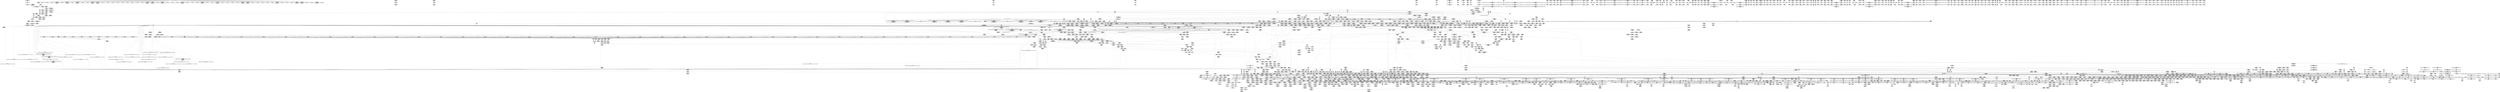 digraph {
	CE0x53fae30 [shape=record,shape=Mrecord,label="{CE0x53fae30|__llvm_gcov_indirect_counter_increment114:exit|*SummSink*}"]
	CE0x42309a0 [shape=record,shape=Mrecord,label="{CE0x42309a0|GLOBAL:__llvm_gcov_ctr32134|Global_var:__llvm_gcov_ctr32134|*SummSink*}"]
	CE0x5520fb0 [shape=record,shape=Mrecord,label="{CE0x5520fb0|tomoyo_const_part_length:tmp40|security/tomoyo/util.c,644|*SummSink*}"]
	CE0x6ca0cf0 [shape=record,shape=Mrecord,label="{CE0x6ca0cf0|tomoyo_init_request_info:tmp10|security/tomoyo/util.c,1006|*SummSink*}"]
	CE0x6056b80 [shape=record,shape=Mrecord,label="{CE0x6056b80|GLOBAL:tomoyo_path_permission|*Constant*|*SummSink*}"]
	CE0x54080a0 [shape=record,shape=Mrecord,label="{CE0x54080a0|tomoyo_path_permission:call9|security/tomoyo/file.c,572|*SummSink*}"]
	CE0x56316c0 [shape=record,shape=Mrecord,label="{CE0x56316c0|tomoyo_audit_path_log:tmp5|security/tomoyo/file.c,167|*SummSink*}"]
	CE0x36f8d90 [shape=record,shape=Mrecord,label="{CE0x36f8d90|__llvm_gcov_indirect_counter_increment114:tmp2|*SummSource*}"]
	CE0x4626100 [shape=record,shape=Mrecord,label="{CE0x4626100|srcu_read_unlock:dep_map|include/linux/srcu.h,236}"]
	CE0x44427d0 [shape=record,shape=Mrecord,label="{CE0x44427d0|GLOBAL:tomoyo_get_mode|*Constant*|*SummSink*}"]
	CE0x5368aa0 [shape=record,shape=Mrecord,label="{CE0x5368aa0|tomoyo_domain:do.end}"]
	CE0x4334f90 [shape=record,shape=Mrecord,label="{CE0x4334f90|tomoyo_check_open_permission:tmp24|security/tomoyo/file.c,758}"]
	CE0x42bdc80 [shape=record,shape=Mrecord,label="{CE0x42bdc80|tomoyo_check_open_permission:tmp7|security/tomoyo/file.c,743}"]
	CE0x554e290 [shape=record,shape=Mrecord,label="{CE0x554e290|tomoyo_check_open_permission:call21|security/tomoyo/file.c,762}"]
	CE0x53bbc70 [shape=record,shape=Mrecord,label="{CE0x53bbc70|tomoyo_check_open_permission:tobool12|security/tomoyo/file.c,761|*SummSink*}"]
	CE0x6a2ea70 [shape=record,shape=Mrecord,label="{CE0x6a2ea70|i64*_getelementptr_inbounds_(_4_x_i64_,_4_x_i64_*___llvm_gcov_ctr24,_i64_0,_i64_1)|*Constant*}"]
	CE0x3733c00 [shape=record,shape=Mrecord,label="{CE0x3733c00|i64*_getelementptr_inbounds_(_5_x_i64_,_5_x_i64_*___llvm_gcov_ctr32134,_i64_0,_i64_4)|*Constant*|*SummSink*}"]
	CE0x6d69bb0 [shape=record,shape=Mrecord,label="{CE0x6d69bb0|tomoyo_const_part_length:tmp50|security/tomoyo/util.c,651}"]
	CE0x54d90c0 [shape=record,shape=Mrecord,label="{CE0x54d90c0|i64*_getelementptr_inbounds_(_4_x_i64_,_4_x_i64_*___llvm_gcov_ctr33,_i64_0,_i64_3)|*Constant*|*SummSource*}"]
	CE0x54ba430 [shape=record,shape=Mrecord,label="{CE0x54ba430|i64*_getelementptr_inbounds_(_10_x_i64_,_10_x_i64_*___llvm_gcov_ctr34,_i64_0,_i64_5)|*Constant*|*SummSource*}"]
	CE0x41d2970 [shape=record,shape=Mrecord,label="{CE0x41d2970|tomoyo_check_open_permission:tmp3|security/tomoyo/file.c,741|*SummSink*}"]
	CE0x6d68ee0 [shape=record,shape=Mrecord,label="{CE0x6d68ee0|tomoyo_const_part_length:tmp48|security/tomoyo/util.c,649|*SummSink*}"]
	CE0x4278d60 [shape=record,shape=Mrecord,label="{CE0x4278d60|i64*_getelementptr_inbounds_(_2_x_i64_,_2_x_i64_*___llvm_gcov_ctr31,_i64_0,_i64_0)|*Constant*|*SummSource*}"]
	CE0x6a8bb00 [shape=record,shape=Mrecord,label="{CE0x6a8bb00|tomoyo_fill_path_info:tobool|security/tomoyo/util.c,667|*SummSource*}"]
	CE0x53e4790 [shape=record,shape=Mrecord,label="{CE0x53e4790|tomoyo_read_unlock:tmp3|*SummSink*}"]
	CE0x538c5d0 [shape=record,shape=Mrecord,label="{CE0x538c5d0|i64_7|*Constant*}"]
	CE0x518cbd0 [shape=record,shape=Mrecord,label="{CE0x518cbd0|_ret_i1_%retval.0,_!dbg_!38916|security/tomoyo/file.c,156|*SummSource*}"]
	CE0x53f7670 [shape=record,shape=Mrecord,label="{CE0x53f7670|i32_55|*Constant*}"]
	CE0x508b440 [shape=record,shape=Mrecord,label="{CE0x508b440|tomoyo_fill_path_info:tmp4|security/tomoyo/util.c,667|*SummSource*}"]
	CE0x6b5b5e0 [shape=record,shape=Mrecord,label="{CE0x6b5b5e0|tomoyo_init_request_info:tmp6|security/tomoyo/util.c,1004}"]
	CE0x3664db0 [shape=record,shape=Mrecord,label="{CE0x3664db0|tomoyo_domain:security|security/tomoyo/common.h,1205|*SummSink*}"]
	CE0x37fc2c0 [shape=record,shape=Mrecord,label="{CE0x37fc2c0|tomoyo_const_part_length:tmp20|security/tomoyo/util.c,628}"]
	CE0x3589a00 [shape=record,shape=Mrecord,label="{CE0x3589a00|i64_1|*Constant*}"]
	CE0x6d21070 [shape=record,shape=Mrecord,label="{CE0x6d21070|_call_void_mcount()_#3|*SummSource*}"]
	CE0x44afca0 [shape=record,shape=Mrecord,label="{CE0x44afca0|tomoyo_audit_path_log:bb|*SummSource*}"]
	CE0x5595240 [shape=record,shape=Mrecord,label="{CE0x5595240|i64*_getelementptr_inbounds_(_10_x_i64_,_10_x_i64_*___llvm_gcov_ctr34,_i64_0,_i64_3)|*Constant*}"]
	CE0x522b070 [shape=record,shape=Mrecord,label="{CE0x522b070|tomoyo_audit_path_log:r|Function::tomoyo_audit_path_log&Arg::r::|*SummSource*}"]
	CE0x54b9070 [shape=record,shape=Mrecord,label="{CE0x54b9070|tomoyo_get_mode:arrayidx4|security/tomoyo/util.c,983}"]
	CE0x437ec10 [shape=record,shape=Mrecord,label="{CE0x437ec10|tomoyo_const_part_length:tmp52|security/tomoyo/util.c,652}"]
	CE0x51bba90 [shape=record,shape=Mrecord,label="{CE0x51bba90|GLOBAL:__llvm_gcov_global_state_pred45|Global_var:__llvm_gcov_global_state_pred45}"]
	CE0x43de900 [shape=record,shape=Mrecord,label="{CE0x43de900|tomoyo_check_open_permission:tmp50|security/tomoyo/file.c,772|*SummSink*}"]
	CE0x5158170 [shape=record,shape=Mrecord,label="{CE0x5158170|tomoyo_check_open_permission:tmp15|security/tomoyo/file.c,750|*SummSink*}"]
	CE0x6cf62e0 [shape=record,shape=Mrecord,label="{CE0x6cf62e0|tomoyo_init_request_info:domain1|security/tomoyo/util.c,1006}"]
	CE0x5308510 [shape=record,shape=Mrecord,label="{CE0x5308510|tomoyo_get_mode:arrayidx|security/tomoyo/util.c,981|*SummSink*}"]
	CE0x604ef40 [shape=record,shape=Mrecord,label="{CE0x604ef40|tomoyo_domain:if.end|*SummSink*}"]
	CE0x44175b0 [shape=record,shape=Mrecord,label="{CE0x44175b0|tomoyo_domain:tmp12|security/tomoyo/common.h,1205|*SummSink*}"]
	CE0x417b3a0 [shape=record,shape=Mrecord,label="{CE0x417b3a0|i64**_getelementptr_inbounds_(_3_x_i64*_,_3_x_i64*_*___llvm_gcda_edge_table44,_i64_0,_i64_1)|*Constant*}"]
	CE0x50d1560 [shape=record,shape=Mrecord,label="{CE0x50d1560|GLOBAL:__llvm_gcov_ctr10|Global_var:__llvm_gcov_ctr10|*SummSource*}"]
	CE0x5064d60 [shape=record,shape=Mrecord,label="{CE0x5064d60|VOIDTB_TE_array:_GCE_.str1_private_unnamed_addr_constant_12_x_i8_c_file_%s_%s_0A_00_,_align_1:_elem_0:default:}"]
	CE0x6b9a8f0 [shape=record,shape=Mrecord,label="{CE0x6b9a8f0|tomoyo_const_part_length:conv11|security/tomoyo/util.c,641|*SummSink*}"]
	CE0x5409ae0 [shape=record,shape=Mrecord,label="{CE0x5409ae0|tomoyo_check_open_permission:tobool16|security/tomoyo/file.c,761|*SummSource*}"]
	CE0x513f690 [shape=record,shape=Mrecord,label="{CE0x513f690|tomoyo_get_realpath:tmp7|security/tomoyo/file.c,152|*SummSink*}"]
	CE0x42c14c0 [shape=record,shape=Mrecord,label="{CE0x42c14c0|0:_%struct.tomoyo_obj_info*,_16:_%struct.tomoyo_domain_info*,_24:_%struct.tomoyo_path_info*,_40:_i8,_72:_i8,_75:_i8,_76:_i8,_77:_i8,_:_SCMRE_35,36_}"]
	CE0x522b710 [shape=record,shape=Mrecord,label="{CE0x522b710|i32_1|*Constant*}"]
	CE0x5516a50 [shape=record,shape=Mrecord,label="{CE0x5516a50|0:_i8,_array:_GCRE_tomoyo_index2category_constant_39_x_i8_c_00_00_00_00_00_00_00_00_00_00_00_00_00_00_00_00_00_00_00_00_00_00_00_01_01_01_01_01_01_01_01_01_01_01_01_01_01_01_02_,_align_16:_elem_23::|security/tomoyo/util.c,983}"]
	CE0x544f7f0 [shape=record,shape=Mrecord,label="{CE0x544f7f0|tomoyo_const_part_length:conv20|security/tomoyo/util.c,644|*SummSink*}"]
	CE0x3604f20 [shape=record,shape=Mrecord,label="{CE0x3604f20|GLOBAL:__llvm_gcov_indirect_counter_increment114|*Constant*|*SummSource*}"]
	CE0x4fa7890 [shape=record,shape=Mrecord,label="{CE0x4fa7890|tomoyo_audit_path_log:param|security/tomoyo/file.c,168|*SummSource*}"]
	CE0x510ca60 [shape=record,shape=Mrecord,label="{CE0x510ca60|srcu_read_lock:entry|*SummSink*}"]
	CE0x6cc9950 [shape=record,shape=Mrecord,label="{CE0x6cc9950|tomoyo_path_permission:ns|security/tomoyo/file.c,564}"]
	CE0x429e470 [shape=record,shape=Mrecord,label="{CE0x429e470|0:_%struct.tomoyo_obj_info*,_16:_%struct.tomoyo_domain_info*,_24:_%struct.tomoyo_path_info*,_40:_i8,_72:_i8,_75:_i8,_76:_i8,_77:_i8,_:_SCMRE_33,34_}"]
	CE0x53f8d70 [shape=record,shape=Mrecord,label="{CE0x53f8d70|0:_i8*,_array:_GCRE_tomoyo_path_keyword_external_constant_11_x_i8*_:_elem_9::|security/tomoyo/file.c,167}"]
	CE0x41bf260 [shape=record,shape=Mrecord,label="{CE0x41bf260|tomoyo_const_part_length:tmp2|security/tomoyo/util.c,624}"]
	CE0x5491120 [shape=record,shape=Mrecord,label="{CE0x5491120|tomoyo_fill_path_info:hash|security/tomoyo/util.c,669}"]
	CE0x6cf6050 [shape=record,shape=Mrecord,label="{CE0x6cf6050|i32_0|*Constant*}"]
	CE0x6d00360 [shape=record,shape=Mrecord,label="{CE0x6d00360|i64*_getelementptr_inbounds_(_12_x_i64_,_12_x_i64_*___llvm_gcov_ctr31133,_i64_0,_i64_10)|*Constant*|*SummSource*}"]
	CE0x436cf20 [shape=record,shape=Mrecord,label="{CE0x436cf20|tomoyo_const_part_length:sw.bb9}"]
	CE0x5057940 [shape=record,shape=Mrecord,label="{CE0x5057940|tomoyo_check_open_permission:tmp9|security/tomoyo/file.c,750|*SummSource*}"]
	CE0x50be400 [shape=record,shape=Mrecord,label="{CE0x50be400|tomoyo_const_part_length:tmp4|security/tomoyo/util.c,624|*SummSink*}"]
	CE0x34ffb80 [shape=record,shape=Mrecord,label="{CE0x34ffb80|tomoyo_check_open_permission:arrayidx|security/tomoyo/file.c,738|*SummSource*}"]
	CE0x43292d0 [shape=record,shape=Mrecord,label="{CE0x43292d0|tomoyo_fill_path_info:tmp10|*SummSink*}"]
	CE0x6d000c0 [shape=record,shape=Mrecord,label="{CE0x6d000c0|i64*_getelementptr_inbounds_(_12_x_i64_,_12_x_i64_*___llvm_gcov_ctr31133,_i64_0,_i64_10)|*Constant*}"]
	CE0x6cbab70 [shape=record,shape=Mrecord,label="{CE0x6cbab70|GLOBAL:tomoyo_policy_loaded|Global_var:tomoyo_policy_loaded}"]
	CE0x50039f0 [shape=record,shape=Mrecord,label="{CE0x50039f0|tomoyo_get_mode:tmp4|security/tomoyo/util.c,978}"]
	CE0x5490ee0 [shape=record,shape=Mrecord,label="{CE0x5490ee0|GLOBAL:full_name_hash|*Constant*|*SummSink*}"]
	CE0x355bb20 [shape=record,shape=Mrecord,label="{CE0x355bb20|i8*_getelementptr_inbounds_(_12_x_i8_,_12_x_i8_*_.str1,_i32_0,_i32_0)|*Constant*}"]
	CE0x3530700 [shape=record,shape=Mrecord,label="{CE0x3530700|get_current:entry|*SummSink*}"]
	CE0x6d68e70 [shape=record,shape=Mrecord,label="{CE0x6d68e70|i64*_getelementptr_inbounds_(_31_x_i64_,_31_x_i64_*___llvm_gcov_ctr43150,_i64_0,_i64_28)|*Constant*|*SummSink*}"]
	CE0x50be4e0 [shape=record,shape=Mrecord,label="{CE0x50be4e0|tomoyo_const_part_length:tmp5|security/tomoyo/util.c,624}"]
	CE0x5506c70 [shape=record,shape=Mrecord,label="{CE0x5506c70|__llvm_gcov_indirect_counter_increment114:bb|*SummSource*}"]
	CE0x34cd7f0 [shape=record,shape=Mrecord,label="{CE0x34cd7f0|_call_void___llvm_gcov_indirect_counter_increment114(i32*___llvm_gcov_global_state_pred45,_i64**_getelementptr_inbounds_(_3_x_i64*_,_3_x_i64*_*___llvm_gcda_edge_table44,_i64_0,_i64_2)),_!dbg_!38930|security/tomoyo/util.c,640}"]
	CE0x42078e0 [shape=record,shape=Mrecord,label="{CE0x42078e0|tomoyo_check_open_permission:tmp|*SummSink*}"]
	CE0x4363bb0 [shape=record,shape=Mrecord,label="{CE0x4363bb0|0:_%struct.tomoyo_obj_info*,_16:_%struct.tomoyo_domain_info*,_24:_%struct.tomoyo_path_info*,_40:_i8,_72:_i8,_75:_i8,_76:_i8,_77:_i8,_:_SCMRE_74,75_|*MultipleSource*|security/tomoyo/file.c,741|security/tomoyo/file.c, 741|security/tomoyo/file.c,748}"]
	CE0x6bdc630 [shape=record,shape=Mrecord,label="{CE0x6bdc630|tomoyo_path_permission:conv3|security/tomoyo/file.c,565|*SummSink*}"]
	CE0x6abdb70 [shape=record,shape=Mrecord,label="{CE0x6abdb70|tomoyo_domain:if.then|*SummSink*}"]
	CE0x6cba5f0 [shape=record,shape=Mrecord,label="{CE0x6cba5f0|tomoyo_get_mode:call|security/tomoyo/util.c,980}"]
	CE0x41aa5d0 [shape=record,shape=Mrecord,label="{CE0x41aa5d0|get_current:tmp1|*SummSink*}"]
	CE0x56192f0 [shape=record,shape=Mrecord,label="{CE0x56192f0|i64*_getelementptr_inbounds_(_2_x_i64_,_2_x_i64_*___llvm_gcov_ctr32,_i64_0,_i64_1)|*Constant*|*SummSource*}"]
	CE0x35caff0 [shape=record,shape=Mrecord,label="{CE0x35caff0|__llvm_gcov_indirect_counter_increment114:predecessor|Function::__llvm_gcov_indirect_counter_increment114&Arg::predecessor::|*SummSink*}"]
	CE0x53241b0 [shape=record,shape=Mrecord,label="{CE0x53241b0|0:_i64*,_array:_GCR___llvm_gcda_edge_table44_internal_unnamed_addr_constant_3_x_i64*_i64*_getelementptr_inbounds_(_31_x_i64_,_31_x_i64_*___llvm_gcov_ctr43150,_i64_0,_i64_10),_i64*_getelementptr_inbounds_(_31_x_i64_,_31_x_i64_*___llvm_gcov_ctr43150,_i64_0,_i64_11),_i64*_getelementptr_inbounds_(_31_x_i64_,_31_x_i64_*___llvm_gcov_ctr43150,_i64_0,_i64_15)_:_elem_0::}"]
	CE0x4220cf0 [shape=record,shape=Mrecord,label="{CE0x4220cf0|rcu_lock_acquire:tmp6|*SummSink*}"]
	CE0x563d160 [shape=record,shape=Mrecord,label="{CE0x563d160|tomoyo_const_part_length:while.body|*SummSource*}"]
	CE0x437fdb0 [shape=record,shape=Mrecord,label="{CE0x437fdb0|tomoyo_const_part_length:tmp53|security/tomoyo/util.c,652|*SummSink*}"]
	CE0x6cca000 [shape=record,shape=Mrecord,label="{CE0x6cca000|tomoyo_fill_path_info:entry|*SummSink*}"]
	CE0x41ab6d0 [shape=record,shape=Mrecord,label="{CE0x41ab6d0|tomoyo_const_part_length:tmp26|security/tomoyo/util.c,641|*SummSink*}"]
	CE0x41ed250 [shape=record,shape=Mrecord,label="{CE0x41ed250|tomoyo_domain:land.lhs.true}"]
	CE0x5520480 [shape=record,shape=Mrecord,label="{CE0x5520480|i64_24|*Constant*}"]
	CE0x3589d00 [shape=record,shape=Mrecord,label="{CE0x3589d00|__llvm_gcov_indirect_counter_increment114:tmp3|*SummSource*}"]
	CE0x3686b00 [shape=record,shape=Mrecord,label="{CE0x3686b00|tomoyo_check_open_permission:and|security/tomoyo/file.c,738|*SummSource*}"]
	CE0x42115d0 [shape=record,shape=Mrecord,label="{CE0x42115d0|GLOBAL:tomoyo_domain|*Constant*|*SummSource*}"]
	CE0x6b4d870 [shape=record,shape=Mrecord,label="{CE0x6b4d870|tomoyo_init_request_info:type|security/tomoyo/util.c,1009|*SummSource*}"]
	CE0x41fb510 [shape=record,shape=Mrecord,label="{CE0x41fb510|_call_void_lock_acquire(%struct.lockdep_map*_%map,_i32_0,_i32_0,_i32_2,_i32_0,_%struct.lockdep_map*_null,_i64_ptrtoint_(i8*_blockaddress(_rcu_lock_acquire,_%__here)_to_i64))_#9,_!dbg_!38907|include/linux/rcupdate.h,418|*SummSink*}"]
	CE0x6a8afb0 [shape=record,shape=Mrecord,label="{CE0x6a8afb0|i64_20|*Constant*|*SummSink*}"]
	CE0x361afe0 [shape=record,shape=Mrecord,label="{CE0x361afe0|tomoyo_domain:tmp11|security/tomoyo/common.h,1205|*SummSink*}"]
	CE0x5547b80 [shape=record,shape=Mrecord,label="{CE0x5547b80|tomoyo_domain:tmp13|security/tomoyo/common.h,1205|*SummSource*}"]
	CE0x36ae290 [shape=record,shape=Mrecord,label="{CE0x36ae290|tomoyo_check_open_permission:tmp4|security/tomoyo/file.c,742|*SummSink*}"]
	CE0x6a9a2d0 [shape=record,shape=Mrecord,label="{CE0x6a9a2d0|tomoyo_path_permission:if.end|*SummSource*}"]
	CE0x35fd590 [shape=record,shape=Mrecord,label="{CE0x35fd590|tomoyo_check_open_permission:r|security/tomoyo/file.c, 741|*SummSink*}"]
	CE0x4462a40 [shape=record,shape=Mrecord,label="{CE0x4462a40|tomoyo_get_mode:profile|Function::tomoyo_get_mode&Arg::profile::|*SummSink*}"]
	CE0x355ce60 [shape=record,shape=Mrecord,label="{CE0x355ce60|i64*_getelementptr_inbounds_(_12_x_i64_,_12_x_i64_*___llvm_gcov_ctr31133,_i64_0,_i64_11)|*Constant*|*SummSink*}"]
	CE0x54d92a0 [shape=record,shape=Mrecord,label="{CE0x54d92a0|tomoyo_const_part_length:if.end|*SummSource*}"]
	CE0x50f7200 [shape=record,shape=Mrecord,label="{CE0x50f7200|tomoyo_const_part_length:conv2|security/tomoyo/util.c,627|*SummSink*}"]
	CE0x428a880 [shape=record,shape=Mrecord,label="{CE0x428a880|tomoyo_domain:tmp10|security/tomoyo/common.h,1205|*SummSink*}"]
	CE0x6a871d0 [shape=record,shape=Mrecord,label="{CE0x6a871d0|tomoyo_const_part_length:tmp24|security/tomoyo/util.c,640|*SummSink*}"]
	CE0x6d001f0 [shape=record,shape=Mrecord,label="{CE0x6d001f0|tomoyo_get_mode:tmp25|security/tomoyo/util.c,987|*SummSource*}"]
	CE0x4442550 [shape=record,shape=Mrecord,label="{CE0x4442550|tomoyo_get_mode:entry}"]
	CE0x546f280 [shape=record,shape=Mrecord,label="{CE0x546f280|tomoyo_get_mode:tmp6|security/tomoyo/util.c,978|*SummSource*}"]
	CE0x5481250 [shape=record,shape=Mrecord,label="{CE0x5481250|0:_i8,_array:_GCRE_tomoyo_index2category_constant_39_x_i8_c_00_00_00_00_00_00_00_00_00_00_00_00_00_00_00_00_00_00_00_00_00_00_00_01_01_01_01_01_01_01_01_01_01_01_01_01_01_01_02_,_align_16:_elem_4::|security/tomoyo/util.c,983}"]
	CE0x50c2c70 [shape=record,shape=Mrecord,label="{CE0x50c2c70|tomoyo_read_lock:entry|*SummSource*}"]
	CE0x6abda40 [shape=record,shape=Mrecord,label="{CE0x6abda40|get_current:tmp2}"]
	CE0x5382a60 [shape=record,shape=Mrecord,label="{CE0x5382a60|GLOBAL:__llvm_gcov_ctr31133|Global_var:__llvm_gcov_ctr31133|*SummSink*}"]
	CE0x562c240 [shape=record,shape=Mrecord,label="{CE0x562c240|tomoyo_get_mode:tmp7|security/tomoyo/util.c,979|*SummSource*}"]
	CE0x384b970 [shape=record,shape=Mrecord,label="{CE0x384b970|tomoyo_get_mode:tmp7|security/tomoyo/util.c,979}"]
	CE0x4238a80 [shape=record,shape=Mrecord,label="{CE0x4238a80|tomoyo_check_open_permission:tmp30|security/tomoyo/file.c,761}"]
	CE0x4438dc0 [shape=record,shape=Mrecord,label="{CE0x4438dc0|tomoyo_init_request_info:call4|security/tomoyo/util.c,1010|*SummSink*}"]
	CE0x5048250 [shape=record,shape=Mrecord,label="{CE0x5048250|tomoyo_path_permission:tmp1|*SummSource*}"]
	CE0x534d720 [shape=record,shape=Mrecord,label="{CE0x534d720|i64*_getelementptr_inbounds_(_22_x_i64_,_22_x_i64_*___llvm_gcov_ctr10,_i64_0,_i64_15)|*Constant*|*SummSource*}"]
	CE0x510cb20 [shape=record,shape=Mrecord,label="{CE0x510cb20|GLOBAL:tomoyo_ss|Global_var:tomoyo_ss}"]
	CE0x6b653d0 [shape=record,shape=Mrecord,label="{CE0x6b653d0|i64*_null|*Constant*|*SummSink*}"]
	CE0x36967a0 [shape=record,shape=Mrecord,label="{CE0x36967a0|tomoyo_check_open_permission:tmp10|security/tomoyo/file.c,750|*SummSink*}"]
	CE0x365d980 [shape=record,shape=Mrecord,label="{CE0x365d980|i32_22|*Constant*}"]
	CE0x5599870 [shape=record,shape=Mrecord,label="{CE0x5599870|i64*_getelementptr_inbounds_(_2_x_i64_,_2_x_i64_*___llvm_gcov_ctr53148,_i64_0,_i64_1)|*Constant*}"]
	CE0x4fa88a0 [shape=record,shape=Mrecord,label="{CE0x4fa88a0|tomoyo_audit_path_log:tmp5|security/tomoyo/file.c,167|*SummSource*}"]
	CE0x50cf010 [shape=record,shape=Mrecord,label="{CE0x50cf010|srcu_read_unlock:idx|Function::srcu_read_unlock&Arg::idx::|*SummSink*}"]
	CE0x35309d0 [shape=record,shape=Mrecord,label="{CE0x35309d0|_ret_%struct.task_struct*_%tmp4,_!dbg_!38905|./arch/x86/include/asm/current.h,14}"]
	"CONST[source:0(mediator),value:2(dynamic)][purpose:{subject}][SnkIdx:0]"
	CE0x35b1830 [shape=record,shape=Mrecord,label="{CE0x35b1830|tomoyo_check_open_permission:land.lhs.true|*SummSink*}"]
	CE0x6b34070 [shape=record,shape=Mrecord,label="{CE0x6b34070|tomoyo_get_mode:tmp17|security/tomoyo/util.c,983|*SummSource*}"]
	CE0x5057080 [shape=record,shape=Mrecord,label="{CE0x5057080|tomoyo_check_open_permission:tmp8|security/tomoyo/file.c,750|*SummSink*}"]
	CE0x5382680 [shape=record,shape=Mrecord,label="{CE0x5382680|tomoyo_read_unlock:bb|*SummSource*}"]
	CE0x54bada0 [shape=record,shape=Mrecord,label="{CE0x54bada0|_call_void_tomoyo_check_acl(%struct.tomoyo_request_info*_%r,_i1_(%struct.tomoyo_request_info*,_%struct.tomoyo_acl_info*)*_tomoyo_check_path_acl)_#9,_!dbg_!38935|security/tomoyo/file.c,571}"]
	CE0x539d820 [shape=record,shape=Mrecord,label="{CE0x539d820|_call_void___srcu_read_unlock(%struct.srcu_struct*_%sp,_i32_%idx)_#9,_!dbg_!38906|include/linux/srcu.h,237|*SummSource*}"]
	CE0x377be10 [shape=record,shape=Mrecord,label="{CE0x377be10|tomoyo_const_part_length:if.end28|*SummSource*}"]
	CE0x36892f0 [shape=record,shape=Mrecord,label="{CE0x36892f0|tomoyo_check_open_permission:flag|Function::tomoyo_check_open_permission&Arg::flag::|*SummSink*}"]
	CE0x5598ea0 [shape=record,shape=Mrecord,label="{CE0x5598ea0|rcu_lock_acquire:__here|*SummSource*}"]
	CE0x562c3a0 [shape=record,shape=Mrecord,label="{CE0x562c3a0|i64*_getelementptr_inbounds_(_11_x_i64_,_11_x_i64_*___llvm_gcov_ctr54147,_i64_0,_i64_1)|*Constant*}"]
	CE0x5537b40 [shape=record,shape=Mrecord,label="{CE0x5537b40|i32_1024|*Constant*|*SummSink*}"]
	CE0x35c3770 [shape=record,shape=Mrecord,label="{CE0x35c3770|i64*_getelementptr_inbounds_(_4_x_i64_,_4_x_i64_*___llvm_gcov_ctr24,_i64_0,_i64_0)|*Constant*|*SummSource*}"]
	CE0x5264080 [shape=record,shape=Mrecord,label="{CE0x5264080|tomoyo_path_permission:retval.0}"]
	CE0x5469be0 [shape=record,shape=Mrecord,label="{CE0x5469be0|tomoyo_get_realpath:tmp10|security/tomoyo/file.c,155|*SummSink*}"]
	CE0x4238c90 [shape=record,shape=Mrecord,label="{CE0x4238c90|tomoyo_check_open_permission:tmp30|security/tomoyo/file.c,761|*SummSink*}"]
	CE0x51ea720 [shape=record,shape=Mrecord,label="{CE0x51ea720|i64_ptrtoint_(i8*_blockaddress(_rcu_lock_release,_%__here)_to_i64)|*Constant*|*SummSink*}"]
	CE0x53e4a00 [shape=record,shape=Mrecord,label="{CE0x53e4a00|0:_i8,_array:_GCR_tomoyo_p2mac_internal_constant_11_x_i8_c_00_01_01_01_03_04_06_09_0A_13_15_,_align_1:_elem_10::|security/tomoyo/file.c,563}"]
	CE0x35a05e0 [shape=record,shape=Mrecord,label="{CE0x35a05e0|tomoyo_fill_path_info:land.rhs}"]
	CE0x5156950 [shape=record,shape=Mrecord,label="{CE0x5156950|GLOBAL:tomoyo_profile|*Constant*}"]
	CE0x4204ca0 [shape=record,shape=Mrecord,label="{CE0x4204ca0|0:_i8,_array:_GCRE_tomoyo_index2category_constant_39_x_i8_c_00_00_00_00_00_00_00_00_00_00_00_00_00_00_00_00_00_00_00_00_00_00_00_01_01_01_01_01_01_01_01_01_01_01_01_01_01_01_02_,_align_16:_elem_11::|security/tomoyo/util.c,983}"]
	CE0x55a1c50 [shape=record,shape=Mrecord,label="{CE0x55a1c50|tomoyo_const_part_length:if.end6|*SummSource*}"]
	CE0x43e44b0 [shape=record,shape=Mrecord,label="{CE0x43e44b0|tomoyo_check_open_permission:tmp50|security/tomoyo/file.c,772|*SummSource*}"]
	CE0x42d4070 [shape=record,shape=Mrecord,label="{CE0x42d4070|rcu_lock_release:bb|*SummSink*}"]
	CE0x36898d0 [shape=record,shape=Mrecord,label="{CE0x36898d0|VOIDTB_TE:_SCMRE_1,5_|*MultipleSource*|security/tomoyo/file.c, 742|security/tomoyo/file.c,742|security/tomoyo/file.c,742}"]
	CE0x502f480 [shape=record,shape=Mrecord,label="{CE0x502f480|i64_4|*Constant*}"]
	CE0x44fbda0 [shape=record,shape=Mrecord,label="{CE0x44fbda0|i64*_getelementptr_inbounds_(_12_x_i64_,_12_x_i64_*___llvm_gcov_ctr31133,_i64_0,_i64_6)|*Constant*}"]
	CE0x6b4bff0 [shape=record,shape=Mrecord,label="{CE0x6b4bff0|tomoyo_get_mode:tmp18|security/tomoyo/util.c,985|*SummSource*}"]
	CE0x5201d00 [shape=record,shape=Mrecord,label="{CE0x5201d00|tomoyo_fill_path_info:conv7|security/tomoyo/util.c,668|*SummSource*}"]
	CE0x5514e20 [shape=record,shape=Mrecord,label="{CE0x5514e20|tomoyo_const_part_length:conv24|security/tomoyo/util.c,644}"]
	CE0x6bebb70 [shape=record,shape=Mrecord,label="{CE0x6bebb70|tomoyo_const_part_length:tmp1}"]
	CE0x4364070 [shape=record,shape=Mrecord,label="{CE0x4364070|0:_%struct.tomoyo_obj_info*,_16:_%struct.tomoyo_domain_info*,_24:_%struct.tomoyo_path_info*,_40:_i8,_72:_i8,_75:_i8,_76:_i8,_77:_i8,_:_SCMRE_75,76_|*MultipleSource*|security/tomoyo/file.c,741|security/tomoyo/file.c, 741|security/tomoyo/file.c,748}"]
	CE0x52855e0 [shape=record,shape=Mrecord,label="{CE0x52855e0|tomoyo_get_realpath:tmp11|security/tomoyo/file.c,156|*SummSink*}"]
	CE0x41bec90 [shape=record,shape=Mrecord,label="{CE0x41bec90|_ret_void|*SummSink*}"]
	CE0x55069b0 [shape=record,shape=Mrecord,label="{CE0x55069b0|i8*_undef|*Constant*}"]
	CE0x3602310 [shape=record,shape=Mrecord,label="{CE0x3602310|tomoyo_path_permission:arrayidx|security/tomoyo/file.c,563|*SummSink*}"]
	CE0x44634f0 [shape=record,shape=Mrecord,label="{CE0x44634f0|tomoyo_init_request_info:conv|security/tomoyo/util.c,1010}"]
	CE0x5614570 [shape=record,shape=Mrecord,label="{CE0x5614570|rcu_lock_release:entry}"]
	CE0x34e7a80 [shape=record,shape=Mrecord,label="{CE0x34e7a80|tomoyo_audit_path_log:tmp6|security/tomoyo/file.c,169}"]
	CE0x5231e00 [shape=record,shape=Mrecord,label="{CE0x5231e00|i32_4|*Constant*|*SummSink*}"]
	CE0x5470b30 [shape=record,shape=Mrecord,label="{CE0x5470b30|tomoyo_get_realpath:retval.0}"]
	CE0x4307090 [shape=record,shape=Mrecord,label="{CE0x4307090|tomoyo_domain:tmp10|security/tomoyo/common.h,1205}"]
	CE0x51a3260 [shape=record,shape=Mrecord,label="{CE0x51a3260|0:_i8,_array:_GCRE_tomoyo_index2category_constant_39_x_i8_c_00_00_00_00_00_00_00_00_00_00_00_00_00_00_00_00_00_00_00_00_00_00_00_01_01_01_01_01_01_01_01_01_01_01_01_01_01_01_02_,_align_16:_elem_1::|security/tomoyo/util.c,983}"]
	CE0x547ac10 [shape=record,shape=Mrecord,label="{CE0x547ac10|tomoyo_const_part_length:filename|Function::tomoyo_const_part_length&Arg::filename::|*SummSink*}"]
	CE0x377af70 [shape=record,shape=Mrecord,label="{CE0x377af70|i64*_getelementptr_inbounds_(_2_x_i64_,_2_x_i64_*___llvm_gcov_ctr53148,_i64_0,_i64_0)|*Constant*|*SummSource*}"]
	CE0x563c270 [shape=record,shape=Mrecord,label="{CE0x563c270|tomoyo_const_part_length:tmp21|security/tomoyo/util.c,631|*SummSource*}"]
	CE0x6d5e5e0 [shape=record,shape=Mrecord,label="{CE0x6d5e5e0|40:_%struct.tomoyo_policy_namespace*,_48:_i8,_:_GCRE_tomoyo_kernel_domain_external_global_%struct.tomoyo_domain_info_16,24_|*MultipleSource*|Function::tomoyo_check_open_permission&Arg::domain::|security/tomoyo/util.c,1007|security/tomoyo/util.c,1005|Function::tomoyo_init_request_info&Arg::domain::}"]
	CE0x539e7a0 [shape=record,shape=Mrecord,label="{CE0x539e7a0|_call_void___srcu_read_unlock(%struct.srcu_struct*_%sp,_i32_%idx)_#9,_!dbg_!38906|include/linux/srcu.h,237}"]
	CE0x50ad520 [shape=record,shape=Mrecord,label="{CE0x50ad520|GLOBAL:__llvm_gcov_ctr25|Global_var:__llvm_gcov_ctr25}"]
	CE0x5178320 [shape=record,shape=Mrecord,label="{CE0x5178320|tomoyo_fill_path_info:const_len6|security/tomoyo/util.c,668|*SummSource*}"]
	CE0x5121d50 [shape=record,shape=Mrecord,label="{CE0x5121d50|GLOBAL:tomoyo_ss|Global_var:tomoyo_ss|*SummSink*}"]
	CE0x370f5a0 [shape=record,shape=Mrecord,label="{CE0x370f5a0|tomoyo_init_request_info:tmp9|security/tomoyo/util.c,1006|*SummSource*}"]
	CE0x435c500 [shape=record,shape=Mrecord,label="{CE0x435c500|i64_8|*Constant*}"]
	CE0x428f940 [shape=record,shape=Mrecord,label="{CE0x428f940|tomoyo_path_permission:tmp20|security/tomoyo/file.c,573|*SummSink*}"]
	CE0x6a8a540 [shape=record,shape=Mrecord,label="{CE0x6a8a540|i32_1|*Constant*}"]
	CE0x368af80 [shape=record,shape=Mrecord,label="{CE0x368af80|128:_i8*,_1208:_%struct.file*,_:_CMRE_2,3_}"]
	CE0x6aa9700 [shape=record,shape=Mrecord,label="{CE0x6aa9700|i64*_getelementptr_inbounds_(_31_x_i64_,_31_x_i64_*___llvm_gcov_ctr43150,_i64_0,_i64_0)|*Constant*|*SummSink*}"]
	CE0x362ee00 [shape=record,shape=Mrecord,label="{CE0x362ee00|i64*_getelementptr_inbounds_(_31_x_i64_,_31_x_i64_*___llvm_gcov_ctr43150,_i64_0,_i64_3)|*Constant*|*SummSink*}"]
	CE0x6afa2c0 [shape=record,shape=Mrecord,label="{CE0x6afa2c0|tomoyo_check_open_permission:tmp44|security/tomoyo/file.c,770|*SummSource*}"]
	CE0x6d69790 [shape=record,shape=Mrecord,label="{CE0x6d69790|tomoyo_const_part_length:tmp49|security/tomoyo/util.c,649|*SummSink*}"]
	CE0x5201e30 [shape=record,shape=Mrecord,label="{CE0x5201e30|tomoyo_fill_path_info:conv7|security/tomoyo/util.c,668|*SummSink*}"]
	CE0x44fbb60 [shape=record,shape=Mrecord,label="{CE0x44fbb60|tomoyo_fill_path_info:tmp5|security/tomoyo/util.c,667|*SummSource*}"]
	CE0x5168980 [shape=record,shape=Mrecord,label="{CE0x5168980|tomoyo_get_mode:if.end14}"]
	CE0x4424ad0 [shape=record,shape=Mrecord,label="{CE0x4424ad0|rcu_lock_release:bb}"]
	CE0x417d5a0 [shape=record,shape=Mrecord,label="{CE0x417d5a0|tomoyo_init_request_info:bb}"]
	CE0x518ce60 [shape=record,shape=Mrecord,label="{CE0x518ce60|i64_6|*Constant*|*SummSink*}"]
	CE0x518b5c0 [shape=record,shape=Mrecord,label="{CE0x518b5c0|i64*_getelementptr_inbounds_(_12_x_i64_,_12_x_i64_*___llvm_gcov_ctr31133,_i64_0,_i64_6)|*Constant*}"]
	CE0x5142e00 [shape=record,shape=Mrecord,label="{CE0x5142e00|tomoyo_const_part_length:cmp3|security/tomoyo/util.c,627}"]
	CE0x55146c0 [shape=record,shape=Mrecord,label="{CE0x55146c0|tomoyo_const_part_length:tmp38|security/tomoyo/util.c,644|*SummSource*}"]
	CE0x5245d80 [shape=record,shape=Mrecord,label="{CE0x5245d80|i64*_getelementptr_inbounds_(_22_x_i64_,_22_x_i64_*___llvm_gcov_ctr10,_i64_0,_i64_10)|*Constant*}"]
	CE0x3860fb0 [shape=record,shape=Mrecord,label="{CE0x3860fb0|tomoyo_get_mode:tmp14|security/tomoyo/util.c,983|*SummSink*}"]
	CE0x512b350 [shape=record,shape=Mrecord,label="{CE0x512b350|tomoyo_get_mode:default_config|security/tomoyo/util.c,986|*SummSource*}"]
	CE0x4462c10 [shape=record,shape=Mrecord,label="{CE0x4462c10|tomoyo_get_mode:index|Function::tomoyo_get_mode&Arg::index::|*SummSource*}"]
	CE0x34e7e30 [shape=record,shape=Mrecord,label="{CE0x34e7e30|tomoyo_audit_path_log:tmp6|security/tomoyo/file.c,169|*SummSink*}"]
	CE0x6b010e0 [shape=record,shape=Mrecord,label="{CE0x6b010e0|tomoyo_check_open_permission:tmp48|security/tomoyo/file.c,771|*SummSource*}"]
	CE0x4437b00 [shape=record,shape=Mrecord,label="{CE0x4437b00|tomoyo_const_part_length:tmp27|security/tomoyo/util.c,641|*SummSink*}"]
	CE0x42dfc80 [shape=record,shape=Mrecord,label="{CE0x42dfc80|tomoyo_path_permission:domain|security/tomoyo/file.c,564|*SummSource*}"]
	CE0x512b600 [shape=record,shape=Mrecord,label="{CE0x512b600|tomoyo_get_mode:default_config|security/tomoyo/util.c,986|*SummSink*}"]
	CE0x6c80bd0 [shape=record,shape=Mrecord,label="{CE0x6c80bd0|tomoyo_get_realpath:if.end|*SummSource*}"]
	CE0x41ece40 [shape=record,shape=Mrecord,label="{CE0x41ece40|GLOBAL:tomoyo_profile|*Constant*|*SummSink*}"]
	CE0x544ff70 [shape=record,shape=Mrecord,label="{CE0x544ff70|tomoyo_const_part_length:cmp21|security/tomoyo/util.c,644|*SummSink*}"]
	CE0x372dea0 [shape=record,shape=Mrecord,label="{CE0x372dea0|40:_%struct.tomoyo_policy_namespace*,_48:_i8,_:_GCRE_tomoyo_kernel_domain_external_global_%struct.tomoyo_domain_info_58,59_}"]
	CE0x6a3bd30 [shape=record,shape=Mrecord,label="{CE0x6a3bd30|tomoyo_const_part_length:tmp46|security/tomoyo/util.c,646}"]
	CE0x4363a20 [shape=record,shape=Mrecord,label="{CE0x4363a20|0:_%struct.tomoyo_obj_info*,_16:_%struct.tomoyo_domain_info*,_24:_%struct.tomoyo_path_info*,_40:_i8,_72:_i8,_75:_i8,_76:_i8,_77:_i8,_:_SCMRE_73,74_|*MultipleSource*|security/tomoyo/file.c,741|security/tomoyo/file.c, 741|security/tomoyo/file.c,748}"]
	CE0x6a87fb0 [shape=record,shape=Mrecord,label="{CE0x6a87fb0|tomoyo_const_part_length:while.cond}"]
	CE0x41ab0e0 [shape=record,shape=Mrecord,label="{CE0x41ab0e0|tomoyo_const_part_length:tmp25|security/tomoyo/util.c,641|*SummSource*}"]
	CE0x6a75240 [shape=record,shape=Mrecord,label="{CE0x6a75240|i64*_getelementptr_inbounds_(_10_x_i64_,_10_x_i64_*___llvm_gcov_ctr34,_i64_0,_i64_5)|*Constant*}"]
	CE0x54a7c00 [shape=record,shape=Mrecord,label="{CE0x54a7c00|tomoyo_get_mode:if.end14}"]
	CE0x44e77e0 [shape=record,shape=Mrecord,label="{CE0x44e77e0|tomoyo_path_permission:tmp13|security/tomoyo/file.c,566}"]
	CE0x35896a0 [shape=record,shape=Mrecord,label="{CE0x35896a0|i64*_getelementptr_inbounds_(_31_x_i64_,_31_x_i64_*___llvm_gcov_ctr43150,_i64_0,_i64_4)|*Constant*|*SummSink*}"]
	CE0x50c03c0 [shape=record,shape=Mrecord,label="{CE0x50c03c0|tomoyo_get_mode:conv5|security/tomoyo/util.c,983}"]
	CE0x433df20 [shape=record,shape=Mrecord,label="{CE0x433df20|0:_%struct.tomoyo_obj_info*,_16:_%struct.tomoyo_domain_info*,_24:_%struct.tomoyo_path_info*,_40:_i8,_72:_i8,_75:_i8,_76:_i8,_77:_i8,_:_SCMRE_41,42_}"]
	CE0x50ada40 [shape=record,shape=Mrecord,label="{CE0x50ada40|GLOBAL:__llvm_gcov_ctr34|Global_var:__llvm_gcov_ctr34|*SummSink*}"]
	CE0x5547a30 [shape=record,shape=Mrecord,label="{CE0x5547a30|i64*_getelementptr_inbounds_(_11_x_i64_,_11_x_i64_*___llvm_gcov_ctr54147,_i64_0,_i64_6)|*Constant*}"]
	CE0x500dc00 [shape=record,shape=Mrecord,label="{CE0x500dc00|tomoyo_audit_path_log:tmp7|security/tomoyo/file.c,169}"]
	CE0x527c260 [shape=record,shape=Mrecord,label="{CE0x527c260|get_current:tmp4|./arch/x86/include/asm/current.h,14}"]
	CE0x41beb90 [shape=record,shape=Mrecord,label="{CE0x41beb90|_ret_void}"]
	CE0x3589c40 [shape=record,shape=Mrecord,label="{CE0x3589c40|__llvm_gcov_indirect_counter_increment114:tmp3}"]
	CE0x3733de0 [shape=record,shape=Mrecord,label="{CE0x3733de0|tomoyo_init_request_info:tmp9|security/tomoyo/util.c,1006}"]
	CE0x6a43930 [shape=record,shape=Mrecord,label="{CE0x6a43930|i64*_getelementptr_inbounds_(_6_x_i64_,_6_x_i64_*___llvm_gcov_ctr25,_i64_0,_i64_0)|*Constant*|*SummSink*}"]
	CE0x55f6040 [shape=record,shape=Mrecord,label="{CE0x55f6040|tomoyo_get_realpath:tmp1|*SummSink*}"]
	CE0x53c37d0 [shape=record,shape=Mrecord,label="{CE0x53c37d0|tomoyo_get_mode:tmp10|security/tomoyo/util.c,982|*SummSink*}"]
	CE0x4626340 [shape=record,shape=Mrecord,label="{CE0x4626340|srcu_read_unlock:dep_map|include/linux/srcu.h,236|*SummSink*}"]
	CE0x6a4c5e0 [shape=record,shape=Mrecord,label="{CE0x6a4c5e0|tomoyo_check_open_permission:tmp43|security/tomoyo/file.c,770|*SummSource*}"]
	CE0x551e6a0 [shape=record,shape=Mrecord,label="{CE0x551e6a0|tomoyo_get_mode:if.then2}"]
	CE0x562a030 [shape=record,shape=Mrecord,label="{CE0x562a030|GLOBAL:kfree|*Constant*}"]
	CE0x4185920 [shape=record,shape=Mrecord,label="{CE0x4185920|tomoyo_const_part_length:tmp29|security/tomoyo/util.c,641|*SummSink*}"]
	CE0x368aff0 [shape=record,shape=Mrecord,label="{CE0x368aff0|128:_i8*,_1208:_%struct.file*,_:_CMRE_1,2_}"]
	CE0x4355760 [shape=record,shape=Mrecord,label="{CE0x4355760|0:_%struct.tomoyo_obj_info*,_16:_%struct.tomoyo_domain_info*,_24:_%struct.tomoyo_path_info*,_40:_i8,_72:_i8,_75:_i8,_76:_i8,_77:_i8,_:_SCMRE_51,52_}"]
	CE0x510c430 [shape=record,shape=Mrecord,label="{CE0x510c430|tomoyo_read_lock:call|security/tomoyo/common.h,1097}"]
	CE0x5631f40 [shape=record,shape=Mrecord,label="{CE0x5631f40|rcu_lock_acquire:tmp3|*SummSink*}"]
	CE0x51abdc0 [shape=record,shape=Mrecord,label="{CE0x51abdc0|tomoyo_check_open_permission:tmp18|security/tomoyo/file.c,753|*SummSink*}"]
	CE0x54083e0 [shape=record,shape=Mrecord,label="{CE0x54083e0|tomoyo_audit_path_log:entry}"]
	CE0x53e46f0 [shape=record,shape=Mrecord,label="{CE0x53e46f0|tomoyo_read_unlock:tmp3|*SummSource*}"]
	CE0x53e9620 [shape=record,shape=Mrecord,label="{CE0x53e9620|tomoyo_const_part_length:tmp42|security/tomoyo/util.c,644}"]
	CE0x6b45690 [shape=record,shape=Mrecord,label="{CE0x6b45690|i32_39|*Constant*|*SummSink*}"]
	CE0x5284680 [shape=record,shape=Mrecord,label="{CE0x5284680|__llvm_gcov_indirect_counter_increment114:exit}"]
	CE0x435c400 [shape=record,shape=Mrecord,label="{CE0x435c400|tomoyo_check_open_permission:tmp23|security/tomoyo/file.c,758}"]
	CE0x365d380 [shape=record,shape=Mrecord,label="{CE0x365d380|tomoyo_domain:cred|security/tomoyo/common.h,1205|*SummSink*}"]
	CE0x428d1e0 [shape=record,shape=Mrecord,label="{CE0x428d1e0|tomoyo_fill_path_info:conv4|security/tomoyo/util.c,667}"]
	CE0x6b5c090 [shape=record,shape=Mrecord,label="{CE0x6b5c090|tomoyo_init_request_info:tmp}"]
	CE0x54cfbf0 [shape=record,shape=Mrecord,label="{CE0x54cfbf0|_call_void_mcount()_#3|*SummSink*}"]
	CE0x459ebc0 [shape=record,shape=Mrecord,label="{CE0x459ebc0|tomoyo_get_mode:if.then2|*SummSource*}"]
	CE0x543fa40 [shape=record,shape=Mrecord,label="{CE0x543fa40|tomoyo_const_part_length:tmp34|security/tomoyo/util.c,642|*SummSink*}"]
	CE0x5613950 [shape=record,shape=Mrecord,label="{CE0x5613950|tomoyo_audit_path_log:tmp2|*SummSink*}"]
	CE0x552f430 [shape=record,shape=Mrecord,label="{CE0x552f430|tomoyo_get_realpath:if.then}"]
	CE0x36d9dc0 [shape=record,shape=Mrecord,label="{CE0x36d9dc0|128:_i8*,_1208:_%struct.file*,_:_CMRE_42,43_}"]
	CE0x540a030 [shape=record,shape=Mrecord,label="{CE0x540a030|i64_14|*Constant*|*SummSource*}"]
	CE0x427b1b0 [shape=record,shape=Mrecord,label="{CE0x427b1b0|tomoyo_check_open_permission:conv|security/tomoyo/file.c,750}"]
	CE0x6b46bb0 [shape=record,shape=Mrecord,label="{CE0x6b46bb0|tomoyo_init_request_info:tmp7|security/tomoyo/util.c,1005|*SummSource*}"]
	CE0x3714560 [shape=record,shape=Mrecord,label="{CE0x3714560|tomoyo_const_part_length:tmp17|security/tomoyo/util.c,627|*SummSource*}"]
	CE0x5183e80 [shape=record,shape=Mrecord,label="{CE0x5183e80|_ret_i1_%retval.0,_!dbg_!38916|security/tomoyo/file.c,156}"]
	CE0x5418360 [shape=record,shape=Mrecord,label="{CE0x5418360|tomoyo_const_part_length:add29|security/tomoyo/util.c,646|*SummSink*}"]
	CE0x43de700 [shape=record,shape=Mrecord,label="{CE0x43de700|i64*_getelementptr_inbounds_(_22_x_i64_,_22_x_i64_*___llvm_gcov_ctr10,_i64_0,_i64_21)|*Constant*|*SummSink*}"]
	CE0x42390a0 [shape=record,shape=Mrecord,label="{CE0x42390a0|tomoyo_init_request_info:domain|Function::tomoyo_init_request_info&Arg::domain::}"]
	CE0x6af9dd0 [shape=record,shape=Mrecord,label="{CE0x6af9dd0|i64_18|*Constant*|*SummSource*}"]
	CE0x439aa90 [shape=record,shape=Mrecord,label="{CE0x439aa90|get_current:tmp|*SummSink*}"]
	CE0x50dfc70 [shape=record,shape=Mrecord,label="{CE0x50dfc70|__llvm_gcov_indirect_counter_increment114:tmp5|*SummSink*}"]
	CE0x359ff70 [shape=record,shape=Mrecord,label="{CE0x359ff70|tomoyo_fill_path_info:land.rhs|*SummSource*}"]
	CE0x42516b0 [shape=record,shape=Mrecord,label="{CE0x42516b0|i64_4|*Constant*|*SummSource*}"]
	CE0x37140a0 [shape=record,shape=Mrecord,label="{CE0x37140a0|i64*_getelementptr_inbounds_(_4_x_i64_,_4_x_i64_*___llvm_gcov_ctr33,_i64_0,_i64_2)|*Constant*|*SummSource*}"]
	CE0x51839d0 [shape=record,shape=Mrecord,label="{CE0x51839d0|GLOBAL:tomoyo_get_realpath|*Constant*|*SummSink*}"]
	CE0x53e6720 [shape=record,shape=Mrecord,label="{CE0x53e6720|tomoyo_check_open_permission:conv14|security/tomoyo/file.c,761}"]
	CE0x4251a00 [shape=record,shape=Mrecord,label="{CE0x4251a00|tomoyo_check_open_permission:tmp13|security/tomoyo/file.c,750}"]
	CE0x435c570 [shape=record,shape=Mrecord,label="{CE0x435c570|i64_8|*Constant*|*SummSource*}"]
	CE0x539dc10 [shape=record,shape=Mrecord,label="{CE0x539dc10|_ret_void,_!dbg_!38908|include/linux/rcupdate.h,424|*SummSource*}"]
	CE0x433c1f0 [shape=record,shape=Mrecord,label="{CE0x433c1f0|tomoyo_fill_path_info:call|security/tomoyo/util.c,664|*SummSink*}"]
	CE0x6aee390 [shape=record,shape=Mrecord,label="{CE0x6aee390|tomoyo_check_open_permission:conv26|security/tomoyo/file.c,770|*SummSource*}"]
	CE0x358a480 [shape=record,shape=Mrecord,label="{CE0x358a480|__llvm_gcov_indirect_counter_increment114:tmp5|*SummSource*}"]
	CE0x5599320 [shape=record,shape=Mrecord,label="{CE0x5599320|i64*_getelementptr_inbounds_(_4_x_i64_,_4_x_i64_*___llvm_gcov_ctr24,_i64_0,_i64_2)|*Constant*}"]
	CE0x43f9080 [shape=record,shape=Mrecord,label="{CE0x43f9080|_ret_i32_%error.4,_!dbg_!38968|security/tomoyo/file.c,773|*SummSource*}"]
	CE0x6b472a0 [shape=record,shape=Mrecord,label="{CE0x6b472a0|tomoyo_check_open_permission:land.lhs.true13|*SummSource*}"]
	CE0x35c2a40 [shape=record,shape=Mrecord,label="{CE0x35c2a40|rcu_lock_acquire:tmp2|*SummSink*}"]
	CE0x4353950 [shape=record,shape=Mrecord,label="{CE0x4353950|tomoyo_get_mode:tmp2|security/tomoyo/util.c,978|*SummSource*}"]
	CE0x55a1020 [shape=record,shape=Mrecord,label="{CE0x55a1020|i64*_getelementptr_inbounds_(_4_x_i64_,_4_x_i64_*___llvm_gcov_ctr33,_i64_0,_i64_3)|*Constant*|*SummSink*}"]
	CE0x52319c0 [shape=record,shape=Mrecord,label="{CE0x52319c0|tomoyo_check_open_permission:and7|security/tomoyo/file.c,758|*SummSource*}"]
	CE0x4278bf0 [shape=record,shape=Mrecord,label="{CE0x4278bf0|tomoyo_read_unlock:tmp|*SummSource*}"]
	CE0x54713b0 [shape=record,shape=Mrecord,label="{CE0x54713b0|tomoyo_get_realpath:tmp11|security/tomoyo/file.c,156|*SummSource*}"]
	CE0x4214f10 [shape=record,shape=Mrecord,label="{CE0x4214f10|tomoyo_check_open_permission:tmp1}"]
	CE0x5065510 [shape=record,shape=Mrecord,label="{CE0x5065510|rcu_lock_release:map|Function::rcu_lock_release&Arg::map::|*SummSource*}"]
	CE0x3861120 [shape=record,shape=Mrecord,label="{CE0x3861120|tomoyo_get_mode:tmp15|security/tomoyo/util.c,983}"]
	CE0x6a982e0 [shape=record,shape=Mrecord,label="{CE0x6a982e0|tomoyo_path_permission:tmp17|security/tomoyo/file.c,571}"]
	CE0x562c6b0 [shape=record,shape=Mrecord,label="{CE0x562c6b0|i64*_getelementptr_inbounds_(_11_x_i64_,_11_x_i64_*___llvm_gcov_ctr54147,_i64_0,_i64_1)|*Constant*|*SummSink*}"]
	CE0x4214ea0 [shape=record,shape=Mrecord,label="{CE0x4214ea0|i64_1|*Constant*|*SummSink*}"]
	CE0x4353ad0 [shape=record,shape=Mrecord,label="{CE0x4353ad0|tomoyo_get_mode:tmp2|security/tomoyo/util.c,978|*SummSink*}"]
	CE0x6adb8a0 [shape=record,shape=Mrecord,label="{CE0x6adb8a0|tomoyo_check_open_permission:tmp46|security/tomoyo/file.c,770|*SummSink*}"]
	CE0x50577b0 [shape=record,shape=Mrecord,label="{CE0x50577b0|tomoyo_check_open_permission:tmp9|security/tomoyo/file.c,750}"]
	CE0x5245a60 [shape=record,shape=Mrecord,label="{CE0x5245a60|tomoyo_check_open_permission:tmp25|security/tomoyo/file.c,758|*SummSource*}"]
	CE0x374a440 [shape=record,shape=Mrecord,label="{CE0x374a440|128:_i8*,_1208:_%struct.file*,_:_CMRE_144,152_|*MultipleSource*|security/tomoyo/common.h,1205|security/tomoyo/common.h,1205}"]
	CE0x36a4740 [shape=record,shape=Mrecord,label="{CE0x36a4740|128:_i8*,_1208:_%struct.file*,_:_CMRE_34,35_}"]
	CE0x5003740 [shape=record,shape=Mrecord,label="{CE0x5003740|tomoyo_audit_path_log:operation|security/tomoyo/file.c,168|*SummSource*}"]
	CE0x545d9b0 [shape=record,shape=Mrecord,label="{CE0x545d9b0|tomoyo_domain:tobool|security/tomoyo/common.h,1205}"]
	CE0x435cf50 [shape=record,shape=Mrecord,label="{CE0x435cf50|0:_%struct.tomoyo_obj_info*,_16:_%struct.tomoyo_domain_info*,_24:_%struct.tomoyo_path_info*,_40:_i8,_72:_i8,_75:_i8,_76:_i8,_77:_i8,_:_SCMRE_27,28_}"]
	CE0x51513e0 [shape=record,shape=Mrecord,label="{CE0x51513e0|tomoyo_check_open_permission:tmp14|security/tomoyo/file.c,750|*SummSource*}"]
	CE0x44c37f0 [shape=record,shape=Mrecord,label="{CE0x44c37f0|i64_5|*Constant*}"]
	CE0x4312ee0 [shape=record,shape=Mrecord,label="{CE0x4312ee0|tomoyo_fill_path_info:tmp7|security/tomoyo/util.c,667|*SummSink*}"]
	CE0x563f9a0 [shape=record,shape=Mrecord,label="{CE0x563f9a0|GLOBAL:kfree|*Constant*|*SummSink*}"]
	CE0x6b01800 [shape=record,shape=Mrecord,label="{CE0x6b01800|tomoyo_check_open_permission:tmp49|security/tomoyo/file.c,771|*SummSink*}"]
	CE0x3530650 [shape=record,shape=Mrecord,label="{CE0x3530650|get_current:entry|*SummSource*}"]
	CE0x41beb20 [shape=record,shape=Mrecord,label="{CE0x41beb20|__llvm_gcov_indirect_counter_increment114:counters|Function::__llvm_gcov_indirect_counter_increment114&Arg::counters::|*SummSink*}"]
	CE0x438adc0 [shape=record,shape=Mrecord,label="{CE0x438adc0|tomoyo_audit_path_log:tmp1|*SummSink*}"]
	CE0x55f56a0 [shape=record,shape=Mrecord,label="{CE0x55f56a0|tomoyo_init_request_info:conv6|security/tomoyo/util.c,1011|*SummSource*}"]
	CE0x53b2ce0 [shape=record,shape=Mrecord,label="{CE0x53b2ce0|srcu_read_lock:dep_map|include/linux/srcu.h,222|*SummSource*}"]
	CE0x5429a60 [shape=record,shape=Mrecord,label="{CE0x5429a60|tomoyo_check_open_permission:tmp32|security/tomoyo/file.c,761|*SummSource*}"]
	CE0x6cbaa90 [shape=record,shape=Mrecord,label="{CE0x6cbaa90|_call_void_mcount()_#3}"]
	CE0x53902e0 [shape=record,shape=Mrecord,label="{CE0x53902e0|i64*_getelementptr_inbounds_(_11_x_i64_,_11_x_i64_*___llvm_gcov_ctr54147,_i64_0,_i64_6)|*Constant*|*SummSink*}"]
	CE0x36ae3f0 [shape=record,shape=Mrecord,label="{CE0x36ae3f0|tomoyo_check_open_permission:tmp5|security/tomoyo/file.c,742}"]
	CE0x4354260 [shape=record,shape=Mrecord,label="{CE0x4354260|tomoyo_get_mode:if.then13}"]
	CE0x6a9a340 [shape=record,shape=Mrecord,label="{CE0x6a9a340|tomoyo_path_permission:if.end|*SummSink*}"]
	CE0x384c040 [shape=record,shape=Mrecord,label="{CE0x384c040|tomoyo_get_mode:tmp8|security/tomoyo/util.c,979|*SummSink*}"]
	CE0x6a8a9d0 [shape=record,shape=Mrecord,label="{CE0x6a8a9d0|i32_-1|*Constant*|*SummSource*}"]
	CE0x53b2c00 [shape=record,shape=Mrecord,label="{CE0x53b2c00|_call_void_rcu_lock_acquire(%struct.lockdep_map*_%dep_map)_#9,_!dbg_!38906|include/linux/srcu.h,222}"]
	CE0x3689860 [shape=record,shape=Mrecord,label="{CE0x3689860|VOIDTB_TE:_SCMRE_0,1_|*MultipleSource*|security/tomoyo/file.c, 742|security/tomoyo/file.c,742|security/tomoyo/file.c,742}"]
	CE0x448c020 [shape=record,shape=Mrecord,label="{CE0x448c020|i32_9|*Constant*}"]
	CE0x434d5f0 [shape=record,shape=Mrecord,label="{CE0x434d5f0|tomoyo_get_mode:tmp15|security/tomoyo/util.c,983|*SummSource*}"]
	CE0x5056e70 [shape=record,shape=Mrecord,label="{CE0x5056e70|i64_0|*Constant*}"]
	CE0x377c020 [shape=record,shape=Mrecord,label="{CE0x377c020|rcu_lock_acquire:tmp|*SummSink*}"]
	CE0x6043380 [shape=record,shape=Mrecord,label="{CE0x6043380|tomoyo_domain:tmp1|*SummSink*}"]
	CE0x424a030 [shape=record,shape=Mrecord,label="{CE0x424a030|tomoyo_init_request_info:index|Function::tomoyo_init_request_info&Arg::index::}"]
	CE0x370fdc0 [shape=record,shape=Mrecord,label="{CE0x370fdc0|i64*_getelementptr_inbounds_(_22_x_i64_,_22_x_i64_*___llvm_gcov_ctr10,_i64_0,_i64_0)|*Constant*|*SummSink*}"]
	CE0x5376cf0 [shape=record,shape=Mrecord,label="{CE0x5376cf0|tomoyo_fill_path_info:cmp8|security/tomoyo/util.c,668|*SummSink*}"]
	CE0x3589da0 [shape=record,shape=Mrecord,label="{CE0x3589da0|i32_49|*Constant*|*SummSink*}"]
	CE0x50ad590 [shape=record,shape=Mrecord,label="{CE0x50ad590|GLOBAL:__llvm_gcov_ctr25|Global_var:__llvm_gcov_ctr25|*SummSource*}"]
	CE0x5000320 [shape=record,shape=Mrecord,label="{CE0x5000320|i64*_getelementptr_inbounds_(_2_x_i64_,_2_x_i64_*___llvm_gcov_ctr21,_i64_0,_i64_0)|*Constant*|*SummSink*}"]
	CE0x3697350 [shape=record,shape=Mrecord,label="{CE0x3697350|_call_void_mcount()_#3|*SummSink*}"]
	CE0x6b4b9f0 [shape=record,shape=Mrecord,label="{CE0x6b4b9f0|i64_8|*Constant*}"]
	CE0x5065140 [shape=record,shape=Mrecord,label="{CE0x5065140|rcu_lock_release:entry|*SummSource*}"]
	CE0x5409510 [shape=record,shape=Mrecord,label="{CE0x5409510|tomoyo_check_open_permission:and15|security/tomoyo/file.c,761|*SummSource*}"]
	CE0x42bd9e0 [shape=record,shape=Mrecord,label="{CE0x42bd9e0|i32_2|*Constant*}"]
	CE0x5254790 [shape=record,shape=Mrecord,label="{CE0x5254790|tomoyo_check_open_permission:tmp26|security/tomoyo/file.c,759|*SummSink*}"]
	CE0x510c9f0 [shape=record,shape=Mrecord,label="{CE0x510c9f0|srcu_read_lock:entry|*SummSource*}"]
	CE0x6acff80 [shape=record,shape=Mrecord,label="{CE0x6acff80|tomoyo_const_part_length:tmp48|security/tomoyo/util.c,649}"]
	CE0x54baf00 [shape=record,shape=Mrecord,label="{CE0x54baf00|_call_void_tomoyo_check_acl(%struct.tomoyo_request_info*_%r,_i1_(%struct.tomoyo_request_info*,_%struct.tomoyo_acl_info*)*_tomoyo_check_path_acl)_#9,_!dbg_!38935|security/tomoyo/file.c,571|*SummSink*}"]
	CE0x510c1e0 [shape=record,shape=Mrecord,label="{CE0x510c1e0|_call_void_mcount()_#3|*SummSource*}"]
	CE0x4251b70 [shape=record,shape=Mrecord,label="{CE0x4251b70|i64_3|*Constant*|*SummSource*}"]
	CE0x417d1f0 [shape=record,shape=Mrecord,label="{CE0x417d1f0|GLOBAL:rcu_lock_acquire|*Constant*|*SummSource*}"]
	CE0x6b45450 [shape=record,shape=Mrecord,label="{CE0x6b45450|i32_39|*Constant*}"]
	CE0x437f140 [shape=record,shape=Mrecord,label="{CE0x437f140|i64*_getelementptr_inbounds_(_31_x_i64_,_31_x_i64_*___llvm_gcov_ctr43150,_i64_0,_i64_30)|*Constant*}"]
	CE0x5506d80 [shape=record,shape=Mrecord,label="{CE0x5506d80|tomoyo_const_part_length:tmp10|security/tomoyo/util.c,626|*SummSource*}"]
	CE0x35a3e90 [shape=record,shape=Mrecord,label="{CE0x35a3e90|tomoyo_check_open_permission:path|Function::tomoyo_check_open_permission&Arg::path::|*SummSource*}"]
	CE0x3676680 [shape=record,shape=Mrecord,label="{CE0x3676680|tomoyo_fill_path_info:sub|security/tomoyo/util.c,667|*SummSink*}"]
	CE0x53904c0 [shape=record,shape=Mrecord,label="{CE0x53904c0|tomoyo_domain:tmp14|security/tomoyo/common.h,1205|*SummSource*}"]
	CE0x35b1120 [shape=record,shape=Mrecord,label="{CE0x35b1120|i32_2|*Constant*|*SummSink*}"]
	CE0x417bdf0 [shape=record,shape=Mrecord,label="{CE0x417bdf0|tomoyo_const_part_length:tmp5|security/tomoyo/util.c,624|*SummSink*}"]
	CE0x6b64540 [shape=record,shape=Mrecord,label="{CE0x6b64540|tomoyo_const_part_length:tmp9|security/tomoyo/util.c,626|*SummSink*}"]
	CE0x6a97ff0 [shape=record,shape=Mrecord,label="{CE0x6a97ff0|tomoyo_path_permission:path7|security/tomoyo/file.c,569|*SummSink*}"]
	CE0x42f67c0 [shape=record,shape=Mrecord,label="{CE0x42f67c0|0:_%struct.tomoyo_obj_info*,_16:_%struct.tomoyo_domain_info*,_24:_%struct.tomoyo_path_info*,_40:_i8,_72:_i8,_75:_i8,_76:_i8,_77:_i8,_:_SCMRE_72,73_|*MultipleSource*|security/tomoyo/file.c,741|security/tomoyo/file.c, 741|security/tomoyo/file.c,748}"]
	CE0x545db80 [shape=record,shape=Mrecord,label="{CE0x545db80|tomoyo_get_mode:tmp9|security/tomoyo/util.c,981}"]
	CE0x6be2d70 [shape=record,shape=Mrecord,label="{CE0x6be2d70|tomoyo_read_lock:tmp|*SummSink*}"]
	CE0x433c410 [shape=record,shape=Mrecord,label="{CE0x433c410|tomoyo_get_mode:tmp15|security/tomoyo/util.c,983|*SummSink*}"]
	CE0x4364430 [shape=record,shape=Mrecord,label="{CE0x4364430|0:_%struct.tomoyo_obj_info*,_16:_%struct.tomoyo_domain_info*,_24:_%struct.tomoyo_path_info*,_40:_i8,_72:_i8,_75:_i8,_76:_i8,_77:_i8,_:_SCMRE_76,77_|*MultipleSource*|security/tomoyo/file.c,741|security/tomoyo/file.c, 741|security/tomoyo/file.c,748}"]
	CE0x6ad08b0 [shape=record,shape=Mrecord,label="{CE0x6ad08b0|i64**_getelementptr_inbounds_(_3_x_i64*_,_3_x_i64*_*___llvm_gcda_edge_table44,_i64_0,_i64_0)|*Constant*|*SummSource*}"]
	CE0x563ee80 [shape=record,shape=Mrecord,label="{CE0x563ee80|_call_void_kfree(i8*_%tmp42)_#9,_!dbg_!38958|security/tomoyo/file.c,768}"]
	CE0x3861480 [shape=record,shape=Mrecord,label="{CE0x3861480|tomoyo_domain:tmp16|security/tomoyo/common.h,1205}"]
	CE0x6cca260 [shape=record,shape=Mrecord,label="{CE0x6cca260|tomoyo_fill_path_info:ptr|Function::tomoyo_fill_path_info&Arg::ptr::|*SummSource*}"]
	CE0x51eab50 [shape=record,shape=Mrecord,label="{CE0x51eab50|tomoyo_const_part_length:if.end|*SummSink*}"]
	CE0x55955e0 [shape=record,shape=Mrecord,label="{CE0x55955e0|tomoyo_read_unlock:tmp1|*SummSink*}"]
	CE0x53b3360 [shape=record,shape=Mrecord,label="{CE0x53b3360|tomoyo_get_mode:add|security/tomoyo/util.c,984}"]
	CE0x518b1b0 [shape=record,shape=Mrecord,label="{CE0x518b1b0|i64_7|*Constant*}"]
	CE0x6a3c450 [shape=record,shape=Mrecord,label="{CE0x6a3c450|i64*_getelementptr_inbounds_(_31_x_i64_,_31_x_i64_*___llvm_gcov_ctr43150,_i64_0,_i64_27)|*Constant*|*SummSink*}"]
	CE0x3749ae0 [shape=record,shape=Mrecord,label="{CE0x3749ae0|128:_i8*,_1208:_%struct.file*,_:_CMRE_104,112_|*MultipleSource*|security/tomoyo/common.h,1205|security/tomoyo/common.h,1205}"]
	CE0x51f92a0 [shape=record,shape=Mrecord,label="{CE0x51f92a0|tomoyo_get_mode:idxprom|security/tomoyo/util.c,981|*SummSink*}"]
	CE0x50becd0 [shape=record,shape=Mrecord,label="{CE0x50becd0|i64**_getelementptr_inbounds_(_3_x_i64*_,_3_x_i64*_*___llvm_gcda_edge_table44,_i64_0,_i64_2)|*Constant*|*SummSource*}"]
	CE0x534ddf0 [shape=record,shape=Mrecord,label="{CE0x534ddf0|tomoyo_check_open_permission:tmp36|security/tomoyo/file.c,762|*SummSource*}"]
	CE0x4442d40 [shape=record,shape=Mrecord,label="{CE0x4442d40|tomoyo_get_mode:index|Function::tomoyo_get_mode&Arg::index::}"]
	CE0x452d3c0 [shape=record,shape=Mrecord,label="{CE0x452d3c0|tomoyo_domain:tmp6|security/tomoyo/common.h,1205|*SummSink*}"]
	CE0x428fed0 [shape=record,shape=Mrecord,label="{CE0x428fed0|i64*_getelementptr_inbounds_(_10_x_i64_,_10_x_i64_*___llvm_gcov_ctr34,_i64_0,_i64_8)|*Constant*}"]
	CE0x6aedc10 [shape=record,shape=Mrecord,label="{CE0x6aedc10|tomoyo_check_open_permission:tmp45|security/tomoyo/file.c,770|*SummSource*}"]
	CE0x3734150 [shape=record,shape=Mrecord,label="{CE0x3734150|tomoyo_get_realpath:call|security/tomoyo/file.c,150|*SummSource*}"]
	CE0x545dbf0 [shape=record,shape=Mrecord,label="{CE0x545dbf0|tomoyo_get_mode:config|security/tomoyo/util.c,981}"]
	CE0x36217f0 [shape=record,shape=Mrecord,label="{CE0x36217f0|tomoyo_path_permission:operation|Function::tomoyo_path_permission&Arg::operation::|*SummSource*}"]
	CE0x53c3c20 [shape=record,shape=Mrecord,label="{CE0x53c3c20|tomoyo_fill_path_info:call2|security/tomoyo/util.c,666|*SummSource*}"]
	CE0x36862b0 [shape=record,shape=Mrecord,label="{CE0x36862b0|tomoyo_init_request_info:r|Function::tomoyo_init_request_info&Arg::r::|*SummSink*}"]
	CE0x3861330 [shape=record,shape=Mrecord,label="{CE0x3861330|i64*_getelementptr_inbounds_(_11_x_i64_,_11_x_i64_*___llvm_gcov_ctr54147,_i64_0,_i64_8)|*Constant*|*SummSource*}"]
	CE0x3608340 [shape=record,shape=Mrecord,label="{CE0x3608340|tomoyo_const_part_length:sw.bb9|*SummSink*}"]
	CE0x54096d0 [shape=record,shape=Mrecord,label="{CE0x54096d0|tomoyo_check_open_permission:and15|security/tomoyo/file.c,761|*SummSink*}"]
	CE0x6a52ec0 [shape=record,shape=Mrecord,label="{CE0x6a52ec0|_call_void___llvm_gcov_indirect_counter_increment114(i32*___llvm_gcov_global_state_pred45,_i64**_getelementptr_inbounds_(_3_x_i64*_,_3_x_i64*_*___llvm_gcda_edge_table44,_i64_0,_i64_0)),_!dbg_!38954|security/tomoyo/util.c,649|*SummSink*}"]
	CE0x544f6e0 [shape=record,shape=Mrecord,label="{CE0x544f6e0|tomoyo_const_part_length:conv20|security/tomoyo/util.c,644|*SummSource*}"]
	CE0x6baa7a0 [shape=record,shape=Mrecord,label="{CE0x6baa7a0|tomoyo_get_mode:tmp23|security/tomoyo/util.c,986}"]
	CE0x55818d0 [shape=record,shape=Mrecord,label="{CE0x55818d0|i64*_getelementptr_inbounds_(_22_x_i64_,_22_x_i64_*___llvm_gcov_ctr10,_i64_0,_i64_17)|*Constant*|*SummSource*}"]
	CE0x51a26a0 [shape=record,shape=Mrecord,label="{CE0x51a26a0|GLOBAL:tomoyo_policy_loaded|Global_var:tomoyo_policy_loaded|*SummSource*}"]
	CE0x6baa5c0 [shape=record,shape=Mrecord,label="{CE0x6baa5c0|i64*_getelementptr_inbounds_(_12_x_i64_,_12_x_i64_*___llvm_gcov_ctr31133,_i64_0,_i64_9)|*Constant*|*SummSink*}"]
	CE0x5083000 [shape=record,shape=Mrecord,label="{CE0x5083000|srcu_read_lock:bb|*SummSource*}"]
	CE0x50f3420 [shape=record,shape=Mrecord,label="{CE0x50f3420|i64*_getelementptr_inbounds_(_10_x_i64_,_10_x_i64_*___llvm_gcov_ctr34,_i64_0,_i64_4)|*Constant*|*SummSink*}"]
	CE0x4fa8560 [shape=record,shape=Mrecord,label="{CE0x4fa8560|0:_i8*,_array:_GCRE_tomoyo_path_keyword_external_constant_11_x_i8*_:_elem_10::|security/tomoyo/file.c,167}"]
	CE0x5278400 [shape=record,shape=Mrecord,label="{CE0x5278400|tomoyo_check_open_permission:call10|security/tomoyo/file.c,759|*SummSink*}"]
	CE0x5049d60 [shape=record,shape=Mrecord,label="{CE0x5049d60|i64*_getelementptr_inbounds_(_10_x_i64_,_10_x_i64_*___llvm_gcov_ctr34,_i64_0,_i64_3)|*Constant*|*SummSource*}"]
	CE0x36b61d0 [shape=record,shape=Mrecord,label="{CE0x36b61d0|i8*_null|*Constant*|*SummSink*}"]
	CE0x5278950 [shape=record,shape=Mrecord,label="{CE0x5278950|tomoyo_path_permission:entry}"]
	CE0x56139c0 [shape=record,shape=Mrecord,label="{CE0x56139c0|tomoyo_audit_path_log:tmp2|*SummSource*}"]
	CE0x355bcd0 [shape=record,shape=Mrecord,label="{CE0x355bcd0|i8*_getelementptr_inbounds_(_12_x_i8_,_12_x_i8_*_.str1,_i32_0,_i32_0)|*Constant*|*SummSink*}"]
	CE0x5599200 [shape=record,shape=Mrecord,label="{CE0x5599200|_call_void_mcount()_#3|*SummSink*}"]
	CE0x6cba270 [shape=record,shape=Mrecord,label="{CE0x6cba270|tomoyo_get_mode:tmp8|security/tomoyo/util.c,979}"]
	CE0x510c8f0 [shape=record,shape=Mrecord,label="{CE0x510c8f0|srcu_read_lock:entry}"]
	CE0x500df40 [shape=record,shape=Mrecord,label="{CE0x500df40|tomoyo_audit_path_log:tmp7|security/tomoyo/file.c,169|*SummSource*}"]
	CE0x3861600 [shape=record,shape=Mrecord,label="{CE0x3861600|tomoyo_domain:tmp16|security/tomoyo/common.h,1205|*SummSource*}"]
	CE0x6d4cbc0 [shape=record,shape=Mrecord,label="{CE0x6d4cbc0|tomoyo_get_mode:conv15|security/tomoyo/util.c,987}"]
	CE0x5619170 [shape=record,shape=Mrecord,label="{CE0x5619170|srcu_read_unlock:tmp1|*SummSink*}"]
	CE0x354ce40 [shape=record,shape=Mrecord,label="{CE0x354ce40|tomoyo_check_open_permission:if.end22|*SummSink*}"]
	CE0x542d320 [shape=record,shape=Mrecord,label="{CE0x542d320|tomoyo_path_permission:tmp25|security/tomoyo/file.c,575|*SummSink*}"]
	CE0x6b64eb0 [shape=record,shape=Mrecord,label="{CE0x6b64eb0|tomoyo_const_part_length:add|security/tomoyo/util.c,634|*SummSource*}"]
	CE0x452d590 [shape=record,shape=Mrecord,label="{CE0x452d590|tomoyo_domain:tmp7|security/tomoyo/common.h,1205|*SummSource*}"]
	CE0x417d2f0 [shape=record,shape=Mrecord,label="{CE0x417d2f0|rcu_lock_acquire:entry|*SummSource*}"]
	CE0x553d2d0 [shape=record,shape=Mrecord,label="{CE0x553d2d0|tomoyo_check_open_permission:cond|security/tomoyo/file.c,762}"]
	CE0x428e430 [shape=record,shape=Mrecord,label="{CE0x428e430|tomoyo_const_part_length:incdec.ptr|security/tomoyo/util.c,626|*SummSink*}"]
	CE0x53f7400 [shape=record,shape=Mrecord,label="{CE0x53f7400|tomoyo_const_part_length:conv14|security/tomoyo/util.c,641|*SummSource*}"]
	CE0x44c4470 [shape=record,shape=Mrecord,label="{CE0x44c4470|i64**_getelementptr_inbounds_(_3_x_i64*_,_3_x_i64*_*___llvm_gcda_edge_table44,_i64_0,_i64_2)|*Constant*}"]
	CE0x42117e0 [shape=record,shape=Mrecord,label="{CE0x42117e0|tomoyo_domain:entry}"]
	CE0x43de890 [shape=record,shape=Mrecord,label="{CE0x43de890|tomoyo_check_open_permission:tmp50|security/tomoyo/file.c,772}"]
	CE0x50ad800 [shape=record,shape=Mrecord,label="{CE0x50ad800|tomoyo_get_realpath:tmp4|security/tomoyo/file.c,151}"]
	CE0x55814b0 [shape=record,shape=Mrecord,label="{CE0x55814b0|tomoyo_check_open_permission:error.2|*SummSink*}"]
	CE0x6b45580 [shape=record,shape=Mrecord,label="{CE0x6b45580|i32_39|*Constant*|*SummSource*}"]
	CE0x551ed80 [shape=record,shape=Mrecord,label="{CE0x551ed80|tomoyo_get_mode:tmp}"]
	CE0x521b020 [shape=record,shape=Mrecord,label="{CE0x521b020|tomoyo_check_open_permission:tmp20|security/tomoyo/file.c,754|*SummSource*}"]
	CE0x6baa230 [shape=record,shape=Mrecord,label="{CE0x6baa230|i64*_getelementptr_inbounds_(_12_x_i64_,_12_x_i64_*___llvm_gcov_ctr31133,_i64_0,_i64_9)|*Constant*}"]
	CE0x5626730 [shape=record,shape=Mrecord,label="{CE0x5626730|tomoyo_const_part_length:tmp18|security/tomoyo/util.c,627}"]
	CE0x5520d80 [shape=record,shape=Mrecord,label="{CE0x5520d80|tomoyo_const_part_length:tmp40|security/tomoyo/util.c,644}"]
	CE0x4258940 [shape=record,shape=Mrecord,label="{CE0x4258940|i64*_getelementptr_inbounds_(_12_x_i64_,_12_x_i64_*___llvm_gcov_ctr31133,_i64_0,_i64_0)|*Constant*|*SummSink*}"]
	CE0x36da180 [shape=record,shape=Mrecord,label="{CE0x36da180|128:_i8*,_1208:_%struct.file*,_:_CMRE_45,46_}"]
	CE0x6b33f20 [shape=record,shape=Mrecord,label="{CE0x6b33f20|tomoyo_get_mode:arrayidx8|security/tomoyo/util.c,983|*SummSink*}"]
	CE0x4329610 [shape=record,shape=Mrecord,label="{CE0x4329610|i64*_getelementptr_inbounds_(_5_x_i64_,_5_x_i64_*___llvm_gcov_ctr28130,_i64_0,_i64_4)|*Constant*|*SummSource*}"]
	CE0x5380800 [shape=record,shape=Mrecord,label="{CE0x5380800|tomoyo_domain:call|security/tomoyo/common.h,1205|*SummSource*}"]
	CE0x5515e70 [shape=record,shape=Mrecord,label="{CE0x5515e70|tomoyo_audit_path_log:arrayidx|security/tomoyo/file.c,167|*SummSource*}"]
	CE0x6b01070 [shape=record,shape=Mrecord,label="{CE0x6b01070|tomoyo_check_open_permission:tmp48|security/tomoyo/file.c,771}"]
	CE0x355cda0 [shape=record,shape=Mrecord,label="{CE0x355cda0|i64*_getelementptr_inbounds_(_12_x_i64_,_12_x_i64_*___llvm_gcov_ctr31133,_i64_0,_i64_11)|*Constant*|*SummSource*}"]
	CE0x551e710 [shape=record,shape=Mrecord,label="{CE0x551e710|tomoyo_get_mode:if.end}"]
	CE0x6b64df0 [shape=record,shape=Mrecord,label="{CE0x6b64df0|tomoyo_const_part_length:add|security/tomoyo/util.c,634}"]
	CE0x6b11420 [shape=record,shape=Mrecord,label="{CE0x6b11420|tomoyo_get_mode:idxprom6|security/tomoyo/util.c,983}"]
	CE0x502f5e0 [shape=record,shape=Mrecord,label="{CE0x502f5e0|tomoyo_domain:tmp9|security/tomoyo/common.h,1205}"]
	CE0x36765a0 [shape=record,shape=Mrecord,label="{CE0x36765a0|tomoyo_fill_path_info:idxprom|security/tomoyo/util.c,667}"]
	CE0x56263e0 [shape=record,shape=Mrecord,label="{CE0x56263e0|rcu_lock_release:tmp1|*SummSource*}"]
	CE0x4328bf0 [shape=record,shape=Mrecord,label="{CE0x4328bf0|tomoyo_fill_path_info:cmp|security/tomoyo/util.c,667}"]
	CE0x6b8af80 [shape=record,shape=Mrecord,label="{CE0x6b8af80|tomoyo_get_mode:tmp20|security/tomoyo/util.c,985}"]
	CE0x5053d90 [shape=record,shape=Mrecord,label="{CE0x5053d90|tomoyo_path_permission:tmp22|security/tomoyo/file.c,574|*SummSink*}"]
	CE0x5308400 [shape=record,shape=Mrecord,label="{CE0x5308400|tomoyo_get_mode:arrayidx|security/tomoyo/util.c,981|*SummSource*}"]
	CE0x41bd970 [shape=record,shape=Mrecord,label="{CE0x41bd970|i32_3|*Constant*|*SummSink*}"]
	CE0x41857d0 [shape=record,shape=Mrecord,label="{CE0x41857d0|rcu_lock_release:tmp4|include/linux/rcupdate.h,423|*SummSource*}"]
	CE0x5562670 [shape=record,shape=Mrecord,label="{CE0x5562670|tomoyo_check_open_permission:tmp38|security/tomoyo/file.c,766|*SummSink*}"]
	CE0x6a53f40 [shape=record,shape=Mrecord,label="{CE0x6a53f40|0:_i8,_array:_GCRE_tomoyo_index2category_constant_39_x_i8_c_00_00_00_00_00_00_00_00_00_00_00_00_00_00_00_00_00_00_00_00_00_00_00_01_01_01_01_01_01_01_01_01_01_01_01_01_01_01_02_,_align_16:_elem_34::|security/tomoyo/util.c,983}"]
	CE0x5626300 [shape=record,shape=Mrecord,label="{CE0x5626300|i64_1|*Constant*}"]
	CE0x5057b40 [shape=record,shape=Mrecord,label="{CE0x5057b40|tomoyo_check_open_permission:tmp10|security/tomoyo/file.c,750|*SummSource*}"]
	CE0x6ab9b30 [shape=record,shape=Mrecord,label="{CE0x6ab9b30|tomoyo_path_permission:tmp7|*LoadInst*|security/tomoyo/file.c,565|*SummSink*}"]
	CE0x6aba190 [shape=record,shape=Mrecord,label="{CE0x6aba190|_call_void_mcount()_#3|*SummSink*}"]
	CE0x53ea5a0 [shape=record,shape=Mrecord,label="{CE0x53ea5a0|i64*_getelementptr_inbounds_(_31_x_i64_,_31_x_i64_*___llvm_gcov_ctr43150,_i64_0,_i64_26)|*Constant*}"]
	CE0x423c4e0 [shape=record,shape=Mrecord,label="{CE0x423c4e0|GLOBAL:tomoyo_init_request_info|*Constant*|*SummSource*}"]
	CE0x50abfe0 [shape=record,shape=Mrecord,label="{CE0x50abfe0|tomoyo_path_permission:tmp5|*LoadInst*|security/tomoyo/file.c,564|*SummSource*}"]
	CE0x5083770 [shape=record,shape=Mrecord,label="{CE0x5083770|i64*_getelementptr_inbounds_(_2_x_i64_,_2_x_i64_*___llvm_gcov_ctr23,_i64_0,_i64_0)|*Constant*}"]
	CE0x4258880 [shape=record,shape=Mrecord,label="{CE0x4258880|i64*_getelementptr_inbounds_(_12_x_i64_,_12_x_i64_*___llvm_gcov_ctr31133,_i64_0,_i64_0)|*Constant*|*SummSource*}"]
	CE0x5083630 [shape=record,shape=Mrecord,label="{CE0x5083630|tomoyo_path_permission:tmp5|*LoadInst*|security/tomoyo/file.c,564}"]
	CE0x374a080 [shape=record,shape=Mrecord,label="{CE0x374a080|128:_i8*,_1208:_%struct.file*,_:_CMRE_128,136_|*MultipleSource*|security/tomoyo/common.h,1205|security/tomoyo/common.h,1205}"]
	CE0x41bec00 [shape=record,shape=Mrecord,label="{CE0x41bec00|_ret_void|*SummSource*}"]
	CE0x54ba7e0 [shape=record,shape=Mrecord,label="{CE0x54ba7e0|i64*_getelementptr_inbounds_(_10_x_i64_,_10_x_i64_*___llvm_gcov_ctr34,_i64_0,_i64_5)|*Constant*|*SummSink*}"]
	CE0x35c21e0 [shape=record,shape=Mrecord,label="{CE0x35c21e0|tomoyo_domain:call3|security/tomoyo/common.h,1205|*SummSink*}"]
	CE0x5142e70 [shape=record,shape=Mrecord,label="{CE0x5142e70|tomoyo_const_part_length:cmp3|security/tomoyo/util.c,627|*SummSource*}"]
	CE0x5201530 [shape=record,shape=Mrecord,label="{CE0x5201530|tomoyo_fill_path_info:tmp13|*LoadInst*|security/tomoyo/util.c,668}"]
	CE0x55e57e0 [shape=record,shape=Mrecord,label="{CE0x55e57e0|i32_2|*Constant*}"]
	CE0x55a26c0 [shape=record,shape=Mrecord,label="{CE0x55a26c0|tomoyo_check_open_permission:tmp41|security/tomoyo/file.c,752}"]
	CE0x6b4df50 [shape=record,shape=Mrecord,label="{CE0x6b4df50|tomoyo_check_open_permission:land.lhs.true13|*SummSink*}"]
	CE0x35ec300 [shape=record,shape=Mrecord,label="{CE0x35ec300|tomoyo_audit_path_log:tmp|*SummSink*}"]
	CE0x41ecfe0 [shape=record,shape=Mrecord,label="{CE0x41ecfe0|VOIDTB_TE:_CE_2048,2096_|*MultipleSource*|security/tomoyo/util.c,1010|security/tomoyo/file.c,564|Function::tomoyo_get_mode&Arg::ns::}"]
	CE0x5320d50 [shape=record,shape=Mrecord,label="{CE0x5320d50|VOIDTB_TE:_CE_6384,6388_|*MultipleSource*|security/tomoyo/util.c,1010|security/tomoyo/file.c,564|Function::tomoyo_get_mode&Arg::ns::}"]
	CE0x50df860 [shape=record,shape=Mrecord,label="{CE0x50df860|tomoyo_const_part_length:inc|security/tomoyo/util.c,628|*SummSink*}"]
	CE0x6b4d940 [shape=record,shape=Mrecord,label="{CE0x6b4d940|tomoyo_init_request_info:type|security/tomoyo/util.c,1009|*SummSink*}"]
	CE0x3580060 [shape=record,shape=Mrecord,label="{CE0x3580060|tomoyo_check_open_permission:if.end11|*SummSink*}"]
	CE0x41fbf40 [shape=record,shape=Mrecord,label="{CE0x41fbf40|GLOBAL:lock_acquire|*Constant*|*SummSource*}"]
	CE0x528f900 [shape=record,shape=Mrecord,label="{CE0x528f900|tomoyo_path_permission:filename|Function::tomoyo_path_permission&Arg::filename::|*SummSink*}"]
	CE0x563d030 [shape=record,shape=Mrecord,label="{CE0x563d030|tomoyo_const_part_length:if.then5|*SummSink*}"]
	CE0x6b4d7d0 [shape=record,shape=Mrecord,label="{CE0x6b4d7d0|tomoyo_init_request_info:type|security/tomoyo/util.c,1009}"]
	CE0x6d4ccd0 [shape=record,shape=Mrecord,label="{CE0x6d4ccd0|tomoyo_get_mode:conv15|security/tomoyo/util.c,987|*SummSource*}"]
	CE0x3415310 [shape=record,shape=Mrecord,label="{CE0x3415310|tomoyo_const_part_length:lor.lhs.false|*SummSource*}"]
	CE0x4257d60 [shape=record,shape=Mrecord,label="{CE0x4257d60|128:_i8*,_1208:_%struct.file*,_:_CMRE_168,176_|*MultipleSource*|security/tomoyo/common.h,1205|security/tomoyo/common.h,1205}"]
	CE0x6baa380 [shape=record,shape=Mrecord,label="{CE0x6baa380|tomoyo_get_mode:tmp22|security/tomoyo/util.c,986|*SummSource*}"]
	CE0x452d6f0 [shape=record,shape=Mrecord,label="{CE0x452d6f0|tomoyo_domain:tmp7|security/tomoyo/common.h,1205|*SummSink*}"]
	CE0x43352c0 [shape=record,shape=Mrecord,label="{CE0x43352c0|0:_%struct.tomoyo_obj_info*,_16:_%struct.tomoyo_domain_info*,_24:_%struct.tomoyo_path_info*,_40:_i8,_72:_i8,_75:_i8,_76:_i8,_77:_i8,_:_SCMRE_16,24_|*MultipleSource*|security/tomoyo/file.c,741|security/tomoyo/file.c, 741|security/tomoyo/file.c,748}"]
	CE0x43130f0 [shape=record,shape=Mrecord,label="{CE0x43130f0|tomoyo_fill_path_info:tmp8|security/tomoyo/util.c,667}"]
	CE0x53fa390 [shape=record,shape=Mrecord,label="{CE0x53fa390|__llvm_gcov_indirect_counter_increment114:bb|*SummSink*}"]
	CE0x52127a0 [shape=record,shape=Mrecord,label="{CE0x52127a0|tomoyo_check_open_permission:obj5|security/tomoyo/file.c,757|*SummSink*}"]
	CE0x41944e0 [shape=record,shape=Mrecord,label="{CE0x41944e0|_call_void_mcount()_#3}"]
	CE0x518bb80 [shape=record,shape=Mrecord,label="{CE0x518bb80|i64*_getelementptr_inbounds_(_12_x_i64_,_12_x_i64_*___llvm_gcov_ctr31133,_i64_0,_i64_0)|*Constant*}"]
	CE0x4fae0b0 [shape=record,shape=Mrecord,label="{CE0x4fae0b0|srcu_read_unlock:tmp|*SummSource*}"]
	CE0x3415d90 [shape=record,shape=Mrecord,label="{CE0x3415d90|i32_1205|*Constant*|*SummSource*}"]
	CE0x53f6560 [shape=record,shape=Mrecord,label="{CE0x53f6560|tomoyo_domain:tmp17|security/tomoyo/common.h,1205|*SummSource*}"]
	CE0x3713ec0 [shape=record,shape=Mrecord,label="{CE0x3713ec0|0:_i32,_:_GCMR___llvm_gcov_global_state_pred45_internal_unnamed_addr_global_i32_-1:_elem_0:default:}"]
	CE0x6af9a60 [shape=record,shape=Mrecord,label="{CE0x6af9a60|tomoyo_check_open_permission:cmp27|security/tomoyo/file.c,770|*SummSink*}"]
	CE0x4279640 [shape=record,shape=Mrecord,label="{CE0x4279640|i32_1|*Constant*|*SummSink*}"]
	CE0x3711d10 [shape=record,shape=Mrecord,label="{CE0x3711d10|40:_%struct.tomoyo_policy_namespace*,_48:_i8,_:_GCRE_tomoyo_kernel_domain_external_global_%struct.tomoyo_domain_info_48,49_|*MultipleSource*|Function::tomoyo_check_open_permission&Arg::domain::|security/tomoyo/util.c,1007|security/tomoyo/util.c,1005|Function::tomoyo_init_request_info&Arg::domain::}"]
	CE0x44fc180 [shape=record,shape=Mrecord,label="{CE0x44fc180|tomoyo_get_mode:if.then13|*SummSource*}"]
	CE0x6b10fa0 [shape=record,shape=Mrecord,label="{CE0x6b10fa0|tomoyo_get_mode:arrayidx8|security/tomoyo/util.c,983|*SummSource*}"]
	CE0x5631ed0 [shape=record,shape=Mrecord,label="{CE0x5631ed0|rcu_lock_acquire:tmp3|*SummSource*}"]
	CE0x35b1250 [shape=record,shape=Mrecord,label="{CE0x35b1250|i64_176|*Constant*}"]
	CE0x563c0d0 [shape=record,shape=Mrecord,label="{CE0x563c0d0|tomoyo_const_part_length:tmp21|security/tomoyo/util.c,631}"]
	CE0x442f460 [shape=record,shape=Mrecord,label="{CE0x442f460|i64*_getelementptr_inbounds_(_4_x_i64_,_4_x_i64_*___llvm_gcov_ctr33,_i64_0,_i64_1)|*Constant*|*SummSource*}"]
	CE0x5184490 [shape=record,shape=Mrecord,label="{CE0x5184490|tomoyo_get_realpath:path|Function::tomoyo_get_realpath&Arg::path::|*SummSource*}"]
	CE0x5409ca0 [shape=record,shape=Mrecord,label="{CE0x5409ca0|tomoyo_check_open_permission:tobool16|security/tomoyo/file.c,761|*SummSink*}"]
	CE0x384be60 [shape=record,shape=Mrecord,label="{CE0x384be60|tomoyo_domain:tmp3|*SummSink*}"]
	CE0x418edf0 [shape=record,shape=Mrecord,label="{CE0x418edf0|tomoyo_get_realpath:tobool|security/tomoyo/file.c,151}"]
	CE0x6b2cef0 [shape=record,shape=Mrecord,label="{CE0x6b2cef0|i8_0|*Constant*}"]
	CE0x42143f0 [shape=record,shape=Mrecord,label="{CE0x42143f0|tomoyo_path_permission:tmp8|security/tomoyo/file.c,565|*SummSource*}"]
	CE0x5469930 [shape=record,shape=Mrecord,label="{CE0x5469930|i1_true|*Constant*}"]
	CE0x41fc170 [shape=record,shape=Mrecord,label="{CE0x41fc170|tomoyo_get_mode:tmp1}"]
	CE0x55f5ca0 [shape=record,shape=Mrecord,label="{CE0x55f5ca0|tomoyo_get_realpath:return|*SummSource*}"]
	CE0x6a86bf0 [shape=record,shape=Mrecord,label="{CE0x6a86bf0|tomoyo_domain:tmp20|security/tomoyo/common.h,1205}"]
	CE0x6b45210 [shape=record,shape=Mrecord,label="{CE0x6b45210|tomoyo_get_mode:conv10|security/tomoyo/util.c,985|*SummSource*}"]
	CE0x4547d50 [shape=record,shape=Mrecord,label="{CE0x4547d50|_call_void_mcount()_#3}"]
	CE0x54bf160 [shape=record,shape=Mrecord,label="{CE0x54bf160|tomoyo_const_part_length:entry}"]
	CE0x4230710 [shape=record,shape=Mrecord,label="{CE0x4230710|tomoyo_get_realpath:name1|security/tomoyo/file.c,151|*SummSource*}"]
	CE0x35b5390 [shape=record,shape=Mrecord,label="{CE0x35b5390|tomoyo_const_part_length:tobool|security/tomoyo/util.c,624|*SummSink*}"]
	CE0x54bf3c0 [shape=record,shape=Mrecord,label="{CE0x54bf3c0|tomoyo_const_part_length:entry|*SummSink*}"]
	CE0x4312700 [shape=record,shape=Mrecord,label="{CE0x4312700|tomoyo_audit_path_log:tmp4|security/tomoyo/file.c,168|*SummSource*}"]
	CE0x4fff7f0 [shape=record,shape=Mrecord,label="{CE0x4fff7f0|tomoyo_const_part_length:incdec.ptr19|security/tomoyo/util.c,643|*SummSink*}"]
	CE0x44b7b80 [shape=record,shape=Mrecord,label="{CE0x44b7b80|tomoyo_get_mode:tmp13|security/tomoyo/util.c,982|*SummSink*}"]
	CE0x518cff0 [shape=record,shape=Mrecord,label="{CE0x518cff0|i64_5|*Constant*}"]
	CE0x5382810 [shape=record,shape=Mrecord,label="{CE0x5382810|tomoyo_read_unlock:bb|*SummSink*}"]
	CE0x5368510 [shape=record,shape=Mrecord,label="{CE0x5368510|tomoyo_domain:tmp5|security/tomoyo/common.h,1205|*SummSource*}"]
	CE0x53f63b0 [shape=record,shape=Mrecord,label="{CE0x53f63b0|tomoyo_domain:tmp17|security/tomoyo/common.h,1205}"]
	CE0x51a4df0 [shape=record,shape=Mrecord,label="{CE0x51a4df0|0:_i8*,_array:_GCRE_tomoyo_path_keyword_external_constant_11_x_i8*_:_elem_5::|security/tomoyo/file.c,167}"]
	CE0x5183fe0 [shape=record,shape=Mrecord,label="{CE0x5183fe0|tomoyo_get_realpath:buf|Function::tomoyo_get_realpath&Arg::buf::}"]
	CE0x54f6ca0 [shape=record,shape=Mrecord,label="{CE0x54f6ca0|tomoyo_fill_path_info:tmp6|security/tomoyo/util.c,667}"]
	CE0x5121c80 [shape=record,shape=Mrecord,label="{CE0x5121c80|GLOBAL:tomoyo_ss|Global_var:tomoyo_ss|*SummSource*}"]
	CE0x53f9f80 [shape=record,shape=Mrecord,label="{CE0x53f9f80|i32_48|*Constant*|*SummSource*}"]
	CE0x6a12ba0 [shape=record,shape=Mrecord,label="{CE0x6a12ba0|rcu_lock_acquire:map|Function::rcu_lock_acquire&Arg::map::|*SummSource*}"]
	CE0x6a54750 [shape=record,shape=Mrecord,label="{CE0x6a54750|0:_i8,_array:_GCRE_tomoyo_index2category_constant_39_x_i8_c_00_00_00_00_00_00_00_00_00_00_00_00_00_00_00_00_00_00_00_00_00_00_00_01_01_01_01_01_01_01_01_01_01_01_01_01_01_01_02_,_align_16:_elem_37::|security/tomoyo/util.c,983}"]
	CE0x6aca960 [shape=record,shape=Mrecord,label="{CE0x6aca960|tomoyo_init_request_info:mode|security/tomoyo/util.c,1010|*SummSource*}"]
	CE0x519bd60 [shape=record,shape=Mrecord,label="{CE0x519bd60|tomoyo_get_mode:tmp16|security/tomoyo/util.c,983}"]
	CE0x6a74df0 [shape=record,shape=Mrecord,label="{CE0x6a74df0|tomoyo_path_permission:tmp16|security/tomoyo/file.c,571|*SummSource*}"]
	CE0x34ff770 [shape=record,shape=Mrecord,label="{CE0x34ff770|tomoyo_check_open_permission:call1|security/tomoyo/file.c,751|*SummSource*}"]
	CE0x6d69270 [shape=record,shape=Mrecord,label="{CE0x6d69270|tomoyo_const_part_length:tmp49|security/tomoyo/util.c,649|*SummSource*}"]
	CE0x355d240 [shape=record,shape=Mrecord,label="{CE0x355d240|tomoyo_get_mode:tmp28|security/tomoyo/util.c,988|*SummSource*}"]
	CE0x36a4880 [shape=record,shape=Mrecord,label="{CE0x36a4880|128:_i8*,_1208:_%struct.file*,_:_CMRE_35,36_}"]
	CE0x6b364b0 [shape=record,shape=Mrecord,label="{CE0x6b364b0|tomoyo_check_open_permission:land.lhs.true13}"]
	CE0x6a1d1a0 [shape=record,shape=Mrecord,label="{CE0x6a1d1a0|tomoyo_fill_path_info:entry}"]
	CE0x428da20 [shape=record,shape=Mrecord,label="{CE0x428da20|i32_47|*Constant*|*SummSource*}"]
	CE0x6a128e0 [shape=record,shape=Mrecord,label="{CE0x6a128e0|tomoyo_path_permission:type1|security/tomoyo/file.c,564}"]
	CE0x6bdc350 [shape=record,shape=Mrecord,label="{CE0x6bdc350|i64*_getelementptr_inbounds_(_5_x_i64_,_5_x_i64_*___llvm_gcov_ctr32134,_i64_0,_i64_3)|*Constant*|*SummSource*}"]
	CE0x6d21690 [shape=record,shape=Mrecord,label="{CE0x6d21690|tomoyo_get_mode:tmp13|security/tomoyo/util.c,982}"]
	CE0x546ec30 [shape=record,shape=Mrecord,label="{CE0x546ec30|i32_255|*Constant*}"]
	CE0x3607cd0 [shape=record,shape=Mrecord,label="{CE0x3607cd0|%struct.lockdep_map*_null|*Constant*|*SummSink*}"]
	CE0x5507060 [shape=record,shape=Mrecord,label="{CE0x5507060|tomoyo_const_part_length:tmp10|security/tomoyo/util.c,626|*SummSink*}"]
	CE0x6a528b0 [shape=record,shape=Mrecord,label="{CE0x6a528b0|_call_void___llvm_gcov_indirect_counter_increment114(i32*___llvm_gcov_global_state_pred45,_i64**_getelementptr_inbounds_(_3_x_i64*_,_3_x_i64*_*___llvm_gcda_edge_table44,_i64_0,_i64_0)),_!dbg_!38954|security/tomoyo/util.c,649}"]
	CE0x6a4ca70 [shape=record,shape=Mrecord,label="{CE0x6a4ca70|i64_19|*Constant*|*SummSource*}"]
	CE0x4417330 [shape=record,shape=Mrecord,label="{CE0x4417330|tomoyo_domain:tmp12|security/tomoyo/common.h,1205}"]
	CE0x52785a0 [shape=record,shape=Mrecord,label="{CE0x52785a0|GLOBAL:tomoyo_path_permission|*Constant*}"]
	CE0x365d2b0 [shape=record,shape=Mrecord,label="{CE0x365d2b0|tomoyo_domain:cred|security/tomoyo/common.h,1205|*SummSource*}"]
	CE0x4442aa0 [shape=record,shape=Mrecord,label="{CE0x4442aa0|tomoyo_get_mode:ns|Function::tomoyo_get_mode&Arg::ns::|*SummSource*}"]
	CE0x4193f40 [shape=record,shape=Mrecord,label="{CE0x4193f40|tomoyo_get_realpath:tmp5|security/tomoyo/file.c,151|*SummSource*}"]
	CE0x428f550 [shape=record,shape=Mrecord,label="{CE0x428f550|tomoyo_const_part_length:sw.bb}"]
	CE0x513f200 [shape=record,shape=Mrecord,label="{CE0x513f200|tomoyo_init_request_info:tmp8|security/tomoyo/util.c,1005|*SummSource*}"]
	CE0x452dad0 [shape=record,shape=Mrecord,label="{CE0x452dad0|GLOBAL:__llvm_gcov_ctr31133|Global_var:__llvm_gcov_ctr31133|*SummSource*}"]
	CE0x370da70 [shape=record,shape=Mrecord,label="{CE0x370da70|tomoyo_check_open_permission:tmp6|security/tomoyo/file.c,743|*SummSource*}"]
	CE0x545df50 [shape=record,shape=Mrecord,label="{CE0x545df50|tomoyo_path_permission:tmp15|security/tomoyo/file.c,567}"]
	CE0x6afa390 [shape=record,shape=Mrecord,label="{CE0x6afa390|tomoyo_check_open_permission:tmp44|security/tomoyo/file.c,770|*SummSink*}"]
	CE0x519ddb0 [shape=record,shape=Mrecord,label="{CE0x519ddb0|tomoyo_read_unlock:tmp2|*SummSource*}"]
	CE0x508b5b0 [shape=record,shape=Mrecord,label="{CE0x508b5b0|tomoyo_fill_path_info:tmp5|security/tomoyo/util.c,667}"]
	CE0x4504120 [shape=record,shape=Mrecord,label="{CE0x4504120|tomoyo_path_permission:tmp14|security/tomoyo/file.c,567|*SummSink*}"]
	CE0x6a2dc40 [shape=record,shape=Mrecord,label="{CE0x6a2dc40|GLOBAL:current_task|Global_var:current_task|*SummSource*}"]
	CE0x6a76c00 [shape=record,shape=Mrecord,label="{CE0x6a76c00|i64*_getelementptr_inbounds_(_2_x_i64_,_2_x_i64_*___llvm_gcov_ctr23,_i64_0,_i64_1)|*Constant*|*SummSource*}"]
	CE0x36d9b40 [shape=record,shape=Mrecord,label="{CE0x36d9b40|128:_i8*,_1208:_%struct.file*,_:_CMRE_40,41_}"]
	CE0x41bda70 [shape=record,shape=Mrecord,label="{CE0x41bda70|tomoyo_check_open_permission:and|security/tomoyo/file.c,738|*SummSink*}"]
	CE0x6a997b0 [shape=record,shape=Mrecord,label="{CE0x6a997b0|tomoyo_path_permission:conv|security/tomoyo/file.c,564|*SummSink*}"]
	CE0x6b2c770 [shape=record,shape=Mrecord,label="{CE0x6b2c770|GLOBAL:srcu_read_unlock|*Constant*|*SummSink*}"]
	CE0x54c13e0 [shape=record,shape=Mrecord,label="{CE0x54c13e0|0:_i8,_array:_GCR_tomoyo_p2mac_internal_constant_11_x_i8_c_00_01_01_01_03_04_06_09_0A_13_15_,_align_1:_elem_8::|security/tomoyo/file.c,563}"]
	CE0x6a998e0 [shape=record,shape=Mrecord,label="{CE0x6a998e0|tomoyo_path_permission:mode|security/tomoyo/file.c,564|*SummSource*}"]
	CE0x6a20970 [shape=record,shape=Mrecord,label="{CE0x6a20970|_ret_void,_!dbg_!38904|security/tomoyo/common.h,1110|*SummSink*}"]
	CE0x6d50850 [shape=record,shape=Mrecord,label="{CE0x6d50850|tomoyo_init_request_info:bb|*SummSink*}"]
	CE0x5201fb0 [shape=record,shape=Mrecord,label="{CE0x5201fb0|tomoyo_fill_path_info:cmp8|security/tomoyo/util.c,668}"]
	CE0x418ee60 [shape=record,shape=Mrecord,label="{CE0x418ee60|tomoyo_check_open_permission:r|security/tomoyo/file.c, 741|*SummSource*}"]
	CE0x6a20110 [shape=record,shape=Mrecord,label="{CE0x6a20110|tomoyo_read_unlock:entry|*SummSink*}"]
	CE0x34153d0 [shape=record,shape=Mrecord,label="{CE0x34153d0|tomoyo_fill_path_info:tmp1}"]
	CE0x6bcbec0 [shape=record,shape=Mrecord,label="{CE0x6bcbec0|tomoyo_init_request_info:tmp3|security/tomoyo/util.c,1004|*SummSink*}"]
	CE0x5338870 [shape=record,shape=Mrecord,label="{CE0x5338870|tomoyo_domain:if.end}"]
	CE0x6a3c010 [shape=record,shape=Mrecord,label="{CE0x6a3c010|tomoyo_const_part_length:tmp46|security/tomoyo/util.c,646|*SummSource*}"]
	CE0x54b8cb0 [shape=record,shape=Mrecord,label="{CE0x54b8cb0|tomoyo_get_mode:config|security/tomoyo/util.c,981}"]
	CE0x44ce180 [shape=record,shape=Mrecord,label="{CE0x44ce180|i64*_getelementptr_inbounds_(_4_x_i64_,_4_x_i64_*___llvm_gcov_ctr33,_i64_0,_i64_0)|*Constant*|*SummSource*}"]
	CE0x6ab99a0 [shape=record,shape=Mrecord,label="{CE0x6ab99a0|srcu_read_lock:tmp3|*SummSink*}"]
	CE0x37a3470 [shape=record,shape=Mrecord,label="{CE0x37a3470|i64*_getelementptr_inbounds_(_2_x_i64_,_2_x_i64_*___llvm_gcov_ctr53148,_i64_0,_i64_0)|*Constant*}"]
	CE0x52543a0 [shape=record,shape=Mrecord,label="{CE0x52543a0|i64*_getelementptr_inbounds_(_22_x_i64_,_22_x_i64_*___llvm_gcov_ctr10,_i64_0,_i64_10)|*Constant*|*SummSink*}"]
	CE0x35b10b0 [shape=record,shape=Mrecord,label="{CE0x35b10b0|i32_8|*Constant*|*SummSink*}"]
	CE0x6a86b80 [shape=record,shape=Mrecord,label="{CE0x6a86b80|tomoyo_domain:tmp19|security/tomoyo/common.h,1205|*SummSink*}"]
	CE0x42e3b30 [shape=record,shape=Mrecord,label="{CE0x42e3b30|i64*_getelementptr_inbounds_(_31_x_i64_,_31_x_i64_*___llvm_gcov_ctr43150,_i64_0,_i64_29)|*Constant*|*SummSink*}"]
	CE0x42e0060 [shape=record,shape=Mrecord,label="{CE0x42e0060|tomoyo_init_request_info:tmp5|security/tomoyo/util.c,1004|*SummSource*}"]
	CE0x434cee0 [shape=record,shape=Mrecord,label="{CE0x434cee0|tomoyo_get_mode:tobool|security/tomoyo/util.c,978|*SummSource*}"]
	CE0x436d0e0 [shape=record,shape=Mrecord,label="{CE0x436d0e0|tomoyo_const_part_length:tmp23|security/tomoyo/util.c,634|*SummSource*}"]
	CE0x427af90 [shape=record,shape=Mrecord,label="{CE0x427af90|tomoyo_check_open_permission:tobool|security/tomoyo/file.c,750}"]
	CE0x6d64ab0 [shape=record,shape=Mrecord,label="{CE0x6d64ab0|rcu_lock_release:tmp3|*SummSource*}"]
	CE0x37a3930 [shape=record,shape=Mrecord,label="{CE0x37a3930|get_current:bb|*SummSink*}"]
	"CONST[source:1(input),value:2(dynamic)][purpose:{subject}][SrcIdx:17]"
	CE0x3734370 [shape=record,shape=Mrecord,label="{CE0x3734370|_call_void_mcount()_#3|*SummSink*}"]
	CE0x35c2630 [shape=record,shape=Mrecord,label="{CE0x35c2630|tomoyo_domain:call3|security/tomoyo/common.h,1205|*SummSource*}"]
	CE0x53bc0f0 [shape=record,shape=Mrecord,label="{CE0x53bc0f0|i64_12|*Constant*|*SummSink*}"]
	CE0x5556be0 [shape=record,shape=Mrecord,label="{CE0x5556be0|i64*_getelementptr_inbounds_(_31_x_i64_,_31_x_i64_*___llvm_gcov_ctr43150,_i64_0,_i64_4)|*Constant*}"]
	CE0x538fac0 [shape=record,shape=Mrecord,label="{CE0x538fac0|tomoyo_domain:tmp6|security/tomoyo/common.h,1205}"]
	CE0x417d3d0 [shape=record,shape=Mrecord,label="{CE0x417d3d0|rcu_lock_acquire:map|Function::rcu_lock_acquire&Arg::map::}"]
	CE0x44ba150 [shape=record,shape=Mrecord,label="{CE0x44ba150|i64*_getelementptr_inbounds_(_2_x_i64_,_2_x_i64_*___llvm_gcov_ctr32,_i64_0,_i64_0)|*Constant*}"]
	CE0x44fbc20 [shape=record,shape=Mrecord,label="{CE0x44fbc20|tomoyo_fill_path_info:tmp5|security/tomoyo/util.c,667|*SummSink*}"]
	CE0x547a5a0 [shape=record,shape=Mrecord,label="{CE0x547a5a0|tomoyo_get_mode:cmp|security/tomoyo/util.c,982|*SummSource*}"]
	CE0x42073a0 [shape=record,shape=Mrecord,label="{CE0x42073a0|_ret_%struct.tomoyo_domain_info*_%tmp23,_!dbg_!38929|security/tomoyo/common.h,1205|*SummSource*}"]
	CE0x5376eb0 [shape=record,shape=Mrecord,label="{CE0x5376eb0|i32_4|*Constant*}"]
	CE0x54a8670 [shape=record,shape=Mrecord,label="{CE0x54a8670|tomoyo_get_mode:tmp}"]
	CE0x4319460 [shape=record,shape=Mrecord,label="{CE0x4319460|tomoyo_get_mode:if.end|*SummSource*}"]
	CE0x42dfb70 [shape=record,shape=Mrecord,label="{CE0x42dfb70|tomoyo_path_permission:domain|security/tomoyo/file.c,564}"]
	CE0x522b3f0 [shape=record,shape=Mrecord,label="{CE0x522b3f0|_ret_i32_%call,_!dbg_!38912|security/tomoyo/file.c,167|*SummSink*}"]
	CE0x5383150 [shape=record,shape=Mrecord,label="{CE0x5383150|tomoyo_domain:do.body|*SummSink*}"]
	CE0x44fc240 [shape=record,shape=Mrecord,label="{CE0x44fc240|tomoyo_get_mode:if.end9}"]
	CE0x36f91e0 [shape=record,shape=Mrecord,label="{CE0x36f91e0|tomoyo_const_part_length:if.then5}"]
	CE0x43aac90 [shape=record,shape=Mrecord,label="{CE0x43aac90|tomoyo_fill_path_info:const_len|security/tomoyo/util.c,666|*SummSource*}"]
	CE0x5469dd0 [shape=record,shape=Mrecord,label="{CE0x5469dd0|i1_true|*Constant*|*SummSource*}"]
	CE0x417d360 [shape=record,shape=Mrecord,label="{CE0x417d360|rcu_lock_acquire:entry|*SummSink*}"]
	"CONST[source:1(input),value:2(dynamic)][purpose:{object}][SrcIdx:13]"
	CE0x530ede0 [shape=record,shape=Mrecord,label="{CE0x530ede0|tomoyo_domain:tmp8|security/tomoyo/common.h,1205|*SummSource*}"]
	CE0x6a4cae0 [shape=record,shape=Mrecord,label="{CE0x6a4cae0|i64_19|*Constant*|*SummSink*}"]
	CE0x5429b70 [shape=record,shape=Mrecord,label="{CE0x5429b70|tomoyo_check_open_permission:tmp32|security/tomoyo/file.c,761|*SummSink*}"]
	CE0x553d130 [shape=record,shape=Mrecord,label="{CE0x553d130|tomoyo_check_open_permission:tobool19|security/tomoyo/file.c,762|*SummSink*}"]
	CE0x6b54220 [shape=record,shape=Mrecord,label="{CE0x6b54220|tomoyo_init_request_info:call|security/tomoyo/util.c,1005|*SummSink*}"]
	CE0x4194260 [shape=record,shape=Mrecord,label="{CE0x4194260|tomoyo_init_request_info:tmp1|*SummSource*}"]
	CE0x51618f0 [shape=record,shape=Mrecord,label="{CE0x51618f0|i32_6|*Constant*}"]
	CE0x55a1970 [shape=record,shape=Mrecord,label="{CE0x55a1970|rcu_lock_release:tmp7}"]
	CE0x5514c70 [shape=record,shape=Mrecord,label="{CE0x5514c70|tomoyo_const_part_length:tmp39|security/tomoyo/util.c,644|*SummSink*}"]
	CE0x42208b0 [shape=record,shape=Mrecord,label="{CE0x42208b0|i64*_getelementptr_inbounds_(_4_x_i64_,_4_x_i64_*___llvm_gcov_ctr24,_i64_0,_i64_3)|*Constant*|*SummSource*}"]
	CE0x37fca60 [shape=record,shape=Mrecord,label="{CE0x37fca60|i64_6|*Constant*}"]
	CE0x51f9a00 [shape=record,shape=Mrecord,label="{CE0x51f9a00|tomoyo_get_mode:idxprom3|security/tomoyo/util.c,983|*SummSource*}"]
	CE0x36adee0 [shape=record,shape=Mrecord,label="{CE0x36adee0|tomoyo_check_open_permission:entry}"]
	CE0x370f610 [shape=record,shape=Mrecord,label="{CE0x370f610|tomoyo_init_request_info:tmp9|security/tomoyo/util.c,1006|*SummSink*}"]
	CE0x54aa220 [shape=record,shape=Mrecord,label="{CE0x54aa220|tomoyo_path_permission:path7|security/tomoyo/file.c,569}"]
	CE0x6abd5c0 [shape=record,shape=Mrecord,label="{CE0x6abd5c0|_call_void_mcount()_#3|*SummSource*}"]
	CE0x53bc400 [shape=record,shape=Mrecord,label="{CE0x53bc400|tomoyo_check_open_permission:tmp28|security/tomoyo/file.c,761}"]
	CE0x50e06c0 [shape=record,shape=Mrecord,label="{CE0x50e06c0|__llvm_gcov_indirect_counter_increment114:tmp6|*SummSink*}"]
	CE0x56313a0 [shape=record,shape=Mrecord,label="{CE0x56313a0|GLOBAL:tomoyo_path_keyword|Global_var:tomoyo_path_keyword|*SummSink*}"]
	CE0x42e3d00 [shape=record,shape=Mrecord,label="{CE0x42e3d00|tomoyo_const_part_length:tmp51|security/tomoyo/util.c,651}"]
	CE0x418e4e0 [shape=record,shape=Mrecord,label="{CE0x418e4e0|tomoyo_path_permission:type|security/tomoyo/file.c,563|*SummSink*}"]
	CE0x44af570 [shape=record,shape=Mrecord,label="{CE0x44af570|get_current:tmp3|*SummSource*}"]
	CE0x53f94f0 [shape=record,shape=Mrecord,label="{CE0x53f94f0|tomoyo_fill_path_info:tmp9|security/tomoyo/util.c,667}"]
	CE0x42212c0 [shape=record,shape=Mrecord,label="{CE0x42212c0|i8*_undef|*Constant*}"]
	CE0x5150f00 [shape=record,shape=Mrecord,label="{CE0x5150f00|tomoyo_check_open_permission:tmp13|security/tomoyo/file.c,750|*SummSource*}"]
	CE0x6a3c3a0 [shape=record,shape=Mrecord,label="{CE0x6a3c3a0|i64*_getelementptr_inbounds_(_31_x_i64_,_31_x_i64_*___llvm_gcov_ctr43150,_i64_0,_i64_27)|*Constant*|*SummSource*}"]
	CE0x558d670 [shape=record,shape=Mrecord,label="{CE0x558d670|tomoyo_const_part_length:tmp44|security/tomoyo/util.c,645|*SummSource*}"]
	"CONST[source:0(mediator),value:2(dynamic)][purpose:{object}][SrcIdx:14]"
	CE0x53c40e0 [shape=record,shape=Mrecord,label="{CE0x53c40e0|0:_i8,_array:_GCRE_tomoyo_index2category_constant_39_x_i8_c_00_00_00_00_00_00_00_00_00_00_00_00_00_00_00_00_00_00_00_00_00_00_00_01_01_01_01_01_01_01_01_01_01_01_01_01_01_01_02_,_align_16:_elem_7::|security/tomoyo/util.c,983}"]
	CE0x428db30 [shape=record,shape=Mrecord,label="{CE0x428db30|i32_47|*Constant*|*SummSink*}"]
	CE0x4556a90 [shape=record,shape=Mrecord,label="{CE0x4556a90|0:_i8,_array:_GCRE_tomoyo_index2category_constant_39_x_i8_c_00_00_00_00_00_00_00_00_00_00_00_00_00_00_00_00_00_00_00_00_00_00_00_01_01_01_01_01_01_01_01_01_01_01_01_01_01_01_02_,_align_16:_elem_29::|security/tomoyo/util.c,983}"]
	CE0x36df250 [shape=record,shape=Mrecord,label="{CE0x36df250|128:_i8*,_1208:_%struct.file*,_:_CMRE_52,56_|*MultipleSource*|security/tomoyo/common.h,1205|security/tomoyo/common.h,1205}"]
	CE0x4307970 [shape=record,shape=Mrecord,label="{CE0x4307970|tomoyo_domain:tmp16|security/tomoyo/common.h,1205|*SummSink*}"]
	CE0x4238920 [shape=record,shape=Mrecord,label="{CE0x4238920|tomoyo_check_open_permission:tmp29|security/tomoyo/file.c,761|*SummSink*}"]
	CE0x4309200 [shape=record,shape=Mrecord,label="{CE0x4309200|0:_%struct.tomoyo_obj_info*,_16:_%struct.tomoyo_domain_info*,_24:_%struct.tomoyo_path_info*,_40:_i8,_72:_i8,_75:_i8,_76:_i8,_77:_i8,_:_SCMRE_57,58_}"]
	CE0x6bc3190 [shape=record,shape=Mrecord,label="{CE0x6bc3190|i64*_getelementptr_inbounds_(_2_x_i64_,_2_x_i64_*___llvm_gcov_ctr22,_i64_0,_i64_0)|*Constant*|*SummSource*}"]
	CE0x6aa9620 [shape=record,shape=Mrecord,label="{CE0x6aa9620|COLLAPSED:_GCMRE___llvm_gcov_ctr43150_internal_global_31_x_i64_zeroinitializer:_elem_0:default:}"]
	CE0x428fd80 [shape=record,shape=Mrecord,label="{CE0x428fd80|tomoyo_path_permission:tmp21|security/tomoyo/file.c,573|*SummSink*}"]
	CE0x384bbe0 [shape=record,shape=Mrecord,label="{CE0x384bbe0|tomoyo_domain:tmp3}"]
	CE0x44af790 [shape=record,shape=Mrecord,label="{CE0x44af790|i64*_getelementptr_inbounds_(_2_x_i64_,_2_x_i64_*___llvm_gcov_ctr53148,_i64_0,_i64_1)|*Constant*|*SummSource*}"]
	CE0x374a260 [shape=record,shape=Mrecord,label="{CE0x374a260|128:_i8*,_1208:_%struct.file*,_:_CMRE_136,144_|*MultipleSource*|security/tomoyo/common.h,1205|security/tomoyo/common.h,1205}"]
	CE0x6a750f0 [shape=record,shape=Mrecord,label="{CE0x6a750f0|tomoyo_path_permission:operation8|security/tomoyo/file.c,569|*SummSink*}"]
	CE0x52315c0 [shape=record,shape=Mrecord,label="{CE0x52315c0|tomoyo_check_open_permission:tobool8|security/tomoyo/file.c,758}"]
	CE0x545da70 [shape=record,shape=Mrecord,label="{CE0x545da70|tomoyo_domain:tobool|security/tomoyo/common.h,1205|*SummSink*}"]
	CE0x55a12d0 [shape=record,shape=Mrecord,label="{CE0x55a12d0|rcu_lock_release:tmp6|*SummSink*}"]
	CE0x44af920 [shape=record,shape=Mrecord,label="{CE0x44af920|tomoyo_get_mode:tmp28|security/tomoyo/util.c,988}"]
	CE0x55a23e0 [shape=record,shape=Mrecord,label="{CE0x55a23e0|tomoyo_check_open_permission:tmp40|security/tomoyo/file.c,752|*SummSource*}"]
	CE0x4fadfb0 [shape=record,shape=Mrecord,label="{CE0x4fadfb0|rcu_lock_acquire:tmp5|include/linux/rcupdate.h,418|*SummSink*}"]
	CE0x6a8aef0 [shape=record,shape=Mrecord,label="{CE0x6a8aef0|i64_20|*Constant*|*SummSource*}"]
	CE0x6a1ce90 [shape=record,shape=Mrecord,label="{CE0x6a1ce90|GLOBAL:__llvm_gcov_ctr34|Global_var:__llvm_gcov_ctr34}"]
	CE0x51da3c0 [shape=record,shape=Mrecord,label="{CE0x51da3c0|tomoyo_get_mode:tmp2|security/tomoyo/util.c,978}"]
	CE0x442f5e0 [shape=record,shape=Mrecord,label="{CE0x442f5e0|i64*_getelementptr_inbounds_(_4_x_i64_,_4_x_i64_*___llvm_gcov_ctr33,_i64_0,_i64_1)|*Constant*|*SummSink*}"]
	CE0x5047be0 [shape=record,shape=Mrecord,label="{CE0x5047be0|_call_void_srcu_read_unlock(%struct.srcu_struct*_tomoyo_ss,_i32_%idx)_#9,_!dbg_!38903|security/tomoyo/common.h,1109|*SummSink*}"]
	CE0x5304100 [shape=record,shape=Mrecord,label="{CE0x5304100|tomoyo_audit_path_log:path|security/tomoyo/file.c,168|*SummSink*}"]
	CE0x6b656b0 [shape=record,shape=Mrecord,label="{CE0x6b656b0|tomoyo_const_part_length:sw.bb|*SummSource*}"]
	CE0x3529190 [shape=record,shape=Mrecord,label="{CE0x3529190|tomoyo_fill_path_info:tmp|*SummSource*}"]
	CE0x52120d0 [shape=record,shape=Mrecord,label="{CE0x52120d0|tomoyo_check_open_permission:obj5|security/tomoyo/file.c,757|*SummSource*}"]
	CE0x4fffc90 [shape=record,shape=Mrecord,label="{CE0x4fffc90|i64*_getelementptr_inbounds_(_4_x_i64_,_4_x_i64_*___llvm_gcov_ctr33,_i64_0,_i64_3)|*Constant*}"]
	CE0x53e6580 [shape=record,shape=Mrecord,label="{CE0x53e6580|tomoyo_check_open_permission:tmp31|security/tomoyo/file.c,761|*SummSink*}"]
	CE0x5284f70 [shape=record,shape=Mrecord,label="{CE0x5284f70|i32_55|*Constant*|*SummSink*}"]
	CE0x35a3cc0 [shape=record,shape=Mrecord,label="{CE0x35a3cc0|tomoyo_check_open_permission:path|Function::tomoyo_check_open_permission&Arg::path::}"]
	CE0x51bc9f0 [shape=record,shape=Mrecord,label="{CE0x51bc9f0|tomoyo_const_part_length:if.end}"]
	CE0x6d48930 [shape=record,shape=Mrecord,label="{CE0x6d48930|tomoyo_get_mode:tmp26|security/tomoyo/util.c,987}"]
	CE0x5254e00 [shape=record,shape=Mrecord,label="{CE0x5254e00|tomoyo_check_open_permission:tmp27|security/tomoyo/file.c,759|*SummSink*}"]
	CE0x54b93e0 [shape=record,shape=Mrecord,label="{CE0x54b93e0|tomoyo_get_mode:arrayidx4|security/tomoyo/util.c,983|*SummSource*}"]
	CE0x5377350 [shape=record,shape=Mrecord,label="{CE0x5377350|tomoyo_fill_path_info:frombool10|security/tomoyo/util.c,668}"]
	CE0x442feb0 [shape=record,shape=Mrecord,label="{CE0x442feb0|i64*_getelementptr_inbounds_(_4_x_i64_,_4_x_i64_*___llvm_gcov_ctr24,_i64_0,_i64_0)|*Constant*|*SummSink*}"]
	CE0x55812f0 [shape=record,shape=Mrecord,label="{CE0x55812f0|tomoyo_check_open_permission:error.2|*SummSource*}"]
	CE0x50bd3c0 [shape=record,shape=Mrecord,label="{CE0x50bd3c0|tomoyo_domain:tmp17|security/tomoyo/common.h,1205|*SummSink*}"]
	CE0x362fc60 [shape=record,shape=Mrecord,label="{CE0x362fc60|tomoyo_const_part_length:tmp4|security/tomoyo/util.c,624}"]
	CE0x5048140 [shape=record,shape=Mrecord,label="{CE0x5048140|tomoyo_path_permission:tmp|*SummSink*}"]
	CE0x52e0ba0 [shape=record,shape=Mrecord,label="{CE0x52e0ba0|i64_2|*Constant*}"]
	CE0x34e7910 [shape=record,shape=Mrecord,label="{CE0x34e7910|tomoyo_audit_path_log:filename|security/tomoyo/file.c,169|*SummSink*}"]
	CE0x5049f70 [shape=record,shape=Mrecord,label="{CE0x5049f70|i64*_getelementptr_inbounds_(_10_x_i64_,_10_x_i64_*___llvm_gcov_ctr34,_i64_0,_i64_3)|*Constant*|*SummSink*}"]
	CE0x436c9e0 [shape=record,shape=Mrecord,label="{CE0x436c9e0|tomoyo_const_part_length:if.then27|*SummSink*}"]
	CE0x5264b30 [shape=record,shape=Mrecord,label="{CE0x5264b30|tomoyo_path_permission:tmp24|security/tomoyo/file.c,575|*SummSource*}"]
	CE0x3714b80 [shape=record,shape=Mrecord,label="{CE0x3714b80|tomoyo_const_part_length:return|*SummSink*}"]
	CE0x4302340 [shape=record,shape=Mrecord,label="{CE0x4302340|tomoyo_check_open_permission:mode|security/tomoyo/file.c,748|*SummSink*}"]
	CE0x50bd4a0 [shape=record,shape=Mrecord,label="{CE0x50bd4a0|tomoyo_domain:tmp18|security/tomoyo/common.h,1205|*SummSource*}"]
	CE0x41d2ad0 [shape=record,shape=Mrecord,label="{CE0x41d2ad0|tomoyo_check_open_permission:tmp4|security/tomoyo/file.c,742}"]
	CE0x6043250 [shape=record,shape=Mrecord,label="{CE0x6043250|tomoyo_domain:tmp2}"]
	CE0x5557650 [shape=record,shape=Mrecord,label="{CE0x5557650|tomoyo_const_part_length:tmp32|security/tomoyo/util.c,641|*SummSink*}"]
	CE0x6a52970 [shape=record,shape=Mrecord,label="{CE0x6a52970|_call_void___llvm_gcov_indirect_counter_increment114(i32*___llvm_gcov_global_state_pred45,_i64**_getelementptr_inbounds_(_3_x_i64*_,_3_x_i64*_*___llvm_gcda_edge_table44,_i64_0,_i64_0)),_!dbg_!38954|security/tomoyo/util.c,649|*SummSource*}"]
	CE0x43074f0 [shape=record,shape=Mrecord,label="{CE0x43074f0|tomoyo_get_mode:call|security/tomoyo/util.c,980|*SummSink*}"]
	CE0x42308e0 [shape=record,shape=Mrecord,label="{CE0x42308e0|GLOBAL:__llvm_gcov_ctr32134|Global_var:__llvm_gcov_ctr32134|*SummSource*}"]
	CE0x4437c70 [shape=record,shape=Mrecord,label="{CE0x4437c70|tomoyo_const_part_length:tmp28|security/tomoyo/util.c,641}"]
	CE0x6d16de0 [shape=record,shape=Mrecord,label="{CE0x6d16de0|40:_%struct.tomoyo_policy_namespace*,_48:_i8,_:_GCRE_tomoyo_kernel_domain_external_global_%struct.tomoyo_domain_info_40,48_|*MultipleSource*|Function::tomoyo_check_open_permission&Arg::domain::|security/tomoyo/util.c,1007|security/tomoyo/util.c,1005|Function::tomoyo_init_request_info&Arg::domain::}"]
	CE0x34d5430 [shape=record,shape=Mrecord,label="{CE0x34d5430|i64*_getelementptr_inbounds_(_2_x_i64_,_2_x_i64_*___llvm_gcov_ctr31,_i64_0,_i64_0)|*Constant*|*SummSink*}"]
	CE0x43b2e20 [shape=record,shape=Mrecord,label="{CE0x43b2e20|tomoyo_fill_path_info:tmp12|security/tomoyo/util.c,667|*SummSink*}"]
	CE0x53686b0 [shape=record,shape=Mrecord,label="{CE0x53686b0|tomoyo_audit_path_log:idxprom|security/tomoyo/file.c,167}"]
	CE0x4fa86e0 [shape=record,shape=Mrecord,label="{CE0x4fa86e0|tomoyo_audit_path_log:tmp5|security/tomoyo/file.c,167}"]
	CE0x6a13240 [shape=record,shape=Mrecord,label="{CE0x6a13240|tomoyo_path_permission:tmp12|security/tomoyo/file.c,566|*SummSource*}"]
	CE0x604e260 [shape=record,shape=Mrecord,label="{CE0x604e260|i64_1|*Constant*}"]
	CE0x4335410 [shape=record,shape=Mrecord,label="{CE0x4335410|0:_%struct.tomoyo_obj_info*,_16:_%struct.tomoyo_domain_info*,_24:_%struct.tomoyo_path_info*,_40:_i8,_72:_i8,_75:_i8,_76:_i8,_77:_i8,_:_SCMRE_25,26_}"]
	CE0x50655d0 [shape=record,shape=Mrecord,label="{CE0x50655d0|rcu_lock_release:map|Function::rcu_lock_release&Arg::map::|*SummSink*}"]
	CE0x42d4130 [shape=record,shape=Mrecord,label="{CE0x42d4130|rcu_lock_release:__here}"]
	CE0x6d00420 [shape=record,shape=Mrecord,label="{CE0x6d00420|i64*_getelementptr_inbounds_(_12_x_i64_,_12_x_i64_*___llvm_gcov_ctr31133,_i64_0,_i64_10)|*Constant*|*SummSink*}"]
	CE0x5161a90 [shape=record,shape=Mrecord,label="{CE0x5161a90|tomoyo_fill_path_info:conv3|security/tomoyo/util.c,666|*SummSource*}"]
	CE0x46263b0 [shape=record,shape=Mrecord,label="{CE0x46263b0|srcu_read_unlock:dep_map|include/linux/srcu.h,236|*SummSource*}"]
	CE0x3500500 [shape=record,shape=Mrecord,label="{CE0x3500500|srcu_read_unlock:bb|*SummSink*}"]
	CE0x6a544a0 [shape=record,shape=Mrecord,label="{CE0x6a544a0|0:_i8,_array:_GCRE_tomoyo_index2category_constant_39_x_i8_c_00_00_00_00_00_00_00_00_00_00_00_00_00_00_00_00_00_00_00_00_00_00_00_01_01_01_01_01_01_01_01_01_01_01_01_01_01_01_02_,_align_16:_elem_36::|security/tomoyo/util.c,983}"]
	CE0x52318f0 [shape=record,shape=Mrecord,label="{CE0x52318f0|tomoyo_check_open_permission:and7|security/tomoyo/file.c,758}"]
	CE0x554e800 [shape=record,shape=Mrecord,label="{CE0x554e800|tomoyo_check_open_permission:error.1}"]
	CE0x54084e0 [shape=record,shape=Mrecord,label="{CE0x54084e0|tomoyo_audit_path_log:entry|*SummSource*}"]
	CE0x52b8590 [shape=record,shape=Mrecord,label="{CE0x52b8590|tomoyo_check_open_permission:error.0|*SummSink*}"]
	CE0x51bc460 [shape=record,shape=Mrecord,label="{CE0x51bc460|GLOBAL:lock_release|*Constant*|*SummSource*}"]
	CE0x53fb6c0 [shape=record,shape=Mrecord,label="{CE0x53fb6c0|i64*_getelementptr_inbounds_(_6_x_i64_,_6_x_i64_*___llvm_gcov_ctr25,_i64_0,_i64_4)|*Constant*|*SummSource*}"]
	CE0x35b0d40 [shape=record,shape=Mrecord,label="{CE0x35b0d40|VOIDTB_TE:_SCMRE_168,176_|*MultipleSource*|security/tomoyo/file.c, 742|security/tomoyo/file.c,742|security/tomoyo/file.c,742}"]
	CE0x3712320 [shape=record,shape=Mrecord,label="{CE0x3712320|40:_%struct.tomoyo_policy_namespace*,_48:_i8,_:_GCRE_tomoyo_kernel_domain_external_global_%struct.tomoyo_domain_info_50,51_|*MultipleSource*|Function::tomoyo_check_open_permission&Arg::domain::|security/tomoyo/util.c,1007|security/tomoyo/util.c,1005|Function::tomoyo_init_request_info&Arg::domain::}"]
	CE0x44e78a0 [shape=record,shape=Mrecord,label="{CE0x44e78a0|tomoyo_path_permission:tmp13|security/tomoyo/file.c,566|*SummSource*}"]
	CE0x6b10c20 [shape=record,shape=Mrecord,label="{CE0x6b10c20|tomoyo_get_mode:config7|security/tomoyo/util.c,983|*SummSource*}"]
	CE0x4221790 [shape=record,shape=Mrecord,label="{CE0x4221790|GLOBAL:lock_acquire|*Constant*}"]
	CE0x36a4100 [shape=record,shape=Mrecord,label="{CE0x36a4100|128:_i8*,_1208:_%struct.file*,_:_CMRE_29,30_}"]
	CE0x6ca0df0 [shape=record,shape=Mrecord,label="{CE0x6ca0df0|tomoyo_get_mode:bb|*SummSink*}"]
	CE0x46257c0 [shape=record,shape=Mrecord,label="{CE0x46257c0|_call_void_mcount()_#3}"]
	CE0x53f8a70 [shape=record,shape=Mrecord,label="{CE0x53f8a70|0:_i8*,_array:_GCRE_tomoyo_path_keyword_external_constant_11_x_i8*_:_elem_7::|security/tomoyo/file.c,167}"]
	CE0x5556ab0 [shape=record,shape=Mrecord,label="{CE0x5556ab0|tomoyo_const_part_length:tmp8|security/tomoyo/util.c,626}"]
	CE0x5264ac0 [shape=record,shape=Mrecord,label="{CE0x5264ac0|tomoyo_path_permission:tmp24|security/tomoyo/file.c,575}"]
	CE0x43b2a80 [shape=record,shape=Mrecord,label="{CE0x43b2a80|tomoyo_fill_path_info:tmp12|security/tomoyo/util.c,667}"]
	CE0x5562bc0 [shape=record,shape=Mrecord,label="{CE0x5562bc0|tomoyo_check_open_permission:tmp39|security/tomoyo/file.c,766}"]
	CE0x6ca0a80 [shape=record,shape=Mrecord,label="{CE0x6ca0a80|tomoyo_init_request_info:tmp10|security/tomoyo/util.c,1006}"]
	CE0x6aba350 [shape=record,shape=Mrecord,label="{CE0x6aba350|tomoyo_path_permission:bb|*SummSink*}"]
	CE0x41ab000 [shape=record,shape=Mrecord,label="{CE0x41ab000|i64_18|*Constant*}"]
	CE0x36a4d80 [shape=record,shape=Mrecord,label="{CE0x36a4d80|128:_i8*,_1208:_%struct.file*,_:_CMRE_39,40_}"]
	CE0x3580400 [shape=record,shape=Mrecord,label="{CE0x3580400|tomoyo_check_open_permission:obj|security/tomoyo/file.c, 742|*SummSource*}"]
	CE0x41ab070 [shape=record,shape=Mrecord,label="{CE0x41ab070|tomoyo_const_part_length:tmp25|security/tomoyo/util.c,641}"]
	CE0x6b2d250 [shape=record,shape=Mrecord,label="{CE0x6b2d250|tomoyo_path_permission:param_type|security/tomoyo/file.c,567|*SummSink*}"]
	CE0x558e5f0 [shape=record,shape=Mrecord,label="{CE0x558e5f0|tomoyo_const_part_length:tmp45|security/tomoyo/util.c,645|*SummSink*}"]
	CE0x5515480 [shape=record,shape=Mrecord,label="{CE0x5515480|tomoyo_const_part_length:cmp25|security/tomoyo/util.c,644}"]
	CE0x51da7f0 [shape=record,shape=Mrecord,label="{CE0x51da7f0|tomoyo_fill_path_info:call2|security/tomoyo/util.c,666|*SummSink*}"]
	CE0x3530a70 [shape=record,shape=Mrecord,label="{CE0x3530a70|_ret_%struct.task_struct*_%tmp4,_!dbg_!38905|./arch/x86/include/asm/current.h,14|*SummSink*}"]
	CE0x50add70 [shape=record,shape=Mrecord,label="{CE0x50add70|_call_void_tomoyo_fill_path_info(%struct.tomoyo_path_info*_%buf)_#9,_!dbg_!38913|security/tomoyo/file.c,152}"]
	CE0x530f030 [shape=record,shape=Mrecord,label="{CE0x530f030|tomoyo_domain:tobool1|security/tomoyo/common.h,1205}"]
	CE0x428f880 [shape=record,shape=Mrecord,label="{CE0x428f880|tomoyo_path_permission:tmp20|security/tomoyo/file.c,573|*SummSource*}"]
	CE0x5056fe0 [shape=record,shape=Mrecord,label="{CE0x5056fe0|tomoyo_check_open_permission:tmp8|security/tomoyo/file.c,750|*SummSource*}"]
	CE0x6a107d0 [shape=record,shape=Mrecord,label="{CE0x6a107d0|_call_void_mcount()_#3|*SummSource*}"]
	CE0x51bc8d0 [shape=record,shape=Mrecord,label="{CE0x51bc8d0|tomoyo_const_part_length:sw.epilog|*SummSink*}"]
	CE0x429dd50 [shape=record,shape=Mrecord,label="{CE0x429dd50|0:_%struct.tomoyo_obj_info*,_16:_%struct.tomoyo_domain_info*,_24:_%struct.tomoyo_path_info*,_40:_i8,_72:_i8,_75:_i8,_76:_i8,_77:_i8,_:_SCMRE_30,31_}"]
	CE0x424a3f0 [shape=record,shape=Mrecord,label="{CE0x424a3f0|_ret_i32_%conv6,_!dbg_!38926|security/tomoyo/util.c,1011}"]
	CE0x6d080e0 [shape=record,shape=Mrecord,label="{CE0x6d080e0|rcu_lock_acquire:indirectgoto|*SummSource*}"]
	CE0x43ed3f0 [shape=record,shape=Mrecord,label="{CE0x43ed3f0|tomoyo_const_part_length:tmp6|security/tomoyo/util.c,625}"]
	CE0x4462db0 [shape=record,shape=Mrecord,label="{CE0x4462db0|_ret_i32_%retval.0,_!dbg_!38935|security/tomoyo/util.c,988}"]
	CE0x53b3050 [shape=record,shape=Mrecord,label="{CE0x53b3050|GLOBAL:rcu_lock_acquire|*Constant*}"]
	CE0x50bd350 [shape=record,shape=Mrecord,label="{CE0x50bd350|i64*_getelementptr_inbounds_(_11_x_i64_,_11_x_i64_*___llvm_gcov_ctr54147,_i64_0,_i64_9)|*Constant*|*SummSink*}"]
	CE0x53f6cd0 [shape=record,shape=Mrecord,label="{CE0x53f6cd0|rcu_lock_release:tmp5|include/linux/rcupdate.h,423|*SummSource*}"]
	CE0x4312ae0 [shape=record,shape=Mrecord,label="{CE0x4312ae0|tomoyo_get_mode:tmp3|security/tomoyo/util.c,978|*SummSource*}"]
	CE0x6cedab0 [shape=record,shape=Mrecord,label="{CE0x6cedab0|tomoyo_get_mode:arrayidx8|security/tomoyo/util.c,983}"]
	CE0x6a99bb0 [shape=record,shape=Mrecord,label="{CE0x6a99bb0|srcu_read_lock:tmp2|*SummSource*}"]
	CE0x3528640 [shape=record,shape=Mrecord,label="{CE0x3528640|tomoyo_get_mode:tmp14|security/tomoyo/util.c,983}"]
	CE0x6d5df50 [shape=record,shape=Mrecord,label="{CE0x6d5df50|tomoyo_init_request_info:profile2|security/tomoyo/util.c,1007|*SummSource*}"]
	CE0x53b2c70 [shape=record,shape=Mrecord,label="{CE0x53b2c70|srcu_read_lock:dep_map|include/linux/srcu.h,222|*SummSink*}"]
	CE0x6a1cfc0 [shape=record,shape=Mrecord,label="{CE0x6a1cfc0|_call_void_tomoyo_fill_path_info(%struct.tomoyo_path_info*_%buf)_#9,_!dbg_!38913|security/tomoyo/file.c,152|*SummSink*}"]
	CE0x546f650 [shape=record,shape=Mrecord,label="{CE0x546f650|_call_void_lockdep_rcu_suspicious(i8*_getelementptr_inbounds_(_25_x_i8_,_25_x_i8_*_.str12,_i32_0,_i32_0),_i32_1205,_i8*_getelementptr_inbounds_(_45_x_i8_,_45_x_i8_*_.str13,_i32_0,_i32_0))_#9,_!dbg_!38917|security/tomoyo/common.h,1205|*SummSink*}"]
	CE0x37fd280 [shape=record,shape=Mrecord,label="{CE0x37fd280|tomoyo_const_part_length:if.then17}"]
	CE0x5514940 [shape=record,shape=Mrecord,label="{CE0x5514940|tomoyo_const_part_length:tmp39|security/tomoyo/util.c,644}"]
	CE0x527cdf0 [shape=record,shape=Mrecord,label="{CE0x527cdf0|i64*_getelementptr_inbounds_(_4_x_i64_,_4_x_i64_*___llvm_gcov_ctr24,_i64_0,_i64_3)|*Constant*}"]
	CE0x36a4c40 [shape=record,shape=Mrecord,label="{CE0x36a4c40|128:_i8*,_1208:_%struct.file*,_:_CMRE_38,39_}"]
	CE0x4307640 [shape=record,shape=Mrecord,label="{CE0x4307640|GLOBAL:tomoyo_profile|*Constant*}"]
	CE0x604ed00 [shape=record,shape=Mrecord,label="{CE0x604ed00|GLOBAL:tomoyo_p2mac|Global_var:tomoyo_p2mac}"]
	CE0x4193d30 [shape=record,shape=Mrecord,label="{CE0x4193d30|i64_80|*Constant*|*SummSink*}"]
	CE0x368bc80 [shape=record,shape=Mrecord,label="{CE0x368bc80|128:_i8*,_1208:_%struct.file*,_:_CMRE_20,21_}"]
	CE0x36a67b0 [shape=record,shape=Mrecord,label="{CE0x36a67b0|tomoyo_init_request_info:tmp11|security/tomoyo/util.c,1007|*SummSink*}"]
	CE0x6b5bbe0 [shape=record,shape=Mrecord,label="{CE0x6b5bbe0|tomoyo_get_realpath:name|security/tomoyo/file.c,150|*SummSource*}"]
	CE0x519e0f0 [shape=record,shape=Mrecord,label="{CE0x519e0f0|tomoyo_path_permission:mode|security/tomoyo/file.c,564|*SummSink*}"]
	CE0x51561a0 [shape=record,shape=Mrecord,label="{CE0x51561a0|i64*_getelementptr_inbounds_(_12_x_i64_,_12_x_i64_*___llvm_gcov_ctr31133,_i64_0,_i64_3)|*Constant*|*SummSink*}"]
	CE0x438b250 [shape=record,shape=Mrecord,label="{CE0x438b250|tomoyo_fill_path_info:tmp8|security/tomoyo/util.c,667|*SummSource*}"]
	CE0x37a45d0 [shape=record,shape=Mrecord,label="{CE0x37a45d0|i64*_getelementptr_inbounds_(_4_x_i64_,_4_x_i64_*___llvm_gcov_ctr24,_i64_0,_i64_2)|*Constant*|*SummSource*}"]
	CE0x43dde80 [shape=record,shape=Mrecord,label="{CE0x43dde80|tomoyo_check_open_permission:error.4}"]
	CE0x6a131d0 [shape=record,shape=Mrecord,label="{CE0x6a131d0|tomoyo_path_permission:tmp12|security/tomoyo/file.c,566}"]
	CE0x428d6b0 [shape=record,shape=Mrecord,label="{CE0x428d6b0|i32_47|*Constant*}"]
	CE0x5469f50 [shape=record,shape=Mrecord,label="{CE0x5469f50|i64*_getelementptr_inbounds_(_6_x_i64_,_6_x_i64_*___llvm_gcov_ctr25,_i64_0,_i64_5)|*Constant*}"]
	CE0x6bd1710 [shape=record,shape=Mrecord,label="{CE0x6bd1710|i64*_getelementptr_inbounds_(_2_x_i64_,_2_x_i64_*___llvm_gcov_ctr22,_i64_0,_i64_1)|*Constant*}"]
	CE0x50c2d50 [shape=record,shape=Mrecord,label="{CE0x50c2d50|_ret_i32_%call,_!dbg_!38902|security/tomoyo/common.h,1097}"]
	CE0x6bc34e0 [shape=record,shape=Mrecord,label="{CE0x6bc34e0|tomoyo_check_open_permission:if.then17|*SummSink*}"]
	CE0x6bc3120 [shape=record,shape=Mrecord,label="{CE0x6bc3120|i64*_getelementptr_inbounds_(_2_x_i64_,_2_x_i64_*___llvm_gcov_ctr22,_i64_0,_i64_0)|*Constant*}"]
	CE0x4334c70 [shape=record,shape=Mrecord,label="{CE0x4334c70|tomoyo_check_open_permission:tmp23|security/tomoyo/file.c,758|*SummSource*}"]
	CE0x544b9e0 [shape=record,shape=Mrecord,label="{CE0x544b9e0|tomoyo_check_open_permission:tmp34|security/tomoyo/file.c,761|*SummSink*}"]
	CE0x5183b30 [shape=record,shape=Mrecord,label="{CE0x5183b30|tomoyo_get_realpath:entry}"]
	CE0x51a49e0 [shape=record,shape=Mrecord,label="{CE0x51a49e0|GLOBAL:tomoyo_domain.__warned|Global_var:tomoyo_domain.__warned|*SummSink*}"]
	CE0x6058110 [shape=record,shape=Mrecord,label="{CE0x6058110|tomoyo_get_mode:tmp5|security/tomoyo/util.c,978}"]
	CE0x519bdd0 [shape=record,shape=Mrecord,label="{CE0x519bdd0|tomoyo_get_mode:arrayidx4|security/tomoyo/util.c,983}"]
	CE0x6a86b10 [shape=record,shape=Mrecord,label="{CE0x6a86b10|i64*_getelementptr_inbounds_(_11_x_i64_,_11_x_i64_*___llvm_gcov_ctr54147,_i64_0,_i64_10)|*Constant*|*SummSink*}"]
	CE0x368b500 [shape=record,shape=Mrecord,label="{CE0x368b500|128:_i8*,_1208:_%struct.file*,_:_CMRE_4,5_}"]
	CE0x462f8e0 [shape=record,shape=Mrecord,label="{CE0x462f8e0|i64_9|*Constant*|*SummSource*}"]
	CE0x41ed2f0 [shape=record,shape=Mrecord,label="{CE0x41ed2f0|tomoyo_domain:land.lhs.true|*SummSource*}"]
	CE0x53fa680 [shape=record,shape=Mrecord,label="{CE0x53fa680|__llvm_gcov_indirect_counter_increment114:exit|*SummSource*}"]
	CE0x6b35880 [shape=record,shape=Mrecord,label="{CE0x6b35880|tomoyo_init_request_info:domain.addr.0}"]
	CE0x6b33d40 [shape=record,shape=Mrecord,label="{CE0x6b33d40|tomoyo_get_mode:idxprom6|security/tomoyo/util.c,983|*SummSource*}"]
	CE0x4193c70 [shape=record,shape=Mrecord,label="{CE0x4193c70|i64_80|*Constant*|*SummSource*}"]
	CE0x6a1c810 [shape=record,shape=Mrecord,label="{CE0x6a1c810|tomoyo_read_unlock:tmp1}"]
	CE0x35fd210 [shape=record,shape=Mrecord,label="{CE0x35fd210|VOIDTB_TE:_SCMRE_32,40_|*MultipleSource*|security/tomoyo/file.c, 742|security/tomoyo/file.c,742|security/tomoyo/file.c,742}"]
	CE0x5614260 [shape=record,shape=Mrecord,label="{CE0x5614260|_call_void_rcu_lock_release(%struct.lockdep_map*_%dep_map)_#9,_!dbg_!38905|include/linux/srcu.h,236|*SummSink*}"]
	CE0x427adf0 [shape=record,shape=Mrecord,label="{CE0x427adf0|i64_2|*Constant*}"]
	CE0x4230870 [shape=record,shape=Mrecord,label="{CE0x4230870|GLOBAL:__llvm_gcov_ctr32134|Global_var:__llvm_gcov_ctr32134}"]
	CE0x418e740 [shape=record,shape=Mrecord,label="{CE0x418e740|%struct.tomoyo_domain_info*_null|*Constant*}"]
	CE0x384b820 [shape=record,shape=Mrecord,label="{CE0x384b820|tomoyo_get_mode:tmp6|security/tomoyo/util.c,978|*SummSink*}"]
	CE0x3733e50 [shape=record,shape=Mrecord,label="{CE0x3733e50|GLOBAL:tomoyo_realpath_from_path|*Constant*}"]
	CE0x35f6f00 [shape=record,shape=Mrecord,label="{CE0x35f6f00|i64_0|*Constant*}"]
	CE0x6d5eb60 [shape=record,shape=Mrecord,label="{CE0x6d5eb60|tomoyo_check_open_permission:out|*SummSink*}"]
	CE0x34d56a0 [shape=record,shape=Mrecord,label="{CE0x34d56a0|tomoyo_init_request_info:tobool|security/tomoyo/util.c,1004}"]
	CE0x551e870 [shape=record,shape=Mrecord,label="{CE0x551e870|tomoyo_get_mode:if.then13}"]
	CE0x6ca10f0 [shape=record,shape=Mrecord,label="{CE0x6ca10f0|tomoyo_get_mode:tmp1}"]
	CE0x522b170 [shape=record,shape=Mrecord,label="{CE0x522b170|tomoyo_audit_path_log:r|Function::tomoyo_audit_path_log&Arg::r::|*SummSink*}"]
	CE0x500e1c0 [shape=record,shape=Mrecord,label="{CE0x500e1c0|tomoyo_audit_path_log:call|security/tomoyo/file.c,167}"]
	CE0x4194080 [shape=record,shape=Mrecord,label="{CE0x4194080|tomoyo_get_realpath:tmp5|security/tomoyo/file.c,151|*SummSink*}"]
	CE0x54a8280 [shape=record,shape=Mrecord,label="{CE0x54a8280|GLOBAL:__llvm_gcov_ctr28130|Global_var:__llvm_gcov_ctr28130|*SummSink*}"]
	CE0x418e470 [shape=record,shape=Mrecord,label="{CE0x418e470|tomoyo_path_permission:type|security/tomoyo/file.c,563|*SummSource*}"]
	CE0x418ec70 [shape=record,shape=Mrecord,label="{CE0x418ec70|tomoyo_get_realpath:tmp2|*LoadInst*|security/tomoyo/file.c,151|*SummSink*}"]
	CE0x50ae070 [shape=record,shape=Mrecord,label="{CE0x50ae070|tomoyo_get_realpath:tmp8|security/tomoyo/file.c,152|*SummSink*}"]
	CE0x5537910 [shape=record,shape=Mrecord,label="{CE0x5537910|i32_1024|*Constant*}"]
	CE0x54eb750 [shape=record,shape=Mrecord,label="{CE0x54eb750|tomoyo_const_part_length:tmp38|security/tomoyo/util.c,644}"]
	CE0x513eb50 [shape=record,shape=Mrecord,label="{CE0x513eb50|tomoyo_get_realpath:tobool|security/tomoyo/file.c,151|*SummSource*}"]
	CE0x35c3900 [shape=record,shape=Mrecord,label="{CE0x35c3900|rcu_lock_acquire:__here}"]
	CE0x69f8630 [shape=record,shape=Mrecord,label="{CE0x69f8630|tomoyo_get_mode:and|security/tomoyo/util.c,987}"]
	CE0x5598bf0 [shape=record,shape=Mrecord,label="{CE0x5598bf0|rcu_lock_acquire:bb|*SummSource*}"]
	CE0x54f71b0 [shape=record,shape=Mrecord,label="{CE0x54f71b0|0:_i8,_array:_GCRE_tomoyo_index2category_constant_39_x_i8_c_00_00_00_00_00_00_00_00_00_00_00_00_00_00_00_00_00_00_00_00_00_00_00_01_01_01_01_01_01_01_01_01_01_01_01_01_01_01_02_,_align_16:_elem_5::|security/tomoyo/util.c,983}"]
	CE0x53c38e0 [shape=record,shape=Mrecord,label="{CE0x53c38e0|tomoyo_get_mode:tmp11|security/tomoyo/util.c,982}"]
	CE0x6b10a00 [shape=record,shape=Mrecord,label="{CE0x6b10a00|tomoyo_get_mode:add|security/tomoyo/util.c,984}"]
	CE0x518d720 [shape=record,shape=Mrecord,label="{CE0x518d720|tomoyo_check_open_permission:tmp16|security/tomoyo/file.c,753|*SummSink*}"]
	CE0x51f9b50 [shape=record,shape=Mrecord,label="{CE0x51f9b50|tomoyo_get_mode:idxprom3|security/tomoyo/util.c,983|*SummSink*}"]
	CE0x544be80 [shape=record,shape=Mrecord,label="{CE0x544be80|tomoyo_check_open_permission:tmp35|security/tomoyo/file.c,761|*SummSink*}"]
	CE0x6be2de0 [shape=record,shape=Mrecord,label="{CE0x6be2de0|i64_1|*Constant*}"]
	CE0x6a3be60 [shape=record,shape=Mrecord,label="{CE0x6a3be60|i64*_getelementptr_inbounds_(_31_x_i64_,_31_x_i64_*___llvm_gcov_ctr43150,_i64_0,_i64_27)|*Constant*}"]
	CE0x54bf4e0 [shape=record,shape=Mrecord,label="{CE0x54bf4e0|tomoyo_get_mode:conv|security/tomoyo/util.c,982|*SummSink*}"]
	CE0x6a88f10 [shape=record,shape=Mrecord,label="{CE0x6a88f10|tomoyo_audit_path_log:operation|security/tomoyo/file.c,168|*SummSink*}"]
	CE0x6abd130 [shape=record,shape=Mrecord,label="{CE0x6abd130|i64_2|*Constant*}"]
	CE0x417b530 [shape=record,shape=Mrecord,label="{CE0x417b530|__llvm_gcov_indirect_counter_increment114:counters|Function::__llvm_gcov_indirect_counter_increment114&Arg::counters::|*SummSource*}"]
	CE0x423cab0 [shape=record,shape=Mrecord,label="{CE0x423cab0|tomoyo_init_request_info:entry|*SummSink*}"]
	CE0x51a29d0 [shape=record,shape=Mrecord,label="{CE0x51a29d0|_ret_i32_%retval.0,_!dbg_!38957|security/tomoyo/util.c,652|*SummSource*}"]
	CE0x6aff1d0 [shape=record,shape=Mrecord,label="{CE0x6aff1d0|i64_5|*Constant*}"]
	CE0x54c1a30 [shape=record,shape=Mrecord,label="{CE0x54c1a30|i64*_getelementptr_inbounds_(_2_x_i64_,_2_x_i64_*___llvm_gcov_ctr31,_i64_0,_i64_1)|*Constant*|*SummSink*}"]
	CE0x36beeb0 [shape=record,shape=Mrecord,label="{CE0x36beeb0|tomoyo_const_part_length:tmp10|security/tomoyo/util.c,626}"]
	CE0x6aba0f0 [shape=record,shape=Mrecord,label="{CE0x6aba0f0|_call_void_mcount()_#3|*SummSource*}"]
	CE0x6a86aa0 [shape=record,shape=Mrecord,label="{CE0x6a86aa0|i64*_getelementptr_inbounds_(_11_x_i64_,_11_x_i64_*___llvm_gcov_ctr54147,_i64_0,_i64_10)|*Constant*|*SummSource*}"]
	CE0x5161960 [shape=record,shape=Mrecord,label="{CE0x5161960|i32_6|*Constant*|*SummSource*}"]
	CE0x4301b80 [shape=record,shape=Mrecord,label="{CE0x4301b80|i32_9|*Constant*}"]
	CE0x6a8a880 [shape=record,shape=Mrecord,label="{CE0x6a8a880|__llvm_gcov_indirect_counter_increment114:pred|*SummSink*}"]
	CE0x434d440 [shape=record,shape=Mrecord,label="{CE0x434d440|tomoyo_fill_path_info:tobool|security/tomoyo/util.c,667}"]
	CE0x6ad0990 [shape=record,shape=Mrecord,label="{CE0x6ad0990|i64*_getelementptr_inbounds_(_31_x_i64_,_31_x_i64_*___llvm_gcov_ctr43150,_i64_0,_i64_28)|*Constant*}"]
	CE0x44cd320 [shape=record,shape=Mrecord,label="{CE0x44cd320|i64_7|*Constant*}"]
	CE0x6cffa70 [shape=record,shape=Mrecord,label="{CE0x6cffa70|tomoyo_get_mode:mode.1}"]
	CE0x43ddef0 [shape=record,shape=Mrecord,label="{CE0x43ddef0|tomoyo_check_open_permission:error.4|*SummSource*}"]
	CE0x4430050 [shape=record,shape=Mrecord,label="{CE0x4430050|rcu_lock_acquire:tmp|*SummSource*}"]
	CE0x4249e20 [shape=record,shape=Mrecord,label="{CE0x4249e20|i8_1|*Constant*|*SummSource*}"]
	CE0x35c3260 [shape=record,shape=Mrecord,label="{CE0x35c3260|i32_2|*Constant*}"]
	CE0x42e3ea0 [shape=record,shape=Mrecord,label="{CE0x42e3ea0|tomoyo_const_part_length:tmp51|security/tomoyo/util.c,651|*SummSource*}"]
	CE0x5064fe0 [shape=record,shape=Mrecord,label="{CE0x5064fe0|GLOBAL:rcu_lock_release|*Constant*|*SummSource*}"]
	CE0x4438880 [shape=record,shape=Mrecord,label="{CE0x4438880|tomoyo_init_request_info:tmp12|security/tomoyo/util.c,1010|*SummSink*}"]
	CE0x442afd0 [shape=record,shape=Mrecord,label="{CE0x442afd0|tomoyo_read_lock:bb}"]
	CE0x35f6d60 [shape=record,shape=Mrecord,label="{CE0x35f6d60|GLOBAL:__llvm_gcov_ctr43150|Global_var:__llvm_gcov_ctr43150|*SummSource*}"]
	CE0x507a8e0 [shape=record,shape=Mrecord,label="{CE0x507a8e0|tomoyo_path_permission:conv|security/tomoyo/file.c,564|*SummSource*}"]
	CE0x513f420 [shape=record,shape=Mrecord,label="{CE0x513f420|tomoyo_get_realpath:tmp7|security/tomoyo/file.c,152|*SummSource*}"]
	CE0x547a2a0 [shape=record,shape=Mrecord,label="{CE0x547a2a0|tomoyo_get_mode:tmp3|security/tomoyo/util.c,978}"]
	CE0x6b5bb70 [shape=record,shape=Mrecord,label="{CE0x6b5bb70|tomoyo_get_realpath:name|security/tomoyo/file.c,150}"]
	CE0x423c9c0 [shape=record,shape=Mrecord,label="{CE0x423c9c0|tomoyo_init_request_info:entry|*SummSource*}"]
	CE0x6a20500 [shape=record,shape=Mrecord,label="{CE0x6a20500|tomoyo_read_unlock:idx|Function::tomoyo_read_unlock&Arg::idx::|*SummSink*}"]
	CE0x50f2e00 [shape=record,shape=Mrecord,label="{CE0x50f2e00|tomoyo_path_permission:tmp7|*LoadInst*|security/tomoyo/file.c,565|*SummSource*}"]
	CE0x54bae10 [shape=record,shape=Mrecord,label="{CE0x54bae10|_call_void_tomoyo_check_acl(%struct.tomoyo_request_info*_%r,_i1_(%struct.tomoyo_request_info*,_%struct.tomoyo_acl_info*)*_tomoyo_check_path_acl)_#9,_!dbg_!38935|security/tomoyo/file.c,571|*SummSource*}"]
	CE0x4258120 [shape=record,shape=Mrecord,label="{CE0x4258120|tomoyo_domain:tmp22|security/tomoyo/common.h,1205|*SummSource*}"]
	CE0x52015a0 [shape=record,shape=Mrecord,label="{CE0x52015a0|tomoyo_fill_path_info:tmp13|*LoadInst*|security/tomoyo/util.c,668|*SummSource*}"]
	CE0x437f420 [shape=record,shape=Mrecord,label="{CE0x437f420|i64*_getelementptr_inbounds_(_31_x_i64_,_31_x_i64_*___llvm_gcov_ctr43150,_i64_0,_i64_30)|*Constant*|*SummSource*}"]
	CE0x44c3710 [shape=record,shape=Mrecord,label="{CE0x44c3710|tomoyo_const_part_length:cmp|security/tomoyo/util.c,626|*SummSink*}"]
	CE0x55209e0 [shape=record,shape=Mrecord,label="{CE0x55209e0|tomoyo_const_part_length:tmp41|security/tomoyo/util.c,644}"]
	CE0x511b9c0 [shape=record,shape=Mrecord,label="{CE0x511b9c0|tomoyo_check_open_permission:if.end30|*SummSink*}"]
	CE0x51abc00 [shape=record,shape=Mrecord,label="{CE0x51abc00|tomoyo_check_open_permission:tmp18|security/tomoyo/file.c,753|*SummSource*}"]
	CE0x361ac90 [shape=record,shape=Mrecord,label="{CE0x361ac90|tomoyo_path_permission:tmp9|security/tomoyo/file.c,565}"]
	CE0x554ec50 [shape=record,shape=Mrecord,label="{CE0x554ec50|i64*_getelementptr_inbounds_(_22_x_i64_,_22_x_i64_*___llvm_gcov_ctr10,_i64_0,_i64_16)|*Constant*}"]
	CE0x54b8c40 [shape=record,shape=Mrecord,label="{CE0x54b8c40|tomoyo_get_mode:conv|security/tomoyo/util.c,982}"]
	CE0x452cfb0 [shape=record,shape=Mrecord,label="{CE0x452cfb0|i64_4|*Constant*}"]
	CE0x5284e40 [shape=record,shape=Mrecord,label="{CE0x5284e40|i32_55|*Constant*|*SummSource*}"]
	CE0x534e330 [shape=record,shape=Mrecord,label="{CE0x534e330|tomoyo_check_open_permission:tmp37|security/tomoyo/file.c,762|*SummSource*}"]
	CE0x42512a0 [shape=record,shape=Mrecord,label="{CE0x42512a0|tomoyo_check_open_permission:cmp|security/tomoyo/file.c,752}"]
	CE0x418e7b0 [shape=record,shape=Mrecord,label="{CE0x418e7b0|%struct.tomoyo_domain_info*_null|*Constant*|*SummSource*}"]
	CE0x518b2a0 [shape=record,shape=Mrecord,label="{CE0x518b2a0|tomoyo_get_mode:cmp11|security/tomoyo/util.c,985}"]
	CE0x5480e10 [shape=record,shape=Mrecord,label="{CE0x5480e10|tomoyo_get_mode:tmp10|security/tomoyo/util.c,982}"]
	CE0x3500860 [shape=record,shape=Mrecord,label="{CE0x3500860|_call_void_mcount()_#3}"]
	CE0x53b21f0 [shape=record,shape=Mrecord,label="{CE0x53b21f0|tomoyo_check_open_permission:if.end23|*SummSink*}"]
	CE0x50be340 [shape=record,shape=Mrecord,label="{CE0x50be340|tomoyo_const_part_length:tmp4|security/tomoyo/util.c,624|*SummSource*}"]
	CE0x54d8a80 [shape=record,shape=Mrecord,label="{CE0x54d8a80|tomoyo_const_part_length:tmp11|security/tomoyo/util.c,626|*SummSource*}"]
	CE0x55ccde0 [shape=record,shape=Mrecord,label="{CE0x55ccde0|tomoyo_check_open_permission:error.3|*SummSource*}"]
	CE0x4416f20 [shape=record,shape=Mrecord,label="{CE0x4416f20|tomoyo_path_permission:tmp6|*LoadInst*|security/tomoyo/file.c,564}"]
	CE0x51841e0 [shape=record,shape=Mrecord,label="{CE0x51841e0|tomoyo_get_realpath:buf|Function::tomoyo_get_realpath&Arg::buf::|*SummSink*}"]
	CE0x52842e0 [shape=record,shape=Mrecord,label="{CE0x52842e0|tomoyo_const_part_length:conv|security/tomoyo/util.c,626|*SummSink*}"]
	CE0x427a8e0 [shape=record,shape=Mrecord,label="{CE0x427a8e0|tomoyo_check_open_permission:conv|security/tomoyo/file.c,750|*SummSource*}"]
	CE0x42cf5a0 [shape=record,shape=Mrecord,label="{CE0x42cf5a0|GLOBAL:tomoyo_read_lock|*Constant*}"]
	CE0x55cd1a0 [shape=record,shape=Mrecord,label="{CE0x55cd1a0|tomoyo_check_open_permission:name24|security/tomoyo/file.c,768|*SummSource*}"]
	CE0x5057a50 [shape=record,shape=Mrecord,label="{CE0x5057a50|tomoyo_check_open_permission:tmp10|security/tomoyo/file.c,750}"]
	CE0x4fa7950 [shape=record,shape=Mrecord,label="{CE0x4fa7950|tomoyo_audit_path_log:param|security/tomoyo/file.c,168|*SummSink*}"]
	CE0x6aa9690 [shape=record,shape=Mrecord,label="{CE0x6aa9690|i64*_getelementptr_inbounds_(_31_x_i64_,_31_x_i64_*___llvm_gcov_ctr43150,_i64_0,_i64_0)|*Constant*|*SummSource*}"]
	CE0x6b8b160 [shape=record,shape=Mrecord,label="{CE0x6b8b160|tomoyo_get_mode:tmp20|security/tomoyo/util.c,985|*SummSource*}"]
	CE0x6acae10 [shape=record,shape=Mrecord,label="{CE0x6acae10|tomoyo_init_request_info:mode5|security/tomoyo/util.c,1011}"]
	CE0x5168790 [shape=record,shape=Mrecord,label="{CE0x5168790|rcu_lock_acquire:tmp4|include/linux/rcupdate.h,418}"]
	CE0x428ed70 [shape=record,shape=Mrecord,label="{CE0x428ed70|tomoyo_const_part_length:tmp22|security/tomoyo/util.c,634}"]
	CE0x37fd380 [shape=record,shape=Mrecord,label="{CE0x37fd380|tomoyo_const_part_length:if.then17|*SummSink*}"]
	CE0x53fa7a0 [shape=record,shape=Mrecord,label="{CE0x53fa7a0|tomoyo_const_part_length:incdec.ptr7|security/tomoyo/util.c,631|*SummSource*}"]
	CE0x554e950 [shape=record,shape=Mrecord,label="{CE0x554e950|tomoyo_check_open_permission:error.1|*SummSource*}"]
	CE0x5613bd0 [shape=record,shape=Mrecord,label="{CE0x5613bd0|tomoyo_audit_path_log:tmp3}"]
	CE0x55065d0 [shape=record,shape=Mrecord,label="{CE0x55065d0|i32_51|*Constant*}"]
	CE0x6a8c100 [shape=record,shape=Mrecord,label="{CE0x6a8c100|tomoyo_domain:tmp15|security/tomoyo/common.h,1205|*SummSource*}"]
	CE0x42119b0 [shape=record,shape=Mrecord,label="{CE0x42119b0|i32_1|*Constant*}"]
	CE0x44fb930 [shape=record,shape=Mrecord,label="{CE0x44fb930|tomoyo_fill_path_info:tmp4|security/tomoyo/util.c,667|*SummSink*}"]
	CE0x368b780 [shape=record,shape=Mrecord,label="{CE0x368b780|128:_i8*,_1208:_%struct.file*,_:_CMRE_6,7_}"]
	CE0x369d480 [shape=record,shape=Mrecord,label="{CE0x369d480|128:_i8*,_1208:_%struct.file*,_:_CMRE_21,22_}"]
	CE0x5418540 [shape=record,shape=Mrecord,label="{CE0x5418540|tomoyo_const_part_length:len.0}"]
	CE0x3621860 [shape=record,shape=Mrecord,label="{CE0x3621860|tomoyo_path_permission:operation|Function::tomoyo_path_permission&Arg::operation::|*SummSink*}"]
	CE0x55147d0 [shape=record,shape=Mrecord,label="{CE0x55147d0|tomoyo_const_part_length:tmp38|security/tomoyo/util.c,644|*SummSink*}"]
	CE0x36d9f00 [shape=record,shape=Mrecord,label="{CE0x36d9f00|128:_i8*,_1208:_%struct.file*,_:_CMRE_43,44_}"]
	CE0x362ee70 [shape=record,shape=Mrecord,label="{CE0x362ee70|tomoyo_const_part_length:tmp6|security/tomoyo/util.c,625|*SummSink*}"]
	CE0x54699a0 [shape=record,shape=Mrecord,label="{CE0x54699a0|tomoyo_get_realpath:tmp10|security/tomoyo/file.c,155}"]
	CE0x53f9ff0 [shape=record,shape=Mrecord,label="{CE0x53f9ff0|i32_50|*Constant*|*SummSource*}"]
	CE0x6aee1a0 [shape=record,shape=Mrecord,label="{CE0x6aee1a0|tomoyo_check_open_permission:tmp46|security/tomoyo/file.c,770|*SummSource*}"]
	CE0x36b57f0 [shape=record,shape=Mrecord,label="{CE0x36b57f0|i32_9|*Constant*|*SummSink*}"]
	CE0x6b65060 [shape=record,shape=Mrecord,label="{CE0x6b65060|tomoyo_const_part_length:inc|security/tomoyo/util.c,628}"]
	CE0x3604800 [shape=record,shape=Mrecord,label="{CE0x3604800|tomoyo_const_part_length:tmp7|security/tomoyo/util.c,625}"]
	"CONST[source:1(input),value:2(dynamic)][purpose:{operation}][SrcIdx:15]"
	CE0x418ec00 [shape=record,shape=Mrecord,label="{CE0x418ec00|tomoyo_get_realpath:tmp2|*LoadInst*|security/tomoyo/file.c,151|*SummSource*}"]
	CE0x53f8bf0 [shape=record,shape=Mrecord,label="{CE0x53f8bf0|0:_i8*,_array:_GCRE_tomoyo_path_keyword_external_constant_11_x_i8*_:_elem_8::|security/tomoyo/file.c,167}"]
	CE0x50576b0 [shape=record,shape=Mrecord,label="{CE0x50576b0|GLOBAL:__llvm_gcov_ctr10|Global_var:__llvm_gcov_ctr10|*SummSink*}"]
	CE0x534e3a0 [shape=record,shape=Mrecord,label="{CE0x534e3a0|tomoyo_check_open_permission:tmp37|security/tomoyo/file.c,762|*SummSink*}"]
	CE0x6ab97a0 [shape=record,shape=Mrecord,label="{CE0x6ab97a0|srcu_read_lock:tmp3}"]
	CE0x544bb40 [shape=record,shape=Mrecord,label="{CE0x544bb40|tomoyo_check_open_permission:tmp35|security/tomoyo/file.c,761}"]
	CE0x6aa9770 [shape=record,shape=Mrecord,label="{CE0x6aa9770|tomoyo_const_part_length:tmp|*SummSource*}"]
	CE0x547a4f0 [shape=record,shape=Mrecord,label="{CE0x547a4f0|tomoyo_get_mode:if.then}"]
	CE0x5122040 [shape=record,shape=Mrecord,label="{CE0x5122040|srcu_read_lock:sp|Function::srcu_read_lock&Arg::sp::|*SummSink*}"]
	CE0x44b9a10 [shape=record,shape=Mrecord,label="{CE0x44b9a10|i64*_getelementptr_inbounds_(_2_x_i64_,_2_x_i64_*___llvm_gcov_ctr32,_i64_0,_i64_0)|*Constant*|*SummSink*}"]
	CE0x43f8a30 [shape=record,shape=Mrecord,label="{CE0x43f8a30|tomoyo_check_open_permission:tmp53|security/tomoyo/file.c,773}"]
	CE0x6d4cfd0 [shape=record,shape=Mrecord,label="{CE0x6d4cfd0|tomoyo_get_mode:and|security/tomoyo/util.c,987}"]
	CE0x417bd30 [shape=record,shape=Mrecord,label="{CE0x417bd30|tomoyo_const_part_length:tmp5|security/tomoyo/util.c,624|*SummSource*}"]
	CE0x6b9add0 [shape=record,shape=Mrecord,label="{CE0x6b9add0|tomoyo_const_part_length:cmp12|security/tomoyo/util.c,641}"]
	CE0x50f2d90 [shape=record,shape=Mrecord,label="{CE0x50f2d90|tomoyo_path_permission:tmp7|*LoadInst*|security/tomoyo/file.c,565}"]
	CE0x4329000 [shape=record,shape=Mrecord,label="{CE0x4329000|tomoyo_fill_path_info:tmp10|*SummSource*}"]
	CE0x6a4c1b0 [shape=record,shape=Mrecord,label="{CE0x6a4c1b0|tomoyo_check_open_permission:mode25|security/tomoyo/file.c,770|*SummSink*}"]
	CE0x54cfa40 [shape=record,shape=Mrecord,label="{CE0x54cfa40|_call_void_srcu_read_unlock(%struct.srcu_struct*_tomoyo_ss,_i32_%idx)_#9,_!dbg_!38903|security/tomoyo/common.h,1109}"]
	CE0x46256b0 [shape=record,shape=Mrecord,label="{CE0x46256b0|tomoyo_audit_path_log:tmp3|*SummSink*}"]
	CE0x4437a40 [shape=record,shape=Mrecord,label="{CE0x4437a40|tomoyo_const_part_length:tmp27|security/tomoyo/util.c,641|*SummSource*}"]
	CE0x6d505f0 [shape=record,shape=Mrecord,label="{CE0x6d505f0|tomoyo_init_request_info:if.end|*SummSource*}"]
	CE0x436d6c0 [shape=record,shape=Mrecord,label="{CE0x436d6c0|tomoyo_const_part_length:sw.bb9|*SummSource*}"]
	CE0x359f880 [shape=record,shape=Mrecord,label="{CE0x359f880|tomoyo_get_mode:tmp28|security/tomoyo/util.c,988|*SummSink*}"]
	CE0x6d5e740 [shape=record,shape=Mrecord,label="{CE0x6d5e740|40:_%struct.tomoyo_policy_namespace*,_48:_i8,_:_GCRE_tomoyo_kernel_domain_external_global_%struct.tomoyo_domain_info_51,53_|*MultipleSource*|Function::tomoyo_check_open_permission&Arg::domain::|security/tomoyo/util.c,1007|security/tomoyo/util.c,1005|Function::tomoyo_init_request_info&Arg::domain::}"]
	CE0x433e3e0 [shape=record,shape=Mrecord,label="{CE0x433e3e0|0:_%struct.tomoyo_obj_info*,_16:_%struct.tomoyo_domain_info*,_24:_%struct.tomoyo_path_info*,_40:_i8,_72:_i8,_75:_i8,_76:_i8,_77:_i8,_:_SCMRE_43,44_}"]
	CE0x6d6f4d0 [shape=record,shape=Mrecord,label="{CE0x6d6f4d0|i32_3|*Constant*}"]
	CE0x438b360 [shape=record,shape=Mrecord,label="{CE0x438b360|tomoyo_fill_path_info:tmp8|security/tomoyo/util.c,667|*SummSink*}"]
	CE0x44cd160 [shape=record,shape=Mrecord,label="{CE0x44cd160|GLOBAL:current_task|Global_var:current_task|*SummSink*}"]
	CE0x36f1e70 [shape=record,shape=Mrecord,label="{CE0x36f1e70|i64*_getelementptr_inbounds_(_31_x_i64_,_31_x_i64_*___llvm_gcov_ctr43150,_i64_0,_i64_16)|*Constant*|*SummSource*}"]
	CE0x5537ce0 [shape=record,shape=Mrecord,label="{CE0x5537ce0|tomoyo_check_open_permission:tobool19|security/tomoyo/file.c,762}"]
	CE0x41ab210 [shape=record,shape=Mrecord,label="{CE0x41ab210|tomoyo_const_part_length:tmp25|security/tomoyo/util.c,641|*SummSink*}"]
	CE0x417ce40 [shape=record,shape=Mrecord,label="{CE0x417ce40|tomoyo_init_request_info:if.then|*SummSink*}"]
	CE0x5320ff0 [shape=record,shape=Mrecord,label="{CE0x5320ff0|srcu_read_unlock:tmp1}"]
	CE0x54a9f80 [shape=record,shape=Mrecord,label="{CE0x54a9f80|tomoyo_path_permission:param6|security/tomoyo/file.c,569|*SummSink*}"]
	CE0x54907a0 [shape=record,shape=Mrecord,label="{CE0x54907a0|tomoyo_fill_path_info:call11|security/tomoyo/util.c,669|*SummSource*}"]
	CE0x50bef10 [shape=record,shape=Mrecord,label="{CE0x50bef10|tomoyo_const_part_length:tmp24|security/tomoyo/util.c,640}"]
	CE0x513ef60 [shape=record,shape=Mrecord,label="{CE0x513ef60|tomoyo_init_request_info:tmp7|security/tomoyo/util.c,1005|*SummSink*}"]
	CE0x6a10c80 [shape=record,shape=Mrecord,label="{CE0x6a10c80|0:_i8,_array:_GCR_tomoyo_p2mac_internal_constant_11_x_i8_c_00_01_01_01_03_04_06_09_0A_13_15_,_align_1:_elem_9::|security/tomoyo/file.c,563}"]
	CE0x5408260 [shape=record,shape=Mrecord,label="{CE0x5408260|GLOBAL:tomoyo_audit_path_log|*Constant*|*SummSource*}"]
	CE0x43b2cc0 [shape=record,shape=Mrecord,label="{CE0x43b2cc0|tomoyo_fill_path_info:tmp12|security/tomoyo/util.c,667|*SummSource*}"]
	CE0x6b8b680 [shape=record,shape=Mrecord,label="{CE0x6b8b680|tomoyo_get_mode:tmp21|security/tomoyo/util.c,985|*SummSink*}"]
	CE0x6a4c7a0 [shape=record,shape=Mrecord,label="{CE0x6a4c7a0|tomoyo_check_open_permission:tmp43|security/tomoyo/file.c,770|*SummSink*}"]
	CE0x6a4ca00 [shape=record,shape=Mrecord,label="{CE0x6a4ca00|tomoyo_check_open_permission:tmp45|security/tomoyo/file.c,770}"]
	CE0x5491240 [shape=record,shape=Mrecord,label="{CE0x5491240|tomoyo_fill_path_info:hash|security/tomoyo/util.c,669|*SummSource*}"]
	CE0x539dec0 [shape=record,shape=Mrecord,label="{CE0x539dec0|_call_void___srcu_read_unlock(%struct.srcu_struct*_%sp,_i32_%idx)_#9,_!dbg_!38906|include/linux/srcu.h,237|*SummSink*}"]
	CE0x4257280 [shape=record,shape=Mrecord,label="{CE0x4257280|tomoyo_const_part_length:tmp33|security/tomoyo/util.c,642|*SummSink*}"]
	CE0x6ad0920 [shape=record,shape=Mrecord,label="{CE0x6ad0920|i64**_getelementptr_inbounds_(_3_x_i64*_,_3_x_i64*_*___llvm_gcda_edge_table44,_i64_0,_i64_0)|*Constant*|*SummSink*}"]
	CE0x53e93b0 [shape=record,shape=Mrecord,label="{CE0x53e93b0|tomoyo_const_part_length:tmp41|security/tomoyo/util.c,644|*SummSource*}"]
	CE0x37fcc90 [shape=record,shape=Mrecord,label="{CE0x37fcc90|tomoyo_const_part_length:tmp12|security/tomoyo/util.c,626}"]
	CE0x365d6d0 [shape=record,shape=Mrecord,label="{CE0x365d6d0|tomoyo_domain:tmp21|security/tomoyo/common.h,1205}"]
	CE0x368d350 [shape=record,shape=Mrecord,label="{CE0x368d350|i32_0|*Constant*|*SummSource*}"]
	CE0x53ea0f0 [shape=record,shape=Mrecord,label="{CE0x53ea0f0|tomoyo_const_part_length:tmp44|security/tomoyo/util.c,645}"]
	CE0x442f970 [shape=record,shape=Mrecord,label="{CE0x442f970|tomoyo_const_part_length:tmp13|security/tomoyo/util.c,626}"]
	CE0x41fb9b0 [shape=record,shape=Mrecord,label="{CE0x41fb9b0|tomoyo_get_mode:conv10|security/tomoyo/util.c,985}"]
	CE0x538c8f0 [shape=record,shape=Mrecord,label="{CE0x538c8f0|i64_7|*Constant*|*SummSink*}"]
	CE0x4221150 [shape=record,shape=Mrecord,label="{CE0x4221150|rcu_lock_acquire:tmp7|*SummSource*}"]
	CE0x35cae90 [shape=record,shape=Mrecord,label="{CE0x35cae90|__llvm_gcov_indirect_counter_increment114:predecessor|Function::__llvm_gcov_indirect_counter_increment114&Arg::predecessor::|*SummSource*}"]
	CE0x507a150 [shape=record,shape=Mrecord,label="{CE0x507a150|tomoyo_path_permission:tmp4|security/tomoyo/file.c,564|*SummSource*}"]
	CE0x55acc00 [shape=record,shape=Mrecord,label="{CE0x55acc00|0:_i8,_array:_GCR_tomoyo_p2mac_internal_constant_11_x_i8_c_00_01_01_01_03_04_06_09_0A_13_15_,_align_1:_elem_3::|security/tomoyo/file.c,563}"]
	CE0x4626040 [shape=record,shape=Mrecord,label="{CE0x4626040|i32_9|*Constant*}"]
	CE0x44af200 [shape=record,shape=Mrecord,label="{CE0x44af200|tomoyo_get_mode:tmp19|security/tomoyo/util.c,985}"]
	CE0x6bc3360 [shape=record,shape=Mrecord,label="{CE0x6bc3360|i64*_getelementptr_inbounds_(_2_x_i64_,_2_x_i64_*___llvm_gcov_ctr22,_i64_0,_i64_0)|*Constant*|*SummSink*}"]
	CE0x6a1d320 [shape=record,shape=Mrecord,label="{CE0x6a1d320|GLOBAL:tomoyo_fill_path_info|*Constant*}"]
	CE0x563f040 [shape=record,shape=Mrecord,label="{CE0x563f040|_call_void_kfree(i8*_%tmp42)_#9,_!dbg_!38958|security/tomoyo/file.c,768|*SummSource*}"]
	CE0x44374d0 [shape=record,shape=Mrecord,label="{CE0x44374d0|__llvm_gcov_indirect_counter_increment114:counter|*SummSource*}"]
	CE0x55cd2e0 [shape=record,shape=Mrecord,label="{CE0x55cd2e0|tomoyo_check_open_permission:name24|security/tomoyo/file.c,768|*SummSink*}"]
	CE0x5595570 [shape=record,shape=Mrecord,label="{CE0x5595570|tomoyo_read_unlock:tmp1|*SummSource*}"]
	CE0x4312a70 [shape=record,shape=Mrecord,label="{CE0x4312a70|tomoyo_get_mode:tmp3|security/tomoyo/util.c,978}"]
	CE0x36a63b0 [shape=record,shape=Mrecord,label="{CE0x36a63b0|40:_%struct.tomoyo_policy_namespace*,_48:_i8,_:_GCRE_tomoyo_kernel_domain_external_global_%struct.tomoyo_domain_info_59,60_}"]
	CE0x3605210 [shape=record,shape=Mrecord,label="{CE0x3605210|__llvm_gcov_indirect_counter_increment114:entry|*SummSource*}"]
	CE0x370fe30 [shape=record,shape=Mrecord,label="{CE0x370fe30|tomoyo_check_open_permission:tmp|*SummSource*}"]
	CE0x5083110 [shape=record,shape=Mrecord,label="{CE0x5083110|srcu_read_lock:bb|*SummSink*}"]
	CE0x538ce50 [shape=record,shape=Mrecord,label="{CE0x538ce50|tomoyo_path_permission:tmp19|security/tomoyo/file.c,573|*SummSource*}"]
	CE0x3608570 [shape=record,shape=Mrecord,label="{CE0x3608570|_call_void_mcount()_#3|*SummSource*}"]
	CE0x53b2f00 [shape=record,shape=Mrecord,label="{CE0x53b2f00|_call_void_rcu_lock_acquire(%struct.lockdep_map*_%dep_map)_#9,_!dbg_!38906|include/linux/srcu.h,222|*SummSource*}"]
	CE0x4f71f90 [shape=record,shape=Mrecord,label="{CE0x4f71f90|rcu_lock_acquire:indirectgoto|*SummSink*}"]
	CE0x521a910 [shape=record,shape=Mrecord,label="{CE0x521a910|i64*_getelementptr_inbounds_(_22_x_i64_,_22_x_i64_*___llvm_gcov_ctr10,_i64_0,_i64_7)|*Constant*|*SummSource*}"]
	CE0x523aec0 [shape=record,shape=Mrecord,label="{CE0x523aec0|_call_void_mcount()_#3|*SummSource*}"]
	CE0x43f8f30 [shape=record,shape=Mrecord,label="{CE0x43f8f30|_ret_i32_%error.4,_!dbg_!38968|security/tomoyo/file.c,773}"]
	CE0x6bebbe0 [shape=record,shape=Mrecord,label="{CE0x6bebbe0|tomoyo_const_part_length:tmp1|*SummSource*}"]
	CE0x53b2b50 [shape=record,shape=Mrecord,label="{CE0x53b2b50|srcu_read_lock:dep_map|include/linux/srcu.h,222}"]
	CE0x6a8bc50 [shape=record,shape=Mrecord,label="{CE0x6a8bc50|tomoyo_fill_path_info:tobool|security/tomoyo/util.c,667|*SummSink*}"]
	CE0x50abb30 [shape=record,shape=Mrecord,label="{CE0x50abb30|_ret_void,_!dbg_!38907|include/linux/srcu.h,238|*SummSink*}"]
	CE0x4249fc0 [shape=record,shape=Mrecord,label="{CE0x4249fc0|tomoyo_init_request_info:index|Function::tomoyo_init_request_info&Arg::index::|*SummSource*}"]
	CE0x428af50 [shape=record,shape=Mrecord,label="{CE0x428af50|tomoyo_domain:do.body}"]
	CE0x554e570 [shape=record,shape=Mrecord,label="{CE0x554e570|tomoyo_check_open_permission:call21|security/tomoyo/file.c,762|*SummSource*}"]
	CE0x6a1ffa0 [shape=record,shape=Mrecord,label="{CE0x6a1ffa0|tomoyo_read_unlock:entry|*SummSource*}"]
	CE0x433da60 [shape=record,shape=Mrecord,label="{CE0x433da60|0:_%struct.tomoyo_obj_info*,_16:_%struct.tomoyo_domain_info*,_24:_%struct.tomoyo_path_info*,_40:_i8,_72:_i8,_75:_i8,_76:_i8,_77:_i8,_:_SCMRE_39,40_}"]
	CE0x6c805f0 [shape=record,shape=Mrecord,label="{CE0x6c805f0|tomoyo_init_request_info:if.then|*SummSource*}"]
	CE0x507ab70 [shape=record,shape=Mrecord,label="{CE0x507ab70|tomoyo_path_permission:if.end}"]
	CE0x519dd40 [shape=record,shape=Mrecord,label="{CE0x519dd40|tomoyo_read_unlock:tmp2}"]
	CE0x3621bb0 [shape=record,shape=Mrecord,label="{CE0x3621bb0|tomoyo_path_permission:filename|Function::tomoyo_path_permission&Arg::filename::}"]
	CE0x45185a0 [shape=record,shape=Mrecord,label="{CE0x45185a0|tomoyo_domain:tmp4|security/tomoyo/common.h,1205|*SummSource*}"]
	CE0x36052c0 [shape=record,shape=Mrecord,label="{CE0x36052c0|__llvm_gcov_indirect_counter_increment114:entry|*SummSink*}"]
	CE0x534da40 [shape=record,shape=Mrecord,label="{CE0x534da40|i64*_getelementptr_inbounds_(_22_x_i64_,_22_x_i64_*___llvm_gcov_ctr10,_i64_0,_i64_15)|*Constant*|*SummSink*}"]
	CE0x51569c0 [shape=record,shape=Mrecord,label="{CE0x51569c0|i32_0|*Constant*}"]
	CE0x34e7ce0 [shape=record,shape=Mrecord,label="{CE0x34e7ce0|tomoyo_audit_path_log:tmp6|security/tomoyo/file.c,169|*SummSource*}"]
	CE0x35307f0 [shape=record,shape=Mrecord,label="{CE0x35307f0|_ret_%struct.task_struct*_%tmp4,_!dbg_!38905|./arch/x86/include/asm/current.h,14|*SummSource*}"]
	CE0x6d217e0 [shape=record,shape=Mrecord,label="{CE0x6d217e0|tomoyo_get_mode:bb|*SummSource*}"]
	CE0x36b6030 [shape=record,shape=Mrecord,label="{CE0x36b6030|i8*_null|*Constant*|*SummSource*}"]
	CE0x4518350 [shape=record,shape=Mrecord,label="{CE0x4518350|tomoyo_domain:tmp4|security/tomoyo/common.h,1205}"]
	CE0x51840f0 [shape=record,shape=Mrecord,label="{CE0x51840f0|tomoyo_get_realpath:buf|Function::tomoyo_get_realpath&Arg::buf::|*SummSource*}"]
	CE0x37f76d0 [shape=record,shape=Mrecord,label="{CE0x37f76d0|_call_void_mcount()_#3}"]
	CE0x34e5f20 [shape=record,shape=Mrecord,label="{CE0x34e5f20|tomoyo_domain:tmp1|*SummSource*}"]
	CE0x51a51b0 [shape=record,shape=Mrecord,label="{CE0x51a51b0|tomoyo_domain:land.lhs.true|*SummSink*}"]
	CE0x36da540 [shape=record,shape=Mrecord,label="{CE0x36da540|128:_i8*,_1208:_%struct.file*,_:_CMRE_48,49_}"]
	CE0x6b45170 [shape=record,shape=Mrecord,label="{CE0x6b45170|tomoyo_get_mode:conv10|security/tomoyo/util.c,985}"]
	CE0x5418ba0 [shape=record,shape=Mrecord,label="{CE0x5418ba0|i64*_getelementptr_inbounds_(_31_x_i64_,_31_x_i64_*___llvm_gcov_ctr43150,_i64_0,_i64_16)|*Constant*}"]
	CE0x547a7e0 [shape=record,shape=Mrecord,label="{CE0x547a7e0|tomoyo_get_mode:tmp10|security/tomoyo/util.c,982}"]
	CE0x427a590 [shape=record,shape=Mrecord,label="{CE0x427a590|GLOBAL:tomoyo_read_lock|*Constant*|*SummSource*}"]
	CE0x35f6e20 [shape=record,shape=Mrecord,label="{CE0x35f6e20|GLOBAL:__llvm_gcov_ctr43150|Global_var:__llvm_gcov_ctr43150|*SummSink*}"]
	CE0x6d20ee0 [shape=record,shape=Mrecord,label="{CE0x6d20ee0|i64*_getelementptr_inbounds_(_2_x_i64_,_2_x_i64_*___llvm_gcov_ctr21,_i64_0,_i64_1)|*Constant*|*SummSink*}"]
	CE0x4206cb0 [shape=record,shape=Mrecord,label="{CE0x4206cb0|tomoyo_get_realpath:tmp6|security/tomoyo/file.c,151}"]
	CE0x512b180 [shape=record,shape=Mrecord,label="{CE0x512b180|i32_5|*Constant*}"]
	CE0x52e09c0 [shape=record,shape=Mrecord,label="{CE0x52e09c0|tomoyo_domain:tobool|security/tomoyo/common.h,1205|*SummSource*}"]
	CE0x51ea220 [shape=record,shape=Mrecord,label="{CE0x51ea220|tomoyo_const_part_length:cmp|security/tomoyo/util.c,626}"]
	CE0x552ed10 [shape=record,shape=Mrecord,label="{CE0x552ed10|VOIDTB_TE:_CE_6392,6400_|*MultipleSource*|security/tomoyo/util.c,1010|security/tomoyo/file.c,564|Function::tomoyo_get_mode&Arg::ns::}"]
	CE0x361aa70 [shape=record,shape=Mrecord,label="{CE0x361aa70|tomoyo_path_permission:cmp|security/tomoyo/file.c,565|*SummSink*}"]
	CE0x54cf710 [shape=record,shape=Mrecord,label="{CE0x54cf710|GLOBAL:srcu_read_unlock|*Constant*}"]
	CE0x35a0220 [shape=record,shape=Mrecord,label="{CE0x35a0220|tomoyo_fill_path_info:land.end|*SummSource*}"]
	CE0x428fcc0 [shape=record,shape=Mrecord,label="{CE0x428fcc0|tomoyo_path_permission:tmp21|security/tomoyo/file.c,573|*SummSource*}"]
	CE0x6a75030 [shape=record,shape=Mrecord,label="{CE0x6a75030|tomoyo_path_permission:operation8|security/tomoyo/file.c,569|*SummSource*}"]
	CE0x3686170 [shape=record,shape=Mrecord,label="{CE0x3686170|tomoyo_init_request_info:r|Function::tomoyo_init_request_info&Arg::r::|*SummSource*}"]
	CE0x435ca60 [shape=record,shape=Mrecord,label="{CE0x435ca60|tomoyo_check_open_permission:tmp22|security/tomoyo/file.c,758}"]
	CE0x4239210 [shape=record,shape=Mrecord,label="{CE0x4239210|tomoyo_init_request_info:domain|Function::tomoyo_init_request_info&Arg::domain::|*SummSource*}"]
	CE0x459ecb0 [shape=record,shape=Mrecord,label="{CE0x459ecb0|tomoyo_get_mode:if.then2|*SummSink*}"]
	CE0x6b654e0 [shape=record,shape=Mrecord,label="{CE0x6b654e0|__llvm_gcov_indirect_counter_increment114:tmp3|*SummSink*}"]
	CE0x543f5a0 [shape=record,shape=Mrecord,label="{CE0x543f5a0|tomoyo_const_part_length:tmp34|security/tomoyo/util.c,642|*SummSource*}"]
	CE0x4504040 [shape=record,shape=Mrecord,label="{CE0x4504040|tomoyo_path_permission:tmp14|security/tomoyo/file.c,567}"]
	CE0x6bcc2d0 [shape=record,shape=Mrecord,label="{CE0x6bcc2d0|tomoyo_check_open_permission:if.then17|*SummSource*}"]
	CE0x55ccd70 [shape=record,shape=Mrecord,label="{CE0x55ccd70|tomoyo_check_open_permission:error.3}"]
	CE0x34e7180 [shape=record,shape=Mrecord,label="{CE0x34e7180|tomoyo_get_mode:tmp25|security/tomoyo/util.c,987}"]
	CE0x3500ca0 [shape=record,shape=Mrecord,label="{CE0x3500ca0|i32_0|*Constant*}"]
	CE0x5201840 [shape=record,shape=Mrecord,label="{CE0x5201840|tomoyo_fill_path_info:conv7|security/tomoyo/util.c,668}"]
	CE0x41862f0 [shape=record,shape=Mrecord,label="{CE0x41862f0|tomoyo_const_part_length:tmp31|security/tomoyo/util.c,641|*SummSource*}"]
	CE0x35b5160 [shape=record,shape=Mrecord,label="{CE0x35b5160|tomoyo_const_part_length:tobool|security/tomoyo/util.c,624|*SummSource*}"]
	CE0x5285b20 [shape=record,shape=Mrecord,label="{CE0x5285b20|tomoyo_get_realpath:tmp12|security/tomoyo/file.c,156|*SummSink*}"]
	CE0x3528df0 [shape=record,shape=Mrecord,label="{CE0x3528df0|0:_i8*,_array:_GCRE_tomoyo_path_keyword_external_constant_11_x_i8*_:_elem_0::|security/tomoyo/file.c,167}"]
	CE0x427ad80 [shape=record,shape=Mrecord,label="{CE0x427ad80|tomoyo_check_open_permission:tobool|security/tomoyo/file.c,750|*SummSink*}"]
	CE0x6bdc920 [shape=record,shape=Mrecord,label="{CE0x6bdc920|tomoyo_check_open_permission:if.then29}"]
	CE0x55152d0 [shape=record,shape=Mrecord,label="{CE0x55152d0|tomoyo_const_part_length:conv24|security/tomoyo/util.c,644|*SummSink*}"]
	CE0x5245750 [shape=record,shape=Mrecord,label="{CE0x5245750|tomoyo_check_open_permission:tmp24|security/tomoyo/file.c,758|*SummSink*}"]
	CE0x5506ea0 [shape=record,shape=Mrecord,label="{CE0x5506ea0|tomoyo_const_part_length:conv|security/tomoyo/util.c,626}"]
	CE0x6cf6920 [shape=record,shape=Mrecord,label="{CE0x6cf6920|i32_4|*Constant*}"]
	CE0x3860c50 [shape=record,shape=Mrecord,label="{CE0x3860c50|GLOBAL:tomoyo_domain.__warned|Global_var:tomoyo_domain.__warned|*SummSource*}"]
	CE0x36f8ef0 [shape=record,shape=Mrecord,label="{CE0x36f8ef0|__llvm_gcov_indirect_counter_increment114:tmp2|*SummSink*}"]
	CE0x54cf650 [shape=record,shape=Mrecord,label="{CE0x54cf650|tomoyo_path_permission:tmp4|security/tomoyo/file.c,564}"]
	CE0x6be2910 [shape=record,shape=Mrecord,label="{CE0x6be2910|tomoyo_read_lock:tmp2|*SummSink*}"]
	CE0x55167a0 [shape=record,shape=Mrecord,label="{CE0x55167a0|0:_i8,_array:_GCRE_tomoyo_index2category_constant_39_x_i8_c_00_00_00_00_00_00_00_00_00_00_00_00_00_00_00_00_00_00_00_00_00_00_00_01_01_01_01_01_01_01_01_01_01_01_01_01_01_01_02_,_align_16:_elem_22::|security/tomoyo/util.c,983}"]
	CE0x5065210 [shape=record,shape=Mrecord,label="{CE0x5065210|rcu_lock_release:entry|*SummSink*}"]
	CE0x54eaee0 [shape=record,shape=Mrecord,label="{CE0x54eaee0|tomoyo_const_part_length:tmp36|security/tomoyo/util.c,644}"]
	CE0x53b33d0 [shape=record,shape=Mrecord,label="{CE0x53b33d0|tomoyo_get_mode:tmp17|security/tomoyo/util.c,983}"]
	CE0x4436f60 [shape=record,shape=Mrecord,label="{CE0x4436f60|i32_48|*Constant*|*SummSink*}"]
	CE0x6ced300 [shape=record,shape=Mrecord,label="{CE0x6ced300|rcu_lock_acquire:tmp4|include/linux/rcupdate.h,418|*SummSink*}"]
	CE0x6bdc8b0 [shape=record,shape=Mrecord,label="{CE0x6bdc8b0|tomoyo_check_open_permission:if.then9|*SummSink*}"]
	CE0x5562400 [shape=record,shape=Mrecord,label="{CE0x5562400|i64*_getelementptr_inbounds_(_22_x_i64_,_22_x_i64_*___llvm_gcov_ctr10,_i64_0,_i64_16)|*Constant*|*SummSink*}"]
	CE0x6bd14e0 [shape=record,shape=Mrecord,label="{CE0x6bd14e0|tomoyo_read_lock:tmp1}"]
	CE0x42cf250 [shape=record,shape=Mrecord,label="{CE0x42cf250|tomoyo_check_open_permission:call|security/tomoyo/file.c,749|*SummSource*}"]
	CE0x6d50940 [shape=record,shape=Mrecord,label="{CE0x6d50940|tomoyo_check_open_permission:out|*SummSource*}"]
	CE0x429c6b0 [shape=record,shape=Mrecord,label="{CE0x429c6b0|0:_%struct.tomoyo_obj_info*,_16:_%struct.tomoyo_domain_info*,_24:_%struct.tomoyo_path_info*,_40:_i8,_72:_i8,_75:_i8,_76:_i8,_77:_i8,_:_SCMRE_48,49_}"]
	CE0x6a74c30 [shape=record,shape=Mrecord,label="{CE0x6a74c30|tomoyo_path_permission:tmp16|security/tomoyo/file.c,571|*SummSink*}"]
	CE0x6ab9c30 [shape=record,shape=Mrecord,label="{CE0x6ab9c30|tomoyo_path_permission:conv3|security/tomoyo/file.c,565}"]
	CE0x358a0b0 [shape=record,shape=Mrecord,label="{CE0x358a0b0|_call_void___llvm_gcov_indirect_counter_increment114(i32*___llvm_gcov_global_state_pred45,_i64**_getelementptr_inbounds_(_3_x_i64*_,_3_x_i64*_*___llvm_gcda_edge_table44,_i64_0,_i64_1)),_!dbg_!38927|security/tomoyo/util.c,634|*SummSink*}"]
	CE0x4437710 [shape=record,shape=Mrecord,label="{CE0x4437710|tomoyo_const_part_length:tmp27|security/tomoyo/util.c,641}"]
	CE0x512aad0 [shape=record,shape=Mrecord,label="{CE0x512aad0|tomoyo_get_mode:tmp23|security/tomoyo/util.c,986|*SummSink*}"]
	CE0x41bd900 [shape=record,shape=Mrecord,label="{CE0x41bd900|i32_3|*Constant*|*SummSource*}"]
	CE0x53f64f0 [shape=record,shape=Mrecord,label="{CE0x53f64f0|i64*_getelementptr_inbounds_(_11_x_i64_,_11_x_i64_*___llvm_gcov_ctr54147,_i64_0,_i64_9)|*Constant*}"]
	CE0x5183c70 [shape=record,shape=Mrecord,label="{CE0x5183c70|tomoyo_get_realpath:entry|*SummSource*}"]
	CE0x6aff680 [shape=record,shape=Mrecord,label="{CE0x6aff680|i8_1|*Constant*}"]
	CE0x503e3a0 [shape=record,shape=Mrecord,label="{CE0x503e3a0|tomoyo_fill_path_info:frombool|security/tomoyo/util.c,667}"]
	CE0x437f6a0 [shape=record,shape=Mrecord,label="{CE0x437f6a0|tomoyo_const_part_length:tmp53|security/tomoyo/util.c,652}"]
	CE0x6b5be70 [shape=record,shape=Mrecord,label="{CE0x6b5be70|i64*_getelementptr_inbounds_(_5_x_i64_,_5_x_i64_*___llvm_gcov_ctr32134,_i64_0,_i64_0)|*Constant*|*SummSource*}"]
	CE0x4354170 [shape=record,shape=Mrecord,label="{CE0x4354170|tomoyo_get_mode:if.end|*SummSink*}"]
	CE0x6cff920 [shape=record,shape=Mrecord,label="{CE0x6cff920|tomoyo_get_mode:tmp24|security/tomoyo/util.c,986|*SummSink*}"]
	CE0x539e620 [shape=record,shape=Mrecord,label="{CE0x539e620|GLOBAL:__srcu_read_unlock|*Constant*|*SummSink*}"]
	CE0x4301d90 [shape=record,shape=Mrecord,label="{CE0x4301d90|tomoyo_check_open_permission:mode|security/tomoyo/file.c,748}"]
	CE0x518d510 [shape=record,shape=Mrecord,label="{CE0x518d510|tomoyo_check_open_permission:tmp16|security/tomoyo/file.c,753}"]
	CE0x3500440 [shape=record,shape=Mrecord,label="{CE0x3500440|srcu_read_unlock:bb|*SummSource*}"]
	CE0x53249b0 [shape=record,shape=Mrecord,label="{CE0x53249b0|__llvm_gcov_indirect_counter_increment114:tmp1}"]
	CE0x42bd900 [shape=record,shape=Mrecord,label="{CE0x42bd900|i64_176|*Constant*|*SummSink*}"]
	CE0x6a8b5a0 [shape=record,shape=Mrecord,label="{CE0x6a8b5a0|tomoyo_get_mode:tmp4|security/tomoyo/util.c,978|*SummSink*}"]
	CE0x5304a00 [shape=record,shape=Mrecord,label="{CE0x5304a00|i64*_getelementptr_inbounds_(_12_x_i64_,_12_x_i64_*___llvm_gcov_ctr31133,_i64_0,_i64_10)|*Constant*}"]
	CE0x442ffe0 [shape=record,shape=Mrecord,label="{CE0x442ffe0|COLLAPSED:_GCMRE___llvm_gcov_ctr24_internal_global_4_x_i64_zeroinitializer:_elem_0:default:}"]
	CE0x355b9b0 [shape=record,shape=Mrecord,label="{CE0x355b9b0|GLOBAL:tomoyo_supervisor|*Constant*|*SummSource*}"]
	CE0x6acab50 [shape=record,shape=Mrecord,label="{CE0x6acab50|tomoyo_init_request_info:mode|security/tomoyo/util.c,1010|*SummSink*}"]
	CE0x5594f60 [shape=record,shape=Mrecord,label="{CE0x5594f60|_ret_void,_!dbg_!38908|include/linux/rcupdate.h,419|*SummSource*}"]
	CE0x51f9d30 [shape=record,shape=Mrecord,label="{CE0x51f9d30|GLOBAL:tomoyo_index2category|Global_var:tomoyo_index2category|*SummSource*}"]
	CE0x42e4890 [shape=record,shape=Mrecord,label="{CE0x42e4890|tomoyo_const_part_length:retval.0|*SummSink*}"]
	CE0x53bc330 [shape=record,shape=Mrecord,label="{CE0x53bc330|i64_11|*Constant*|*SummSink*}"]
	CE0x365d830 [shape=record,shape=Mrecord,label="{CE0x365d830|tomoyo_domain:tmp21|security/tomoyo/common.h,1205|*SummSource*}"]
	CE0x43128c0 [shape=record,shape=Mrecord,label="{CE0x43128c0|tomoyo_audit_path_log:tmp4|security/tomoyo/file.c,168|*SummSink*}"]
	CE0x500e6d0 [shape=record,shape=Mrecord,label="{CE0x500e6d0|i64_11|*Constant*}"]
	CE0x36835a0 [shape=record,shape=Mrecord,label="{CE0x36835a0|i8_0|*Constant*|*SummSource*}"]
	CE0x53c3de0 [shape=record,shape=Mrecord,label="{CE0x53c3de0|GLOBAL:tomoyo_const_part_length|*Constant*|*SummSource*}"]
	CE0x51a2be0 [shape=record,shape=Mrecord,label="{CE0x51a2be0|tomoyo_fill_path_info:conv3|security/tomoyo/util.c,666}"]
	CE0x539e140 [shape=record,shape=Mrecord,label="{CE0x539e140|GLOBAL:__srcu_read_unlock|*Constant*|*SummSource*}"]
	CE0x36213e0 [shape=record,shape=Mrecord,label="{CE0x36213e0|0:_%struct.tomoyo_obj_info*,_16:_%struct.tomoyo_domain_info*,_24:_%struct.tomoyo_path_info*,_40:_i8,_72:_i8,_75:_i8,_76:_i8,_77:_i8,_:_SCMRE_0,8_|*MultipleSource*|security/tomoyo/file.c,741|security/tomoyo/file.c, 741|security/tomoyo/file.c,748}"]
	CE0x6a1fe30 [shape=record,shape=Mrecord,label="{CE0x6a1fe30|GLOBAL:tomoyo_read_unlock|*Constant*|*SummSink*}"]
	CE0x50adde0 [shape=record,shape=Mrecord,label="{CE0x50adde0|tomoyo_get_realpath:tmp8|security/tomoyo/file.c,152}"]
	CE0x428a370 [shape=record,shape=Mrecord,label="{CE0x428a370|tomoyo_fill_path_info:tmp2|*LoadInst*|security/tomoyo/util.c,663}"]
	CE0x6d68cb0 [shape=record,shape=Mrecord,label="{CE0x6d68cb0|i64*_getelementptr_inbounds_(_31_x_i64_,_31_x_i64_*___llvm_gcov_ctr43150,_i64_0,_i64_28)|*Constant*|*SummSource*}"]
	CE0x52021e0 [shape=record,shape=Mrecord,label="{CE0x52021e0|tomoyo_fill_path_info:cmp8|security/tomoyo/util.c,668|*SummSource*}"]
	CE0x6cffe50 [shape=record,shape=Mrecord,label="{CE0x6cffe50|tomoyo_get_mode:tmp25|security/tomoyo/util.c,987}"]
	CE0x5000160 [shape=record,shape=Mrecord,label="{CE0x5000160|i64*_getelementptr_inbounds_(_2_x_i64_,_2_x_i64_*___llvm_gcov_ctr21,_i64_0,_i64_0)|*Constant*|*SummSource*}"]
	CE0x507a2a0 [shape=record,shape=Mrecord,label="{CE0x507a2a0|tomoyo_path_permission:profile|security/tomoyo/file.c,564|*SummSource*}"]
	CE0x50ad680 [shape=record,shape=Mrecord,label="{CE0x50ad680|GLOBAL:__llvm_gcov_ctr25|Global_var:__llvm_gcov_ctr25|*SummSink*}"]
	CE0x563cb00 [shape=record,shape=Mrecord,label="{CE0x563cb00|tomoyo_const_part_length:incdec.ptr|security/tomoyo/util.c,626|*SummSource*}"]
	CE0x41ab610 [shape=record,shape=Mrecord,label="{CE0x41ab610|tomoyo_const_part_length:tmp26|security/tomoyo/util.c,641|*SummSource*}"]
	CE0x448bfb0 [shape=record,shape=Mrecord,label="{CE0x448bfb0|i64_0|*Constant*}"]
	CE0x36059b0 [shape=record,shape=Mrecord,label="{CE0x36059b0|tomoyo_const_part_length:tmp3|security/tomoyo/util.c,624|*SummSource*}"]
	CE0x53e4cc0 [shape=record,shape=Mrecord,label="{CE0x53e4cc0|tomoyo_path_permission:tmp2|security/tomoyo/file.c,563|*SummSource*}"]
	CE0x439aa20 [shape=record,shape=Mrecord,label="{CE0x439aa20|i64*_getelementptr_inbounds_(_2_x_i64_,_2_x_i64_*___llvm_gcov_ctr53148,_i64_0,_i64_0)|*Constant*|*SummSink*}"]
	CE0x50036d0 [shape=record,shape=Mrecord,label="{CE0x50036d0|tomoyo_audit_path_log:operation|security/tomoyo/file.c,168}"]
	CE0x5323a30 [shape=record,shape=Mrecord,label="{CE0x5323a30|tomoyo_const_part_length:len.0|*SummSource*}"]
	CE0x5003c90 [shape=record,shape=Mrecord,label="{CE0x5003c90|tomoyo_check_open_permission:obj|security/tomoyo/file.c, 742|*SummSink*}"]
	CE0x6aff3c0 [shape=record,shape=Mrecord,label="{CE0x6aff3c0|COLLAPSED:_GCMRE___llvm_gcov_ctr21_internal_global_2_x_i64_zeroinitializer:_elem_0:default:}"]
	CE0x6d4d1a0 [shape=record,shape=Mrecord,label="{CE0x6d4d1a0|tomoyo_get_mode:retval.0}"]
	CE0x6a52840 [shape=record,shape=Mrecord,label="{CE0x6a52840|i32_4|*Constant*}"]
	CE0x4417820 [shape=record,shape=Mrecord,label="{CE0x4417820|tomoyo_path_permission:tmp13|security/tomoyo/file.c,566|*SummSink*}"]
	CE0x6a53c90 [shape=record,shape=Mrecord,label="{CE0x6a53c90|0:_i8,_array:_GCRE_tomoyo_index2category_constant_39_x_i8_c_00_00_00_00_00_00_00_00_00_00_00_00_00_00_00_00_00_00_00_00_00_00_00_01_01_01_01_01_01_01_01_01_01_01_01_01_01_01_02_,_align_16:_elem_33::|security/tomoyo/util.c,983}"]
	CE0x52125a0 [shape=record,shape=Mrecord,label="{CE0x52125a0|tomoyo_check_open_permission:conv6|security/tomoyo/file.c,758|*SummSource*}"]
	CE0x52b88a0 [shape=record,shape=Mrecord,label="{CE0x52b88a0|tomoyo_check_open_permission:tobool12|security/tomoyo/file.c,761|*SummSource*}"]
	CE0x54ead40 [shape=record,shape=Mrecord,label="{CE0x54ead40|i64_23|*Constant*|*SummSource*}"]
	CE0x69f8190 [shape=record,shape=Mrecord,label="{CE0x69f8190|0:_i8*,_array:_GCRE_tomoyo_path_keyword_external_constant_11_x_i8*_:_elem_4::|security/tomoyo/file.c,167}"]
	CE0x55f5ef0 [shape=record,shape=Mrecord,label="{CE0x55f5ef0|tomoyo_get_realpath:tmp|*SummSink*}"]
	CE0x42be430 [shape=record,shape=Mrecord,label="{CE0x42be430|tomoyo_check_open_permission:name|security/tomoyo/file.c,747|*SummSink*}"]
	CE0x546eca0 [shape=record,shape=Mrecord,label="{CE0x546eca0|tomoyo_get_mode:cmp|security/tomoyo/util.c,982}"]
	CE0x56274a0 [shape=record,shape=Mrecord,label="{CE0x56274a0|i64*_getelementptr_inbounds_(_2_x_i64_,_2_x_i64_*___llvm_gcov_ctr53148,_i64_0,_i64_1)|*Constant*|*SummSink*}"]
	CE0x53f9040 [shape=record,shape=Mrecord,label="{CE0x53f9040|tomoyo_fill_path_info:arrayidx|security/tomoyo/util.c,667|*SummSource*}"]
	CE0x6ced9a0 [shape=record,shape=Mrecord,label="{CE0x6ced9a0|tomoyo_get_mode:idxprom6|security/tomoyo/util.c,983}"]
	CE0x50579b0 [shape=record,shape=Mrecord,label="{CE0x50579b0|tomoyo_check_open_permission:tmp9|security/tomoyo/file.c,750|*SummSink*}"]
	CE0x6af9f90 [shape=record,shape=Mrecord,label="{CE0x6af9f90|i64_18|*Constant*|*SummSink*}"]
	CE0x50c3380 [shape=record,shape=Mrecord,label="{CE0x50c3380|i64_2|*Constant*|*SummSink*}"]
	CE0x6d21850 [shape=record,shape=Mrecord,label="{CE0x6d21850|tomoyo_fill_path_info:land.end|*SummSink*}"]
	CE0x53b36a0 [shape=record,shape=Mrecord,label="{CE0x53b36a0|i64*_getelementptr_inbounds_(_11_x_i64_,_11_x_i64_*___llvm_gcov_ctr54147,_i64_0,_i64_0)|*Constant*}"]
	CE0x51ab720 [shape=record,shape=Mrecord,label="{CE0x51ab720|tomoyo_check_open_permission:tmp17|security/tomoyo/file.c,753|*SummSource*}"]
	CE0x462f6f0 [shape=record,shape=Mrecord,label="{CE0x462f6f0|i64_9|*Constant*}"]
	CE0x3734080 [shape=record,shape=Mrecord,label="{CE0x3734080|tomoyo_get_realpath:call|security/tomoyo/file.c,150}"]
	CE0x46259d0 [shape=record,shape=Mrecord,label="{CE0x46259d0|tomoyo_get_mode:tmp22|security/tomoyo/util.c,986}"]
	CE0x6c80b10 [shape=record,shape=Mrecord,label="{CE0x6c80b10|tomoyo_get_realpath:if.end}"]
	CE0x508ac50 [shape=record,shape=Mrecord,label="{CE0x508ac50|_call_void_mcount()_#3}"]
	CE0x5168300 [shape=record,shape=Mrecord,label="{CE0x5168300|0:_i8,_array:_GCRE_tomoyo_index2category_constant_39_x_i8_c_00_00_00_00_00_00_00_00_00_00_00_00_00_00_00_00_00_00_00_00_00_00_00_01_01_01_01_01_01_01_01_01_01_01_01_01_01_01_02_,_align_16:_elem_16::|security/tomoyo/util.c,983}"]
	CE0x502fe20 [shape=record,shape=Mrecord,label="{CE0x502fe20|VOIDTB_TE:_CE_6368,6376_|*MultipleSource*|security/tomoyo/util.c,1010|security/tomoyo/file.c,564|Function::tomoyo_get_mode&Arg::ns::}"]
	CE0x35b0f10 [shape=record,shape=Mrecord,label="{CE0x35b0f10|i32_8|*Constant*|*SummSource*}"]
	CE0x5591a70 [shape=record,shape=Mrecord,label="{CE0x5591a70|tomoyo_check_open_permission:land.lhs.true}"]
	CE0x41beab0 [shape=record,shape=Mrecord,label="{CE0x41beab0|i64**_getelementptr_inbounds_(_3_x_i64*_,_3_x_i64*_*___llvm_gcda_edge_table44,_i64_0,_i64_1)|*Constant*|*SummSink*}"]
	CE0x530e610 [shape=record,shape=Mrecord,label="{CE0x530e610|tomoyo_domain:call|security/tomoyo/common.h,1205|*SummSink*}"]
	CE0x5520ea0 [shape=record,shape=Mrecord,label="{CE0x5520ea0|tomoyo_const_part_length:tmp40|security/tomoyo/util.c,644|*SummSource*}"]
	CE0x5626a00 [shape=record,shape=Mrecord,label="{CE0x5626a00|tomoyo_const_part_length:tmp18|security/tomoyo/util.c,627|*SummSource*}"]
	CE0x6d4ce20 [shape=record,shape=Mrecord,label="{CE0x6d4ce20|tomoyo_get_mode:conv15|security/tomoyo/util.c,987|*SummSink*}"]
	CE0x519dad0 [shape=record,shape=Mrecord,label="{CE0x519dad0|tomoyo_path_permission:tmp10|security/tomoyo/file.c,565}"]
	CE0x547a970 [shape=record,shape=Mrecord,label="{CE0x547a970|tomoyo_const_part_length:filename|Function::tomoyo_const_part_length&Arg::filename::}"]
	CE0x3415e90 [shape=record,shape=Mrecord,label="{CE0x3415e90|tomoyo_path_permission:mode2|security/tomoyo/file.c,565}"]
	CE0x43560e0 [shape=record,shape=Mrecord,label="{CE0x43560e0|0:_%struct.tomoyo_obj_info*,_16:_%struct.tomoyo_domain_info*,_24:_%struct.tomoyo_path_info*,_40:_i8,_72:_i8,_75:_i8,_76:_i8,_77:_i8,_:_SCMRE_55,56_}"]
	CE0x6cba1c0 [shape=record,shape=Mrecord,label="{CE0x6cba1c0|srcu_read_unlock:tmp2|*SummSink*}"]
	CE0x45fb2c0 [shape=record,shape=Mrecord,label="{CE0x45fb2c0|tomoyo_audit_path_log:param1|security/tomoyo/file.c,169|*SummSource*}"]
	CE0x37a42e0 [shape=record,shape=Mrecord,label="{CE0x37a42e0|tomoyo_const_part_length:return|*SummSource*}"]
	CE0x42c1720 [shape=record,shape=Mrecord,label="{CE0x42c1720|0:_%struct.tomoyo_obj_info*,_16:_%struct.tomoyo_domain_info*,_24:_%struct.tomoyo_path_info*,_40:_i8,_72:_i8,_75:_i8,_76:_i8,_77:_i8,_:_SCMRE_36,37_}"]
	CE0x42071f0 [shape=record,shape=Mrecord,label="{CE0x42071f0|_ret_%struct.tomoyo_domain_info*_%tmp23,_!dbg_!38929|security/tomoyo/common.h,1205}"]
	CE0x5278b80 [shape=record,shape=Mrecord,label="{CE0x5278b80|tomoyo_path_permission:entry|*SummSink*}"]
	CE0x34ffb10 [shape=record,shape=Mrecord,label="{CE0x34ffb10|tomoyo_check_open_permission:tmp11|security/tomoyo/file.c,750|*SummSink*}"]
	CE0x507a720 [shape=record,shape=Mrecord,label="{CE0x507a720|tomoyo_path_permission:conv|security/tomoyo/file.c,564}"]
	CE0x4257160 [shape=record,shape=Mrecord,label="{CE0x4257160|i64*_getelementptr_inbounds_(_31_x_i64_,_31_x_i64_*___llvm_gcov_ctr43150,_i64_0,_i64_21)|*Constant*|*SummSource*}"]
	CE0x374a620 [shape=record,shape=Mrecord,label="{CE0x374a620|128:_i8*,_1208:_%struct.file*,_:_CMRE_152,160_|*MultipleSource*|security/tomoyo/common.h,1205|security/tomoyo/common.h,1205}"]
	CE0x519bc40 [shape=record,shape=Mrecord,label="{CE0x519bc40|GLOBAL:tomoyo_index2category|Global_var:tomoyo_index2category}"]
	CE0x5157fb0 [shape=record,shape=Mrecord,label="{CE0x5157fb0|tomoyo_check_open_permission:tmp15|security/tomoyo/file.c,750|*SummSource*}"]
	CE0x6baa630 [shape=record,shape=Mrecord,label="{CE0x6baa630|tomoyo_get_mode:tmp22|security/tomoyo/util.c,986|*SummSink*}"]
	CE0x36bf770 [shape=record,shape=Mrecord,label="{CE0x36bf770|_call_void___llvm_gcov_indirect_counter_increment114(i32*___llvm_gcov_global_state_pred45,_i64**_getelementptr_inbounds_(_3_x_i64*_,_3_x_i64*_*___llvm_gcda_edge_table44,_i64_0,_i64_2)),_!dbg_!38930|security/tomoyo/util.c,640|*SummSink*}"]
	CE0x6b9a7a0 [shape=record,shape=Mrecord,label="{CE0x6b9a7a0|tomoyo_const_part_length:conv11|security/tomoyo/util.c,641|*SummSource*}"]
	CE0x5211c00 [shape=record,shape=Mrecord,label="{CE0x5211c00|tomoyo_check_open_permission:tmp21|security/tomoyo/file.c,754|*SummSink*}"]
	CE0x5629ed0 [shape=record,shape=Mrecord,label="{CE0x5629ed0|tomoyo_check_open_permission:tmp42|security/tomoyo/file.c,768|*SummSink*}"]
	CE0x55e6050 [shape=record,shape=Mrecord,label="{CE0x55e6050|tomoyo_audit_path_log:path2|security/tomoyo/file.c,169|*SummSink*}"]
	CE0x6d08540 [shape=record,shape=Mrecord,label="{CE0x6d08540|tomoyo_const_part_length:tmp17|security/tomoyo/util.c,627}"]
	CE0x52859a0 [shape=record,shape=Mrecord,label="{CE0x52859a0|tomoyo_get_realpath:tmp12|security/tomoyo/file.c,156|*SummSource*}"]
	CE0x51b2e10 [shape=record,shape=Mrecord,label="{CE0x51b2e10|tomoyo_path_permission:idxprom|security/tomoyo/file.c,563|*SummSink*}"]
	CE0x44cd500 [shape=record,shape=Mrecord,label="{CE0x44cd500|tomoyo_const_part_length:tmp16|security/tomoyo/util.c,627}"]
	CE0x51a4f70 [shape=record,shape=Mrecord,label="{CE0x51a4f70|0:_i8*,_array:_GCRE_tomoyo_path_keyword_external_constant_11_x_i8*_:_elem_6::|security/tomoyo/file.c,167}"]
	CE0x6cffc80 [shape=record,shape=Mrecord,label="{CE0x6cffc80|tomoyo_get_mode:mode.1|*SummSource*}"]
	CE0x5285840 [shape=record,shape=Mrecord,label="{CE0x5285840|tomoyo_get_realpath:tmp12|security/tomoyo/file.c,156}"]
	CE0x5303fa0 [shape=record,shape=Mrecord,label="{CE0x5303fa0|tomoyo_audit_path_log:path|security/tomoyo/file.c,168|*SummSource*}"]
	CE0x5065d70 [shape=record,shape=Mrecord,label="{CE0x5065d70|srcu_read_unlock:bb}"]
	CE0x6bd1170 [shape=record,shape=Mrecord,label="{CE0x6bd1170|tomoyo_read_lock:tmp|*SummSource*}"]
	CE0x5167da0 [shape=record,shape=Mrecord,label="{CE0x5167da0|0:_i8,_array:_GCRE_tomoyo_index2category_constant_39_x_i8_c_00_00_00_00_00_00_00_00_00_00_00_00_00_00_00_00_00_00_00_00_00_00_00_01_01_01_01_01_01_01_01_01_01_01_01_01_01_01_02_,_align_16:_elem_14::|security/tomoyo/util.c,983}"]
	CE0x6ca16b0 [shape=record,shape=Mrecord,label="{CE0x6ca16b0|tomoyo_check_open_permission:if.then|*SummSource*}"]
	CE0x42f5e40 [shape=record,shape=Mrecord,label="{CE0x42f5e40|0:_%struct.tomoyo_obj_info*,_16:_%struct.tomoyo_domain_info*,_24:_%struct.tomoyo_path_info*,_40:_i8,_72:_i8,_75:_i8,_76:_i8,_77:_i8,_:_SCMRE_62,63_}"]
	CE0x43537f0 [shape=record,shape=Mrecord,label="{CE0x43537f0|tomoyo_fill_path_info:conv|security/tomoyo/util.c,664|*SummSource*}"]
	CE0x439b100 [shape=record,shape=Mrecord,label="{CE0x439b100|rcu_lock_release:tmp2|*SummSource*}"]
	CE0x54c1860 [shape=record,shape=Mrecord,label="{CE0x54c1860|i64*_getelementptr_inbounds_(_2_x_i64_,_2_x_i64_*___llvm_gcov_ctr31,_i64_0,_i64_1)|*Constant*|*SummSource*}"]
	CE0x552e8c0 [shape=record,shape=Mrecord,label="{CE0x552e8c0|tomoyo_get_realpath:tmp3|security/tomoyo/file.c,151|*SummSource*}"]
	CE0x44c3dc0 [shape=record,shape=Mrecord,label="{CE0x44c3dc0|i64_ptrtoint_(i8*_blockaddress(_rcu_lock_release,_%__here)_to_i64)|*Constant*}"]
	CE0x544fdc0 [shape=record,shape=Mrecord,label="{CE0x544fdc0|tomoyo_const_part_length:cmp21|security/tomoyo/util.c,644|*SummSource*}"]
	CE0x54905b0 [shape=record,shape=Mrecord,label="{CE0x54905b0|tomoyo_fill_path_info:call11|security/tomoyo/util.c,669}"]
	CE0x4fadcc0 [shape=record,shape=Mrecord,label="{CE0x4fadcc0|rcu_lock_acquire:tmp5|include/linux/rcupdate.h,418}"]
	CE0x4556d40 [shape=record,shape=Mrecord,label="{CE0x4556d40|0:_i8,_array:_GCRE_tomoyo_index2category_constant_39_x_i8_c_00_00_00_00_00_00_00_00_00_00_00_00_00_00_00_00_00_00_00_00_00_00_00_01_01_01_01_01_01_01_01_01_01_01_01_01_01_01_02_,_align_16:_elem_30::|security/tomoyo/util.c,983}"]
	CE0x37a3dd0 [shape=record,shape=Mrecord,label="{CE0x37a3dd0|tomoyo_const_part_length:tmp14|security/tomoyo/util.c,626}"]
	CE0x508b260 [shape=record,shape=Mrecord,label="{CE0x508b260|tomoyo_audit_path_log:tmp2}"]
	CE0x6a43a60 [shape=record,shape=Mrecord,label="{CE0x6a43a60|COLLAPSED:_GCMRE___llvm_gcov_ctr25_internal_global_6_x_i64_zeroinitializer:_elem_0:default:}"]
	CE0x551eec0 [shape=record,shape=Mrecord,label="{CE0x551eec0|tomoyo_get_mode:bb}"]
	CE0x53bc020 [shape=record,shape=Mrecord,label="{CE0x53bc020|i64_12|*Constant*|*SummSource*}"]
	CE0x3664ff0 [shape=record,shape=Mrecord,label="{CE0x3664ff0|tomoyo_domain:security|security/tomoyo/common.h,1205|*SummSource*}"]
	CE0x51b3270 [shape=record,shape=Mrecord,label="{CE0x51b3270|tomoyo_path_permission:if.then|*SummSource*}"]
	CE0x6b35960 [shape=record,shape=Mrecord,label="{CE0x6b35960|tomoyo_init_request_info:domain.addr.0|*SummSink*}"]
	CE0x35c2d40 [shape=record,shape=Mrecord,label="{CE0x35c2d40|i64*_getelementptr_inbounds_(_31_x_i64_,_31_x_i64_*___llvm_gcov_ctr43150,_i64_0,_i64_9)|*Constant*}"]
	CE0x4207440 [shape=record,shape=Mrecord,label="{CE0x4207440|_ret_%struct.tomoyo_domain_info*_%tmp23,_!dbg_!38929|security/tomoyo/common.h,1205|*SummSink*}"]
	CE0x358a5c0 [shape=record,shape=Mrecord,label="{CE0x358a5c0|tomoyo_const_part_length:sw.bb|*SummSink*}"]
	CE0x6ca1610 [shape=record,shape=Mrecord,label="{CE0x6ca1610|tomoyo_check_open_permission:if.then}"]
	CE0x544b610 [shape=record,shape=Mrecord,label="{CE0x544b610|tomoyo_check_open_permission:tmp34|security/tomoyo/file.c,761}"]
	CE0x5626620 [shape=record,shape=Mrecord,label="{CE0x5626620|i64*_getelementptr_inbounds_(_4_x_i64_,_4_x_i64_*___llvm_gcov_ctr33,_i64_0,_i64_1)|*Constant*}"]
	CE0x54d93c0 [shape=record,shape=Mrecord,label="{CE0x54d93c0|tomoyo_const_part_length:if.end6}"]
	CE0x42dfe30 [shape=record,shape=Mrecord,label="{CE0x42dfe30|tomoyo_init_request_info:tmp4|security/tomoyo/util.c,1004|*SummSink*}"]
	CE0x435cee0 [shape=record,shape=Mrecord,label="{CE0x435cee0|0:_%struct.tomoyo_obj_info*,_16:_%struct.tomoyo_domain_info*,_24:_%struct.tomoyo_path_info*,_40:_i8,_72:_i8,_75:_i8,_76:_i8,_77:_i8,_:_SCMRE_28,29_}"]
	CE0x3696ba0 [shape=record,shape=Mrecord,label="{CE0x3696ba0|tomoyo_check_open_permission:tmp2|security/tomoyo/file.c,738}"]
	CE0x6a8aa70 [shape=record,shape=Mrecord,label="{CE0x6a8aa70|i64_20|*Constant*}"]
	CE0x6b65360 [shape=record,shape=Mrecord,label="{CE0x6b65360|i64*_null|*Constant*|*SummSource*}"]
	CE0x428b050 [shape=record,shape=Mrecord,label="{CE0x428b050|COLLAPSED:_GCMRE___llvm_gcov_ctr33_internal_global_4_x_i64_zeroinitializer:_elem_0:default:}"]
	CE0x6a8bea0 [shape=record,shape=Mrecord,label="{CE0x6a8bea0|tomoyo_domain:tmp15|security/tomoyo/common.h,1205}"]
	CE0x5065280 [shape=record,shape=Mrecord,label="{CE0x5065280|rcu_lock_release:map|Function::rcu_lock_release&Arg::map::}"]
	CE0x55202d0 [shape=record,shape=Mrecord,label="{CE0x55202d0|tomoyo_const_part_length:cmp25|security/tomoyo/util.c,644|*SummSink*}"]
	CE0x45c12d0 [shape=record,shape=Mrecord,label="{CE0x45c12d0|GLOBAL:tomoyo_policy_loaded|Global_var:tomoyo_policy_loaded}"]
	CE0x35fda60 [shape=record,shape=Mrecord,label="{CE0x35fda60|tomoyo_check_open_permission:if.end11|*SummSource*}"]
	CE0x3664990 [shape=record,shape=Mrecord,label="{CE0x3664990|tomoyo_domain:tmp21|security/tomoyo/common.h,1205|*SummSink*}"]
	CE0x36bf1d0 [shape=record,shape=Mrecord,label="{CE0x36bf1d0|__llvm_gcov_indirect_counter_increment114:tmp2}"]
	CE0x6abd8a0 [shape=record,shape=Mrecord,label="{CE0x6abd8a0|get_current:tmp}"]
	CE0x51564d0 [shape=record,shape=Mrecord,label="{CE0x51564d0|tomoyo_domain:tmp13|security/tomoyo/common.h,1205}"]
	CE0x427ac20 [shape=record,shape=Mrecord,label="{CE0x427ac20|tomoyo_check_open_permission:tobool|security/tomoyo/file.c,750|*SummSource*}"]
	CE0x433c030 [shape=record,shape=Mrecord,label="{CE0x433c030|tomoyo_fill_path_info:call|security/tomoyo/util.c,664|*SummSource*}"]
	CE0x6057470 [shape=record,shape=Mrecord,label="{CE0x6057470|tomoyo_get_mode:tmp18|security/tomoyo/util.c,985}"]
	CE0x428bb60 [shape=record,shape=Mrecord,label="{CE0x428bb60|rcu_lock_release:tmp}"]
	CE0x45184a0 [shape=record,shape=Mrecord,label="{CE0x45184a0|GLOBAL:__llvm_gcov_ctr54147|Global_var:__llvm_gcov_ctr54147}"]
	CE0x51bbcb0 [shape=record,shape=Mrecord,label="{CE0x51bbcb0|i32_1|*Constant*}"]
	CE0x50bed40 [shape=record,shape=Mrecord,label="{CE0x50bed40|i64**_getelementptr_inbounds_(_3_x_i64*_,_3_x_i64*_*___llvm_gcda_edge_table44,_i64_0,_i64_2)|*Constant*|*SummSink*}"]
	CE0x5598d10 [shape=record,shape=Mrecord,label="{CE0x5598d10|rcu_lock_acquire:bb|*SummSink*}"]
	CE0x53f5f10 [shape=record,shape=Mrecord,label="{CE0x53f5f10|i8*_getelementptr_inbounds_(_45_x_i8_,_45_x_i8_*_.str13,_i32_0,_i32_0)|*Constant*}"]
	CE0x51ab9f0 [shape=record,shape=Mrecord,label="{CE0x51ab9f0|tomoyo_check_open_permission:tmp18|security/tomoyo/file.c,753}"]
	CE0x522adc0 [shape=record,shape=Mrecord,label="{CE0x522adc0|_ret_i32_%call,_!dbg_!38912|security/tomoyo/file.c,167}"]
	CE0x54d8b30 [shape=record,shape=Mrecord,label="{CE0x54d8b30|tomoyo_const_part_length:tmp11|security/tomoyo/util.c,626|*SummSink*}"]
	CE0x5304f40 [shape=record,shape=Mrecord,label="{CE0x5304f40|i32_3|*Constant*}"]
	CE0x36051a0 [shape=record,shape=Mrecord,label="{CE0x36051a0|__llvm_gcov_indirect_counter_increment114:entry}"]
	CE0x538fdc0 [shape=record,shape=Mrecord,label="{CE0x538fdc0|tomoyo_domain:tmp6|security/tomoyo/common.h,1205|*SummSource*}"]
	CE0x55076d0 [shape=record,shape=Mrecord,label="{CE0x55076d0|tomoyo_const_part_length:if.then|*SummSource*}"]
	CE0x50479b0 [shape=record,shape=Mrecord,label="{CE0x50479b0|tomoyo_path_permission:tmp11|security/tomoyo/file.c,565|*SummSource*}"]
	CE0x5161c10 [shape=record,shape=Mrecord,label="{CE0x5161c10|tomoyo_fill_path_info:conv3|security/tomoyo/util.c,666|*SummSink*}"]
	CE0x377c090 [shape=record,shape=Mrecord,label="{CE0x377c090|i64_1|*Constant*}"]
	CE0x6b10bb0 [shape=record,shape=Mrecord,label="{CE0x6b10bb0|tomoyo_get_mode:config7|security/tomoyo/util.c,983}"]
	CE0x6a3c620 [shape=record,shape=Mrecord,label="{CE0x6a3c620|tomoyo_const_part_length:tmp47|security/tomoyo/util.c,646}"]
	CE0x5254b60 [shape=record,shape=Mrecord,label="{CE0x5254b60|tomoyo_check_open_permission:tmp27|security/tomoyo/file.c,759}"]
	CE0x512b4a0 [shape=record,shape=Mrecord,label="{CE0x512b4a0|tomoyo_get_mode:tmp24|security/tomoyo/util.c,986}"]
	CE0x6a8a660 [shape=record,shape=Mrecord,label="{CE0x6a8a660|__llvm_gcov_indirect_counter_increment114:bb4|*SummSink*}"]
	CE0x3689590 [shape=record,shape=Mrecord,label="{CE0x3689590|i8_0|*Constant*|*SummSink*}"]
	CE0x55572c0 [shape=record,shape=Mrecord,label="{CE0x55572c0|tomoyo_const_part_length:tmp32|security/tomoyo/util.c,641}"]
	CE0x43559c0 [shape=record,shape=Mrecord,label="{CE0x43559c0|0:_%struct.tomoyo_obj_info*,_16:_%struct.tomoyo_domain_info*,_24:_%struct.tomoyo_path_info*,_40:_i8,_72:_i8,_75:_i8,_76:_i8,_77:_i8,_:_SCMRE_52,53_}"]
	CE0x558df80 [shape=record,shape=Mrecord,label="{CE0x558df80|tomoyo_const_part_length:tmp45|security/tomoyo/util.c,645}"]
	CE0x603ace0 [shape=record,shape=Mrecord,label="{CE0x603ace0|i64*_getelementptr_inbounds_(_22_x_i64_,_22_x_i64_*___llvm_gcov_ctr10,_i64_0,_i64_7)|*Constant*}"]
	CE0x6acaed0 [shape=record,shape=Mrecord,label="{CE0x6acaed0|tomoyo_init_request_info:mode5|security/tomoyo/util.c,1011|*SummSource*}"]
	CE0x558de20 [shape=record,shape=Mrecord,label="{CE0x558de20|tomoyo_const_part_length:tmp44|security/tomoyo/util.c,645|*SummSink*}"]
	CE0x4185220 [shape=record,shape=Mrecord,label="{CE0x4185220|tomoyo_const_part_length:conv8|security/tomoyo/util.c,632}"]
	"CONST[source:0(mediator),value:0(static)][purpose:{operation}][SnkIdx:2]"
	CE0x417cee0 [shape=record,shape=Mrecord,label="{CE0x417cee0|tomoyo_init_request_info:if.end}"]
	CE0x54bf8e0 [shape=record,shape=Mrecord,label="{CE0x54bf8e0|tomoyo_get_mode:tmp7|security/tomoyo/util.c,979}"]
	CE0x43edbf0 [shape=record,shape=Mrecord,label="{CE0x43edbf0|_call_void_mcount()_#3|*SummSink*}"]
	CE0x55a1260 [shape=record,shape=Mrecord,label="{CE0x55a1260|rcu_lock_release:tmp6|*SummSource*}"]
	CE0x370d7a0 [shape=record,shape=Mrecord,label="{CE0x370d7a0|tomoyo_check_open_permission:path1|security/tomoyo/file.c,742|*SummSink*}"]
	CE0x43de210 [shape=record,shape=Mrecord,label="{CE0x43de210|i64*_getelementptr_inbounds_(_22_x_i64_,_22_x_i64_*___llvm_gcov_ctr10,_i64_0,_i64_21)|*Constant*}"]
	CE0x5105420 [shape=record,shape=Mrecord,label="{CE0x5105420|tomoyo_path_permission:param|security/tomoyo/file.c,568}"]
	CE0x3621ea0 [shape=record,shape=Mrecord,label="{CE0x3621ea0|tomoyo_check_open_permission:obj|security/tomoyo/file.c, 742}"]
	CE0x5308390 [shape=record,shape=Mrecord,label="{CE0x5308390|tomoyo_get_mode:arrayidx|security/tomoyo/util.c,981}"]
	CE0x53fa1f0 [shape=record,shape=Mrecord,label="{CE0x53fa1f0|i32_48|*Constant*}"]
	CE0x6b64d80 [shape=record,shape=Mrecord,label="{CE0x6b64d80|i32_0|*Constant*}"]
	CE0x44631b0 [shape=record,shape=Mrecord,label="{CE0x44631b0|_ret_i32_%retval.0,_!dbg_!38935|security/tomoyo/util.c,988|*SummSink*}"]
	CE0x545e3d0 [shape=record,shape=Mrecord,label="{CE0x545e3d0|i32_5|*Constant*}"]
	CE0x5581280 [shape=record,shape=Mrecord,label="{CE0x5581280|tomoyo_check_open_permission:error.2}"]
	CE0x52d1cd0 [shape=record,shape=Mrecord,label="{CE0x52d1cd0|i64_9|*Constant*|*SummSink*}"]
	CE0x50481e0 [shape=record,shape=Mrecord,label="{CE0x50481e0|tomoyo_path_permission:tmp1}"]
	CE0x43f8dd0 [shape=record,shape=Mrecord,label="{CE0x43f8dd0|tomoyo_check_open_permission:tmp53|security/tomoyo/file.c,773|*SummSink*}"]
	CE0x51da630 [shape=record,shape=Mrecord,label="{CE0x51da630|tomoyo_fill_path_info:call2|security/tomoyo/util.c,666}"]
	CE0x6ab9f40 [shape=record,shape=Mrecord,label="{CE0x6ab9f40|_call_void_mcount()_#3}"]
	CE0x447ca40 [shape=record,shape=Mrecord,label="{CE0x447ca40|i64_5|*Constant*|*SummSource*}"]
	CE0x3607af0 [shape=record,shape=Mrecord,label="{CE0x3607af0|%struct.lockdep_map*_null|*Constant*|*SummSource*}"]
	CE0x4fffb30 [shape=record,shape=Mrecord,label="{CE0x4fffb30|i64_ptrtoint_(i8*_blockaddress(_rcu_lock_release,_%__here)_to_i64)|*Constant*|*SummSource*}"]
	CE0x6a87eb0 [shape=record,shape=Mrecord,label="{CE0x6a87eb0|tomoyo_const_part_length:while.body|*SummSink*}"]
	CE0x6bd1cc0 [shape=record,shape=Mrecord,label="{CE0x6bd1cc0|tomoyo_check_open_permission:if.then9}"]
	CE0x54eb4e0 [shape=record,shape=Mrecord,label="{CE0x54eb4e0|tomoyo_const_part_length:tmp37|security/tomoyo/util.c,644|*SummSource*}"]
	CE0x50c2e50 [shape=record,shape=Mrecord,label="{CE0x50c2e50|_ret_i32_%call,_!dbg_!38902|security/tomoyo/common.h,1097|*SummSource*}"]
	CE0x374a800 [shape=record,shape=Mrecord,label="{CE0x374a800|128:_i8*,_1208:_%struct.file*,_:_CMRE_160,168_|*MultipleSource*|security/tomoyo/common.h,1205|security/tomoyo/common.h,1205}"]
	CE0x4312e00 [shape=record,shape=Mrecord,label="{CE0x4312e00|tomoyo_fill_path_info:tmp7|security/tomoyo/util.c,667}"]
	CE0x4438f40 [shape=record,shape=Mrecord,label="{CE0x4438f40|GLOBAL:tomoyo_get_mode|*Constant*}"]
	CE0x6cf6ae0 [shape=record,shape=Mrecord,label="{CE0x6cf6ae0|tomoyo_init_request_info:profile2|security/tomoyo/util.c,1007}"]
	CE0x35302a0 [shape=record,shape=Mrecord,label="{CE0x35302a0|GLOBAL:get_current|*Constant*|*SummSink*}"]
	CE0x50541e0 [shape=record,shape=Mrecord,label="{CE0x50541e0|tomoyo_path_permission:tmp23|security/tomoyo/file.c,574}"]
	CE0x3607e20 [shape=record,shape=Mrecord,label="{CE0x3607e20|i64_ptrtoint_(i8*_blockaddress(_rcu_lock_acquire,_%__here)_to_i64)|*Constant*}"]
	CE0x5002c30 [shape=record,shape=Mrecord,label="{CE0x5002c30|%struct.task_struct*_(%struct.task_struct**)*_asm_movq_%gs:$_1:P_,$0_,_r,im,_dirflag_,_fpsr_,_flags_}"]
	CE0x44429e0 [shape=record,shape=Mrecord,label="{CE0x44429e0|tomoyo_get_mode:ns|Function::tomoyo_get_mode&Arg::ns::}"]
	CE0x527c160 [shape=record,shape=Mrecord,label="{CE0x527c160|_call_void_mcount()_#3|*SummSink*}"]
	CE0x5156cf0 [shape=record,shape=Mrecord,label="{CE0x5156cf0|tomoyo_domain:land.lhs.true2|*SummSource*}"]
	CE0x41bea40 [shape=record,shape=Mrecord,label="{CE0x41bea40|i64**_getelementptr_inbounds_(_3_x_i64*_,_3_x_i64*_*___llvm_gcda_edge_table44,_i64_0,_i64_1)|*Constant*|*SummSource*}"]
	CE0x5121f80 [shape=record,shape=Mrecord,label="{CE0x5121f80|srcu_read_lock:sp|Function::srcu_read_lock&Arg::sp::|*SummSource*}"]
	CE0x5470ac0 [shape=record,shape=Mrecord,label="{CE0x5470ac0|i1_false|*Constant*|*SummSink*}"]
	CE0x4230600 [shape=record,shape=Mrecord,label="{CE0x4230600|tomoyo_get_realpath:name1|security/tomoyo/file.c,151}"]
	CE0x51a2f60 [shape=record,shape=Mrecord,label="{CE0x51a2f60|tomoyo_get_mode:arrayidx4|security/tomoyo/util.c,983|*SummSink*}"]
	CE0x51436a0 [shape=record,shape=Mrecord,label="{CE0x51436a0|rcu_lock_acquire:tmp1|*SummSink*}"]
	CE0x5323ec0 [shape=record,shape=Mrecord,label="{CE0x5323ec0|i32_-1|*Constant*|*SummSink*}"]
	CE0x5390350 [shape=record,shape=Mrecord,label="{CE0x5390350|tomoyo_domain:tmp13|security/tomoyo/common.h,1205|*SummSink*}"]
	CE0x4214710 [shape=record,shape=Mrecord,label="{CE0x4214710|tomoyo_get_realpath:tmp4|security/tomoyo/file.c,151|*SummSource*}"]
	CE0x54f75d0 [shape=record,shape=Mrecord,label="{CE0x54f75d0|0:_i8,_array:_GCRE_tomoyo_index2category_constant_39_x_i8_c_00_00_00_00_00_00_00_00_00_00_00_00_00_00_00_00_00_00_00_00_00_00_00_01_01_01_01_01_01_01_01_01_01_01_01_01_01_01_02_,_align_16:_elem_32::|security/tomoyo/util.c,983}"]
	CE0x6cc9b10 [shape=record,shape=Mrecord,label="{CE0x6cc9b10|tomoyo_path_permission:ns|security/tomoyo/file.c,564|*SummSource*}"]
	CE0x4442ee0 [shape=record,shape=Mrecord,label="{CE0x4442ee0|tomoyo_get_mode:profile|Function::tomoyo_get_mode&Arg::profile::}"]
	CE0x51a2a40 [shape=record,shape=Mrecord,label="{CE0x51a2a40|_ret_i32_%retval.0,_!dbg_!38957|security/tomoyo/util.c,652|*SummSink*}"]
	CE0x43c5760 [shape=record,shape=Mrecord,label="{CE0x43c5760|tomoyo_check_open_permission:bb}"]
	CE0x54b8e70 [shape=record,shape=Mrecord,label="{CE0x54b8e70|tomoyo_get_mode:arrayidx|security/tomoyo/util.c,981}"]
	CE0x368b8c0 [shape=record,shape=Mrecord,label="{CE0x368b8c0|128:_i8*,_1208:_%struct.file*,_:_CMRE_7,8_}"]
	CE0x6aa8960 [shape=record,shape=Mrecord,label="{CE0x6aa8960|tomoyo_const_part_length:inc|security/tomoyo/util.c,628|*SummSource*}"]
	CE0x3530550 [shape=record,shape=Mrecord,label="{CE0x3530550|get_current:entry}"]
	CE0x5264ba0 [shape=record,shape=Mrecord,label="{CE0x5264ba0|tomoyo_path_permission:tmp24|security/tomoyo/file.c,575|*SummSink*}"]
	CE0x5383080 [shape=record,shape=Mrecord,label="{CE0x5383080|tomoyo_domain:do.body|*SummSource*}"]
	CE0x43aa2f0 [shape=record,shape=Mrecord,label="{CE0x43aa2f0|0:_i8,_array:_GCRE_tomoyo_index2category_constant_39_x_i8_c_00_00_00_00_00_00_00_00_00_00_00_00_00_00_00_00_00_00_00_00_00_00_00_01_01_01_01_01_01_01_01_01_01_01_01_01_01_01_02_,_align_16:_elem_17::|security/tomoyo/util.c,983}"]
	CE0x52b87e0 [shape=record,shape=Mrecord,label="{CE0x52b87e0|tomoyo_check_open_permission:tobool12|security/tomoyo/file.c,761}"]
	CE0x5212270 [shape=record,shape=Mrecord,label="{CE0x5212270|tomoyo_check_open_permission:conv6|security/tomoyo/file.c,758}"]
	CE0x3529120 [shape=record,shape=Mrecord,label="{CE0x3529120|COLLAPSED:_GCMRE___llvm_gcov_ctr28130_internal_global_5_x_i64_zeroinitializer:_elem_0:default:}"]
	CE0x377c100 [shape=record,shape=Mrecord,label="{CE0x377c100|rcu_lock_acquire:tmp1}"]
	CE0x55acd00 [shape=record,shape=Mrecord,label="{CE0x55acd00|0:_i8,_array:_GCR_tomoyo_p2mac_internal_constant_11_x_i8_c_00_01_01_01_03_04_06_09_0A_13_15_,_align_1:_elem_4::|security/tomoyo/file.c,563}"]
	CE0x3699990 [shape=record,shape=Mrecord,label="{CE0x3699990|tomoyo_const_part_length:if.then5|*SummSource*}"]
	CE0x6d69ce0 [shape=record,shape=Mrecord,label="{CE0x6d69ce0|i64*_getelementptr_inbounds_(_31_x_i64_,_31_x_i64_*___llvm_gcov_ctr43150,_i64_0,_i64_29)|*Constant*}"]
	CE0x6a1fea0 [shape=record,shape=Mrecord,label="{CE0x6a1fea0|GLOBAL:tomoyo_read_unlock|*Constant*|*SummSource*}"]
	CE0x50bf0b0 [shape=record,shape=Mrecord,label="{CE0x50bf0b0|tomoyo_const_part_length:tmp24|security/tomoyo/util.c,640|*SummSource*}"]
	CE0x52640f0 [shape=record,shape=Mrecord,label="{CE0x52640f0|tomoyo_path_permission:retval.0|*SummSource*}"]
	CE0x355d0c0 [shape=record,shape=Mrecord,label="{CE0x355d0c0|tomoyo_get_mode:tmp28|security/tomoyo/util.c,988}"]
	CE0x4334980 [shape=record,shape=Mrecord,label="{CE0x4334980|tomoyo_check_open_permission:tmp22|security/tomoyo/file.c,758|*SummSink*}"]
	CE0x54bf260 [shape=record,shape=Mrecord,label="{CE0x54bf260|tomoyo_const_part_length:entry|*SummSource*}"]
	CE0x44e5670 [shape=record,shape=Mrecord,label="{CE0x44e5670|tomoyo_get_mode:cmp|security/tomoyo/util.c,982}"]
	CE0x55a1d50 [shape=record,shape=Mrecord,label="{CE0x55a1d50|tomoyo_const_part_length:if.end6|*SummSink*}"]
	CE0x53825c0 [shape=record,shape=Mrecord,label="{CE0x53825c0|tomoyo_read_unlock:bb}"]
	CE0x6a8a3b0 [shape=record,shape=Mrecord,label="{CE0x6a8a3b0|tomoyo_const_part_length:filename.addr.0|*SummSink*}"]
	CE0x53fbc20 [shape=record,shape=Mrecord,label="{CE0x53fbc20|tomoyo_get_realpath:tmp9|security/tomoyo/file.c,155}"]
	CE0x51b3330 [shape=record,shape=Mrecord,label="{CE0x51b3330|tomoyo_path_permission:if.then|*SummSink*}"]
	CE0x433c940 [shape=record,shape=Mrecord,label="{CE0x433c940|tomoyo_get_mode:if.then}"]
	CE0x53b3790 [shape=record,shape=Mrecord,label="{CE0x53b3790|COLLAPSED:_GCMRE___llvm_gcov_ctr54147_internal_global_11_x_i64_zeroinitializer:_elem_0:default:}"]
	CE0x5490ad0 [shape=record,shape=Mrecord,label="{CE0x5490ad0|GLOBAL:full_name_hash|*Constant*}"]
	CE0x43de0b0 [shape=record,shape=Mrecord,label="{CE0x43de0b0|tomoyo_check_open_permission:error.4|*SummSink*}"]
	CE0x5308ac0 [shape=record,shape=Mrecord,label="{CE0x5308ac0|tomoyo_get_mode:return}"]
	CE0x5614500 [shape=record,shape=Mrecord,label="{CE0x5614500|GLOBAL:rcu_lock_release|*Constant*|*SummSink*}"]
	CE0x6b44b80 [shape=record,shape=Mrecord,label="{CE0x6b44b80|tomoyo_get_mode:mode.0|*SummSource*}"]
	CE0x55a2b20 [shape=record,shape=Mrecord,label="{CE0x55a2b20|tomoyo_check_open_permission:tmp41|security/tomoyo/file.c,752|*SummSink*}"]
	CE0x6b35ad0 [shape=record,shape=Mrecord,label="{CE0x6b35ad0|i64*_getelementptr_inbounds_(_5_x_i64_,_5_x_i64_*___llvm_gcov_ctr32134,_i64_0,_i64_4)|*Constant*|*SummSource*}"]
	CE0x53b35c0 [shape=record,shape=Mrecord,label="{CE0x53b35c0|tomoyo_domain:tmp}"]
	CE0x42070c0 [shape=record,shape=Mrecord,label="{CE0x42070c0|tomoyo_domain:entry|*SummSource*}"]
	CE0x6be2590 [shape=record,shape=Mrecord,label="{CE0x6be2590|i64*_getelementptr_inbounds_(_2_x_i64_,_2_x_i64_*___llvm_gcov_ctr22,_i64_0,_i64_1)|*Constant*|*SummSink*}"]
	CE0x6a8b390 [shape=record,shape=Mrecord,label="{CE0x6a8b390|tomoyo_const_part_length:tmp29|security/tomoyo/util.c,641}"]
	CE0x54194b0 [shape=record,shape=Mrecord,label="{CE0x54194b0|i64*_getelementptr_inbounds_(_31_x_i64_,_31_x_i64_*___llvm_gcov_ctr43150,_i64_0,_i64_0)|*Constant*}"]
	CE0x52016d0 [shape=record,shape=Mrecord,label="{CE0x52016d0|tomoyo_fill_path_info:tmp13|*LoadInst*|security/tomoyo/util.c,668|*SummSink*}"]
	CE0x5321810 [shape=record,shape=Mrecord,label="{CE0x5321810|tomoyo_domain:bb|*SummSource*}"]
	CE0x428ae90 [shape=record,shape=Mrecord,label="{CE0x428ae90|tomoyo_domain:land.lhs.true2|*SummSink*}"]
	CE0x552e9f0 [shape=record,shape=Mrecord,label="{CE0x552e9f0|tomoyo_get_realpath:tmp3|security/tomoyo/file.c,151|*SummSink*}"]
	CE0x365d000 [shape=record,shape=Mrecord,label="{CE0x365d000|i32_78|*Constant*|*SummSource*}"]
	CE0x547ab50 [shape=record,shape=Mrecord,label="{CE0x547ab50|tomoyo_const_part_length:filename|Function::tomoyo_const_part_length&Arg::filename::|*SummSource*}"]
	CE0x3604920 [shape=record,shape=Mrecord,label="{CE0x3604920|tomoyo_const_part_length:tmp7|security/tomoyo/util.c,625|*SummSource*}"]
	CE0x35895f0 [shape=record,shape=Mrecord,label="{CE0x35895f0|i64*_getelementptr_inbounds_(_31_x_i64_,_31_x_i64_*___llvm_gcov_ctr43150,_i64_0,_i64_4)|*Constant*|*SummSource*}"]
	CE0x5380fe0 [shape=record,shape=Mrecord,label="{CE0x5380fe0|tomoyo_domain:if.then}"]
	CE0x54182f0 [shape=record,shape=Mrecord,label="{CE0x54182f0|tomoyo_const_part_length:add29|security/tomoyo/util.c,646|*SummSource*}"]
	CE0x519de20 [shape=record,shape=Mrecord,label="{CE0x519de20|tomoyo_read_unlock:tmp2|*SummSink*}"]
	CE0x521b090 [shape=record,shape=Mrecord,label="{CE0x521b090|tomoyo_check_open_permission:tmp20|security/tomoyo/file.c,754|*SummSink*}"]
	CE0x358a6c0 [shape=record,shape=Mrecord,label="{CE0x358a6c0|tomoyo_const_part_length:lor.lhs.false23}"]
	CE0x42ad870 [shape=record,shape=Mrecord,label="{CE0x42ad870|i64_1|*Constant*}"]
	CE0x51a32d0 [shape=record,shape=Mrecord,label="{CE0x51a32d0|tomoyo_get_mode:conv5|security/tomoyo/util.c,983}"]
	CE0x55e5dc0 [shape=record,shape=Mrecord,label="{CE0x55e5dc0|tomoyo_get_mode:tmp23|security/tomoyo/util.c,986}"]
	CE0x54cfd30 [shape=record,shape=Mrecord,label="{CE0x54cfd30|tomoyo_path_permission:idxprom|security/tomoyo/file.c,563}"]
	CE0x3601f90 [shape=record,shape=Mrecord,label="{CE0x3601f90|GLOBAL:tomoyo_p2mac|Global_var:tomoyo_p2mac|*SummSink*}"]
	CE0x43aaa60 [shape=record,shape=Mrecord,label="{CE0x43aaa60|i32_2|*Constant*}"]
	CE0x507a3e0 [shape=record,shape=Mrecord,label="{CE0x507a3e0|i64*_getelementptr_inbounds_(_2_x_i64_,_2_x_i64_*___llvm_gcov_ctr23,_i64_0,_i64_0)|*Constant*|*SummSink*}"]
	CE0x6a763b0 [shape=record,shape=Mrecord,label="{CE0x6a763b0|srcu_read_lock:tmp1}"]
	CE0x54710e0 [shape=record,shape=Mrecord,label="{CE0x54710e0|i64*_getelementptr_inbounds_(_6_x_i64_,_6_x_i64_*___llvm_gcov_ctr25,_i64_0,_i64_5)|*Constant*|*SummSink*}"]
	CE0x4307200 [shape=record,shape=Mrecord,label="{CE0x4307200|tomoyo_domain:tmp9|security/tomoyo/common.h,1205|*SummSink*}"]
	CE0x544c020 [shape=record,shape=Mrecord,label="{CE0x544c020|i64*_getelementptr_inbounds_(_22_x_i64_,_22_x_i64_*___llvm_gcov_ctr10,_i64_0,_i64_15)|*Constant*}"]
	CE0x428a770 [shape=record,shape=Mrecord,label="{CE0x428a770|tomoyo_domain:tmp10|security/tomoyo/common.h,1205|*SummSource*}"]
	CE0x5562e20 [shape=record,shape=Mrecord,label="{CE0x5562e20|tomoyo_check_open_permission:tmp39|security/tomoyo/file.c,766|*SummSink*}"]
	CE0x6b10b00 [shape=record,shape=Mrecord,label="{CE0x6b10b00|tomoyo_get_mode:idxprom6|security/tomoyo/util.c,983|*SummSink*}"]
	CE0x4193a90 [shape=record,shape=Mrecord,label="{CE0x4193a90|i64_80|*Constant*}"]
	CE0x56189b0 [shape=record,shape=Mrecord,label="{CE0x56189b0|i64_8|*Constant*}"]
	CE0x42bde60 [shape=record,shape=Mrecord,label="{CE0x42bde60|tomoyo_check_open_permission:tmp7|security/tomoyo/file.c,743|*SummSink*}"]
	CE0x3589fa0 [shape=record,shape=Mrecord,label="{CE0x3589fa0|_call_void___llvm_gcov_indirect_counter_increment114(i32*___llvm_gcov_global_state_pred45,_i64**_getelementptr_inbounds_(_3_x_i64*_,_3_x_i64*_*___llvm_gcda_edge_table44,_i64_0,_i64_1)),_!dbg_!38927|security/tomoyo/util.c,634|*SummSource*}"]
	CE0x377b570 [shape=record,shape=Mrecord,label="{CE0x377b570|tomoyo_const_part_length:tmp23|security/tomoyo/util.c,634|*SummSink*}"]
	CE0x4407210 [shape=record,shape=Mrecord,label="{CE0x4407210|_ret_i32_%error.4,_!dbg_!38968|security/tomoyo/file.c,773|*SummSink*}"]
	CE0x4185d20 [shape=record,shape=Mrecord,label="{CE0x4185d20|tomoyo_const_part_length:tmp30|security/tomoyo/util.c,641|*SummSource*}"]
	CE0x51b2bf0 [shape=record,shape=Mrecord,label="{CE0x51b2bf0|rcu_lock_acquire:entry}"]
	CE0x43b3260 [shape=record,shape=Mrecord,label="{CE0x43b3260|tomoyo_fill_path_info:is_dir|security/tomoyo/util.c,667}"]
	CE0x5599a40 [shape=record,shape=Mrecord,label="{CE0x5599a40|rcu_lock_acquire:indirectgoto}"]
	CE0x54297a0 [shape=record,shape=Mrecord,label="{CE0x54297a0|i64_13|*Constant*}"]
	CE0x42f6560 [shape=record,shape=Mrecord,label="{CE0x42f6560|0:_%struct.tomoyo_obj_info*,_16:_%struct.tomoyo_domain_info*,_24:_%struct.tomoyo_path_info*,_40:_i8,_72:_i8,_75:_i8,_76:_i8,_77:_i8,_:_SCMRE_64,72_|*MultipleSource*|security/tomoyo/file.c,741|security/tomoyo/file.c, 741|security/tomoyo/file.c,748}"]
	CE0x6cf60c0 [shape=record,shape=Mrecord,label="{CE0x6cf60c0|i32_2|*Constant*}"]
	CE0x5104fd0 [shape=record,shape=Mrecord,label="{CE0x5104fd0|i64_1|*Constant*}"]
	CE0x5151030 [shape=record,shape=Mrecord,label="{CE0x5151030|tomoyo_check_open_permission:tmp13|security/tomoyo/file.c,750|*SummSink*}"]
	CE0x53e9a40 [shape=record,shape=Mrecord,label="{CE0x53e9a40|tomoyo_const_part_length:tmp42|security/tomoyo/util.c,644|*SummSink*}"]
	CE0x44cdad0 [shape=record,shape=Mrecord,label="{CE0x44cdad0|i32_51|*Constant*|*SummSource*}"]
	CE0x53903c0 [shape=record,shape=Mrecord,label="{CE0x53903c0|tomoyo_domain:tmp14|security/tomoyo/common.h,1205}"]
	CE0x539e060 [shape=record,shape=Mrecord,label="{CE0x539e060|GLOBAL:__srcu_read_unlock|*Constant*}"]
	CE0x438b4d0 [shape=record,shape=Mrecord,label="{CE0x438b4d0|i32_1|*Constant*}"]
	CE0x53e9470 [shape=record,shape=Mrecord,label="{CE0x53e9470|tomoyo_const_part_length:tmp41|security/tomoyo/util.c,644|*SummSink*}"]
	CE0x6aee550 [shape=record,shape=Mrecord,label="{CE0x6aee550|tomoyo_check_open_permission:conv26|security/tomoyo/file.c,770|*SummSink*}"]
	CE0x3696a50 [shape=record,shape=Mrecord,label="{CE0x3696a50|tomoyo_check_open_permission:tmp11|security/tomoyo/file.c,750|*SummSource*}"]
	CE0x53e6170 [shape=record,shape=Mrecord,label="{CE0x53e6170|tomoyo_check_open_permission:tmp30|security/tomoyo/file.c,761|*SummSource*}"]
	CE0x4214b00 [shape=record,shape=Mrecord,label="{CE0x4214b00|tomoyo_init_request_info:tmp1}"]
	CE0x36a6a00 [shape=record,shape=Mrecord,label="{CE0x36a6a00|i32_8|*Constant*}"]
	CE0x50f77f0 [shape=record,shape=Mrecord,label="{CE0x50f77f0|tomoyo_const_part_length:bb}"]
	CE0x439b3b0 [shape=record,shape=Mrecord,label="{CE0x439b3b0|tomoyo_const_part_length:cmp3|security/tomoyo/util.c,627|*SummSink*}"]
	CE0x51b2d40 [shape=record,shape=Mrecord,label="{CE0x51b2d40|tomoyo_path_permission:idxprom|security/tomoyo/file.c,563|*SummSource*}"]
	CE0x436c950 [shape=record,shape=Mrecord,label="{CE0x436c950|tomoyo_const_part_length:if.then27|*SummSource*}"]
	CE0x433c6f0 [shape=record,shape=Mrecord,label="{CE0x433c6f0|tomoyo_get_mode:idxprom3|security/tomoyo/util.c,983}"]
	CE0x6afa0f0 [shape=record,shape=Mrecord,label="{CE0x6afa0f0|i64_19|*Constant*}"]
	CE0x54ea970 [shape=record,shape=Mrecord,label="{CE0x54ea970|i64_22|*Constant*|*SummSink*}"]
	CE0x6d487c0 [shape=record,shape=Mrecord,label="{CE0x6d487c0|tomoyo_get_mode:tmp25|security/tomoyo/util.c,987|*SummSink*}"]
	CE0x50beea0 [shape=record,shape=Mrecord,label="{CE0x50beea0|tomoyo_const_part_length:incdec.ptr10|security/tomoyo/util.c,640|*SummSink*}"]
	CE0x50c0430 [shape=record,shape=Mrecord,label="{CE0x50c0430|i32_39|*Constant*}"]
	CE0x5537980 [shape=record,shape=Mrecord,label="{CE0x5537980|i32_1024|*Constant*|*SummSource*}"]
	CE0x5307fd0 [shape=record,shape=Mrecord,label="{CE0x5307fd0|_ret_i32_%retval.0,_!dbg_!38957|security/tomoyo/util.c,652}"]
	CE0x5338e60 [shape=record,shape=Mrecord,label="{CE0x5338e60|tomoyo_path_permission:tmp10|security/tomoyo/file.c,565|*SummSink*}"]
	CE0x41eca90 [shape=record,shape=Mrecord,label="{CE0x41eca90|tomoyo_domain:tmp8|security/tomoyo/common.h,1205|*SummSink*}"]
	CE0x4221530 [shape=record,shape=Mrecord,label="{CE0x4221530|i8*_undef|*Constant*|*SummSource*}"]
	CE0x5538020 [shape=record,shape=Mrecord,label="{CE0x5538020|tomoyo_check_open_permission:and18|security/tomoyo/file.c,762|*SummSink*}"]
	CE0x368bb40 [shape=record,shape=Mrecord,label="{CE0x368bb40|128:_i8*,_1208:_%struct.file*,_:_CMRE_16,20_|*MultipleSource*|security/tomoyo/common.h,1205|security/tomoyo/common.h,1205}"]
	CE0x436ca70 [shape=record,shape=Mrecord,label="{CE0x436ca70|tomoyo_const_part_length:lor.lhs.false}"]
	CE0x355b6a0 [shape=record,shape=Mrecord,label="{CE0x355b6a0|GLOBAL:tomoyo_supervisor|*Constant*}"]
	CE0x3712000 [shape=record,shape=Mrecord,label="{CE0x3712000|40:_%struct.tomoyo_policy_namespace*,_48:_i8,_:_GCRE_tomoyo_kernel_domain_external_global_%struct.tomoyo_domain_info_49,50_|*MultipleSource*|Function::tomoyo_check_open_permission&Arg::domain::|security/tomoyo/util.c,1007|security/tomoyo/util.c,1005|Function::tomoyo_init_request_info&Arg::domain::}"]
	CE0x6a76600 [shape=record,shape=Mrecord,label="{CE0x6a76600|i64*_getelementptr_inbounds_(_2_x_i64_,_2_x_i64_*___llvm_gcov_ctr23,_i64_0,_i64_1)|*Constant*}"]
	CE0x518ccd0 [shape=record,shape=Mrecord,label="{CE0x518ccd0|_ret_i1_%retval.0,_!dbg_!38916|security/tomoyo/file.c,156|*SummSink*}"]
	CE0x5321500 [shape=record,shape=Mrecord,label="{CE0x5321500|i64*_getelementptr_inbounds_(_5_x_i64_,_5_x_i64_*___llvm_gcov_ctr28130,_i64_0,_i64_3)|*Constant*}"]
	CE0x55cce90 [shape=record,shape=Mrecord,label="{CE0x55cce90|tomoyo_check_open_permission:error.3|*SummSink*}"]
	CE0x418ed80 [shape=record,shape=Mrecord,label="{CE0x418ed80|i8*_null|*Constant*}"]
	CE0x6bdc480 [shape=record,shape=Mrecord,label="{CE0x6bdc480|tomoyo_path_permission:conv3|security/tomoyo/file.c,565|*SummSource*}"]
	CE0x55075a0 [shape=record,shape=Mrecord,label="{CE0x55075a0|tomoyo_const_part_length:if.then}"]
	CE0x43de520 [shape=record,shape=Mrecord,label="{CE0x43de520|i64*_getelementptr_inbounds_(_22_x_i64_,_22_x_i64_*___llvm_gcov_ctr10,_i64_0,_i64_21)|*Constant*|*SummSource*}"]
	CE0x521afb0 [shape=record,shape=Mrecord,label="{CE0x521afb0|tomoyo_check_open_permission:tmp20|security/tomoyo/file.c,754}"]
	CE0x372dfc0 [shape=record,shape=Mrecord,label="{CE0x372dfc0|i64*_getelementptr_inbounds_(_22_x_i64_,_22_x_i64_*___llvm_gcov_ctr10,_i64_0,_i64_0)|*Constant*|*SummSource*}"]
	CE0x53242a0 [shape=record,shape=Mrecord,label="{CE0x53242a0|GLOBAL:__llvm_gcov_global_state_pred45|Global_var:__llvm_gcov_global_state_pred45|*SummSink*}"]
	CE0x50cef00 [shape=record,shape=Mrecord,label="{CE0x50cef00|srcu_read_unlock:idx|Function::srcu_read_unlock&Arg::idx::|*SummSource*}"]
	CE0x519d9c0 [shape=record,shape=Mrecord,label="{CE0x519d9c0|tomoyo_path_permission:tmp9|security/tomoyo/file.c,565|*SummSink*}"]
	CE0x54f6fe0 [shape=record,shape=Mrecord,label="{CE0x54f6fe0|tomoyo_fill_path_info:tmp6|security/tomoyo/util.c,667|*SummSink*}"]
	CE0x538c790 [shape=record,shape=Mrecord,label="{CE0x538c790|tomoyo_path_permission:tmp19|security/tomoyo/file.c,573}"]
	CE0x438ad50 [shape=record,shape=Mrecord,label="{CE0x438ad50|tomoyo_audit_path_log:tmp1|*SummSource*}"]
	CE0x428a600 [shape=record,shape=Mrecord,label="{CE0x428a600|tomoyo_fill_path_info:call|security/tomoyo/util.c,664}"]
	CE0x6b2d140 [shape=record,shape=Mrecord,label="{CE0x6b2d140|tomoyo_path_permission:param_type|security/tomoyo/file.c,567}"]
	CE0x6a97dd0 [shape=record,shape=Mrecord,label="{CE0x6a97dd0|tomoyo_path_permission:tmp16|security/tomoyo/file.c,571}"]
	CE0x3589880 [shape=record,shape=Mrecord,label="{CE0x3589880|tomoyo_const_part_length:tmp9|security/tomoyo/util.c,626}"]
	CE0x519c050 [shape=record,shape=Mrecord,label="{CE0x519c050|tomoyo_fill_path_info:name1|security/tomoyo/util.c,663}"]
	CE0x434ce20 [shape=record,shape=Mrecord,label="{CE0x434ce20|tomoyo_get_mode:tobool|security/tomoyo/util.c,978}"]
	CE0x45fb820 [shape=record,shape=Mrecord,label="{CE0x45fb820|tomoyo_audit_path_log:path2|security/tomoyo/file.c,169|*SummSource*}"]
	CE0x5053cb0 [shape=record,shape=Mrecord,label="{CE0x5053cb0|tomoyo_path_permission:tmp22|security/tomoyo/file.c,574}"]
	CE0x3621690 [shape=record,shape=Mrecord,label="{CE0x3621690|tomoyo_path_permission:r|Function::tomoyo_path_permission&Arg::r::|*SummSink*}"]
	CE0x6b4b710 [shape=record,shape=Mrecord,label="{CE0x6b4b710|tomoyo_get_mode:cmp11|security/tomoyo/util.c,985|*SummSource*}"]
	CE0x55a1720 [shape=record,shape=Mrecord,label="{CE0x55a1720|tomoyo_const_part_length:tmp13|security/tomoyo/util.c,626|*SummSink*}"]
	CE0x5407b70 [shape=record,shape=Mrecord,label="{CE0x5407b70|tomoyo_path_permission:call9|security/tomoyo/file.c,572}"]
	CE0x44afd80 [shape=record,shape=Mrecord,label="{CE0x44afd80|i64*_getelementptr_inbounds_(_2_x_i64_,_2_x_i64_*___llvm_gcov_ctr21,_i64_0,_i64_0)|*Constant*}"]
	CE0x36da400 [shape=record,shape=Mrecord,label="{CE0x36da400|128:_i8*,_1208:_%struct.file*,_:_CMRE_47,48_}"]
	CE0x53fb430 [shape=record,shape=Mrecord,label="{CE0x53fb430|_ret_void,_!dbg_!38929|security/tomoyo/util.c,670|*SummSource*}"]
	CE0x6ca14c0 [shape=record,shape=Mrecord,label="{CE0x6ca14c0|tomoyo_init_request_info:call|security/tomoyo/util.c,1005}"]
	CE0x530e980 [shape=record,shape=Mrecord,label="{CE0x530e980|GLOBAL:__llvm_gcov_ctr28130|Global_var:__llvm_gcov_ctr28130}"]
	CE0x6cca320 [shape=record,shape=Mrecord,label="{CE0x6cca320|tomoyo_fill_path_info:ptr|Function::tomoyo_fill_path_info&Arg::ptr::|*SummSink*}"]
	CE0x5469a60 [shape=record,shape=Mrecord,label="{CE0x5469a60|tomoyo_get_realpath:tmp10|security/tomoyo/file.c,155|*SummSource*}"]
	CE0x3699a70 [shape=record,shape=Mrecord,label="{CE0x3699a70|tomoyo_const_part_length:while.body}"]
	CE0x6b8acd0 [shape=record,shape=Mrecord,label="{CE0x6b8acd0|tomoyo_get_mode:tmp19|security/tomoyo/util.c,985|*SummSource*}"]
	CE0x5122610 [shape=record,shape=Mrecord,label="{CE0x5122610|GLOBAL:srcu_read_lock|*Constant*}"]
	CE0x428d5d0 [shape=record,shape=Mrecord,label="{CE0x428d5d0|tomoyo_fill_path_info:conv4|security/tomoyo/util.c,667|*SummSink*}"]
	CE0x53fafc0 [shape=record,shape=Mrecord,label="{CE0x53fafc0|tomoyo_const_part_length:if.then|*SummSink*}"]
	CE0x428bc10 [shape=record,shape=Mrecord,label="{CE0x428bc10|i32_92|*Constant*}"]
	CE0x53f6e40 [shape=record,shape=Mrecord,label="{CE0x53f6e40|rcu_lock_release:tmp5|include/linux/rcupdate.h,423|*SummSink*}"]
	CE0x6a86340 [shape=record,shape=Mrecord,label="{CE0x6a86340|tomoyo_domain:tmp19|security/tomoyo/common.h,1205}"]
	CE0x54a95f0 [shape=record,shape=Mrecord,label="{CE0x54a95f0|tomoyo_path_permission:filename5|security/tomoyo/file.c,568}"]
	CE0x36a44c0 [shape=record,shape=Mrecord,label="{CE0x36a44c0|128:_i8*,_1208:_%struct.file*,_:_CMRE_32,33_}"]
	CE0x34d5870 [shape=record,shape=Mrecord,label="{CE0x34d5870|tomoyo_init_request_info:tobool|security/tomoyo/util.c,1004|*SummSink*}"]
	CE0x5122190 [shape=record,shape=Mrecord,label="{CE0x5122190|_ret_i32_%call,_!dbg_!38907|include/linux/srcu.h,223}"]
	CE0x54c1080 [shape=record,shape=Mrecord,label="{CE0x54c1080|0:_i8,_array:_GCR_tomoyo_p2mac_internal_constant_11_x_i8_c_00_01_01_01_03_04_06_09_0A_13_15_,_align_1:_elem_6::|security/tomoyo/file.c,563}"]
	CE0x553dc40 [shape=record,shape=Mrecord,label="{CE0x553dc40|tomoyo_check_open_permission:cond|security/tomoyo/file.c,762|*SummSink*}"]
	CE0x4462c80 [shape=record,shape=Mrecord,label="{CE0x4462c80|tomoyo_get_mode:index|Function::tomoyo_get_mode&Arg::index::|*SummSink*}"]
	CE0x45567e0 [shape=record,shape=Mrecord,label="{CE0x45567e0|0:_i8,_array:_GCRE_tomoyo_index2category_constant_39_x_i8_c_00_00_00_00_00_00_00_00_00_00_00_00_00_00_00_00_00_00_00_00_00_00_00_01_01_01_01_01_01_01_01_01_01_01_01_01_01_01_02_,_align_16:_elem_28::|security/tomoyo/util.c,983}"]
	CE0x56323a0 [shape=record,shape=Mrecord,label="{CE0x56323a0|i64*_getelementptr_inbounds_(_12_x_i64_,_12_x_i64_*___llvm_gcov_ctr31133,_i64_0,_i64_0)|*Constant*}"]
	CE0x5156380 [shape=record,shape=Mrecord,label="{CE0x5156380|tomoyo_get_mode:tmp8|security/tomoyo/util.c,979}"]
	CE0x42792a0 [shape=record,shape=Mrecord,label="{CE0x42792a0|GLOBAL:tomoyo_realpath_from_path|*Constant*|*SummSink*}"]
	CE0x4256ad0 [shape=record,shape=Mrecord,label="{CE0x4256ad0|tomoyo_const_part_length:tmp33|security/tomoyo/util.c,642|*SummSource*}"]
	CE0x54cf420 [shape=record,shape=Mrecord,label="{CE0x54cf420|tomoyo_path_permission:tmp3|*LoadInst*|security/tomoyo/file.c,564}"]
	CE0x368b150 [shape=record,shape=Mrecord,label="{CE0x368b150|tomoyo_domain:tmp23|security/tomoyo/common.h,1205}"]
	CE0x500dab0 [shape=record,shape=Mrecord,label="{CE0x500dab0|tomoyo_audit_path_log:name|security/tomoyo/file.c,169|*SummSource*}"]
	CE0x6cf65f0 [shape=record,shape=Mrecord,label="{CE0x6cf65f0|tomoyo_init_request_info:domain1|security/tomoyo/util.c,1006|*SummSource*}"]
	CE0x41ec9a0 [shape=record,shape=Mrecord,label="{CE0x41ec9a0|tomoyo_fill_path_info:land.end}"]
	CE0x34e5eb0 [shape=record,shape=Mrecord,label="{CE0x34e5eb0|tomoyo_domain:tmp1}"]
	CE0x36863b0 [shape=record,shape=Mrecord,label="{CE0x36863b0|tomoyo_check_open_permission:domain|Function::tomoyo_check_open_permission&Arg::domain::}"]
	CE0x42e3ba0 [shape=record,shape=Mrecord,label="{CE0x42e3ba0|tomoyo_const_part_length:tmp50|security/tomoyo/util.c,651|*SummSink*}"]
	CE0x5212610 [shape=record,shape=Mrecord,label="{CE0x5212610|tomoyo_check_open_permission:conv6|security/tomoyo/file.c,758|*SummSink*}"]
	CE0x4206e10 [shape=record,shape=Mrecord,label="{CE0x4206e10|tomoyo_get_realpath:tmp6|security/tomoyo/file.c,151|*SummSource*}"]
	CE0x4258300 [shape=record,shape=Mrecord,label="{CE0x4258300|tomoyo_domain:tmp22|security/tomoyo/common.h,1205|*SummSink*}"]
	CE0x34ccda0 [shape=record,shape=Mrecord,label="{CE0x34ccda0|tomoyo_const_part_length:tmp20|security/tomoyo/util.c,628|*SummSink*}"]
	CE0x6acb020 [shape=record,shape=Mrecord,label="{CE0x6acb020|tomoyo_init_request_info:mode5|security/tomoyo/util.c,1011|*SummSink*}"]
	CE0x353a970 [shape=record,shape=Mrecord,label="{CE0x353a970|tomoyo_check_open_permission:if.end23|*SummSource*}"]
	CE0x513ee70 [shape=record,shape=Mrecord,label="{CE0x513ee70|tomoyo_get_realpath:tobool|security/tomoyo/file.c,151|*SummSink*}"]
	CE0x6b4b4b0 [shape=record,shape=Mrecord,label="{CE0x6b4b4b0|tomoyo_get_mode:conv10|security/tomoyo/util.c,985|*SummSink*}"]
	CE0x6cba150 [shape=record,shape=Mrecord,label="{CE0x6cba150|srcu_read_unlock:tmp2|*SummSource*}"]
	CE0x55f5df0 [shape=record,shape=Mrecord,label="{CE0x55f5df0|tomoyo_get_realpath:return|*SummSink*}"]
	CE0x5083a90 [shape=record,shape=Mrecord,label="{CE0x5083a90|i64*_getelementptr_inbounds_(_2_x_i64_,_2_x_i64_*___llvm_gcov_ctr23,_i64_0,_i64_0)|*Constant*|*SummSource*}"]
	CE0x4309920 [shape=record,shape=Mrecord,label="{CE0x4309920|0:_%struct.tomoyo_obj_info*,_16:_%struct.tomoyo_domain_info*,_24:_%struct.tomoyo_path_info*,_40:_i8,_72:_i8,_75:_i8,_76:_i8,_77:_i8,_:_SCMRE_60,61_}"]
	CE0x4547b40 [shape=record,shape=Mrecord,label="{CE0x4547b40|tomoyo_path_permission:tmp1|*SummSink*}"]
	CE0x53fbc90 [shape=record,shape=Mrecord,label="{CE0x53fbc90|tomoyo_get_realpath:tmp9|security/tomoyo/file.c,155|*SummSource*}"]
	CE0x544f670 [shape=record,shape=Mrecord,label="{CE0x544f670|tomoyo_const_part_length:conv20|security/tomoyo/util.c,644}"]
	CE0x6b5b7b0 [shape=record,shape=Mrecord,label="{CE0x6b5b7b0|tomoyo_init_request_info:tmp6|security/tomoyo/util.c,1004|*SummSource*}"]
	CE0x5254c60 [shape=record,shape=Mrecord,label="{CE0x5254c60|tomoyo_check_open_permission:tmp27|security/tomoyo/file.c,759|*SummSource*}"]
	CE0x4438770 [shape=record,shape=Mrecord,label="{CE0x4438770|tomoyo_init_request_info:tmp12|security/tomoyo/util.c,1010|*SummSource*}"]
	CE0x55a1b50 [shape=record,shape=Mrecord,label="{CE0x55a1b50|rcu_lock_release:tmp7|*SummSource*}"]
	CE0x370d6d0 [shape=record,shape=Mrecord,label="{CE0x370d6d0|tomoyo_check_open_permission:path1|security/tomoyo/file.c,742|*SummSource*}"]
	CE0x4211690 [shape=record,shape=Mrecord,label="{CE0x4211690|GLOBAL:tomoyo_domain|*Constant*|*SummSink*}"]
	CE0x5000440 [shape=record,shape=Mrecord,label="{CE0x5000440|i64*_getelementptr_inbounds_(_11_x_i64_,_11_x_i64_*___llvm_gcov_ctr54147,_i64_0,_i64_0)|*Constant*|*SummSink*}"]
	CE0x6d21540 [shape=record,shape=Mrecord,label="{CE0x6d21540|tomoyo_get_mode:tmp12|security/tomoyo/util.c,982|*SummSink*}"]
	CE0x519c850 [shape=record,shape=Mrecord,label="{CE0x519c850|0:_i8,_array:_GCRE_tomoyo_index2category_constant_39_x_i8_c_00_00_00_00_00_00_00_00_00_00_00_00_00_00_00_00_00_00_00_00_00_00_00_01_01_01_01_01_01_01_01_01_01_01_01_01_01_01_02_,_align_16:_elem_10::|security/tomoyo/util.c,983}"]
	CE0x6b4bd20 [shape=record,shape=Mrecord,label="{CE0x6b4bd20|i64_7|*Constant*}"]
	CE0x500db20 [shape=record,shape=Mrecord,label="{CE0x500db20|tomoyo_audit_path_log:name|security/tomoyo/file.c,169|*SummSink*}"]
	CE0x34e5580 [shape=record,shape=Mrecord,label="{CE0x34e5580|GLOBAL:lockdep_rcu_suspicious|*Constant*|*SummSource*}"]
	CE0x437f2a0 [shape=record,shape=Mrecord,label="{CE0x437f2a0|tomoyo_const_part_length:tmp52|security/tomoyo/util.c,652|*SummSource*}"]
	CE0x55957f0 [shape=record,shape=Mrecord,label="{CE0x55957f0|i64*_getelementptr_inbounds_(_2_x_i64_,_2_x_i64_*___llvm_gcov_ctr31,_i64_0,_i64_1)|*Constant*}"]
	CE0x428fa90 [shape=record,shape=Mrecord,label="{CE0x428fa90|tomoyo_path_permission:tmp21|security/tomoyo/file.c,573}"]
	CE0x5338f90 [shape=record,shape=Mrecord,label="{CE0x5338f90|tomoyo_get_mode:if.then2}"]
	CE0x433c810 [shape=record,shape=Mrecord,label="{CE0x433c810|tomoyo_domain:tmp23|security/tomoyo/common.h,1205|*SummSource*}"]
	CE0x5632030 [shape=record,shape=Mrecord,label="{CE0x5632030|_call_void_mcount()_#3}"]
	CE0x52781d0 [shape=record,shape=Mrecord,label="{CE0x52781d0|tomoyo_check_open_permission:call10|security/tomoyo/file.c,759}"]
	CE0x34ff610 [shape=record,shape=Mrecord,label="{CE0x34ff610|tomoyo_check_open_permission:call1|security/tomoyo/file.c,751}"]
	CE0x60574e0 [shape=record,shape=Mrecord,label="{CE0x60574e0|tomoyo_get_mode:tmp21|security/tomoyo/util.c,985}"]
	CE0x53f7a00 [shape=record,shape=Mrecord,label="{CE0x53f7a00|_call_void_lock_release(%struct.lockdep_map*_%map,_i32_1,_i64_ptrtoint_(i8*_blockaddress(_rcu_lock_release,_%__here)_to_i64))_#9,_!dbg_!38907|include/linux/rcupdate.h,423|*SummSource*}"]
	CE0x53f5ff0 [shape=record,shape=Mrecord,label="{CE0x53f5ff0|i8*_getelementptr_inbounds_(_45_x_i8_,_45_x_i8_*_.str13,_i32_0,_i32_0)|*Constant*|*SummSink*}"]
	CE0x4438000 [shape=record,shape=Mrecord,label="{CE0x4438000|tomoyo_const_part_length:tmp28|security/tomoyo/util.c,641|*SummSink*}"]
	CE0x43096c0 [shape=record,shape=Mrecord,label="{CE0x43096c0|0:_%struct.tomoyo_obj_info*,_16:_%struct.tomoyo_domain_info*,_24:_%struct.tomoyo_path_info*,_40:_i8,_72:_i8,_75:_i8,_76:_i8,_77:_i8,_:_SCMRE_59,60_}"]
	CE0x3676bf0 [shape=record,shape=Mrecord,label="{CE0x3676bf0|tomoyo_fill_path_info:idxprom|security/tomoyo/util.c,667|*SummSource*}"]
	CE0x6a76420 [shape=record,shape=Mrecord,label="{CE0x6a76420|srcu_read_lock:tmp1|*SummSource*}"]
	CE0x69f7b80 [shape=record,shape=Mrecord,label="{CE0x69f7b80|0:_i8*,_array:_GCRE_tomoyo_path_keyword_external_constant_11_x_i8*_:_elem_2::|security/tomoyo/file.c,167}"]
	CE0x55a2450 [shape=record,shape=Mrecord,label="{CE0x55a2450|tomoyo_check_open_permission:tmp40|security/tomoyo/file.c,752|*SummSink*}"]
	CE0x6beb350 [shape=record,shape=Mrecord,label="{CE0x6beb350|__llvm_gcov_indirect_counter_increment114:predecessor|Function::__llvm_gcov_indirect_counter_increment114&Arg::predecessor::}"]
	CE0x44e7100 [shape=record,shape=Mrecord,label="{CE0x44e7100|GLOBAL:__srcu_read_lock|*Constant*}"]
	CE0x428d070 [shape=record,shape=Mrecord,label="{CE0x428d070|tomoyo_fill_path_info:tmp9|security/tomoyo/util.c,667|*SummSink*}"]
	CE0x34d5800 [shape=record,shape=Mrecord,label="{CE0x34d5800|tomoyo_init_request_info:tobool|security/tomoyo/util.c,1004|*SummSource*}"]
	CE0x44384a0 [shape=record,shape=Mrecord,label="{CE0x44384a0|tomoyo_init_request_info:ns|security/tomoyo/util.c,1010|*SummSink*}"]
	CE0x53fa900 [shape=record,shape=Mrecord,label="{CE0x53fa900|tomoyo_const_part_length:incdec.ptr7|security/tomoyo/util.c,631|*SummSink*}"]
	CE0x6b5b870 [shape=record,shape=Mrecord,label="{CE0x6b5b870|tomoyo_init_request_info:tmp6|security/tomoyo/util.c,1004|*SummSink*}"]
	CE0x355cc90 [shape=record,shape=Mrecord,label="{CE0x355cc90|tomoyo_get_mode:tmp27|security/tomoyo/util.c,988|*SummSource*}"]
	CE0x511b100 [shape=record,shape=Mrecord,label="{CE0x511b100|i64*_getelementptr_inbounds_(_6_x_i64_,_6_x_i64_*___llvm_gcov_ctr25,_i64_0,_i64_3)|*Constant*|*SummSource*}"]
	CE0x6adc140 [shape=record,shape=Mrecord,label="{CE0x6adc140|i64*_getelementptr_inbounds_(_22_x_i64_,_22_x_i64_*___llvm_gcov_ctr10,_i64_0,_i64_20)|*Constant*|*SummSource*}"]
	CE0x6a9a030 [shape=record,shape=Mrecord,label="{CE0x6a9a030|i64*_getelementptr_inbounds_(_10_x_i64_,_10_x_i64_*___llvm_gcov_ctr34,_i64_0,_i64_0)|*Constant*|*SummSource*}"]
	CE0x36b5ac0 [shape=record,shape=Mrecord,label="{CE0x36b5ac0|0:_i8*,_8:_i32,_12:_i16,_14:_i8,_15:_i8,_:_SCMRE_14,15_|*MultipleSource*|security/tomoyo/file.c, 740|security/tomoyo/file.c,747}"]
	CE0x5308750 [shape=record,shape=Mrecord,label="{CE0x5308750|i64_2|*Constant*}"]
	CE0x522b5b0 [shape=record,shape=Mrecord,label="{CE0x522b5b0|tomoyo_path_permission:cmp10|security/tomoyo/file.c,573|*SummSink*}"]
	CE0x543ac20 [shape=record,shape=Mrecord,label="{CE0x543ac20|i32_9|*Constant*}"]
	CE0x44e7230 [shape=record,shape=Mrecord,label="{CE0x44e7230|GLOBAL:__srcu_read_lock|*Constant*|*SummSink*}"]
	CE0x6b4c060 [shape=record,shape=Mrecord,label="{CE0x6b4c060|tomoyo_get_mode:tmp18|security/tomoyo/util.c,985|*SummSink*}"]
	CE0x6af9bc0 [shape=record,shape=Mrecord,label="{CE0x6af9bc0|i64_18|*Constant*}"]
	CE0x6d4d5c0 [shape=record,shape=Mrecord,label="{CE0x6d4d5c0|tomoyo_get_mode:retval.0|*SummSource*}"]
	CE0x43ce4a0 [shape=record,shape=Mrecord,label="{CE0x43ce4a0|tomoyo_check_open_permission:if.end|*SummSink*}"]
	CE0x42bda50 [shape=record,shape=Mrecord,label="{CE0x42bda50|i32_2|*Constant*|*SummSource*}"]
	CE0x6a2da30 [shape=record,shape=Mrecord,label="{CE0x6a2da30|%struct.task_struct*_(%struct.task_struct**)*_asm_movq_%gs:$_1:P_,$0_,_r,im,_dirflag_,_fpsr_,_flags_|*SummSink*}"]
	CE0x5158770 [shape=record,shape=Mrecord,label="{CE0x5158770|tomoyo_check_open_permission:call3|security/tomoyo/file.c,753|*SummSink*}"]
	CE0x6bdc730 [shape=record,shape=Mrecord,label="{CE0x6bdc730|tomoyo_path_permission:tmp8|security/tomoyo/file.c,565}"]
	CE0x507a950 [shape=record,shape=Mrecord,label="{CE0x507a950|tomoyo_path_permission:mode|security/tomoyo/file.c,564}"]
	CE0x5390640 [shape=record,shape=Mrecord,label="{CE0x5390640|tomoyo_domain:tmp14|security/tomoyo/common.h,1205|*SummSink*}"]
	CE0x3589710 [shape=record,shape=Mrecord,label="{CE0x3589710|tomoyo_const_part_length:tmp8|security/tomoyo/util.c,626|*SummSink*}"]
	CE0x429c1f0 [shape=record,shape=Mrecord,label="{CE0x429c1f0|0:_%struct.tomoyo_obj_info*,_16:_%struct.tomoyo_domain_info*,_24:_%struct.tomoyo_path_info*,_40:_i8,_72:_i8,_75:_i8,_76:_i8,_77:_i8,_:_SCMRE_46,47_}"]
	CE0x50ad8f0 [shape=record,shape=Mrecord,label="{CE0x50ad8f0|GLOBAL:__llvm_gcov_ctr34|Global_var:__llvm_gcov_ctr34|*SummSource*}"]
	CE0x368d1a0 [shape=record,shape=Mrecord,label="{CE0x368d1a0|i32_0|*Constant*}"]
	CE0x6a43480 [shape=record,shape=Mrecord,label="{CE0x6a43480|tomoyo_path_permission:tmp2|security/tomoyo/file.c,563|*SummSink*}"]
	CE0x5339080 [shape=record,shape=Mrecord,label="{CE0x5339080|tomoyo_get_mode:tmp|*SummSource*}"]
	CE0x423c6a0 [shape=record,shape=Mrecord,label="{CE0x423c6a0|GLOBAL:tomoyo_init_request_info|*Constant*|*SummSink*}"]
	CE0x36214a0 [shape=record,shape=Mrecord,label="{CE0x36214a0|tomoyo_path_permission:r|Function::tomoyo_path_permission&Arg::r::}"]
	CE0x452d240 [shape=record,shape=Mrecord,label="{CE0x452d240|tomoyo_get_mode:tmp11|security/tomoyo/util.c,982}"]
	CE0x418e850 [shape=record,shape=Mrecord,label="{CE0x418e850|%struct.tomoyo_domain_info*_null|*Constant*|*SummSink*}"]
	CE0x35b0c10 [shape=record,shape=Mrecord,label="{CE0x35b0c10|VOIDTB_TE:_SCMRE_40,168_|*MultipleSource*|security/tomoyo/file.c, 742|security/tomoyo/file.c,742|security/tomoyo/file.c,742}"]
	CE0x4625ec0 [shape=record,shape=Mrecord,label="{CE0x4625ec0|tomoyo_audit_path_log:name|security/tomoyo/file.c,169}"]
	CE0x5562cc0 [shape=record,shape=Mrecord,label="{CE0x5562cc0|tomoyo_check_open_permission:tmp39|security/tomoyo/file.c,766|*SummSource*}"]
	CE0x355c7e0 [shape=record,shape=Mrecord,label="{CE0x355c7e0|tomoyo_audit_path_log:param|security/tomoyo/file.c,168}"]
	CE0x35290b0 [shape=record,shape=Mrecord,label="{CE0x35290b0|tomoyo_fill_path_info:tmp}"]
	CE0x34e7850 [shape=record,shape=Mrecord,label="{CE0x34e7850|tomoyo_audit_path_log:filename|security/tomoyo/file.c,169|*SummSource*}"]
	CE0x5053d20 [shape=record,shape=Mrecord,label="{CE0x5053d20|tomoyo_path_permission:tmp22|security/tomoyo/file.c,574|*SummSource*}"]
	CE0x6a541f0 [shape=record,shape=Mrecord,label="{CE0x6a541f0|0:_i8,_array:_GCRE_tomoyo_index2category_constant_39_x_i8_c_00_00_00_00_00_00_00_00_00_00_00_00_00_00_00_00_00_00_00_00_00_00_00_01_01_01_01_01_01_01_01_01_01_01_01_01_01_01_02_,_align_16:_elem_35::|security/tomoyo/util.c,983}"]
	CE0x436d810 [shape=record,shape=Mrecord,label="{CE0x436d810|get_current:tmp4|./arch/x86/include/asm/current.h,14|*SummSink*}"]
	CE0x36d9c80 [shape=record,shape=Mrecord,label="{CE0x36d9c80|128:_i8*,_1208:_%struct.file*,_:_CMRE_41,42_}"]
	CE0x6b8b410 [shape=record,shape=Mrecord,label="{CE0x6b8b410|tomoyo_get_mode:tmp21|security/tomoyo/util.c,985}"]
	CE0x353b450 [shape=record,shape=Mrecord,label="{CE0x353b450|tomoyo_check_open_permission:if.end23}"]
	CE0x37a40a0 [shape=record,shape=Mrecord,label="{CE0x37a40a0|tomoyo_const_part_length:tmp14|security/tomoyo/util.c,626|*SummSource*}"]
	CE0x553dab0 [shape=record,shape=Mrecord,label="{CE0x553dab0|tomoyo_check_open_permission:conv20|security/tomoyo/file.c,762|*SummSink*}"]
	CE0x35c2960 [shape=record,shape=Mrecord,label="{CE0x35c2960|rcu_lock_acquire:tmp2}"]
	CE0x54eb110 [shape=record,shape=Mrecord,label="{CE0x54eb110|tomoyo_const_part_length:tmp36|security/tomoyo/util.c,644|*SummSink*}"]
	CE0x5651170 [shape=record,shape=Mrecord,label="{CE0x5651170|_call_void_tomoyo_read_unlock(i32_%call)_#9,_!dbg_!38959|security/tomoyo/file.c,769|*SummSink*}"]
	CE0x5231cd0 [shape=record,shape=Mrecord,label="{CE0x5231cd0|i32_4|*Constant*|*SummSource*}"]
	CE0x5184650 [shape=record,shape=Mrecord,label="{CE0x5184650|tomoyo_get_realpath:path|Function::tomoyo_get_realpath&Arg::path::|*SummSink*}"]
	CE0x6ca1530 [shape=record,shape=Mrecord,label="{CE0x6ca1530|tomoyo_init_request_info:call|security/tomoyo/util.c,1005|*SummSource*}"]
	CE0x519c110 [shape=record,shape=Mrecord,label="{CE0x519c110|tomoyo_fill_path_info:name1|security/tomoyo/util.c,663|*SummSink*}"]
	CE0x55e5a20 [shape=record,shape=Mrecord,label="{CE0x55e5a20|GLOBAL:tomoyo_path_keyword|Global_var:tomoyo_path_keyword}"]
	CE0x6cff780 [shape=record,shape=Mrecord,label="{CE0x6cff780|tomoyo_get_mode:tmp24|security/tomoyo/util.c,986|*SummSource*}"]
	CE0x42bddf0 [shape=record,shape=Mrecord,label="{CE0x42bddf0|tomoyo_check_open_permission:tmp7|security/tomoyo/file.c,743|*SummSource*}"]
	CE0x510cbc0 [shape=record,shape=Mrecord,label="{CE0x510cbc0|tomoyo_check_open_permission:if.end30}"]
	CE0x42e47d0 [shape=record,shape=Mrecord,label="{CE0x42e47d0|tomoyo_const_part_length:retval.0|*SummSource*}"]
	CE0x54a8570 [shape=record,shape=Mrecord,label="{CE0x54a8570|tomoyo_fill_path_info:tmp4|security/tomoyo/util.c,667}"]
	CE0x6b4d500 [shape=record,shape=Mrecord,label="{CE0x6b4d500|i32_10|*Constant*|*SummSource*}"]
	CE0x434d140 [shape=record,shape=Mrecord,label="{CE0x434d140|tomoyo_fill_path_info:const_len|security/tomoyo/util.c,666|*SummSink*}"]
	CE0x6a1d060 [shape=record,shape=Mrecord,label="{CE0x6a1d060|_call_void_tomoyo_fill_path_info(%struct.tomoyo_path_info*_%buf)_#9,_!dbg_!38913|security/tomoyo/file.c,152|*SummSource*}"]
	CE0x34e5630 [shape=record,shape=Mrecord,label="{CE0x34e5630|GLOBAL:lockdep_rcu_suspicious|*Constant*|*SummSink*}"]
	CE0x4fae3a0 [shape=record,shape=Mrecord,label="{CE0x4fae3a0|i64_1|*Constant*}"]
	CE0x60435e0 [shape=record,shape=Mrecord,label="{CE0x60435e0|tomoyo_path_permission:do.end|*SummSource*}"]
	CE0x500e4b0 [shape=record,shape=Mrecord,label="{CE0x500e4b0|tomoyo_audit_path_log:call|security/tomoyo/file.c,167|*SummSink*}"]
	CE0x53e63c0 [shape=record,shape=Mrecord,label="{CE0x53e63c0|tomoyo_check_open_permission:tmp31|security/tomoyo/file.c,761|*SummSource*}"]
	CE0x6adbea0 [shape=record,shape=Mrecord,label="{CE0x6adbea0|i64*_getelementptr_inbounds_(_22_x_i64_,_22_x_i64_*___llvm_gcov_ctr10,_i64_0,_i64_20)|*Constant*}"]
	CE0x5324ba0 [shape=record,shape=Mrecord,label="{CE0x5324ba0|tomoyo_const_part_length:while.end|*SummSource*}"]
	CE0x36bf060 [shape=record,shape=Mrecord,label="{CE0x36bf060|__llvm_gcov_indirect_counter_increment114:tmp1|*SummSink*}"]
	CE0x368d830 [shape=record,shape=Mrecord,label="{CE0x368d830|tomoyo_check_open_permission:idxprom|security/tomoyo/file.c,738|*SummSink*}"]
	CE0x562cbc0 [shape=record,shape=Mrecord,label="{CE0x562cbc0|tomoyo_domain:do.end|*SummSource*}"]
	CE0x44e6f10 [shape=record,shape=Mrecord,label="{CE0x44e6f10|tomoyo_path_permission:call|security/tomoyo/file.c,564|*SummSource*}"]
	CE0x4249a40 [shape=record,shape=Mrecord,label="{CE0x4249a40|i8_1|*Constant*}"]
	CE0x42789c0 [shape=record,shape=Mrecord,label="{CE0x42789c0|tomoyo_read_unlock:tmp}"]
	CE0x50f78f0 [shape=record,shape=Mrecord,label="{CE0x50f78f0|tomoyo_const_part_length:bb|*SummSink*}"]
	CE0x44fbfc0 [shape=record,shape=Mrecord,label="{CE0x44fbfc0|tomoyo_get_mode:tmp15|security/tomoyo/util.c,983}"]
	CE0x530ea80 [shape=record,shape=Mrecord,label="{CE0x530ea80|tomoyo_fill_path_info:tmp3|security/tomoyo/util.c,667|*SummSink*}"]
	CE0x55a1bc0 [shape=record,shape=Mrecord,label="{CE0x55a1bc0|rcu_lock_release:tmp7|*SummSink*}"]
	CE0x52e0c10 [shape=record,shape=Mrecord,label="{CE0x52e0c10|i64_3|*Constant*}"]
	CE0x429bf90 [shape=record,shape=Mrecord,label="{CE0x429bf90|0:_%struct.tomoyo_obj_info*,_16:_%struct.tomoyo_domain_info*,_24:_%struct.tomoyo_path_info*,_40:_i8,_72:_i8,_75:_i8,_76:_i8,_77:_i8,_:_SCMRE_45,46_}"]
	CE0x370d630 [shape=record,shape=Mrecord,label="{CE0x370d630|tomoyo_check_open_permission:path1|security/tomoyo/file.c,742}"]
	CE0x35b5220 [shape=record,shape=Mrecord,label="{CE0x35b5220|i64_2|*Constant*}"]
	CE0x35c3510 [shape=record,shape=Mrecord,label="{CE0x35c3510|tomoyo_const_part_length:tmp19|security/tomoyo/util.c,628}"]
	CE0x3677270 [shape=record,shape=Mrecord,label="{CE0x3677270|i64*_getelementptr_inbounds_(_5_x_i64_,_5_x_i64_*___llvm_gcov_ctr28130,_i64_0,_i64_0)|*Constant*|*SummSink*}"]
	CE0x6d4d2f0 [shape=record,shape=Mrecord,label="{CE0x6d4d2f0|tomoyo_get_mode:and|security/tomoyo/util.c,987|*SummSink*}"]
	CE0x4251360 [shape=record,shape=Mrecord,label="{CE0x4251360|tomoyo_check_open_permission:cmp|security/tomoyo/file.c,752|*SummSource*}"]
	CE0x54c8950 [shape=record,shape=Mrecord,label="{CE0x54c8950|tomoyo_path_permission:cmp10|security/tomoyo/file.c,573|*SummSource*}"]
	CE0x6d50790 [shape=record,shape=Mrecord,label="{CE0x6d50790|tomoyo_init_request_info:bb|*SummSource*}"]
	CE0x55acab0 [shape=record,shape=Mrecord,label="{CE0x55acab0|0:_i8,_array:_GCR_tomoyo_p2mac_internal_constant_11_x_i8_c_00_01_01_01_03_04_06_09_0A_13_15_,_align_1:_elem_2::|security/tomoyo/file.c,563}"]
	CE0x54a7cf0 [shape=record,shape=Mrecord,label="{CE0x54a7cf0|i64_1|*Constant*}"]
	CE0x4185de0 [shape=record,shape=Mrecord,label="{CE0x4185de0|tomoyo_const_part_length:tmp30|security/tomoyo/util.c,641|*SummSink*}"]
	CE0x6b2d1b0 [shape=record,shape=Mrecord,label="{CE0x6b2d1b0|tomoyo_path_permission:param_type|security/tomoyo/file.c,567|*SummSource*}"]
	CE0x4312d90 [shape=record,shape=Mrecord,label="{CE0x4312d90|GLOBAL:__llvm_gcov_ctr31133|Global_var:__llvm_gcov_ctr31133}"]
	CE0x4503cd0 [shape=record,shape=Mrecord,label="{CE0x4503cd0|0:_i32,_8:_%struct.srcu_struct_array*,_16:_i32,_20:_i32,_24:_i32,_32:_i8*,_40:_%struct.lock_class_key*,_48:_2_x_%struct.lock_class*_,_64:_i8*,_72:_i32,_80:_i64,_88:_i8,_96:_%struct.callback_head*,_104:_%struct.callback_head**,_112:_%struct.callback_head*,_120:_%struct.callback_head**,_128:_%struct.callback_head*,_136:_%struct.callback_head**,_144:_%struct.callback_head*,_152:_%struct.callback_head**,_160:_i64,_168:_%struct.list_head*,_176:_%struct.list_head*,_184:_void_(%struct.work_struct*)*,_192:_%struct.lock_class_key*,_200:_2_x_%struct.lock_class*_,_216:_i8*,_224:_i32,_232:_i64,_240:_%struct.list_head*,_248:_%struct.list_head*,_256:_i64,_264:_%struct.tvec_base*,_272:_void_(i64)*,_280:_i64,_288:_i32,_292:_i32,_296:_i8*,_304:_16_x_i8_,_320:_%struct.lock_class_key*,_328:_2_x_%struct.lock_class*_,_344:_i8*,_352:_i32,_360:_i64,_368:_%struct.workqueue_struct*,_376:_i32,_384:_%struct.lock_class_key*,_392:_2_x_%struct.lock_class*_,_408:_i8*,_416:_i32,_424:_i64,_:_GCE_tomoyo_ss_global_%struct.srcu_struct_i32_-300,_%struct.srcu_struct_array*_tomoyo_ss_srcu_array,_%struct.spinlock_%union.anon.14_%struct.raw_spinlock_%struct.arch_spinlock_zeroinitializer,_i32_-559067475,_i32_-1,_i8*_inttoptr_(i64_-1_to_i8*),_%struct.lockdep_map_%struct.lock_class_key*_null,_2_x_%struct.lock_class*_zeroinitializer,_i8*_getelementptr_inbounds_(_21_x_i8_,_21_x_i8_*_.str171,_i32_0,_i32_0),_i32_0,_i64_0_,_i8_0,_%struct.rcu_batch_%struct.callback_head*_null,_%struct.callback_head**_bitcast_(i8*_getelementptr_(i8,_i8*_bitcast_(%struct.srcu_struct*_tomoyo_ss_to_i8*),_i64_96)_to_%struct.callback_head**)_,_%struct.rcu_batch_%struct.callback_head*_null,_%struct.callback_head**_bitcast_(i8*_getelementptr_(i8,_i8*_bitcast_(%struct.srcu_struct*_tomoyo_ss_to_i8*),_i64_112)_to_%struct.callback_head**)_,_%struct.rcu_batch_%struct.callback_head*_null,_%struct.callback_head**_bitcast_(i8*_getelementptr_(i8,_i8*_bitcast_(%struct.srcu_struct*_tomoyo_ss_to_i8*),_i64_128)_to_%struct.callback_head**)_,_%struct.rcu_batch_%struct.callback_head*_null,_%struct.callback_head**_bitcast_(i8*_getelementptr_(i8,_i8*_bitcast_(%struct.srcu_struct*_tomoyo_ss_to_i8*),_i64_144)_to_%struct.callback_head**)_,_%struct.delayed_work_%struct.work_struct_%struct.atomic64_t_i64_137438953424_,_%struct.list_head_%struct.list_head*_bitcast_(i8*_getelementptr_(i8,_i8*_bitcast_(%struct.srcu_struct*_tomoyo_ss_to_i8*),_i64_168)_to_%struct.list_head*),_%struct.list_head*_bitcast_(i8*_getelementptr_(i8,_i8*_bitcast_(%struct.srcu_struct*_tomoyo_ss_to_i8*),_i64_168)_to_%struct.list_head*)_,_void_(%struct.work_struct*)*_process_srcu,_%struct.lockdep_map_%struct.lock_class_key*_bitcast_(i8*_getelementptr_(i8,_i8*_bitcast_(%struct.srcu_struct*_tomoyo_ss_to_i8*),_i64_160)_to_%struct.lock_class_key*),_2_x_%struct.lock_class*_zeroinitializer,_i8*_getelementptr_inbounds_(_22_x_i8_,_22_x_i8_*_.str1172,_i32_0,_i32_0),_i32_0,_i64_0_,_%struct.timer_list_%struct.list_head_%struct.list_head*_null,_%struct.list_head*_inttoptr_(i64_1953723489_to_%struct.list_head*)_,_i64_0,_%struct.tvec_base*_bitcast_(i8*_getelementptr_(i8,_i8*_bitcast_(%struct.tvec_base*_boot_tvec_bases_to_i8*),_i64_2)_to_%struct.tvec_base*),_void_(i64)*_delayed_work_timer_fn,_i64_ptrtoint_(i8*_getelementptr_(i8,_i8*_bitcast_(%struct.srcu_struct*_tomoyo_ss_to_i8*),_i64_160)_to_i64),_i32_-1,_i32_0,_i8*_null,_16_x_i8_zeroinitializer,_%struct.lockdep_map_%struct.lock_class_key*_bitcast_(_29_x_i8_*_.str2173_to_%struct.lock_class_key*),_2_x_%struct.lock_class*_zeroinitializer,_i8*_getelementptr_inbounds_(_29_x_i8_,_29_x_i8_*_.str2173,_i32_0,_i32_0),_i32_0,_i64_0_,_%struct.workqueue_struct*_null,_i32_0_,_%struct.lockdep_map_%struct.lock_class_key*_null,_2_x_%struct.lock_class*_zeroinitializer,_i8*_getelementptr_inbounds_(_10_x_i8_,_10_x_i8_*_.str3174,_i32_0,_i32_0),_i32_0,_i64_0_,_align_8:_elem_0:default:}"]
	CE0x6b11740 [shape=record,shape=Mrecord,label="{CE0x6b11740|tomoyo_get_mode:arrayidx8|security/tomoyo/util.c,983}"]
	CE0x6b2cda0 [shape=record,shape=Mrecord,label="{CE0x6b2cda0|i32_5|*Constant*|*SummSink*}"]
	CE0x54f6ed0 [shape=record,shape=Mrecord,label="{CE0x54f6ed0|tomoyo_fill_path_info:tmp6|security/tomoyo/util.c,667|*SummSource*}"]
	CE0x362ed50 [shape=record,shape=Mrecord,label="{CE0x362ed50|i64*_getelementptr_inbounds_(_31_x_i64_,_31_x_i64_*___llvm_gcov_ctr43150,_i64_0,_i64_3)|*Constant*|*SummSource*}"]
	CE0x6a1c7a0 [shape=record,shape=Mrecord,label="{CE0x6a1c7a0|tomoyo_read_unlock:tmp|*SummSink*}"]
	CE0x521b460 [shape=record,shape=Mrecord,label="{CE0x521b460|tomoyo_check_open_permission:tmp21|security/tomoyo/file.c,754}"]
	CE0x369f750 [shape=record,shape=Mrecord,label="{CE0x369f750|tomoyo_check_open_permission:tmp3|security/tomoyo/file.c,741}"]
	CE0x5161ea0 [shape=record,shape=Mrecord,label="{CE0x5161ea0|0:_i8,_array:_GCRE_tomoyo_index2category_constant_39_x_i8_c_00_00_00_00_00_00_00_00_00_00_00_00_00_00_00_00_00_00_00_00_00_00_00_01_01_01_01_01_01_01_01_01_01_01_01_01_01_01_02_,_align_16:_elem_2::|security/tomoyo/util.c,983}"]
	CE0x5178490 [shape=record,shape=Mrecord,label="{CE0x5178490|tomoyo_fill_path_info:const_len6|security/tomoyo/util.c,668|*SummSink*}"]
	CE0x6bd1100 [shape=record,shape=Mrecord,label="{CE0x6bd1100|COLLAPSED:_GCMRE___llvm_gcov_ctr22_internal_global_2_x_i64_zeroinitializer:_elem_0:default:}"]
	CE0x6b015a0 [shape=record,shape=Mrecord,label="{CE0x6b015a0|tomoyo_check_open_permission:tmp49|security/tomoyo/file.c,771}"]
	CE0x45fb7b0 [shape=record,shape=Mrecord,label="{CE0x45fb7b0|tomoyo_audit_path_log:path2|security/tomoyo/file.c,169}"]
	CE0x51685a0 [shape=record,shape=Mrecord,label="{CE0x51685a0|i64*_getelementptr_inbounds_(_4_x_i64_,_4_x_i64_*___llvm_gcov_ctr24,_i64_0,_i64_2)|*Constant*|*SummSink*}"]
	CE0x369f530 [shape=record,shape=Mrecord,label="{CE0x369f530|GLOBAL:.str|Global_var:.str|*SummSink*}"]
	CE0x5599770 [shape=record,shape=Mrecord,label="{CE0x5599770|COLLAPSED:_GCMRE___llvm_gcov_ctr53148_internal_global_2_x_i64_zeroinitializer:_elem_0:default:}"]
	CE0x6be30b0 [shape=record,shape=Mrecord,label="{CE0x6be30b0|tomoyo_check_open_permission:if.then29|*SummSink*}"]
	CE0x36084b0 [shape=record,shape=Mrecord,label="{CE0x36084b0|get_current:tmp3|*SummSink*}"]
	CE0x6a2e340 [shape=record,shape=Mrecord,label="{CE0x6a2e340|i64*_getelementptr_inbounds_(_4_x_i64_,_4_x_i64_*___llvm_gcov_ctr24,_i64_0,_i64_0)|*Constant*}"]
	CE0x36df4d0 [shape=record,shape=Mrecord,label="{CE0x36df4d0|128:_i8*,_1208:_%struct.file*,_:_CMRE_64,72_|*MultipleSource*|security/tomoyo/common.h,1205|security/tomoyo/common.h,1205}"]
	CE0x42e4340 [shape=record,shape=Mrecord,label="{CE0x42e4340|tomoyo_const_part_length:tmp51|security/tomoyo/util.c,651|*SummSink*}"]
	CE0x6cf6be0 [shape=record,shape=Mrecord,label="{CE0x6cf6be0|tomoyo_check_open_permission:if.then|*SummSink*}"]
	CE0x36a4240 [shape=record,shape=Mrecord,label="{CE0x36a4240|128:_i8*,_1208:_%struct.file*,_:_CMRE_30,31_}"]
	CE0x507a230 [shape=record,shape=Mrecord,label="{CE0x507a230|tomoyo_path_permission:profile|security/tomoyo/file.c,564}"]
	CE0x6b0a660 [shape=record,shape=Mrecord,label="{CE0x6b0a660|0:_i8,_array:_GCRE_tomoyo_index2category_constant_39_x_i8_c_00_00_00_00_00_00_00_00_00_00_00_00_00_00_00_00_00_00_00_00_00_00_00_01_01_01_01_01_01_01_01_01_01_01_01_01_01_01_02_,_align_16:_elem_38::|security/tomoyo/util.c,983}"]
	CE0x546ee60 [shape=record,shape=Mrecord,label="{CE0x546ee60|i64_5|*Constant*}"]
	CE0x5516240 [shape=record,shape=Mrecord,label="{CE0x5516240|0:_i8,_array:_GCRE_tomoyo_index2category_constant_39_x_i8_c_00_00_00_00_00_00_00_00_00_00_00_00_00_00_00_00_00_00_00_00_00_00_00_01_01_01_01_01_01_01_01_01_01_01_01_01_01_01_02_,_align_16:_elem_20::|security/tomoyo/util.c,983}"]
	CE0x6b4dc60 [shape=record,shape=Mrecord,label="{CE0x6b4dc60|i32_3|*Constant*}"]
	CE0x51abf20 [shape=record,shape=Mrecord,label="{CE0x51abf20|tomoyo_check_open_permission:tmp19|security/tomoyo/file.c,753}"]
	CE0x5158310 [shape=record,shape=Mrecord,label="{CE0x5158310|tomoyo_check_open_permission:call3|security/tomoyo/file.c,753}"]
	CE0x5161f10 [shape=record,shape=Mrecord,label="{CE0x5161f10|0:_i8,_array:_GCRE_tomoyo_index2category_constant_39_x_i8_c_00_00_00_00_00_00_00_00_00_00_00_00_00_00_00_00_00_00_00_00_00_00_00_01_01_01_01_01_01_01_01_01_01_01_01_01_01_01_02_,_align_16:_elem_3::|security/tomoyo/util.c,983}"]
	CE0x6a20310 [shape=record,shape=Mrecord,label="{CE0x6a20310|tomoyo_read_unlock:idx|Function::tomoyo_read_unlock&Arg::idx::}"]
	CE0x42be5d0 [shape=record,shape=Mrecord,label="{CE0x42be5d0|tomoyo_check_open_permission:name|security/tomoyo/file.c,747}"]
	CE0x6a8aae0 [shape=record,shape=Mrecord,label="{CE0x6a8aae0|tomoyo_const_part_length:cmp15|security/tomoyo/util.c,641|*SummSource*}"]
	CE0x4230c80 [shape=record,shape=Mrecord,label="{CE0x4230c80|tomoyo_check_open_permission:tmp1|*SummSource*}"]
	CE0x36832f0 [shape=record,shape=Mrecord,label="{CE0x36832f0|tomoyo_check_open_permission:tmp5|security/tomoyo/file.c,742|*SummSink*}"]
	CE0x55a2370 [shape=record,shape=Mrecord,label="{CE0x55a2370|tomoyo_check_open_permission:tmp40|security/tomoyo/file.c,752}"]
	CE0x4355e80 [shape=record,shape=Mrecord,label="{CE0x4355e80|0:_%struct.tomoyo_obj_info*,_16:_%struct.tomoyo_domain_info*,_24:_%struct.tomoyo_path_info*,_40:_i8,_72:_i8,_75:_i8,_76:_i8,_77:_i8,_:_SCMRE_54,55_}"]
	CE0x545dc60 [shape=record,shape=Mrecord,label="{CE0x545dc60|tomoyo_get_mode:config|security/tomoyo/util.c,981|*SummSource*}"]
	CE0x54bfce0 [shape=record,shape=Mrecord,label="{CE0x54bfce0|tomoyo_get_mode:return|*SummSink*}"]
	CE0x36a4b00 [shape=record,shape=Mrecord,label="{CE0x36a4b00|128:_i8*,_1208:_%struct.file*,_:_CMRE_37,38_}"]
	CE0x563f230 [shape=record,shape=Mrecord,label="{CE0x563f230|_call_void_kfree(i8*_%tmp42)_#9,_!dbg_!38958|security/tomoyo/file.c,768|*SummSink*}"]
	CE0x51ac0a0 [shape=record,shape=Mrecord,label="{CE0x51ac0a0|tomoyo_check_open_permission:tmp19|security/tomoyo/file.c,753|*SummSource*}"]
	CE0x519bcf0 [shape=record,shape=Mrecord,label="{CE0x519bcf0|tomoyo_get_mode:idxprom3|security/tomoyo/util.c,983}"]
	CE0x543fed0 [shape=record,shape=Mrecord,label="{CE0x543fed0|tomoyo_const_part_length:tmp35|security/tomoyo/util.c,643}"]
	CE0x5047f80 [shape=record,shape=Mrecord,label="{CE0x5047f80|i64*_getelementptr_inbounds_(_10_x_i64_,_10_x_i64_*___llvm_gcov_ctr34,_i64_0,_i64_0)|*Constant*|*SummSink*}"]
	CE0x6b0a910 [shape=record,shape=Mrecord,label="{CE0x6b0a910|tomoyo_get_mode:tmp16|security/tomoyo/util.c,983}"]
	CE0x424a200 [shape=record,shape=Mrecord,label="{CE0x424a200|tomoyo_init_request_info:index|Function::tomoyo_init_request_info&Arg::index::|*SummSink*}"]
	CE0x546efa0 [shape=record,shape=Mrecord,label="{CE0x546efa0|tomoyo_get_mode:tmp5|security/tomoyo/util.c,978|*SummSource*}"]
	CE0x429dfb0 [shape=record,shape=Mrecord,label="{CE0x429dfb0|0:_%struct.tomoyo_obj_info*,_16:_%struct.tomoyo_domain_info*,_24:_%struct.tomoyo_path_info*,_40:_i8,_72:_i8,_75:_i8,_76:_i8,_77:_i8,_:_SCMRE_31,32_}"]
	CE0x54f7460 [shape=record,shape=Mrecord,label="{CE0x54f7460|0:_i8,_array:_GCRE_tomoyo_index2category_constant_39_x_i8_c_00_00_00_00_00_00_00_00_00_00_00_00_00_00_00_00_00_00_00_00_00_00_00_01_01_01_01_01_01_01_01_01_01_01_01_01_01_01_02_,_align_16:_elem_6::|security/tomoyo/util.c,983}"]
	CE0x6a8ab80 [shape=record,shape=Mrecord,label="{CE0x6a8ab80|tomoyo_const_part_length:cmp15|security/tomoyo/util.c,641|*SummSink*}"]
	CE0x522af50 [shape=record,shape=Mrecord,label="{CE0x522af50|tomoyo_audit_path_log:r|Function::tomoyo_audit_path_log&Arg::r::}"]
	CE0x429e210 [shape=record,shape=Mrecord,label="{CE0x429e210|0:_%struct.tomoyo_obj_info*,_16:_%struct.tomoyo_domain_info*,_24:_%struct.tomoyo_path_info*,_40:_i8,_72:_i8,_75:_i8,_76:_i8,_77:_i8,_:_SCMRE_32,33_}"]
	CE0x4328f90 [shape=record,shape=Mrecord,label="{CE0x4328f90|tomoyo_fill_path_info:tmp10}"]
	CE0x527cc90 [shape=record,shape=Mrecord,label="{CE0x527cc90|%struct.lockdep_map*_null|*Constant*}"]
	CE0x36057f0 [shape=record,shape=Mrecord,label="{CE0x36057f0|tomoyo_const_part_length:tmp3|security/tomoyo/util.c,624}"]
	CE0x4301bf0 [shape=record,shape=Mrecord,label="{CE0x4301bf0|i32_9|*Constant*|*SummSource*}"]
	CE0x6a88d40 [shape=record,shape=Mrecord,label="{CE0x6a88d40|tomoyo_audit_path_log:tmp4|security/tomoyo/file.c,168}"]
	CE0x38613a0 [shape=record,shape=Mrecord,label="{CE0x38613a0|i64*_getelementptr_inbounds_(_11_x_i64_,_11_x_i64_*___llvm_gcov_ctr54147,_i64_0,_i64_8)|*Constant*|*SummSink*}"]
	CE0x6c81030 [shape=record,shape=Mrecord,label="{CE0x6c81030|tomoyo_check_open_permission:if.then4|*SummSink*}"]
	CE0x50c3250 [shape=record,shape=Mrecord,label="{CE0x50c3250|i64_2|*Constant*|*SummSource*}"]
	CE0x6c804a0 [shape=record,shape=Mrecord,label="{CE0x6c804a0|_ret_i32_%call,_!dbg_!38907|include/linux/srcu.h,223|*SummSink*}"]
	CE0x35cbf50 [shape=record,shape=Mrecord,label="{CE0x35cbf50|tomoyo_const_part_length:tobool|security/tomoyo/util.c,624}"]
	CE0x6aedf30 [shape=record,shape=Mrecord,label="{CE0x6aedf30|tomoyo_check_open_permission:tmp46|security/tomoyo/file.c,770}"]
	CE0x546f170 [shape=record,shape=Mrecord,label="{CE0x546f170|tomoyo_get_mode:tmp6|security/tomoyo/util.c,978}"]
	CE0x503e230 [shape=record,shape=Mrecord,label="{CE0x503e230|tomoyo_fill_path_info:is_dir|security/tomoyo/util.c,667|*SummSource*}"]
	CE0x4185760 [shape=record,shape=Mrecord,label="{CE0x4185760|rcu_lock_release:tmp4|include/linux/rcupdate.h,423}"]
	CE0x5631e10 [shape=record,shape=Mrecord,label="{CE0x5631e10|tomoyo_get_mode:tmp9|security/tomoyo/util.c,981}"]
	CE0x5278810 [shape=record,shape=Mrecord,label="{CE0x5278810|GLOBAL:tomoyo_path_permission|*Constant*|*SummSource*}"]
	CE0x53779e0 [shape=record,shape=Mrecord,label="{CE0x53779e0|tomoyo_fill_path_info:frombool10|security/tomoyo/util.c,668|*SummSink*}"]
	CE0x542d110 [shape=record,shape=Mrecord,label="{CE0x542d110|tomoyo_path_permission:tmp25|security/tomoyo/file.c,575}"]
	CE0x518d3d0 [shape=record,shape=Mrecord,label="{CE0x518d3d0|i64_6|*Constant*|*SummSource*}"]
	CE0x3777f20 [shape=record,shape=Mrecord,label="{CE0x3777f20|tomoyo_check_open_permission:if.end11}"]
	CE0x4301d20 [shape=record,shape=Mrecord,label="{CE0x4301d20|0:_%struct.tomoyo_obj_info*,_16:_%struct.tomoyo_domain_info*,_24:_%struct.tomoyo_path_info*,_40:_i8,_72:_i8,_75:_i8,_76:_i8,_77:_i8,_:_SCMRE_24,25_}"]
	CE0x4582ba0 [shape=record,shape=Mrecord,label="{CE0x4582ba0|i64*_getelementptr_inbounds_(_11_x_i64_,_11_x_i64_*___llvm_gcov_ctr54147,_i64_0,_i64_0)|*Constant*|*SummSource*}"]
	CE0x5150a60 [shape=record,shape=Mrecord,label="{CE0x5150a60|tomoyo_check_open_permission:tmp12|security/tomoyo/file.c,750}"]
	CE0x54cf490 [shape=record,shape=Mrecord,label="{CE0x54cf490|tomoyo_path_permission:tmp3|*LoadInst*|security/tomoyo/file.c,564|*SummSource*}"]
	CE0x6d08240 [shape=record,shape=Mrecord,label="{CE0x6d08240|tomoyo_const_part_length:tmp16|security/tomoyo/util.c,627|*SummSource*}"]
	CE0x55ac270 [shape=record,shape=Mrecord,label="{CE0x55ac270|0:_i8,_array:_GCR_tomoyo_p2mac_internal_constant_11_x_i8_c_00_01_01_01_03_04_06_09_0A_13_15_,_align_1:_elem_5::|security/tomoyo/file.c,563}"]
	CE0x54cf500 [shape=record,shape=Mrecord,label="{CE0x54cf500|tomoyo_path_permission:tmp3|*LoadInst*|security/tomoyo/file.c,564|*SummSink*}"]
	CE0x34cd780 [shape=record,shape=Mrecord,label="{CE0x34cd780|i32_2|*Constant*}"]
	CE0x562c0f0 [shape=record,shape=Mrecord,label="{CE0x562c0f0|i64*_getelementptr_inbounds_(_12_x_i64_,_12_x_i64_*___llvm_gcov_ctr31133,_i64_0,_i64_3)|*Constant*}"]
	CE0x340c150 [shape=record,shape=Mrecord,label="{CE0x340c150|tomoyo_check_open_permission:flag|Function::tomoyo_check_open_permission&Arg::flag::}"]
	CE0x5157e30 [shape=record,shape=Mrecord,label="{CE0x5157e30|tomoyo_check_open_permission:tmp15|security/tomoyo/file.c,750}"]
	CE0x528f890 [shape=record,shape=Mrecord,label="{CE0x528f890|tomoyo_path_permission:filename|Function::tomoyo_path_permission&Arg::filename::|*SummSource*}"]
	CE0x6a99e90 [shape=record,shape=Mrecord,label="{CE0x6a99e90|tomoyo_path_permission:do.end|*SummSink*}"]
	CE0x368d420 [shape=record,shape=Mrecord,label="{CE0x368d420|i32_0|*Constant*|*SummSink*}"]
	CE0x539dd80 [shape=record,shape=Mrecord,label="{CE0x539dd80|_ret_void,_!dbg_!38908|include/linux/rcupdate.h,424|*SummSink*}"]
	CE0x51bc170 [shape=record,shape=Mrecord,label="{CE0x51bc170|tomoyo_const_part_length:conv2|security/tomoyo/util.c,627}"]
	CE0x51bbb00 [shape=record,shape=Mrecord,label="{CE0x51bbb00|GLOBAL:__llvm_gcov_global_state_pred45|Global_var:__llvm_gcov_global_state_pred45|*SummSource*}"]
	CE0x35a40e0 [shape=record,shape=Mrecord,label="{CE0x35a40e0|tomoyo_check_open_permission:path|Function::tomoyo_check_open_permission&Arg::path::|*SummSink*}"]
	CE0x34cd8b0 [shape=record,shape=Mrecord,label="{CE0x34cd8b0|_call_void___llvm_gcov_indirect_counter_increment114(i32*___llvm_gcov_global_state_pred45,_i64**_getelementptr_inbounds_(_3_x_i64*_,_3_x_i64*_*___llvm_gcda_edge_table44,_i64_0,_i64_2)),_!dbg_!38930|security/tomoyo/util.c,640|*SummSource*}"]
	CE0x437f540 [shape=record,shape=Mrecord,label="{CE0x437f540|tomoyo_const_part_length:tmp52|security/tomoyo/util.c,652|*SummSink*}"]
	CE0x6a76a30 [shape=record,shape=Mrecord,label="{CE0x6a76a30|tomoyo_path_permission:type1|security/tomoyo/file.c,564|*SummSink*}"]
	CE0x4fae790 [shape=record,shape=Mrecord,label="{CE0x4fae790|i64*_getelementptr_inbounds_(_12_x_i64_,_12_x_i64_*___llvm_gcov_ctr31133,_i64_0,_i64_11)|*Constant*}"]
	CE0x4437090 [shape=record,shape=Mrecord,label="{CE0x4437090|i32_49|*Constant*}"]
	CE0x50c2ef0 [shape=record,shape=Mrecord,label="{CE0x50c2ef0|_ret_i32_%call,_!dbg_!38902|security/tomoyo/common.h,1097|*SummSink*}"]
	CE0x428b5f0 [shape=record,shape=Mrecord,label="{CE0x428b5f0|_call_void_mcount()_#3}"]
	CE0x4238f30 [shape=record,shape=Mrecord,label="{CE0x4238f30|tomoyo_check_open_permission:domain|Function::tomoyo_check_open_permission&Arg::domain::|*SummSink*}"]
	CE0x5047de0 [shape=record,shape=Mrecord,label="{CE0x5047de0|srcu_read_unlock:entry}"]
	CE0x5105580 [shape=record,shape=Mrecord,label="{CE0x5105580|tomoyo_path_permission:param|security/tomoyo/file.c,568|*SummSink*}"]
	CE0x37776b0 [shape=record,shape=Mrecord,label="{CE0x37776b0|tomoyo_check_open_permission:name|security/tomoyo/file.c,747|*SummSource*}"]
	CE0x5054430 [shape=record,shape=Mrecord,label="{CE0x5054430|tomoyo_path_permission:tmp23|security/tomoyo/file.c,574|*SummSink*}"]
	CE0x543a930 [shape=record,shape=Mrecord,label="{CE0x543a930|i32_0|*Constant*}"]
	CE0x4211940 [shape=record,shape=Mrecord,label="{CE0x4211940|i64_1|*Constant*}"]
	CE0x5002eb0 [shape=record,shape=Mrecord,label="{CE0x5002eb0|_call_void_mcount()_#3}"]
	CE0x6a76fe0 [shape=record,shape=Mrecord,label="{CE0x6a76fe0|tomoyo_path_permission:bb}"]
	CE0x433cb20 [shape=record,shape=Mrecord,label="{CE0x433cb20|tomoyo_get_mode:if.then|*SummSink*}"]
	CE0x55a21e0 [shape=record,shape=Mrecord,label="{CE0x55a21e0|i64*_getelementptr_inbounds_(_22_x_i64_,_22_x_i64_*___llvm_gcov_ctr10,_i64_0,_i64_17)|*Constant*|*SummSink*}"]
	"CONST[source:2(external),value:2(dynamic)][purpose:{subject}][SrcIdx:16]"
	CE0x4204f50 [shape=record,shape=Mrecord,label="{CE0x4204f50|0:_i8,_array:_GCRE_tomoyo_index2category_constant_39_x_i8_c_00_00_00_00_00_00_00_00_00_00_00_00_00_00_00_00_00_00_00_00_00_00_00_01_01_01_01_01_01_01_01_01_01_01_01_01_01_01_02_,_align_16:_elem_12::|security/tomoyo/util.c,983}"]
	CE0x3698d30 [shape=record,shape=Mrecord,label="{CE0x3698d30|i64_17|*Constant*}"]
	CE0x4518b70 [shape=record,shape=Mrecord,label="{CE0x4518b70|tomoyo_get_realpath:bb}"]
	CE0x44e4b50 [shape=record,shape=Mrecord,label="{CE0x44e4b50|tomoyo_get_mode:tmp1|*SummSink*}"]
	CE0x42e0120 [shape=record,shape=Mrecord,label="{CE0x42e0120|tomoyo_init_request_info:tmp5|security/tomoyo/util.c,1004|*SummSink*}"]
	CE0x54078f0 [shape=record,shape=Mrecord,label="{CE0x54078f0|GLOBAL:tomoyo_audit_path_log|*Constant*}"]
	CE0x6aff350 [shape=record,shape=Mrecord,label="{CE0x6aff350|tomoyo_audit_path_log:tmp}"]
	CE0x5264340 [shape=record,shape=Mrecord,label="{CE0x5264340|i64*_getelementptr_inbounds_(_10_x_i64_,_10_x_i64_*___llvm_gcov_ctr34,_i64_0,_i64_9)|*Constant*}"]
	CE0x4407b60 [shape=record,shape=Mrecord,label="{CE0x4407b60|tomoyo_init_request_info:tmp5|security/tomoyo/util.c,1004}"]
	CE0x34e7110 [shape=record,shape=Mrecord,label="{CE0x34e7110|tomoyo_get_mode:tmp24|security/tomoyo/util.c,986}"]
	CE0x3860ed0 [shape=record,shape=Mrecord,label="{CE0x3860ed0|i64*_getelementptr_inbounds_(_12_x_i64_,_12_x_i64_*___llvm_gcov_ctr31133,_i64_0,_i64_6)|*Constant*|*SummSource*}"]
	CE0x513f140 [shape=record,shape=Mrecord,label="{CE0x513f140|tomoyo_init_request_info:tmp8|security/tomoyo/util.c,1005}"]
	CE0x6a2df00 [shape=record,shape=Mrecord,label="{CE0x6a2df00|get_current:tmp4|./arch/x86/include/asm/current.h,14|*SummSource*}"]
	CE0x54d91e0 [shape=record,shape=Mrecord,label="{CE0x54d91e0|rcu_lock_release:tmp6}"]
	CE0x55e5ac0 [shape=record,shape=Mrecord,label="{CE0x55e5ac0|GLOBAL:tomoyo_path_keyword|Global_var:tomoyo_path_keyword|*SummSource*}"]
	CE0x6a3c7c0 [shape=record,shape=Mrecord,label="{CE0x6a3c7c0|tomoyo_const_part_length:tmp47|security/tomoyo/util.c,646|*SummSource*}"]
	CE0x4309460 [shape=record,shape=Mrecord,label="{CE0x4309460|0:_%struct.tomoyo_obj_info*,_16:_%struct.tomoyo_domain_info*,_24:_%struct.tomoyo_path_info*,_40:_i8,_72:_i8,_75:_i8,_76:_i8,_77:_i8,_:_SCMRE_58,59_}"]
	CE0x504a250 [shape=record,shape=Mrecord,label="{CE0x504a250|srcu_read_unlock:sp|Function::srcu_read_unlock&Arg::sp::|*SummSource*}"]
	CE0x3415fa0 [shape=record,shape=Mrecord,label="{CE0x3415fa0|tomoyo_path_permission:mode2|security/tomoyo/file.c,565|*SummSource*}"]
	CE0x6a12c70 [shape=record,shape=Mrecord,label="{CE0x6a12c70|rcu_lock_acquire:map|Function::rcu_lock_acquire&Arg::map::|*SummSink*}"]
	CE0x55a1660 [shape=record,shape=Mrecord,label="{CE0x55a1660|tomoyo_const_part_length:tmp13|security/tomoyo/util.c,626|*SummSource*}"]
	CE0x5650eb0 [shape=record,shape=Mrecord,label="{CE0x5650eb0|_call_void_tomoyo_read_unlock(i32_%call)_#9,_!dbg_!38959|security/tomoyo/file.c,769|*SummSource*}"]
	CE0x50ab9e0 [shape=record,shape=Mrecord,label="{CE0x50ab9e0|_ret_void,_!dbg_!38907|include/linux/srcu.h,238|*SummSource*}"]
	CE0x507a680 [shape=record,shape=Mrecord,label="{CE0x507a680|srcu_read_lock:tmp|*SummSource*}"]
	CE0x5053910 [shape=record,shape=Mrecord,label="{CE0x5053910|i64*_getelementptr_inbounds_(_10_x_i64_,_10_x_i64_*___llvm_gcov_ctr34,_i64_0,_i64_8)|*Constant*|*SummSink*}"]
	CE0x43e5020 [shape=record,shape=Mrecord,label="{CE0x43e5020|tomoyo_check_open_permission:tmp52|security/tomoyo/file.c,773|*SummSource*}"]
	CE0x504a2f0 [shape=record,shape=Mrecord,label="{CE0x504a2f0|srcu_read_unlock:sp|Function::srcu_read_unlock&Arg::sp::|*SummSink*}"]
	CE0x6b11180 [shape=record,shape=Mrecord,label="{CE0x6b11180|tomoyo_get_mode:tmp17|security/tomoyo/util.c,983}"]
	CE0x53fb530 [shape=record,shape=Mrecord,label="{CE0x53fb530|_ret_void,_!dbg_!38929|security/tomoyo/util.c,670|*SummSink*}"]
	"CONST[source:0(mediator),value:2(dynamic)][purpose:{object}][SnkIdx:1]"
	CE0x54bfba0 [shape=record,shape=Mrecord,label="{CE0x54bfba0|i64*_getelementptr_inbounds_(_12_x_i64_,_12_x_i64_*___llvm_gcov_ctr31133,_i64_0,_i64_3)|*Constant*}"]
	CE0x5122760 [shape=record,shape=Mrecord,label="{CE0x5122760|GLOBAL:srcu_read_lock|*Constant*|*SummSource*}"]
	CE0x6a439f0 [shape=record,shape=Mrecord,label="{CE0x6a439f0|tomoyo_get_realpath:tmp}"]
	CE0x3676a20 [shape=record,shape=Mrecord,label="{CE0x3676a20|tomoyo_fill_path_info:sub|security/tomoyo/util.c,667|*SummSource*}"]
	CE0x519c200 [shape=record,shape=Mrecord,label="{CE0x519c200|tomoyo_fill_path_info:name1|security/tomoyo/util.c,663|*SummSource*}"]
	CE0x6d64980 [shape=record,shape=Mrecord,label="{CE0x6d64980|i32_92|*Constant*|*SummSource*}"]
	CE0x4ffff40 [shape=record,shape=Mrecord,label="{CE0x4ffff40|tomoyo_const_part_length:if.end28|*SummSink*}"]
	CE0x538c640 [shape=record,shape=Mrecord,label="{CE0x538c640|i64_7|*Constant*|*SummSource*}"]
	CE0x6d21190 [shape=record,shape=Mrecord,label="{CE0x6d21190|_call_void_mcount()_#3|*SummSink*}"]
	CE0x6a111d0 [shape=record,shape=Mrecord,label="{CE0x6a111d0|tomoyo_get_realpath:if.end|*SummSink*}"]
	CE0x5409e40 [shape=record,shape=Mrecord,label="{CE0x5409e40|i64_14|*Constant*}"]
	CE0x3699010 [shape=record,shape=Mrecord,label="{CE0x3699010|tomoyo_const_part_length:tmp26|security/tomoyo/util.c,641}"]
	CE0x4290220 [shape=record,shape=Mrecord,label="{CE0x4290220|i64*_getelementptr_inbounds_(_10_x_i64_,_10_x_i64_*___llvm_gcov_ctr34,_i64_0,_i64_8)|*Constant*|*SummSource*}"]
	CE0x6a43300 [shape=record,shape=Mrecord,label="{CE0x6a43300|srcu_read_lock:call|include/linux/srcu.h,220|*SummSource*}"]
	CE0x43b2470 [shape=record,shape=Mrecord,label="{CE0x43b2470|i64*_getelementptr_inbounds_(_5_x_i64_,_5_x_i64_*___llvm_gcov_ctr28130,_i64_0,_i64_4)|*Constant*|*SummSink*}"]
	CE0x4407370 [shape=record,shape=Mrecord,label="{CE0x4407370|tomoyo_read_lock:bb|*SummSink*}"]
	CE0x6b4dde0 [shape=record,shape=Mrecord,label="{CE0x6b4dde0|tomoyo_init_request_info:ns|security/tomoyo/util.c,1010|*SummSource*}"]
	CE0x5506c00 [shape=record,shape=Mrecord,label="{CE0x5506c00|__llvm_gcov_indirect_counter_increment114:bb}"]
	CE0x53e4d30 [shape=record,shape=Mrecord,label="{CE0x53e4d30|_call_void_mcount()_#3}"]
	CE0x5629d10 [shape=record,shape=Mrecord,label="{CE0x5629d10|tomoyo_check_open_permission:tmp42|security/tomoyo/file.c,768|*SummSource*}"]
	CE0x4442680 [shape=record,shape=Mrecord,label="{CE0x4442680|GLOBAL:tomoyo_get_mode|*Constant*|*SummSource*}"]
	CE0x43cd890 [shape=record,shape=Mrecord,label="{CE0x43cd890|tomoyo_check_open_permission:arrayidx|security/tomoyo/file.c,738}"]
	CE0x53facb0 [shape=record,shape=Mrecord,label="{CE0x53facb0|__llvm_gcov_indirect_counter_increment114:pred}"]
	CE0x43197d0 [shape=record,shape=Mrecord,label="{CE0x43197d0|tomoyo_get_mode:if.end}"]
	CE0x5480810 [shape=record,shape=Mrecord,label="{CE0x5480810|tomoyo_get_mode:tmp9|security/tomoyo/util.c,981|*SummSource*}"]
	CE0x6b54e50 [shape=record,shape=Mrecord,label="{CE0x6b54e50|tomoyo_check_open_permission:bb|*SummSink*}"]
	CE0x42f5be0 [shape=record,shape=Mrecord,label="{CE0x42f5be0|0:_%struct.tomoyo_obj_info*,_16:_%struct.tomoyo_domain_info*,_24:_%struct.tomoyo_path_info*,_40:_i8,_72:_i8,_75:_i8,_76:_i8,_77:_i8,_:_SCMRE_61,62_}"]
	CE0x44cd3e0 [shape=record,shape=Mrecord,label="{CE0x44cd3e0|tomoyo_const_part_length:tmp15|security/tomoyo/util.c,627}"]
	CE0x5380c50 [shape=record,shape=Mrecord,label="{CE0x5380c50|GLOBAL:tomoyo_profile|*Constant*|*SummSource*}"]
	CE0x51f9da0 [shape=record,shape=Mrecord,label="{CE0x51f9da0|GLOBAL:tomoyo_index2category|Global_var:tomoyo_index2category|*SummSink*}"]
	CE0x50bd430 [shape=record,shape=Mrecord,label="{CE0x50bd430|tomoyo_domain:tmp18|security/tomoyo/common.h,1205}"]
	CE0x369de70 [shape=record,shape=Mrecord,label="{CE0x369de70|128:_i8*,_1208:_%struct.file*,_:_CMRE_28,29_}"]
	CE0x53e6b80 [shape=record,shape=Mrecord,label="{CE0x53e6b80|tomoyo_check_open_permission:conv14|security/tomoyo/file.c,761|*SummSink*}"]
	CE0x448bd50 [shape=record,shape=Mrecord,label="{CE0x448bd50|GLOBAL:__llvm_gcov_ctr54147|Global_var:__llvm_gcov_ctr54147|*SummSource*}"]
	CE0x5156a30 [shape=record,shape=Mrecord,label="{CE0x5156a30|tomoyo_get_mode:idxprom|security/tomoyo/util.c,981}"]
	CE0x53f7d00 [shape=record,shape=Mrecord,label="{CE0x53f7d00|tomoyo_const_part_length:sw.epilog|*SummSource*}"]
	CE0x4626680 [shape=record,shape=Mrecord,label="{CE0x4626680|_call_void_rcu_lock_release(%struct.lockdep_map*_%dep_map)_#9,_!dbg_!38905|include/linux/srcu.h,236|*SummSource*}"]
	CE0x51228b0 [shape=record,shape=Mrecord,label="{CE0x51228b0|tomoyo_check_open_permission:if.then4}"]
	CE0x513ece0 [shape=record,shape=Mrecord,label="{CE0x513ece0|i64*_getelementptr_inbounds_(_6_x_i64_,_6_x_i64_*___llvm_gcov_ctr25,_i64_0,_i64_3)|*Constant*}"]
	CE0x53689c0 [shape=record,shape=Mrecord,label="{CE0x53689c0|tomoyo_audit_path_log:arrayidx|security/tomoyo/file.c,167}"]
	CE0x43e4a80 [shape=record,shape=Mrecord,label="{CE0x43e4a80|tomoyo_check_open_permission:tmp51|security/tomoyo/file.c,772}"]
	CE0x545dfc0 [shape=record,shape=Mrecord,label="{CE0x545dfc0|tomoyo_path_permission:tmp15|security/tomoyo/file.c,567|*SummSource*}"]
	CE0x36a64b0 [shape=record,shape=Mrecord,label="{CE0x36a64b0|tomoyo_init_request_info:tmp11|security/tomoyo/util.c,1007}"]
	CE0x5515ff0 [shape=record,shape=Mrecord,label="{CE0x5515ff0|tomoyo_audit_path_log:arrayidx|security/tomoyo/file.c,167|*SummSink*}"]
	CE0x53391f0 [shape=record,shape=Mrecord,label="{CE0x53391f0|tomoyo_get_mode:tmp|*SummSink*}"]
	CE0x51ab850 [shape=record,shape=Mrecord,label="{CE0x51ab850|tomoyo_check_open_permission:tmp17|security/tomoyo/file.c,753|*SummSink*}"]
	CE0x5631540 [shape=record,shape=Mrecord,label="{CE0x5631540|tomoyo_audit_path_log:idxprom|security/tomoyo/file.c,167|*SummSink*}"]
	CE0x4307190 [shape=record,shape=Mrecord,label="{CE0x4307190|tomoyo_domain:tmp9|security/tomoyo/common.h,1205|*SummSource*}"]
	CE0x42f6300 [shape=record,shape=Mrecord,label="{CE0x42f6300|tomoyo_check_open_permission:call|security/tomoyo/file.c,749}"]
	CE0x36a6e30 [shape=record,shape=Mrecord,label="{CE0x36a6e30|i64*_getelementptr_inbounds_(_22_x_i64_,_22_x_i64_*___llvm_gcov_ctr10,_i64_0,_i64_0)|*Constant*}"]
	CE0x53771e0 [shape=record,shape=Mrecord,label="{CE0x53771e0|tomoyo_fill_path_info:is_patterned|security/tomoyo/util.c,668|*SummSource*}"]
	CE0x3664b70 [shape=record,shape=Mrecord,label="{CE0x3664b70|i32_22|*Constant*|*SummSource*}"]
	CE0x53e9980 [shape=record,shape=Mrecord,label="{CE0x53e9980|tomoyo_const_part_length:tmp42|security/tomoyo/util.c,644|*SummSource*}"]
	CE0x42ad3f0 [shape=record,shape=Mrecord,label="{CE0x42ad3f0|__llvm_gcov_indirect_counter_increment114:tmp6|*SummSource*}"]
	CE0x36dfa90 [shape=record,shape=Mrecord,label="{CE0x36dfa90|128:_i8*,_1208:_%struct.file*,_:_CMRE_88,89_|*MultipleSource*|security/tomoyo/common.h,1205|security/tomoyo/common.h,1205}"]
	CE0x423c840 [shape=record,shape=Mrecord,label="{CE0x423c840|tomoyo_init_request_info:entry}"]
	CE0x5321240 [shape=record,shape=Mrecord,label="{CE0x5321240|i64*_getelementptr_inbounds_(_2_x_i64_,_2_x_i64_*___llvm_gcov_ctr32,_i64_0,_i64_1)|*Constant*}"]
	CE0x5104f60 [shape=record,shape=Mrecord,label="{CE0x5104f60|srcu_read_lock:tmp|*SummSink*}"]
	CE0x42e3780 [shape=record,shape=Mrecord,label="{CE0x42e3780|tomoyo_const_part_length:tmp50|security/tomoyo/util.c,651|*SummSource*}"]
	CE0x42ad7e0 [shape=record,shape=Mrecord,label="{CE0x42ad7e0|tomoyo_const_part_length:tmp|*SummSink*}"]
	CE0x6a99b40 [shape=record,shape=Mrecord,label="{CE0x6a99b40|srcu_read_lock:tmp2}"]
	CE0x551e9e0 [shape=record,shape=Mrecord,label="{CE0x551e9e0|tomoyo_get_mode:if.end9}"]
	CE0x53f6ba0 [shape=record,shape=Mrecord,label="{CE0x53f6ba0|rcu_lock_release:tmp5|include/linux/rcupdate.h,423}"]
	CE0x55f5b70 [shape=record,shape=Mrecord,label="{CE0x55f5b70|tomoyo_get_realpath:return}"]
	CE0x4436e90 [shape=record,shape=Mrecord,label="{CE0x4436e90|GLOBAL:__llvm_gcov_indirect_counter_increment114|*Constant*|*SummSink*}"]
	CE0x69f85c0 [shape=record,shape=Mrecord,label="{CE0x69f85c0|tomoyo_get_mode:conv15|security/tomoyo/util.c,987}"]
	CE0x52458b0 [shape=record,shape=Mrecord,label="{CE0x52458b0|tomoyo_check_open_permission:tmp25|security/tomoyo/file.c,758}"]
	CE0x6a98790 [shape=record,shape=Mrecord,label="{CE0x6a98790|tomoyo_path_permission:path|security/tomoyo/file.c,568|*SummSource*}"]
	CE0x4206f20 [shape=record,shape=Mrecord,label="{CE0x4206f20|tomoyo_get_realpath:tmp6|security/tomoyo/file.c,151|*SummSink*}"]
	CE0x44174a0 [shape=record,shape=Mrecord,label="{CE0x44174a0|tomoyo_domain:tmp12|security/tomoyo/common.h,1205|*SummSource*}"]
	CE0x507a1c0 [shape=record,shape=Mrecord,label="{CE0x507a1c0|tomoyo_path_permission:tmp4|security/tomoyo/file.c,564|*SummSink*}"]
	CE0x35a3bf0 [shape=record,shape=Mrecord,label="{CE0x35a3bf0|tomoyo_check_open_permission:tmp6|security/tomoyo/file.c,743|*SummSink*}"]
	CE0x6a76dd0 [shape=record,shape=Mrecord,label="{CE0x6a76dd0|i64*_getelementptr_inbounds_(_2_x_i64_,_2_x_i64_*___llvm_gcov_ctr23,_i64_0,_i64_1)|*Constant*|*SummSink*}"]
	CE0x510c0f0 [shape=record,shape=Mrecord,label="{CE0x510c0f0|tomoyo_read_lock:tmp3|*SummSink*}"]
	CE0x54f6a30 [shape=record,shape=Mrecord,label="{CE0x54f6a30|tomoyo_get_mode:conv|security/tomoyo/util.c,982|*SummSource*}"]
	CE0x563f8d0 [shape=record,shape=Mrecord,label="{CE0x563f8d0|GLOBAL:kfree|*Constant*|*SummSource*}"]
	CE0x6b46b40 [shape=record,shape=Mrecord,label="{CE0x6b46b40|tomoyo_init_request_info:tmp7|security/tomoyo/util.c,1005}"]
	CE0x528fd70 [shape=record,shape=Mrecord,label="{CE0x528fd70|_ret_i32_%retval.0,_!dbg_!38942|security/tomoyo/file.c,575|*SummSink*}"]
	CE0x54c8850 [shape=record,shape=Mrecord,label="{CE0x54c8850|tomoyo_path_permission:cmp10|security/tomoyo/file.c,573}"]
	CE0x4185510 [shape=record,shape=Mrecord,label="{CE0x4185510|i64*_getelementptr_inbounds_(_4_x_i64_,_4_x_i64_*___llvm_gcov_ctr33,_i64_0,_i64_2)|*Constant*|*SummSink*}"]
	CE0x5537f00 [shape=record,shape=Mrecord,label="{CE0x5537f00|tomoyo_check_open_permission:and18|security/tomoyo/file.c,762}"]
	CE0x6a436d0 [shape=record,shape=Mrecord,label="{CE0x6a436d0|tomoyo_path_permission:type|security/tomoyo/file.c,563}"]
	CE0x6a99c20 [shape=record,shape=Mrecord,label="{CE0x6a99c20|srcu_read_lock:tmp2|*SummSink*}"]
	CE0x5150c40 [shape=record,shape=Mrecord,label="{CE0x5150c40|tomoyo_check_open_permission:tmp12|security/tomoyo/file.c,750|*SummSink*}"]
	CE0x43b2f90 [shape=record,shape=Mrecord,label="{CE0x43b2f90|i32_3|*Constant*}"]
	CE0x53b31f0 [shape=record,shape=Mrecord,label="{CE0x53b31f0|tomoyo_get_mode:mode.0}"]
	CE0x428b800 [shape=record,shape=Mrecord,label="{CE0x428b800|rcu_lock_release:__here|*SummSink*}"]
	CE0x523ad20 [shape=record,shape=Mrecord,label="{CE0x523ad20|tomoyo_const_part_length:tmp1|*SummSink*}"]
	CE0x35cb870 [shape=record,shape=Mrecord,label="{CE0x35cb870|tomoyo_const_part_length:tmp6|security/tomoyo/util.c,625|*SummSource*}"]
	CE0x44371b0 [shape=record,shape=Mrecord,label="{CE0x44371b0|i32_49|*Constant*|*SummSource*}"]
	CE0x4230520 [shape=record,shape=Mrecord,label="{CE0x4230520|tomoyo_get_realpath:name|security/tomoyo/file.c,150|*SummSink*}"]
	CE0x417d660 [shape=record,shape=Mrecord,label="{CE0x417d660|tomoyo_check_open_permission:tmp}"]
	CE0x6b5be00 [shape=record,shape=Mrecord,label="{CE0x6b5be00|i64*_getelementptr_inbounds_(_5_x_i64_,_5_x_i64_*___llvm_gcov_ctr32134,_i64_0,_i64_0)|*Constant*}"]
	CE0x4407a10 [shape=record,shape=Mrecord,label="{CE0x4407a10|tomoyo_init_request_info:tmp4|security/tomoyo/util.c,1004|*SummSource*}"]
	CE0x51a4d80 [shape=record,shape=Mrecord,label="{CE0x51a4d80|0:_i8*,_array:_GCRE_tomoyo_path_keyword_external_constant_11_x_i8*_:_elem_3::|security/tomoyo/file.c,167}"]
	CE0x3664f80 [shape=record,shape=Mrecord,label="{CE0x3664f80|tomoyo_domain:security|security/tomoyo/common.h,1205}"]
	CE0x44af500 [shape=record,shape=Mrecord,label="{CE0x44af500|get_current:tmp2|*SummSource*}"]
	CE0x6a8b400 [shape=record,shape=Mrecord,label="{CE0x6a8b400|tomoyo_const_part_length:tmp29|security/tomoyo/util.c,641|*SummSource*}"]
	CE0x4279230 [shape=record,shape=Mrecord,label="{CE0x4279230|GLOBAL:tomoyo_realpath_from_path|*Constant*|*SummSource*}"]
	CE0x4185840 [shape=record,shape=Mrecord,label="{CE0x4185840|rcu_lock_release:tmp4|include/linux/rcupdate.h,423|*SummSink*}"]
	CE0x5471340 [shape=record,shape=Mrecord,label="{CE0x5471340|tomoyo_get_realpath:tmp11|security/tomoyo/file.c,156}"]
	CE0x35c22f0 [shape=record,shape=Mrecord,label="{CE0x35c22f0|GLOBAL:get_current|*Constant*}"]
	CE0x4257f40 [shape=record,shape=Mrecord,label="{CE0x4257f40|tomoyo_domain:tmp22|security/tomoyo/common.h,1205}"]
	CE0x43b2710 [shape=record,shape=Mrecord,label="{CE0x43b2710|tomoyo_fill_path_info:tmp11|security/tomoyo/util.c,667}"]
	CE0x5619470 [shape=record,shape=Mrecord,label="{CE0x5619470|i64*_getelementptr_inbounds_(_2_x_i64_,_2_x_i64_*___llvm_gcov_ctr32,_i64_0,_i64_1)|*Constant*|*SummSink*}"]
	CE0x6b00d30 [shape=record,shape=Mrecord,label="{CE0x6b00d30|i64*_getelementptr_inbounds_(_22_x_i64_,_22_x_i64_*___llvm_gcov_ctr10,_i64_0,_i64_20)|*Constant*|*SummSink*}"]
	CE0x34ffa10 [shape=record,shape=Mrecord,label="{CE0x34ffa10|tomoyo_check_open_permission:call1|security/tomoyo/file.c,751|*SummSink*}"]
	CE0x558ddb0 [shape=record,shape=Mrecord,label="{CE0x558ddb0|i64*_getelementptr_inbounds_(_31_x_i64_,_31_x_i64_*___llvm_gcov_ctr43150,_i64_0,_i64_26)|*Constant*|*SummSink*}"]
	CE0x52e0ed0 [shape=record,shape=Mrecord,label="{CE0x52e0ed0|tomoyo_fill_path_info:bb|*SummSource*}"]
	CE0x50bd2e0 [shape=record,shape=Mrecord,label="{CE0x50bd2e0|i64*_getelementptr_inbounds_(_11_x_i64_,_11_x_i64_*___llvm_gcov_ctr54147,_i64_0,_i64_9)|*Constant*|*SummSource*}"]
	CE0x6b0abc0 [shape=record,shape=Mrecord,label="{CE0x6b0abc0|tomoyo_get_mode:tmp16|security/tomoyo/util.c,983|*SummSource*}"]
	CE0x5631cf0 [shape=record,shape=Mrecord,label="{CE0x5631cf0|i32_6|*Constant*}"]
	CE0x365cf90 [shape=record,shape=Mrecord,label="{CE0x365cf90|i32_78|*Constant*|*SummSink*}"]
	CE0x3677140 [shape=record,shape=Mrecord,label="{CE0x3677140|i64*_getelementptr_inbounds_(_5_x_i64_,_5_x_i64_*___llvm_gcov_ctr28130,_i64_0,_i64_0)|*Constant*|*SummSource*}"]
	CE0x3714c80 [shape=record,shape=Mrecord,label="{CE0x3714c80|tomoyo_const_part_length:if.then17|*SummSource*}"]
	CE0x3683450 [shape=record,shape=Mrecord,label="{CE0x3683450|i8_0|*Constant*}"]
	CE0x6b4bf80 [shape=record,shape=Mrecord,label="{CE0x6b4bf80|tomoyo_get_mode:tmp19|security/tomoyo/util.c,985}"]
	CE0x42510e0 [shape=record,shape=Mrecord,label="{CE0x42510e0|tomoyo_check_open_permission:cmp|security/tomoyo/file.c,752|*SummSink*}"]
	CE0x4fa7e40 [shape=record,shape=Mrecord,label="{CE0x4fa7e40|i32_5|*Constant*}"]
	CE0x554eab0 [shape=record,shape=Mrecord,label="{CE0x554eab0|tomoyo_check_open_permission:error.1|*SummSink*}"]
	CE0x4442970 [shape=record,shape=Mrecord,label="{CE0x4442970|tomoyo_get_mode:entry|*SummSink*}"]
	CE0x433dcc0 [shape=record,shape=Mrecord,label="{CE0x433dcc0|0:_%struct.tomoyo_obj_info*,_16:_%struct.tomoyo_domain_info*,_24:_%struct.tomoyo_path_info*,_40:_i8,_72:_i8,_75:_i8,_76:_i8,_77:_i8,_:_SCMRE_40,41_}"]
	CE0x5520830 [shape=record,shape=Mrecord,label="{CE0x5520830|i64_24|*Constant*|*SummSink*}"]
	CE0x3861190 [shape=record,shape=Mrecord,label="{CE0x3861190|i64*_getelementptr_inbounds_(_11_x_i64_,_11_x_i64_*___llvm_gcov_ctr54147,_i64_0,_i64_8)|*Constant*}"]
	CE0x6abd260 [shape=record,shape=Mrecord,label="{CE0x6abd260|tomoyo_fill_path_info:tmp3|security/tomoyo/util.c,667|*SummSource*}"]
	CE0x5409870 [shape=record,shape=Mrecord,label="{CE0x5409870|tomoyo_check_open_permission:tobool16|security/tomoyo/file.c,761}"]
	CE0x4214970 [shape=record,shape=Mrecord,label="{CE0x4214970|tomoyo_get_realpath:tmp5|security/tomoyo/file.c,151}"]
	CE0x6abd760 [shape=record,shape=Mrecord,label="{CE0x6abd760|get_current:tmp1|*SummSource*}"]
	CE0x37a37b0 [shape=record,shape=Mrecord,label="{CE0x37a37b0|get_current:bb}"]
	CE0x42e0690 [shape=record,shape=Mrecord,label="{CE0x42e0690|tomoyo_check_open_permission:buf|security/tomoyo/file.c, 740}"]
	CE0x362fdc0 [shape=record,shape=Mrecord,label="{CE0x362fdc0|tomoyo_const_part_length:tmp3|security/tomoyo/util.c,624|*SummSink*}"]
	CE0x6cc9f40 [shape=record,shape=Mrecord,label="{CE0x6cc9f40|tomoyo_fill_path_info:entry|*SummSource*}"]
	CE0x447cab0 [shape=record,shape=Mrecord,label="{CE0x447cab0|i64_5|*Constant*|*SummSink*}"]
	CE0x6acb4a0 [shape=record,shape=Mrecord,label="{CE0x6acb4a0|tomoyo_init_request_info:tmp13|*LoadInst*|security/tomoyo/util.c,1011|*SummSource*}"]
	CE0x46255c0 [shape=record,shape=Mrecord,label="{CE0x46255c0|tomoyo_audit_path_log:tmp3|*SummSource*}"]
	CE0x53c3ce0 [shape=record,shape=Mrecord,label="{CE0x53c3ce0|GLOBAL:tomoyo_const_part_length|*Constant*}"]
	CE0x340c020 [shape=record,shape=Mrecord,label="{CE0x340c020|_call_void_mcount()_#3|*SummSource*}"]
	CE0x5520ba0 [shape=record,shape=Mrecord,label="{CE0x5520ba0|i64_25|*Constant*}"]
	CE0x5082f90 [shape=record,shape=Mrecord,label="{CE0x5082f90|srcu_read_lock:bb}"]
	CE0x5246020 [shape=record,shape=Mrecord,label="{CE0x5246020|i64*_getelementptr_inbounds_(_22_x_i64_,_22_x_i64_*___llvm_gcov_ctr10,_i64_0,_i64_10)|*Constant*|*SummSource*}"]
	CE0x52641b0 [shape=record,shape=Mrecord,label="{CE0x52641b0|tomoyo_path_permission:retval.0|*SummSink*}"]
	CE0x5048060 [shape=record,shape=Mrecord,label="{CE0x5048060|tomoyo_path_permission:tmp|*SummSource*}"]
	CE0x384c470 [shape=record,shape=Mrecord,label="{CE0x384c470|tomoyo_domain:land.lhs.true2}"]
	CE0x53fabb0 [shape=record,shape=Mrecord,label="{CE0x53fabb0|__llvm_gcov_indirect_counter_increment114:bb4}"]
	CE0x6b8b7d0 [shape=record,shape=Mrecord,label="{CE0x6b8b7d0|tomoyo_get_mode:tmp22|security/tomoyo/util.c,986}"]
	CE0x53770d0 [shape=record,shape=Mrecord,label="{CE0x53770d0|tomoyo_fill_path_info:is_patterned|security/tomoyo/util.c,668}"]
	CE0x433ca10 [shape=record,shape=Mrecord,label="{CE0x433ca10|tomoyo_get_mode:if.then|*SummSource*}"]
	CE0x6a3c4c0 [shape=record,shape=Mrecord,label="{CE0x6a3c4c0|tomoyo_const_part_length:tmp46|security/tomoyo/util.c,646|*SummSink*}"]
	CE0x4547ee0 [shape=record,shape=Mrecord,label="{CE0x4547ee0|_call_void_mcount()_#3|*SummSource*}"]
	CE0x428a9d0 [shape=record,shape=Mrecord,label="{CE0x428a9d0|tomoyo_domain:tmp11|security/tomoyo/common.h,1205}"]
	CE0x36a6b90 [shape=record,shape=Mrecord,label="{CE0x36a6b90|tomoyo_init_request_info:profile3|security/tomoyo/util.c,1008|*SummSource*}"]
	CE0x4fae040 [shape=record,shape=Mrecord,label="{CE0x4fae040|COLLAPSED:_GCMRE___llvm_gcov_ctr32_internal_global_2_x_i64_zeroinitializer:_elem_0:default:}"]
	CE0x6aba2c0 [shape=record,shape=Mrecord,label="{CE0x6aba2c0|srcu_read_lock:call|include/linux/srcu.h,220}"]
	CE0x433c680 [shape=record,shape=Mrecord,label="{CE0x433c680|GLOBAL:tomoyo_index2category|Global_var:tomoyo_index2category}"]
	CE0x43d3c90 [shape=record,shape=Mrecord,label="{CE0x43d3c90|tomoyo_check_open_permission:tmp3|security/tomoyo/file.c,741|*SummSource*}"]
	CE0x41eceb0 [shape=record,shape=Mrecord,label="{CE0x41eceb0|VOIDTB_TE:_CE_0,2048_|*MultipleSource*|security/tomoyo/util.c,1010|security/tomoyo/file.c,564|Function::tomoyo_get_mode&Arg::ns::}"]
	CE0x6d65310 [shape=record,shape=Mrecord,label="{CE0x6d65310|_call_void_mcount()_#3|*SummSource*}"]
	CE0x6cbab00 [shape=record,shape=Mrecord,label="{CE0x6cbab00|tomoyo_get_mode:tmp2|security/tomoyo/util.c,978}"]
	CE0x4251640 [shape=record,shape=Mrecord,label="{CE0x4251640|i64_4|*Constant*}"]
	CE0x510c3c0 [shape=record,shape=Mrecord,label="{CE0x510c3c0|_call_void_mcount()_#3|*SummSink*}"]
	CE0x538cb30 [shape=record,shape=Mrecord,label="{CE0x538cb30|tomoyo_path_permission:tmp18|security/tomoyo/file.c,573|*SummSink*}"]
	CE0x53f74c0 [shape=record,shape=Mrecord,label="{CE0x53f74c0|tomoyo_const_part_length:conv14|security/tomoyo/util.c,641|*SummSink*}"]
	CE0x6d4fde0 [shape=record,shape=Mrecord,label="{CE0x6d4fde0|tomoyo_init_request_info:tmp2|security/tomoyo/util.c,1003|*SummSink*}"]
	CE0x538fbc0 [shape=record,shape=Mrecord,label="{CE0x538fbc0|tomoyo_domain:tmp5|security/tomoyo/common.h,1205|*SummSink*}"]
	CE0x4626270 [shape=record,shape=Mrecord,label="{CE0x4626270|_call_void_rcu_lock_release(%struct.lockdep_map*_%dep_map)_#9,_!dbg_!38905|include/linux/srcu.h,236}"]
	CE0x5367f80 [shape=record,shape=Mrecord,label="{CE0x5367f80|tomoyo_get_mode:idxprom|security/tomoyo/util.c,981}"]
	CE0x438b000 [shape=record,shape=Mrecord,label="{CE0x438b000|i64*_getelementptr_inbounds_(_2_x_i64_,_2_x_i64_*___llvm_gcov_ctr21,_i64_0,_i64_1)|*Constant*}"]
	CE0x5143870 [shape=record,shape=Mrecord,label="{CE0x5143870|i64*_getelementptr_inbounds_(_4_x_i64_,_4_x_i64_*___llvm_gcov_ctr24,_i64_0,_i64_1)|*Constant*|*SummSource*}"]
	CE0x6a8b160 [shape=record,shape=Mrecord,label="{CE0x6a8b160|tomoyo_const_part_length:tmp30|security/tomoyo/util.c,641}"]
	CE0x5158910 [shape=record,shape=Mrecord,label="{CE0x5158910|GLOBAL:tomoyo_get_realpath|*Constant*}"]
	CE0x34cfe50 [shape=record,shape=Mrecord,label="{CE0x34cfe50|0:_i8,_array:_GCRE_tomoyo_index2category_constant_39_x_i8_c_00_00_00_00_00_00_00_00_00_00_00_00_00_00_00_00_00_00_00_00_00_00_00_01_01_01_01_01_01_01_01_01_01_01_01_01_01_01_02_,_align_16:_elem_26::|security/tomoyo/util.c,983}"]
	CE0x5614320 [shape=record,shape=Mrecord,label="{CE0x5614320|GLOBAL:rcu_lock_release|*Constant*}"]
	CE0x6a4c270 [shape=record,shape=Mrecord,label="{CE0x6a4c270|tomoyo_check_open_permission:tmp43|security/tomoyo/file.c,770}"]
	CE0x4250f70 [shape=record,shape=Mrecord,label="{CE0x4250f70|_ret_i32_%conv6,_!dbg_!38926|security/tomoyo/util.c,1011|*SummSource*}"]
	CE0x5470a50 [shape=record,shape=Mrecord,label="{CE0x5470a50|i1_false|*Constant*|*SummSource*}"]
	CE0x5520c80 [shape=record,shape=Mrecord,label="{CE0x5520c80|i64_25|*Constant*|*SummSink*}"]
	CE0x43e4b80 [shape=record,shape=Mrecord,label="{CE0x43e4b80|tomoyo_check_open_permission:tmp51|security/tomoyo/file.c,772|*SummSource*}"]
	CE0x44db1f0 [shape=record,shape=Mrecord,label="{CE0x44db1f0|tomoyo_const_part_length:tmp15|security/tomoyo/util.c,627|*SummSource*}"]
	CE0x5220720 [shape=record,shape=Mrecord,label="{CE0x5220720|i32_4|*Constant*}"]
	CE0x503e6b0 [shape=record,shape=Mrecord,label="{CE0x503e6b0|tomoyo_fill_path_info:is_dir|security/tomoyo/util.c,667|*SummSink*}"]
	CE0x52b8410 [shape=record,shape=Mrecord,label="{CE0x52b8410|tomoyo_check_open_permission:error.0|*SummSource*}"]
	CE0x35cb700 [shape=record,shape=Mrecord,label="{CE0x35cb700|i64*_getelementptr_inbounds_(_31_x_i64_,_31_x_i64_*___llvm_gcov_ctr43150,_i64_0,_i64_3)|*Constant*}"]
	CE0x6a2db40 [shape=record,shape=Mrecord,label="{CE0x6a2db40|GLOBAL:current_task|Global_var:current_task}"]
	CE0x6d48ab0 [shape=record,shape=Mrecord,label="{CE0x6d48ab0|tomoyo_get_mode:tmp26|security/tomoyo/util.c,987|*SummSource*}"]
	CE0x37a3870 [shape=record,shape=Mrecord,label="{CE0x37a3870|get_current:bb|*SummSource*}"]
	CE0x3500b90 [shape=record,shape=Mrecord,label="{CE0x3500b90|_call_void_mcount()_#3|*SummSink*}"]
	CE0x4442ff0 [shape=record,shape=Mrecord,label="{CE0x4442ff0|tomoyo_get_mode:profile|Function::tomoyo_get_mode&Arg::profile::|*SummSource*}"]
	CE0x5537f70 [shape=record,shape=Mrecord,label="{CE0x5537f70|tomoyo_check_open_permission:and18|security/tomoyo/file.c,762|*SummSource*}"]
	CE0x4fad8b0 [shape=record,shape=Mrecord,label="{CE0x4fad8b0|_call_void_mcount()_#3|*SummSource*}"]
	CE0x50cf320 [shape=record,shape=Mrecord,label="{CE0x50cf320|0:_i8,_array:_GCR_tomoyo_p2mac_internal_constant_11_x_i8_c_00_01_01_01_03_04_06_09_0A_13_15_,_align_1:_elem_0::|security/tomoyo/file.c,563}"]
	CE0x5338770 [shape=record,shape=Mrecord,label="{CE0x5338770|_ret_void,_!dbg_!38908|include/linux/rcupdate.h,419|*SummSink*}"]
	CE0x55e61c0 [shape=record,shape=Mrecord,label="{CE0x55e61c0|tomoyo_audit_path_log:filename|security/tomoyo/file.c,169}"]
	CE0x35c1940 [shape=record,shape=Mrecord,label="{CE0x35c1940|tomoyo_domain:tmp20|security/tomoyo/common.h,1205|*SummSource*}"]
	CE0x6b34350 [shape=record,shape=Mrecord,label="{CE0x6b34350|tomoyo_get_mode:mode.0}"]
	CE0x4256920 [shape=record,shape=Mrecord,label="{CE0x4256920|i64*_getelementptr_inbounds_(_31_x_i64_,_31_x_i64_*___llvm_gcov_ctr43150,_i64_0,_i64_21)|*Constant*}"]
	CE0x6ab9d30 [shape=record,shape=Mrecord,label="{CE0x6ab9d30|tomoyo_path_permission:cmp|security/tomoyo/file.c,565}"]
	CE0x563fa10 [shape=record,shape=Mrecord,label="{CE0x563fa10|COLLAPSED:_CRE:_elem_0:default:}"]
	CE0x4214820 [shape=record,shape=Mrecord,label="{CE0x4214820|tomoyo_get_realpath:tmp4|security/tomoyo/file.c,151|*SummSink*}"]
	CE0x554e6a0 [shape=record,shape=Mrecord,label="{CE0x554e6a0|tomoyo_check_open_permission:call21|security/tomoyo/file.c,762|*SummSink*}"]
	CE0x44e6d10 [shape=record,shape=Mrecord,label="{CE0x44e6d10|tomoyo_path_permission:call|security/tomoyo/file.c,564}"]
	CE0x538cf10 [shape=record,shape=Mrecord,label="{CE0x538cf10|tomoyo_path_permission:tmp19|security/tomoyo/file.c,573|*SummSink*}"]
	CE0x6bd1d30 [shape=record,shape=Mrecord,label="{CE0x6bd1d30|tomoyo_check_open_permission:if.then9|*SummSource*}"]
	CE0x547a850 [shape=record,shape=Mrecord,label="{CE0x547a850|tomoyo_get_mode:tmp10|security/tomoyo/util.c,982|*SummSource*}"]
	CE0x53388e0 [shape=record,shape=Mrecord,label="{CE0x53388e0|tomoyo_domain:if.end|*SummSource*}"]
	CE0x53e9bb0 [shape=record,shape=Mrecord,label="{CE0x53e9bb0|tomoyo_const_part_length:tmp43|security/tomoyo/util.c,644}"]
	CE0x6c80e30 [shape=record,shape=Mrecord,label="{CE0x6c80e30|tomoyo_get_realpath:if.then|*SummSource*}"]
	CE0x503eef0 [shape=record,shape=Mrecord,label="{CE0x503eef0|tomoyo_fill_path_info:const_len6|security/tomoyo/util.c,668}"]
	CE0x5599190 [shape=record,shape=Mrecord,label="{CE0x5599190|_call_void_mcount()_#3|*SummSource*}"]
	CE0x5324020 [shape=record,shape=Mrecord,label="{CE0x5324020|__llvm_gcov_indirect_counter_increment114:tmp|*SummSink*}"]
	CE0x42e4760 [shape=record,shape=Mrecord,label="{CE0x42e4760|tomoyo_const_part_length:retval.0}"]
	CE0x3602190 [shape=record,shape=Mrecord,label="{CE0x3602190|tomoyo_path_permission:arrayidx|security/tomoyo/file.c,563}"]
	CE0x69f7ac0 [shape=record,shape=Mrecord,label="{CE0x69f7ac0|0:_i8*,_array:_GCRE_tomoyo_path_keyword_external_constant_11_x_i8*_:_elem_1::|security/tomoyo/file.c,167}"]
	CE0x4437f40 [shape=record,shape=Mrecord,label="{CE0x4437f40|tomoyo_const_part_length:tmp28|security/tomoyo/util.c,641|*SummSource*}"]
	CE0x6b4d3d0 [shape=record,shape=Mrecord,label="{CE0x6b4d3d0|i32_10|*Constant*}"]
	CE0x44e53a0 [shape=record,shape=Mrecord,label="{CE0x44e53a0|i32_255|*Constant*|*SummSink*}"]
	CE0x41853e0 [shape=record,shape=Mrecord,label="{CE0x41853e0|tomoyo_const_part_length:conv8|security/tomoyo/util.c,632|*SummSink*}"]
	CE0x54a9860 [shape=record,shape=Mrecord,label="{CE0x54a9860|tomoyo_path_permission:filename5|security/tomoyo/file.c,568|*SummSink*}"]
	CE0x44b7a70 [shape=record,shape=Mrecord,label="{CE0x44b7a70|tomoyo_get_mode:tmp13|security/tomoyo/util.c,982|*SummSource*}"]
	CE0x6b8b2c0 [shape=record,shape=Mrecord,label="{CE0x6b8b2c0|tomoyo_get_mode:tmp20|security/tomoyo/util.c,985|*SummSink*}"]
	CE0x437f840 [shape=record,shape=Mrecord,label="{CE0x437f840|tomoyo_const_part_length:tmp53|security/tomoyo/util.c,652|*SummSource*}"]
	CE0x4fff970 [shape=record,shape=Mrecord,label="{CE0x4fff970|tomoyo_const_part_length:incdec.ptr7|security/tomoyo/util.c,631}"]
	CE0x50004b0 [shape=record,shape=Mrecord,label="{CE0x50004b0|tomoyo_domain:tmp|*SummSource*}"]
	CE0x6b115f0 [shape=record,shape=Mrecord,label="{CE0x6b115f0|tomoyo_get_mode:config7|security/tomoyo/util.c,983|*SummSink*}"]
	CE0x6a98850 [shape=record,shape=Mrecord,label="{CE0x6a98850|tomoyo_path_permission:path|security/tomoyo/file.c,568|*SummSink*}"]
	CE0x369dbf0 [shape=record,shape=Mrecord,label="{CE0x369dbf0|128:_i8*,_1208:_%struct.file*,_:_CMRE_26,27_}"]
	CE0x5231630 [shape=record,shape=Mrecord,label="{CE0x5231630|tomoyo_check_open_permission:tobool8|security/tomoyo/file.c,758|*SummSource*}"]
	CE0x6abd410 [shape=record,shape=Mrecord,label="{CE0x6abd410|_call_void_mcount()_#3}"]
	CE0x6b4dfc0 [shape=record,shape=Mrecord,label="{CE0x6b4dfc0|tomoyo_check_open_permission:bb|*SummSource*}"]
	CE0x355cb60 [shape=record,shape=Mrecord,label="{CE0x355cb60|i64*_getelementptr_inbounds_(_12_x_i64_,_12_x_i64_*___llvm_gcov_ctr31133,_i64_0,_i64_11)|*Constant*}"]
	CE0x6a1cbb0 [shape=record,shape=Mrecord,label="{CE0x6a1cbb0|tomoyo_path_permission:domain|security/tomoyo/file.c,564|*SummSink*}"]
	CE0x4312c40 [shape=record,shape=Mrecord,label="{CE0x4312c40|tomoyo_get_mode:tmp3|security/tomoyo/util.c,978|*SummSink*}"]
	CE0x6a4bf60 [shape=record,shape=Mrecord,label="{CE0x6a4bf60|tomoyo_check_open_permission:mode25|security/tomoyo/file.c,770}"]
	CE0x417d120 [shape=record,shape=Mrecord,label="{CE0x417d120|GLOBAL:rcu_lock_acquire|*Constant*|*SummSink*}"]
	CE0x510c520 [shape=record,shape=Mrecord,label="{CE0x510c520|tomoyo_read_lock:call|security/tomoyo/common.h,1097|*SummSource*}"]
	CE0x36a6c70 [shape=record,shape=Mrecord,label="{CE0x36a6c70|tomoyo_init_request_info:profile3|security/tomoyo/util.c,1008|*SummSink*}"]
	CE0x6cca1c0 [shape=record,shape=Mrecord,label="{CE0x6cca1c0|tomoyo_fill_path_info:ptr|Function::tomoyo_fill_path_info&Arg::ptr::}"]
	CE0x538d0a0 [shape=record,shape=Mrecord,label="{CE0x538d0a0|tomoyo_path_permission:tmp20|security/tomoyo/file.c,573}"]
	CE0x604e1f0 [shape=record,shape=Mrecord,label="{CE0x604e1f0|tomoyo_fill_path_info:tmp|*SummSink*}"]
	CE0x34d5a00 [shape=record,shape=Mrecord,label="{CE0x34d5a00|tomoyo_check_open_permission:buf|security/tomoyo/file.c, 740|*SummSink*}"]
	CE0x369dab0 [shape=record,shape=Mrecord,label="{CE0x369dab0|128:_i8*,_1208:_%struct.file*,_:_CMRE_25,26_}"]
	CE0x50bedb0 [shape=record,shape=Mrecord,label="{CE0x50bedb0|tomoyo_const_part_length:incdec.ptr10|security/tomoyo/util.c,640|*SummSource*}"]
	CE0x5183d60 [shape=record,shape=Mrecord,label="{CE0x5183d60|tomoyo_get_realpath:entry|*SummSink*}"]
	CE0x384c2a0 [shape=record,shape=Mrecord,label="{CE0x384c2a0|tomoyo_get_mode:call|security/tomoyo/util.c,980}"]
	CE0x6cca0c0 [shape=record,shape=Mrecord,label="{CE0x6cca0c0|i64*_getelementptr_inbounds_(_6_x_i64_,_6_x_i64_*___llvm_gcov_ctr25,_i64_0,_i64_4)|*Constant*}"]
	CE0x508b810 [shape=record,shape=Mrecord,label="{CE0x508b810|tomoyo_get_mode:if.end9|*SummSource*}"]
	CE0x5592380 [shape=record,shape=Mrecord,label="{CE0x5592380|tomoyo_check_open_permission:entry|*SummSink*}"]
	CE0x6d16510 [shape=record,shape=Mrecord,label="{CE0x6d16510|40:_%struct.tomoyo_policy_namespace*,_48:_i8,_:_GCRE_tomoyo_kernel_domain_external_global_%struct.tomoyo_domain_info_24,32_|*MultipleSource*|Function::tomoyo_check_open_permission&Arg::domain::|security/tomoyo/util.c,1007|security/tomoyo/util.c,1005|Function::tomoyo_init_request_info&Arg::domain::}"]
	CE0x500e3a0 [shape=record,shape=Mrecord,label="{CE0x500e3a0|tomoyo_audit_path_log:call|security/tomoyo/file.c,167|*SummSource*}"]
	CE0x4417ae0 [shape=record,shape=Mrecord,label="{CE0x4417ae0|i64*_getelementptr_inbounds_(_10_x_i64_,_10_x_i64_*___llvm_gcov_ctr34,_i64_0,_i64_4)|*Constant*}"]
	CE0x552eba0 [shape=record,shape=Mrecord,label="{CE0x552eba0|VOIDTB_TE:_CE_6376,6384_|*MultipleSource*|security/tomoyo/util.c,1010|security/tomoyo/file.c,564|Function::tomoyo_get_mode&Arg::ns::}"]
	CE0x50c2b70 [shape=record,shape=Mrecord,label="{CE0x50c2b70|tomoyo_read_lock:entry}"]
	CE0x44389d0 [shape=record,shape=Mrecord,label="{CE0x44389d0|tomoyo_init_request_info:call4|security/tomoyo/util.c,1010}"]
	CE0x6b5c210 [shape=record,shape=Mrecord,label="{CE0x6b5c210|tomoyo_check_open_permission:if.then17}"]
	CE0x41942d0 [shape=record,shape=Mrecord,label="{CE0x41942d0|tomoyo_init_request_info:tmp1|*SummSink*}"]
	CE0x6d21280 [shape=record,shape=Mrecord,label="{CE0x6d21280|i32_0|*Constant*}"]
	CE0x5303f30 [shape=record,shape=Mrecord,label="{CE0x5303f30|tomoyo_audit_path_log:path|security/tomoyo/file.c,168}"]
	CE0x3685ff0 [shape=record,shape=Mrecord,label="{CE0x3685ff0|tomoyo_init_request_info:r|Function::tomoyo_init_request_info&Arg::r::}"]
	CE0x539da30 [shape=record,shape=Mrecord,label="{CE0x539da30|_ret_void,_!dbg_!38908|include/linux/rcupdate.h,424}"]
	CE0x42be000 [shape=record,shape=Mrecord,label="{CE0x42be000|i64_16|*Constant*|*SummSource*}"]
	CE0x36b5cf0 [shape=record,shape=Mrecord,label="{CE0x36b5cf0|0:_i8*,_8:_i32,_12:_i16,_14:_i8,_15:_i8,_:_SCMRE_15,16_|*MultipleSource*|security/tomoyo/file.c, 740|security/tomoyo/file.c,747}"]
	CE0x417d6d0 [shape=record,shape=Mrecord,label="{CE0x417d6d0|COLLAPSED:_GCMRE___llvm_gcov_ctr10_internal_global_22_x_i64_zeroinitializer:_elem_0:default:}"]
	CE0x52e10f0 [shape=record,shape=Mrecord,label="{CE0x52e10f0|i64*_getelementptr_inbounds_(_5_x_i64_,_5_x_i64_*___llvm_gcov_ctr28130,_i64_0,_i64_0)|*Constant*}"]
	CE0x44c3bf0 [shape=record,shape=Mrecord,label="{CE0x44c3bf0|GLOBAL:lock_release|*Constant*|*SummSink*}"]
	CE0x43aa850 [shape=record,shape=Mrecord,label="{CE0x43aa850|0:_i8,_array:_GCRE_tomoyo_index2category_constant_39_x_i8_c_00_00_00_00_00_00_00_00_00_00_00_00_00_00_00_00_00_00_00_00_00_00_00_01_01_01_01_01_01_01_01_01_01_01_01_01_01_01_02_,_align_16:_elem_19::|security/tomoyo/util.c,983}"]
	CE0x4230a60 [shape=record,shape=Mrecord,label="{CE0x4230a60|tomoyo_init_request_info:tmp4|security/tomoyo/util.c,1004}"]
	CE0x5057300 [shape=record,shape=Mrecord,label="{CE0x5057300|i64_0|*Constant*|*SummSource*}"]
	CE0x51227f0 [shape=record,shape=Mrecord,label="{CE0x51227f0|_call_void_mcount()_#3}"]
	CE0x6a8b6f0 [shape=record,shape=Mrecord,label="{CE0x6a8b6f0|tomoyo_get_mode:tmp5|security/tomoyo/util.c,978}"]
	CE0x36867c0 [shape=record,shape=Mrecord,label="{CE0x36867c0|tomoyo_check_open_permission:if.then29|*SummSource*}"]
	CE0x434f270 [shape=record,shape=Mrecord,label="{CE0x434f270|tomoyo_check_open_permission:tmp2|security/tomoyo/file.c,738|*SummSink*}"]
	CE0x6b34240 [shape=record,shape=Mrecord,label="{CE0x6b34240|tomoyo_get_mode:tmp17|security/tomoyo/util.c,983|*SummSink*}"]
	CE0x55cd0b0 [shape=record,shape=Mrecord,label="{CE0x55cd0b0|tomoyo_check_open_permission:name24|security/tomoyo/file.c,768}"]
	CE0x52648d0 [shape=record,shape=Mrecord,label="{CE0x52648d0|i64*_getelementptr_inbounds_(_10_x_i64_,_10_x_i64_*___llvm_gcov_ctr34,_i64_0,_i64_9)|*Constant*|*SummSink*}"]
	CE0x42c1980 [shape=record,shape=Mrecord,label="{CE0x42c1980|0:_%struct.tomoyo_obj_info*,_16:_%struct.tomoyo_domain_info*,_24:_%struct.tomoyo_path_info*,_40:_i8,_72:_i8,_75:_i8,_76:_i8,_77:_i8,_:_SCMRE_37,38_}"]
	CE0x44afd10 [shape=record,shape=Mrecord,label="{CE0x44afd10|tomoyo_audit_path_log:bb|*SummSink*}"]
	CE0x4185290 [shape=record,shape=Mrecord,label="{CE0x4185290|tomoyo_const_part_length:conv8|security/tomoyo/util.c,632|*SummSource*}"]
	CE0x35006e0 [shape=record,shape=Mrecord,label="{CE0x35006e0|srcu_read_unlock:tmp3|*SummSource*}"]
	CE0x6a76900 [shape=record,shape=Mrecord,label="{CE0x6a76900|tomoyo_path_permission:type1|security/tomoyo/file.c,564|*SummSource*}"]
	CE0x355ced0 [shape=record,shape=Mrecord,label="{CE0x355ced0|tomoyo_get_mode:tmp27|security/tomoyo/util.c,988|*SummSink*}"]
	CE0x4518210 [shape=record,shape=Mrecord,label="{CE0x4518210|tomoyo_get_realpath:bb|*SummSource*}"]
	CE0x50834e0 [shape=record,shape=Mrecord,label="{CE0x50834e0|tomoyo_path_permission:profile|security/tomoyo/file.c,564|*SummSink*}"]
	CE0x6a4c900 [shape=record,shape=Mrecord,label="{CE0x6a4c900|tomoyo_check_open_permission:conv26|security/tomoyo/file.c,770}"]
	CE0x6a8b320 [shape=record,shape=Mrecord,label="{CE0x6a8b320|i64_19|*Constant*}"]
	CE0x3608910 [shape=record,shape=Mrecord,label="{CE0x3608910|i64_ptrtoint_(i8*_blockaddress(_rcu_lock_acquire,_%__here)_to_i64)|*Constant*|*SummSink*}"]
	CE0x5049c30 [shape=record,shape=Mrecord,label="{CE0x5049c30|srcu_read_unlock:sp|Function::srcu_read_unlock&Arg::sp::}"]
	CE0x4185f90 [shape=record,shape=Mrecord,label="{CE0x4185f90|tomoyo_const_part_length:tmp31|security/tomoyo/util.c,641}"]
	CE0x6b5c170 [shape=record,shape=Mrecord,label="{CE0x6b5c170|tomoyo_init_request_info:tmp|*SummSource*}"]
	CE0x3749cc0 [shape=record,shape=Mrecord,label="{CE0x3749cc0|128:_i8*,_1208:_%struct.file*,_:_CMRE_112,120_|*MultipleSource*|security/tomoyo/common.h,1205|security/tomoyo/common.h,1205}"]
	CE0x4238760 [shape=record,shape=Mrecord,label="{CE0x4238760|tomoyo_check_open_permission:tmp29|security/tomoyo/file.c,761|*SummSource*}"]
	CE0x6b2cce0 [shape=record,shape=Mrecord,label="{CE0x6b2cce0|i32_5|*Constant*|*SummSource*}"]
	CE0x42211c0 [shape=record,shape=Mrecord,label="{CE0x42211c0|rcu_lock_acquire:tmp7|*SummSink*}"]
	CE0x51515a0 [shape=record,shape=Mrecord,label="{CE0x51515a0|tomoyo_check_open_permission:tmp14|security/tomoyo/file.c,750|*SummSink*}"]
	CE0x511b5f0 [shape=record,shape=Mrecord,label="{CE0x511b5f0|i64*_getelementptr_inbounds_(_5_x_i64_,_5_x_i64_*___llvm_gcov_ctr32134,_i64_0,_i64_3)|*Constant*|*SummSink*}"]
	CE0x55a2c80 [shape=record,shape=Mrecord,label="{CE0x55a2c80|i32_-12|*Constant*}"]
	CE0x6a97cd0 [shape=record,shape=Mrecord,label="{CE0x6a97cd0|tomoyo_path_permission:operation8|security/tomoyo/file.c,569}"]
	CE0x552f3c0 [shape=record,shape=Mrecord,label="{CE0x552f3c0|tomoyo_get_realpath:bb|*SummSink*}"]
	CE0x4328b80 [shape=record,shape=Mrecord,label="{CE0x4328b80|i1_false|*Constant*}"]
	CE0x4424890 [shape=record,shape=Mrecord,label="{CE0x4424890|rcu_lock_release:tmp|*SummSink*}"]
	CE0x547ae30 [shape=record,shape=Mrecord,label="{CE0x547ae30|tomoyo_get_mode:return|*SummSource*}"]
	CE0x563c200 [shape=record,shape=Mrecord,label="{CE0x563c200|tomoyo_const_part_length:tmp21|security/tomoyo/util.c,631|*SummSink*}"]
	CE0x36bef50 [shape=record,shape=Mrecord,label="{CE0x36bef50|__llvm_gcov_indirect_counter_increment114:tmp1|*SummSource*}"]
	CE0x6a133d0 [shape=record,shape=Mrecord,label="{CE0x6a133d0|tomoyo_path_permission:do.body}"]
	CE0x69f86a0 [shape=record,shape=Mrecord,label="{CE0x69f86a0|tomoyo_get_mode:retval.0}"]
	CE0x563c570 [shape=record,shape=Mrecord,label="{CE0x563c570|__llvm_gcov_indirect_counter_increment114:counter|*SummSink*}"]
	CE0x558dd00 [shape=record,shape=Mrecord,label="{CE0x558dd00|i64*_getelementptr_inbounds_(_31_x_i64_,_31_x_i64_*___llvm_gcov_ctr43150,_i64_0,_i64_26)|*Constant*|*SummSource*}"]
	CE0x3861410 [shape=record,shape=Mrecord,label="{CE0x3861410|tomoyo_domain:tmp15|security/tomoyo/common.h,1205|*SummSink*}"]
	CE0x5377510 [shape=record,shape=Mrecord,label="{CE0x5377510|tomoyo_fill_path_info:is_patterned|security/tomoyo/util.c,668|*SummSink*}"]
	CE0x36087b0 [shape=record,shape=Mrecord,label="{CE0x36087b0|i64_ptrtoint_(i8*_blockaddress(_rcu_lock_acquire,_%__here)_to_i64)|*Constant*|*SummSource*}"]
	CE0x54813c0 [shape=record,shape=Mrecord,label="{CE0x54813c0|0:_i8,_array:_GCRE_tomoyo_index2category_constant_39_x_i8_c_00_00_00_00_00_00_00_00_00_00_00_00_00_00_00_00_00_00_00_00_00_00_00_01_01_01_01_01_01_01_01_01_01_01_01_01_01_01_02_,_align_16:_elem_27::|security/tomoyo/util.c,983}"]
	CE0x438b7e0 [shape=record,shape=Mrecord,label="{CE0x438b7e0|tomoyo_fill_path_info:sub|security/tomoyo/util.c,667}"]
	CE0x6d4d6d0 [shape=record,shape=Mrecord,label="{CE0x6d4d6d0|tomoyo_get_mode:retval.0|*SummSink*}"]
	CE0x4251b00 [shape=record,shape=Mrecord,label="{CE0x4251b00|i64_3|*Constant*}"]
	CE0x6be2830 [shape=record,shape=Mrecord,label="{CE0x6be2830|tomoyo_read_lock:tmp2}"]
	CE0x6cba0e0 [shape=record,shape=Mrecord,label="{CE0x6cba0e0|srcu_read_unlock:tmp2}"]
	CE0x433c880 [shape=record,shape=Mrecord,label="{CE0x433c880|tomoyo_domain:tmp23|security/tomoyo/common.h,1205|*SummSink*}"]
	CE0x6a983f0 [shape=record,shape=Mrecord,label="{CE0x6a983f0|tomoyo_path_permission:param|security/tomoyo/file.c,568|*SummSource*}"]
	CE0x418ea50 [shape=record,shape=Mrecord,label="{CE0x418ea50|tomoyo_get_realpath:name1|security/tomoyo/file.c,151|*SummSink*}"]
	CE0x428a3e0 [shape=record,shape=Mrecord,label="{CE0x428a3e0|tomoyo_fill_path_info:tmp2|*LoadInst*|security/tomoyo/util.c,663|*SummSource*}"]
	CE0x6aff430 [shape=record,shape=Mrecord,label="{CE0x6aff430|tomoyo_audit_path_log:tmp|*SummSource*}"]
	CE0x53f7be0 [shape=record,shape=Mrecord,label="{CE0x53f7be0|tomoyo_const_part_length:bb|*SummSource*}"]
	CE0x513f3b0 [shape=record,shape=Mrecord,label="{CE0x513f3b0|tomoyo_get_realpath:tmp7|security/tomoyo/file.c,152}"]
	CE0x50dfa10 [shape=record,shape=Mrecord,label="{CE0x50dfa10|tomoyo_const_part_length:add29|security/tomoyo/util.c,646}"]
	CE0x358a410 [shape=record,shape=Mrecord,label="{CE0x358a410|__llvm_gcov_indirect_counter_increment114:tmp5}"]
	CE0x34cda20 [shape=record,shape=Mrecord,label="{CE0x34cda20|tomoyo_const_part_length:incdec.ptr10|security/tomoyo/util.c,640}"]
	CE0x434f4e0 [shape=record,shape=Mrecord,label="{CE0x434f4e0|i32_1|*Constant*|*SummSource*}"]
	CE0x435c9f0 [shape=record,shape=Mrecord,label="{CE0x435c9f0|i64_8|*Constant*|*SummSink*}"]
	CE0x6a98350 [shape=record,shape=Mrecord,label="{CE0x6a98350|tomoyo_path_permission:tmp17|security/tomoyo/file.c,571|*SummSource*}"]
	CE0x53f7010 [shape=record,shape=Mrecord,label="{CE0x53f7010|tomoyo_const_part_length:conv14|security/tomoyo/util.c,641}"]
	CE0x6a108d0 [shape=record,shape=Mrecord,label="{CE0x6a108d0|_call_void_mcount()_#3|*SummSink*}"]
	CE0x43f8c10 [shape=record,shape=Mrecord,label="{CE0x43f8c10|tomoyo_check_open_permission:tmp53|security/tomoyo/file.c,773|*SummSource*}"]
	CE0x4518610 [shape=record,shape=Mrecord,label="{CE0x4518610|tomoyo_domain:tmp4|security/tomoyo/common.h,1205|*SummSink*}"]
	CE0x4230cf0 [shape=record,shape=Mrecord,label="{CE0x4230cf0|tomoyo_check_open_permission:tmp1|*SummSink*}"]
	CE0x542d1d0 [shape=record,shape=Mrecord,label="{CE0x542d1d0|tomoyo_path_permission:tmp25|security/tomoyo/file.c,575|*SummSource*}"]
	CE0x53e9e80 [shape=record,shape=Mrecord,label="{CE0x53e9e80|tomoyo_const_part_length:tmp43|security/tomoyo/util.c,644|*SummSource*}"]
	CE0x5520770 [shape=record,shape=Mrecord,label="{CE0x5520770|i64_24|*Constant*|*SummSource*}"]
	CE0x50adef0 [shape=record,shape=Mrecord,label="{CE0x50adef0|tomoyo_get_realpath:tmp8|security/tomoyo/file.c,152|*SummSource*}"]
	CE0x427a600 [shape=record,shape=Mrecord,label="{CE0x427a600|GLOBAL:tomoyo_read_lock|*Constant*|*SummSink*}"]
	CE0x369d880 [shape=record,shape=Mrecord,label="{CE0x369d880|128:_i8*,_1208:_%struct.file*,_:_CMRE_23,24_}"]
	CE0x51da1e0 [shape=record,shape=Mrecord,label="{CE0x51da1e0|0:_i8,_:_GCRE_tomoyo_policy_loaded_global_i8_0,_align_1:_elem_0:default:}"]
	CE0x3621590 [shape=record,shape=Mrecord,label="{CE0x3621590|tomoyo_path_permission:r|Function::tomoyo_path_permission&Arg::r::|*SummSource*}"]
	CE0x510c830 [shape=record,shape=Mrecord,label="{CE0x510c830|GLOBAL:srcu_read_lock|*Constant*|*SummSink*}"]
	CE0x3698da0 [shape=record,shape=Mrecord,label="{CE0x3698da0|i64_17|*Constant*|*SummSource*}"]
	CE0x558e120 [shape=record,shape=Mrecord,label="{CE0x558e120|tomoyo_const_part_length:tmp45|security/tomoyo/util.c,645|*SummSource*}"]
	CE0x5245590 [shape=record,shape=Mrecord,label="{CE0x5245590|tomoyo_check_open_permission:tmp24|security/tomoyo/file.c,758|*SummSource*}"]
	CE0x6cc9e40 [shape=record,shape=Mrecord,label="{CE0x6cc9e40|GLOBAL:tomoyo_fill_path_info|*Constant*|*SummSink*}"]
	CE0x3415620 [shape=record,shape=Mrecord,label="{CE0x3415620|_call_void_mcount()_#3}"]
	CE0x6d65460 [shape=record,shape=Mrecord,label="{CE0x6d65460|i64*_getelementptr_inbounds_(_4_x_i64_,_4_x_i64_*___llvm_gcov_ctr33,_i64_0,_i64_2)|*Constant*}"]
	CE0x36b5e90 [shape=record,shape=Mrecord,label="{CE0x36b5e90|i8*_null|*Constant*}"]
	CE0x35c2440 [shape=record,shape=Mrecord,label="{CE0x35c2440|GLOBAL:get_current|*Constant*|*SummSource*}"]
	CE0x44e5240 [shape=record,shape=Mrecord,label="{CE0x44e5240|tomoyo_get_mode:ns|Function::tomoyo_get_mode&Arg::ns::}"]
	CE0x5490960 [shape=record,shape=Mrecord,label="{CE0x5490960|tomoyo_fill_path_info:call11|security/tomoyo/util.c,669|*SummSink*}"]
	CE0x54ea8b0 [shape=record,shape=Mrecord,label="{CE0x54ea8b0|i64_22|*Constant*|*SummSource*}"]
	CE0x5150b30 [shape=record,shape=Mrecord,label="{CE0x5150b30|tomoyo_check_open_permission:tmp12|security/tomoyo/file.c,750|*SummSource*}"]
	CE0x442f690 [shape=record,shape=Mrecord,label="{CE0x442f690|tomoyo_const_part_length:tmp12|security/tomoyo/util.c,626|*SummSource*}"]
	CE0x6cc9d40 [shape=record,shape=Mrecord,label="{CE0x6cc9d40|GLOBAL:tomoyo_fill_path_info|*Constant*|*SummSource*}"]
	CE0x5323d90 [shape=record,shape=Mrecord,label="{CE0x5323d90|tomoyo_const_part_length:incdec.ptr|security/tomoyo/util.c,626}"]
	CE0x5599b10 [shape=record,shape=Mrecord,label="{CE0x5599b10|rcu_lock_acquire:__here|*SummSink*}"]
	CE0x4251870 [shape=record,shape=Mrecord,label="{CE0x4251870|i64_4|*Constant*|*SummSink*}"]
	CE0x538c960 [shape=record,shape=Mrecord,label="{CE0x538c960|tomoyo_path_permission:tmp18|security/tomoyo/file.c,573}"]
	CE0x553d7c0 [shape=record,shape=Mrecord,label="{CE0x553d7c0|tomoyo_check_open_permission:conv20|security/tomoyo/file.c,762|*SummSource*}"]
	CE0x51ea580 [shape=record,shape=Mrecord,label="{CE0x51ea580|tomoyo_const_part_length:cmp|security/tomoyo/util.c,626|*SummSource*}"]
	CE0x50f7140 [shape=record,shape=Mrecord,label="{CE0x50f7140|tomoyo_const_part_length:conv2|security/tomoyo/util.c,627|*SummSource*}"]
	CE0x452d760 [shape=record,shape=Mrecord,label="{CE0x452d760|GLOBAL:tomoyo_domain.__warned|Global_var:tomoyo_domain.__warned}"]
	CE0x56273c0 [shape=record,shape=Mrecord,label="{CE0x56273c0|get_current:tmp1}"]
	CE0x427a9f0 [shape=record,shape=Mrecord,label="{CE0x427a9f0|tomoyo_check_open_permission:conv|security/tomoyo/file.c,750|*SummSink*}"]
	CE0x384bce0 [shape=record,shape=Mrecord,label="{CE0x384bce0|tomoyo_domain:tmp3|*SummSource*}"]
	CE0x53fb910 [shape=record,shape=Mrecord,label="{CE0x53fb910|i64*_getelementptr_inbounds_(_6_x_i64_,_6_x_i64_*___llvm_gcov_ctr25,_i64_0,_i64_4)|*Constant*|*SummSink*}"]
	CE0x435cc10 [shape=record,shape=Mrecord,label="{CE0x435cc10|0:_%struct.tomoyo_obj_info*,_16:_%struct.tomoyo_domain_info*,_24:_%struct.tomoyo_path_info*,_40:_i8,_72:_i8,_75:_i8,_76:_i8,_77:_i8,_:_SCMRE_26,27_}"]
	CE0x603ab40 [shape=record,shape=Mrecord,label="{CE0x603ab40|tomoyo_check_open_permission:tmp19|security/tomoyo/file.c,753|*SummSink*}"]
	CE0x377ba10 [shape=record,shape=Mrecord,label="{CE0x377ba10|i64*_getelementptr_inbounds_(_4_x_i64_,_4_x_i64_*___llvm_gcov_ctr33,_i64_0,_i64_0)|*Constant*}"]
	CE0x36da7c0 [shape=record,shape=Mrecord,label="{CE0x36da7c0|128:_i8*,_1208:_%struct.file*,_:_CMRE_50,51_}"]
	CE0x35fd870 [shape=record,shape=Mrecord,label="{CE0x35fd870|tomoyo_check_open_permission:if.end22}"]
	CE0x552e820 [shape=record,shape=Mrecord,label="{CE0x552e820|tomoyo_get_realpath:tmp3|security/tomoyo/file.c,151}"]
	CE0x6b453e0 [shape=record,shape=Mrecord,label="{CE0x6b453e0|tomoyo_get_mode:conv5|security/tomoyo/util.c,983|*SummSink*}"]
	CE0x442b150 [shape=record,shape=Mrecord,label="{CE0x442b150|tomoyo_read_lock:bb|*SummSource*}"]
	CE0x355b8a0 [shape=record,shape=Mrecord,label="{CE0x355b8a0|GLOBAL:tomoyo_supervisor|*Constant*|*SummSink*}"]
	CE0x53e4fb0 [shape=record,shape=Mrecord,label="{CE0x53e4fb0|_call_void_mcount()_#3|*SummSink*}"]
	CE0x5323bb0 [shape=record,shape=Mrecord,label="{CE0x5323bb0|tomoyo_const_part_length:len.0|*SummSink*}"]
	CE0x6a866f0 [shape=record,shape=Mrecord,label="{CE0x6a866f0|i64*_getelementptr_inbounds_(_11_x_i64_,_11_x_i64_*___llvm_gcov_ctr54147,_i64_0,_i64_10)|*Constant*}"]
	CE0x6be2c00 [shape=record,shape=Mrecord,label="{CE0x6be2c00|tomoyo_read_lock:tmp3}"]
	CE0x44e57b0 [shape=record,shape=Mrecord,label="{CE0x44e57b0|tomoyo_path_permission:if.then}"]
	CE0x55201a0 [shape=record,shape=Mrecord,label="{CE0x55201a0|tomoyo_const_part_length:cmp25|security/tomoyo/util.c,644|*SummSource*}"]
	CE0x6b54370 [shape=record,shape=Mrecord,label="{CE0x6b54370|GLOBAL:tomoyo_domain|*Constant*}"]
	CE0x52e14b0 [shape=record,shape=Mrecord,label="{CE0x52e14b0|i1_true|*Constant*}"]
	CE0x44078b0 [shape=record,shape=Mrecord,label="{CE0x44078b0|i64_0|*Constant*}"]
	CE0x512b1f0 [shape=record,shape=Mrecord,label="{CE0x512b1f0|tomoyo_get_mode:default_config|security/tomoyo/util.c,986}"]
	CE0x4f9fbf0 [shape=record,shape=Mrecord,label="{CE0x4f9fbf0|GLOBAL:tomoyo_get_realpath|*Constant*|*SummSource*}"]
	CE0x3415880 [shape=record,shape=Mrecord,label="{CE0x3415880|i8*_getelementptr_inbounds_(_25_x_i8_,_25_x_i8_*_.str12,_i32_0,_i32_0)|*Constant*|*SummSink*}"]
	CE0x42be2a0 [shape=record,shape=Mrecord,label="{CE0x42be2a0|i64_16|*Constant*|*SummSink*}"]
	CE0x6d5e420 [shape=record,shape=Mrecord,label="{CE0x6d5e420|40:_%struct.tomoyo_policy_namespace*,_48:_i8,_:_GCRE_tomoyo_kernel_domain_external_global_%struct.tomoyo_domain_info_8,16_|*MultipleSource*|Function::tomoyo_check_open_permission&Arg::domain::|security/tomoyo/util.c,1007|security/tomoyo/util.c,1005|Function::tomoyo_init_request_info&Arg::domain::}"]
	CE0x45180d0 [shape=record,shape=Mrecord,label="{CE0x45180d0|i64*_getelementptr_inbounds_(_6_x_i64_,_6_x_i64_*___llvm_gcov_ctr25,_i64_0,_i64_0)|*Constant*|*SummSource*}"]
	CE0x4230590 [shape=record,shape=Mrecord,label="{CE0x4230590|tomoyo_get_realpath:tmp2|*LoadInst*|security/tomoyo/file.c,151}"]
	CE0x530e6f0 [shape=record,shape=Mrecord,label="{CE0x530e6f0|i32_0|*Constant*}"]
	CE0x546f0b0 [shape=record,shape=Mrecord,label="{CE0x546f0b0|tomoyo_get_mode:tmp5|security/tomoyo/util.c,978|*SummSink*}"]
	CE0x45040b0 [shape=record,shape=Mrecord,label="{CE0x45040b0|tomoyo_path_permission:tmp14|security/tomoyo/file.c,567|*SummSource*}"]
	CE0x35c2750 [shape=record,shape=Mrecord,label="{CE0x35c2750|i64*_getelementptr_inbounds_(_4_x_i64_,_4_x_i64_*___llvm_gcov_ctr24,_i64_0,_i64_1)|*Constant*|*SummSink*}"]
	CE0x55071d0 [shape=record,shape=Mrecord,label="{CE0x55071d0|__llvm_gcov_indirect_counter_increment114:bb4|*SummSource*}"]
	CE0x3777a70 [shape=record,shape=Mrecord,label="{CE0x3777a70|0:_i8*,_8:_i32,_12:_i16,_14:_i8,_15:_i8,_:_SCMRE_0,8_|*MultipleSource*|security/tomoyo/file.c, 740|security/tomoyo/file.c,747}"]
	CE0x43b2780 [shape=record,shape=Mrecord,label="{CE0x43b2780|tomoyo_fill_path_info:tmp11|security/tomoyo/util.c,667|*SummSource*}"]
	CE0x51a4b30 [shape=record,shape=Mrecord,label="{CE0x51a4b30|0:_i8,_:_GCMR_tomoyo_domain.__warned_internal_global_i8_0,_section_.data.unlikely_,_align_1:_elem_0:default:}"]
	CE0x55959e0 [shape=record,shape=Mrecord,label="{CE0x55959e0|tomoyo_path_permission:do.body|*SummSink*}"]
	CE0x4517fb0 [shape=record,shape=Mrecord,label="{CE0x4517fb0|i64*_getelementptr_inbounds_(_6_x_i64_,_6_x_i64_*___llvm_gcov_ctr25,_i64_0,_i64_0)|*Constant*}"]
	CE0x5407e50 [shape=record,shape=Mrecord,label="{CE0x5407e50|tomoyo_path_permission:call9|security/tomoyo/file.c,572|*SummSource*}"]
	CE0x428cf20 [shape=record,shape=Mrecord,label="{CE0x428cf20|tomoyo_fill_path_info:tmp9|security/tomoyo/util.c,667|*SummSource*}"]
	CE0x6adbb80 [shape=record,shape=Mrecord,label="{CE0x6adbb80|tomoyo_check_open_permission:tmp47|security/tomoyo/file.c,770|*SummSource*}"]
	CE0x5231f60 [shape=record,shape=Mrecord,label="{CE0x5231f60|tomoyo_check_open_permission:and7|security/tomoyo/file.c,758|*SummSink*}"]
	CE0x340c1c0 [shape=record,shape=Mrecord,label="{CE0x340c1c0|tomoyo_check_open_permission:flag|Function::tomoyo_check_open_permission&Arg::flag::|*SummSource*}"]
	CE0x36da040 [shape=record,shape=Mrecord,label="{CE0x36da040|128:_i8*,_1208:_%struct.file*,_:_CMRE_44,45_}"]
	CE0x6ab9900 [shape=record,shape=Mrecord,label="{CE0x6ab9900|srcu_read_lock:tmp3|*SummSource*}"]
	CE0x6a207b0 [shape=record,shape=Mrecord,label="{CE0x6a207b0|_ret_void,_!dbg_!38904|security/tomoyo/common.h,1110|*SummSource*}"]
	CE0x6b0ae70 [shape=record,shape=Mrecord,label="{CE0x6b0ae70|tomoyo_get_mode:tmp16|security/tomoyo/util.c,983|*SummSink*}"]
	CE0x4fade40 [shape=record,shape=Mrecord,label="{CE0x4fade40|rcu_lock_acquire:tmp5|include/linux/rcupdate.h,418|*SummSource*}"]
	CE0x52e1030 [shape=record,shape=Mrecord,label="{CE0x52e1030|tomoyo_fill_path_info:bb|*SummSink*}"]
	CE0x6af98a0 [shape=record,shape=Mrecord,label="{CE0x6af98a0|tomoyo_check_open_permission:cmp27|security/tomoyo/file.c,770|*SummSource*}"]
	CE0x42d4000 [shape=record,shape=Mrecord,label="{CE0x42d4000|rcu_lock_release:bb|*SummSource*}"]
	CE0x36a4380 [shape=record,shape=Mrecord,label="{CE0x36a4380|128:_i8*,_1208:_%struct.file*,_:_CMRE_31,32_}"]
	CE0x36a65b0 [shape=record,shape=Mrecord,label="{CE0x36a65b0|tomoyo_init_request_info:tmp11|security/tomoyo/util.c,1007|*SummSource*}"]
	CE0x51bc7e0 [shape=record,shape=Mrecord,label="{CE0x51bc7e0|tomoyo_const_part_length:sw.epilog}"]
	CE0x563f860 [shape=record,shape=Mrecord,label="{CE0x563f860|_call_void_tomoyo_read_unlock(i32_%call)_#9,_!dbg_!38959|security/tomoyo/file.c,769}"]
	CE0x5047a70 [shape=record,shape=Mrecord,label="{CE0x5047a70|tomoyo_path_permission:tmp11|security/tomoyo/file.c,565|*SummSink*}"]
	CE0x3608410 [shape=record,shape=Mrecord,label="{CE0x3608410|get_current:tmp3}"]
	CE0x34e70a0 [shape=record,shape=Mrecord,label="{CE0x34e70a0|tomoyo_get_mode:default_config|security/tomoyo/util.c,986}"]
	CE0x44ba1c0 [shape=record,shape=Mrecord,label="{CE0x44ba1c0|i64*_getelementptr_inbounds_(_2_x_i64_,_2_x_i64_*___llvm_gcov_ctr32,_i64_0,_i64_0)|*Constant*|*SummSource*}"]
	CE0x519d950 [shape=record,shape=Mrecord,label="{CE0x519d950|tomoyo_path_permission:tmp9|security/tomoyo/file.c,565|*SummSource*}"]
	CE0x508ae70 [shape=record,shape=Mrecord,label="{CE0x508ae70|_call_void_mcount()_#3|*SummSink*}"]
	CE0x538c560 [shape=record,shape=Mrecord,label="{CE0x538c560|i64_6|*Constant*}"]
	CE0x53bc5e0 [shape=record,shape=Mrecord,label="{CE0x53bc5e0|tomoyo_check_open_permission:tmp28|security/tomoyo/file.c,761|*SummSink*}"]
	CE0x53e4590 [shape=record,shape=Mrecord,label="{CE0x53e4590|tomoyo_read_unlock:tmp3}"]
	CE0x36897f0 [shape=record,shape=Mrecord,label="{CE0x36897f0|i32_8|*Constant*}"]
	CE0x5308a00 [shape=record,shape=Mrecord,label="{CE0x5308a00|tomoyo_get_mode:if.end14|*SummSource*}"]
	CE0x5211f10 [shape=record,shape=Mrecord,label="{CE0x5211f10|tomoyo_check_open_permission:obj5|security/tomoyo/file.c,757}"]
	CE0x377bc60 [shape=record,shape=Mrecord,label="{CE0x377bc60|rcu_lock_release:indirectgoto}"]
	CE0x553d620 [shape=record,shape=Mrecord,label="{CE0x553d620|tomoyo_check_open_permission:conv20|security/tomoyo/file.c,762}"]
	CE0x6d20cf0 [shape=record,shape=Mrecord,label="{CE0x6d20cf0|i64*_getelementptr_inbounds_(_2_x_i64_,_2_x_i64_*___llvm_gcov_ctr21,_i64_0,_i64_1)|*Constant*|*SummSource*}"]
	CE0x518d4a0 [shape=record,shape=Mrecord,label="{CE0x518d4a0|tomoyo_check_open_permission:tmp17|security/tomoyo/file.c,753}"]
	CE0x5156130 [shape=record,shape=Mrecord,label="{CE0x5156130|i64*_getelementptr_inbounds_(_12_x_i64_,_12_x_i64_*___llvm_gcov_ctr31133,_i64_0,_i64_3)|*Constant*|*SummSource*}"]
	CE0x36f1f70 [shape=record,shape=Mrecord,label="{CE0x36f1f70|tomoyo_const_part_length:tmp22|security/tomoyo/util.c,634|*SummSink*}"]
	CE0x42215a0 [shape=record,shape=Mrecord,label="{CE0x42215a0|i8*_undef|*Constant*|*SummSink*}"]
	CE0x50be570 [shape=record,shape=Mrecord,label="{CE0x50be570|get_current:tmp|*SummSource*}"]
	CE0x44e4ae0 [shape=record,shape=Mrecord,label="{CE0x44e4ae0|tomoyo_get_mode:tmp1|*SummSource*}"]
	CE0x42cee90 [shape=record,shape=Mrecord,label="{CE0x42cee90|0:_%struct.tomoyo_obj_info*,_16:_%struct.tomoyo_domain_info*,_24:_%struct.tomoyo_path_info*,_40:_i8,_72:_i8,_75:_i8,_76:_i8,_77:_i8,_:_SCMRE_77,78_|*MultipleSource*|security/tomoyo/file.c,741|security/tomoyo/file.c, 741|security/tomoyo/file.c,748}"]
	CE0x5000670 [shape=record,shape=Mrecord,label="{CE0x5000670|tomoyo_domain:tmp|*SummSink*}"]
	CE0x5514bb0 [shape=record,shape=Mrecord,label="{CE0x5514bb0|tomoyo_const_part_length:tmp39|security/tomoyo/util.c,644|*SummSource*}"]
	CE0x35fce50 [shape=record,shape=Mrecord,label="{CE0x35fce50|VOIDTB_TE:_SCMRE_8,16_|*MultipleSource*|security/tomoyo/file.c, 742|security/tomoyo/file.c,742|security/tomoyo/file.c,742}"]
	CE0x4301e60 [shape=record,shape=Mrecord,label="{CE0x4301e60|tomoyo_check_open_permission:mode|security/tomoyo/file.c,748|*SummSource*}"]
	CE0x5613da0 [shape=record,shape=Mrecord,label="{CE0x5613da0|tomoyo_get_mode:tmp20|security/tomoyo/util.c,985}"]
	CE0x5285f10 [shape=record,shape=Mrecord,label="{CE0x5285f10|tomoyo_path_permission:do.cond|*SummSink*}"]
	CE0x56314d0 [shape=record,shape=Mrecord,label="{CE0x56314d0|tomoyo_audit_path_log:idxprom|security/tomoyo/file.c,167|*SummSource*}"]
	CE0x3698a40 [shape=record,shape=Mrecord,label="{CE0x3698a40|tomoyo_const_part_length:cmp12|security/tomoyo/util.c,641|*SummSink*}"]
	CE0x5557590 [shape=record,shape=Mrecord,label="{CE0x5557590|tomoyo_const_part_length:tmp32|security/tomoyo/util.c,641|*SummSource*}"]
	CE0x546f400 [shape=record,shape=Mrecord,label="{CE0x546f400|i8*_getelementptr_inbounds_(_25_x_i8_,_25_x_i8_*_.str12,_i32_0,_i32_0)|*Constant*}"]
	CE0x51585b0 [shape=record,shape=Mrecord,label="{CE0x51585b0|tomoyo_check_open_permission:call3|security/tomoyo/file.c,753|*SummSource*}"]
	CE0x5161a20 [shape=record,shape=Mrecord,label="{CE0x5161a20|i32_6|*Constant*|*SummSink*}"]
	CE0x6d16af0 [shape=record,shape=Mrecord,label="{CE0x6d16af0|40:_%struct.tomoyo_policy_namespace*,_48:_i8,_:_GCRE_tomoyo_kernel_domain_external_global_%struct.tomoyo_domain_info_32,40_|*MultipleSource*|Function::tomoyo_check_open_permission&Arg::domain::|security/tomoyo/util.c,1007|security/tomoyo/util.c,1005|Function::tomoyo_init_request_info&Arg::domain::}"]
	CE0x36023e0 [shape=record,shape=Mrecord,label="{CE0x36023e0|i32_1205|*Constant*|*SummSink*}"]
	CE0x53088f0 [shape=record,shape=Mrecord,label="{CE0x53088f0|tomoyo_get_mode:tobool|security/tomoyo/util.c,978}"]
	CE0x6b65580 [shape=record,shape=Mrecord,label="{CE0x6b65580|tomoyo_const_part_length:while.cond|*SummSink*}"]
	CE0x604e7d0 [shape=record,shape=Mrecord,label="{CE0x604e7d0|GLOBAL:lockdep_rcu_suspicious|*Constant*}"]
	CE0x6d690d0 [shape=record,shape=Mrecord,label="{CE0x6d690d0|tomoyo_const_part_length:tmp49|security/tomoyo/util.c,649}"]
	CE0x42e3a80 [shape=record,shape=Mrecord,label="{CE0x42e3a80|i64*_getelementptr_inbounds_(_31_x_i64_,_31_x_i64_*___llvm_gcov_ctr43150,_i64_0,_i64_29)|*Constant*|*SummSource*}"]
	CE0x5382e70 [shape=record,shape=Mrecord,label="{CE0x5382e70|tomoyo_domain:do.end|*SummSink*}"]
	CE0x37341f0 [shape=record,shape=Mrecord,label="{CE0x37341f0|tomoyo_get_realpath:call|security/tomoyo/file.c,150|*SummSink*}"]
	CE0x43aae30 [shape=record,shape=Mrecord,label="{CE0x43aae30|tomoyo_get_mode:if.then13|*SummSink*}"]
	CE0x519dc20 [shape=record,shape=Mrecord,label="{CE0x519dc20|tomoyo_path_permission:tmp10|security/tomoyo/file.c,565|*SummSource*}"]
	CE0x4fff6c0 [shape=record,shape=Mrecord,label="{CE0x4fff6c0|tomoyo_const_part_length:incdec.ptr19|security/tomoyo/util.c,643|*SummSource*}"]
	CE0x508ae00 [shape=record,shape=Mrecord,label="{CE0x508ae00|_call_void_mcount()_#3|*SummSource*}"]
	CE0x53e4c50 [shape=record,shape=Mrecord,label="{CE0x53e4c50|tomoyo_path_permission:tmp2|security/tomoyo/file.c,563}"]
	CE0x3698e60 [shape=record,shape=Mrecord,label="{CE0x3698e60|i64_17|*Constant*|*SummSink*}"]
	CE0x50ab910 [shape=record,shape=Mrecord,label="{CE0x50ab910|_ret_void,_!dbg_!38907|include/linux/srcu.h,238}"]
	CE0x43d3a70 [shape=record,shape=Mrecord,label="{CE0x43d3a70|0:_i8,_array:_GCR_.str_private_unnamed_addr_constant_5_x_i8_c_04_02_06_06_00_,_align_1:_elem_2::|security/tomoyo/file.c,738}"]
	CE0x36f1d90 [shape=record,shape=Mrecord,label="{CE0x36f1d90|tomoyo_const_part_length:tmp22|security/tomoyo/util.c,634|*SummSource*}"]
	CE0x5168800 [shape=record,shape=Mrecord,label="{CE0x5168800|rcu_lock_acquire:tmp4|include/linux/rcupdate.h,418|*SummSource*}"]
	CE0x43edd50 [shape=record,shape=Mrecord,label="{CE0x43edd50|i8*_null|*Constant*}"]
	CE0x442f130 [shape=record,shape=Mrecord,label="{CE0x442f130|i64*_getelementptr_inbounds_(_31_x_i64_,_31_x_i64_*___llvm_gcov_ctr43150,_i64_0,_i64_9)|*Constant*|*SummSink*}"]
	CE0x5324a70 [shape=record,shape=Mrecord,label="{CE0x5324a70|tomoyo_const_part_length:if.end18|*SummSink*}"]
	CE0x534e230 [shape=record,shape=Mrecord,label="{CE0x534e230|tomoyo_check_open_permission:tmp37|security/tomoyo/file.c,762}"]
	CE0x35cb100 [shape=record,shape=Mrecord,label="{CE0x35cb100|__llvm_gcov_indirect_counter_increment114:counters|Function::__llvm_gcov_indirect_counter_increment114&Arg::counters::}"]
	CE0x43cd990 [shape=record,shape=Mrecord,label="{CE0x43cd990|GLOBAL:.str|Global_var:.str}"]
	CE0x452d0c0 [shape=record,shape=Mrecord,label="{CE0x452d0c0|tomoyo_get_mode:tmp13|security/tomoyo/util.c,982}"]
	CE0x428f470 [shape=record,shape=Mrecord,label="{CE0x428f470|tomoyo_const_part_length:while.cond|*SummSource*}"]
	CE0x6d16f00 [shape=record,shape=Mrecord,label="{CE0x6d16f00|tomoyo_check_open_permission:out}"]
	CE0x368cc20 [shape=record,shape=Mrecord,label="{CE0x368cc20|0:_i8,_array:_GCR_.str_private_unnamed_addr_constant_5_x_i8_c_04_02_06_06_00_,_align_1:_elem_3::|security/tomoyo/file.c,738}"]
	CE0x52321b0 [shape=record,shape=Mrecord,label="{CE0x52321b0|tomoyo_check_open_permission:tobool8|security/tomoyo/file.c,758|*SummSink*}"]
	CE0x6a4c0f0 [shape=record,shape=Mrecord,label="{CE0x6a4c0f0|tomoyo_check_open_permission:mode25|security/tomoyo/file.c,770|*SummSource*}"]
	CE0x418eed0 [shape=record,shape=Mrecord,label="{CE0x418eed0|tomoyo_check_open_permission:buf|security/tomoyo/file.c, 740|*SummSource*}"]
	CE0x522b380 [shape=record,shape=Mrecord,label="{CE0x522b380|_ret_i32_%call,_!dbg_!38912|security/tomoyo/file.c,167|*SummSource*}"]
	CE0x3749ea0 [shape=record,shape=Mrecord,label="{CE0x3749ea0|128:_i8*,_1208:_%struct.file*,_:_CMRE_120,128_|*MultipleSource*|security/tomoyo/common.h,1205|security/tomoyo/common.h,1205}"]
	CE0x553d4c0 [shape=record,shape=Mrecord,label="{CE0x553d4c0|tomoyo_check_open_permission:cond|security/tomoyo/file.c,762|*SummSource*}"]
	CE0x562c5f0 [shape=record,shape=Mrecord,label="{CE0x562c5f0|i64*_getelementptr_inbounds_(_11_x_i64_,_11_x_i64_*___llvm_gcov_ctr54147,_i64_0,_i64_1)|*Constant*|*SummSource*}"]
	CE0x54bf9d0 [shape=record,shape=Mrecord,label="{CE0x54bf9d0|tomoyo_get_mode:tmp6|security/tomoyo/util.c,978}"]
	CE0x372d740 [shape=record,shape=Mrecord,label="{CE0x372d740|40:_%struct.tomoyo_policy_namespace*,_48:_i8,_:_GCRE_tomoyo_kernel_domain_external_global_%struct.tomoyo_domain_info_56,57_}"]
	CE0x53e69c0 [shape=record,shape=Mrecord,label="{CE0x53e69c0|tomoyo_check_open_permission:conv14|security/tomoyo/file.c,761|*SummSource*}"]
	CE0x6aa8830 [shape=record,shape=Mrecord,label="{CE0x6aa8830|tomoyo_const_part_length:add|security/tomoyo/util.c,634|*SummSink*}"]
	CE0x35f6640 [shape=record,shape=Mrecord,label="{CE0x35f6640|GLOBAL:__llvm_gcov_indirect_counter_increment114|*Constant*}"]
	CE0x418e640 [shape=record,shape=Mrecord,label="{CE0x418e640|i64_2|*Constant*}"]
	CE0x44b7e80 [shape=record,shape=Mrecord,label="{CE0x44b7e80|tomoyo_path_permission:return|*SummSource*}"]
	CE0x55f5860 [shape=record,shape=Mrecord,label="{CE0x55f5860|tomoyo_init_request_info:conv6|security/tomoyo/util.c,1011|*SummSink*}"]
	CE0x42d42a0 [shape=record,shape=Mrecord,label="{CE0x42d42a0|rcu_lock_release:__here|*SummSource*}"]
	CE0x50bd590 [shape=record,shape=Mrecord,label="{CE0x50bd590|tomoyo_domain:tmp18|security/tomoyo/common.h,1205|*SummSink*}"]
	CE0x365cf20 [shape=record,shape=Mrecord,label="{CE0x365cf20|i32_78|*Constant*}"]
	CE0x442ff70 [shape=record,shape=Mrecord,label="{CE0x442ff70|rcu_lock_acquire:tmp}"]
	CE0x384c310 [shape=record,shape=Mrecord,label="{CE0x384c310|tomoyo_get_mode:call|security/tomoyo/util.c,980|*SummSource*}"]
	CE0x452d480 [shape=record,shape=Mrecord,label="{CE0x452d480|tomoyo_domain:tmp7|security/tomoyo/common.h,1205}"]
	CE0x53e9f40 [shape=record,shape=Mrecord,label="{CE0x53e9f40|tomoyo_const_part_length:tmp43|security/tomoyo/util.c,644|*SummSink*}"]
	CE0x51509c0 [shape=record,shape=Mrecord,label="{CE0x51509c0|i64_3|*Constant*|*SummSink*}"]
	CE0x42c1260 [shape=record,shape=Mrecord,label="{CE0x42c1260|0:_%struct.tomoyo_obj_info*,_16:_%struct.tomoyo_domain_info*,_24:_%struct.tomoyo_path_info*,_40:_i8,_72:_i8,_75:_i8,_76:_i8,_77:_i8,_:_SCMRE_34,35_}"]
	CE0x35c29d0 [shape=record,shape=Mrecord,label="{CE0x35c29d0|rcu_lock_acquire:tmp2|*SummSource*}"]
	CE0x428e570 [shape=record,shape=Mrecord,label="{CE0x428e570|tomoyo_const_part_length:incdec.ptr19|security/tomoyo/util.c,643}"]
	CE0x36df650 [shape=record,shape=Mrecord,label="{CE0x36df650|128:_i8*,_1208:_%struct.file*,_:_CMRE_72,80_|*MultipleSource*|security/tomoyo/common.h,1205|security/tomoyo/common.h,1205}"]
	CE0x369d740 [shape=record,shape=Mrecord,label="{CE0x369d740|128:_i8*,_1208:_%struct.file*,_:_CMRE_22,23_}"]
	CE0x3860d60 [shape=record,shape=Mrecord,label="{CE0x3860d60|tomoyo_get_mode:tmp14|security/tomoyo/util.c,983|*SummSource*}"]
	CE0x5562260 [shape=record,shape=Mrecord,label="{CE0x5562260|i64*_getelementptr_inbounds_(_22_x_i64_,_22_x_i64_*___llvm_gcov_ctr10,_i64_0,_i64_16)|*Constant*|*SummSource*}"]
	CE0x44cd2b0 [shape=record,shape=Mrecord,label="{CE0x44cd2b0|i64_8|*Constant*}"]
	CE0x4442c50 [shape=record,shape=Mrecord,label="{CE0x4442c50|tomoyo_get_mode:ns|Function::tomoyo_get_mode&Arg::ns::|*SummSink*}"]
	CE0x436cf90 [shape=record,shape=Mrecord,label="{CE0x436cf90|tomoyo_const_part_length:return}"]
	CE0x369efd0 [shape=record,shape=Mrecord,label="{CE0x369efd0|0:_i8,_array:_GCR_.str_private_unnamed_addr_constant_5_x_i8_c_04_02_06_06_00_,_align_1:_elem_0::|security/tomoyo/file.c,738}"]
	CE0x5562590 [shape=record,shape=Mrecord,label="{CE0x5562590|tomoyo_check_open_permission:tmp38|security/tomoyo/file.c,766}"]
	CE0x50542a0 [shape=record,shape=Mrecord,label="{CE0x50542a0|tomoyo_path_permission:tmp23|security/tomoyo/file.c,574|*SummSource*}"]
	CE0x368d760 [shape=record,shape=Mrecord,label="{CE0x368d760|tomoyo_check_open_permission:idxprom|security/tomoyo/file.c,738|*SummSource*}"]
	CE0x528ff10 [shape=record,shape=Mrecord,label="{CE0x528ff10|tomoyo_check_open_permission:error.0}"]
	CE0x6acb430 [shape=record,shape=Mrecord,label="{CE0x6acb430|tomoyo_init_request_info:tmp13|*LoadInst*|security/tomoyo/util.c,1011}"]
	CE0x41ed120 [shape=record,shape=Mrecord,label="{CE0x41ed120|VOIDTB_TE:_CE_2272,6368_|*MultipleSource*|security/tomoyo/util.c,1010|security/tomoyo/file.c,564|Function::tomoyo_get_mode&Arg::ns::}"]
	CE0x35fd0d0 [shape=record,shape=Mrecord,label="{CE0x35fd0d0|VOIDTB_TE:_SCMRE_24,32_|*MultipleSource*|security/tomoyo/file.c, 742|security/tomoyo/file.c,742|security/tomoyo/file.c,742}"]
	CE0x4517f10 [shape=record,shape=Mrecord,label="{CE0x4517f10|tomoyo_get_realpath:if.then|*SummSink*}"]
	CE0x5284190 [shape=record,shape=Mrecord,label="{CE0x5284190|tomoyo_const_part_length:conv|security/tomoyo/util.c,626|*SummSource*}"]
	CE0x6d68aa0 [shape=record,shape=Mrecord,label="{CE0x6d68aa0|tomoyo_const_part_length:tmp48|security/tomoyo/util.c,649|*SummSource*}"]
	CE0x43538b0 [shape=record,shape=Mrecord,label="{CE0x43538b0|tomoyo_fill_path_info:conv|security/tomoyo/util.c,664|*SummSink*}"]
	CE0x44afbf0 [shape=record,shape=Mrecord,label="{CE0x44afbf0|tomoyo_audit_path_log:bb}"]
	CE0x442f280 [shape=record,shape=Mrecord,label="{CE0x442f280|rcu_lock_release:tmp1|*SummSink*}"]
	CE0x54eab10 [shape=record,shape=Mrecord,label="{CE0x54eab10|tomoyo_const_part_length:tmp37|security/tomoyo/util.c,644}"]
	CE0x6aeddd0 [shape=record,shape=Mrecord,label="{CE0x6aeddd0|tomoyo_check_open_permission:tmp45|security/tomoyo/file.c,770|*SummSink*}"]
	CE0x53bbfb0 [shape=record,shape=Mrecord,label="{CE0x53bbfb0|i64_12|*Constant*}"]
	CE0x6d64a40 [shape=record,shape=Mrecord,label="{CE0x6d64a40|i32_92|*Constant*|*SummSink*}"]
	CE0x5382d10 [shape=record,shape=Mrecord,label="{CE0x5382d10|tomoyo_get_mode:tmp4|security/tomoyo/util.c,978|*SummSource*}"]
	CE0x361ae80 [shape=record,shape=Mrecord,label="{CE0x361ae80|tomoyo_domain:tmp11|security/tomoyo/common.h,1205|*SummSource*}"]
	CE0x547a150 [shape=record,shape=Mrecord,label="{CE0x547a150|tomoyo_get_mode:return}"]
	CE0x3734430 [shape=record,shape=Mrecord,label="{CE0x3734430|tomoyo_init_request_info:tmp2|security/tomoyo/util.c,1003|*SummSource*}"]
	CE0x377bb90 [shape=record,shape=Mrecord,label="{CE0x377bb90|rcu_lock_release:indirectgoto|*SummSink*}"]
	CE0x34cfba0 [shape=record,shape=Mrecord,label="{CE0x34cfba0|0:_i8,_array:_GCRE_tomoyo_index2category_constant_39_x_i8_c_00_00_00_00_00_00_00_00_00_00_00_00_00_00_00_00_00_00_00_00_00_00_00_01_01_01_01_01_01_01_01_01_01_01_01_01_01_01_02_,_align_16:_elem_25::|security/tomoyo/util.c,983}"]
	CE0x439b170 [shape=record,shape=Mrecord,label="{CE0x439b170|rcu_lock_release:tmp2|*SummSink*}"]
	CE0x51da9b0 [shape=record,shape=Mrecord,label="{CE0x51da9b0|tomoyo_get_mode:if.end14|*SummSink*}"]
	CE0x53f7b30 [shape=record,shape=Mrecord,label="{CE0x53f7b30|_call_void_lock_release(%struct.lockdep_map*_%map,_i32_1,_i64_ptrtoint_(i8*_blockaddress(_rcu_lock_release,_%__here)_to_i64))_#9,_!dbg_!38907|include/linux/rcupdate.h,423|*SummSink*}"]
	CE0x6d5e0e0 [shape=record,shape=Mrecord,label="{CE0x6d5e0e0|40:_%struct.tomoyo_policy_namespace*,_48:_i8,_:_GCRE_tomoyo_kernel_domain_external_global_%struct.tomoyo_domain_info_0,8_|*MultipleSource*|Function::tomoyo_check_open_permission&Arg::domain::|security/tomoyo/util.c,1007|security/tomoyo/util.c,1005|Function::tomoyo_init_request_info&Arg::domain::}"]
	CE0x36a49c0 [shape=record,shape=Mrecord,label="{CE0x36a49c0|128:_i8*,_1208:_%struct.file*,_:_CMRE_36,37_}"]
	CE0x53e6d20 [shape=record,shape=Mrecord,label="{CE0x53e6d20|tomoyo_check_open_permission:and15|security/tomoyo/file.c,761}"]
	CE0x45483c0 [shape=record,shape=Mrecord,label="{CE0x45483c0|tomoyo_path_permission:do.cond}"]
	CE0x36f2050 [shape=record,shape=Mrecord,label="{CE0x36f2050|tomoyo_const_part_length:tmp23|security/tomoyo/util.c,634}"]
	CE0x553cf70 [shape=record,shape=Mrecord,label="{CE0x553cf70|tomoyo_check_open_permission:tobool19|security/tomoyo/file.c,762|*SummSource*}"]
	CE0x4205200 [shape=record,shape=Mrecord,label="{CE0x4205200|0:_i8,_array:_GCRE_tomoyo_index2category_constant_39_x_i8_c_00_00_00_00_00_00_00_00_00_00_00_00_00_00_00_00_00_00_00_00_00_00_00_01_01_01_01_01_01_01_01_01_01_01_01_01_01_01_02_,_align_16:_elem_13::|security/tomoyo/util.c,983}"]
	CE0x5321180 [shape=record,shape=Mrecord,label="{CE0x5321180|srcu_read_unlock:tmp1|*SummSource*}"]
	CE0x4257210 [shape=record,shape=Mrecord,label="{CE0x4257210|i64*_getelementptr_inbounds_(_31_x_i64_,_31_x_i64_*___llvm_gcov_ctr43150,_i64_0,_i64_21)|*Constant*|*SummSink*}"]
	CE0x5480a60 [shape=record,shape=Mrecord,label="{CE0x5480a60|tomoyo_get_mode:tmp9|security/tomoyo/util.c,981|*SummSink*}"]
	CE0x5003860 [shape=record,shape=Mrecord,label="{CE0x5003860|GLOBAL:__llvm_gcov_ctr31133|Global_var:__llvm_gcov_ctr31133}"]
	CE0x41bf340 [shape=record,shape=Mrecord,label="{CE0x41bf340|tomoyo_const_part_length:tmp2|security/tomoyo/util.c,624|*SummSink*}"]
	CE0x6ad0560 [shape=record,shape=Mrecord,label="{CE0x6ad0560|i64**_getelementptr_inbounds_(_3_x_i64*_,_3_x_i64*_*___llvm_gcda_edge_table44,_i64_0,_i64_0)|*Constant*}"]
	CE0x4625c80 [shape=record,shape=Mrecord,label="{CE0x4625c80|i64*_getelementptr_inbounds_(_12_x_i64_,_12_x_i64_*___llvm_gcov_ctr31133,_i64_0,_i64_9)|*Constant*}"]
	CE0x41bf500 [shape=record,shape=Mrecord,label="{CE0x41bf500|tomoyo_const_part_length:tmp2|security/tomoyo/util.c,624|*SummSource*}"]
	CE0x5254720 [shape=record,shape=Mrecord,label="{CE0x5254720|tomoyo_check_open_permission:tmp26|security/tomoyo/file.c,759|*SummSource*}"]
	CE0x377bae0 [shape=record,shape=Mrecord,label="{CE0x377bae0|rcu_lock_release:indirectgoto|*SummSource*}"]
	CE0x4438c00 [shape=record,shape=Mrecord,label="{CE0x4438c00|tomoyo_init_request_info:call4|security/tomoyo/util.c,1010|*SummSource*}"]
	CE0x6a87350 [shape=record,shape=Mrecord,label="{CE0x6a87350|tomoyo_const_part_length:conv11|security/tomoyo/util.c,641}"]
	CE0x43cda00 [shape=record,shape=Mrecord,label="{CE0x43cda00|GLOBAL:.str|Global_var:.str|*SummSource*}"]
	CE0x36a6ad0 [shape=record,shape=Mrecord,label="{CE0x36a6ad0|tomoyo_init_request_info:profile3|security/tomoyo/util.c,1008}"]
	CE0x361b2e0 [shape=record,shape=Mrecord,label="{CE0x361b2e0|tomoyo_get_mode:profile|Function::tomoyo_get_mode&Arg::profile::}"]
	CE0x34e5d20 [shape=record,shape=Mrecord,label="{CE0x34e5d20|i64_1|*Constant*}"]
	CE0x43ce430 [shape=record,shape=Mrecord,label="{CE0x43ce430|tomoyo_check_open_permission:if.end|*SummSource*}"]
	CE0x4249e90 [shape=record,shape=Mrecord,label="{CE0x4249e90|i8_1|*Constant*|*SummSink*}"]
	CE0x6b9b8c0 [shape=record,shape=Mrecord,label="{CE0x6b9b8c0|tomoyo_const_part_length:while.end}"]
	CE0x6a76750 [shape=record,shape=Mrecord,label="{CE0x6a76750|srcu_read_lock:tmp1|*SummSink*}"]
	CE0x538ca60 [shape=record,shape=Mrecord,label="{CE0x538ca60|tomoyo_path_permission:tmp18|security/tomoyo/file.c,573|*SummSource*}"]
	CE0x35c3360 [shape=record,shape=Mrecord,label="{CE0x35c3360|tomoyo_const_part_length:tmp18|security/tomoyo/util.c,627|*SummSink*}"]
	CE0x368b640 [shape=record,shape=Mrecord,label="{CE0x368b640|128:_i8*,_1208:_%struct.file*,_:_CMRE_5,6_}"]
	CE0x365d140 [shape=record,shape=Mrecord,label="{CE0x365d140|tomoyo_domain:cred|security/tomoyo/common.h,1205}"]
	CE0x6b4be30 [shape=record,shape=Mrecord,label="{CE0x6b4be30|tomoyo_get_mode:tmp18|security/tomoyo/util.c,985}"]
	CE0x44372a0 [shape=record,shape=Mrecord,label="{CE0x44372a0|i64*_null|*Constant*}"]
	CE0x521ac70 [shape=record,shape=Mrecord,label="{CE0x521ac70|i64*_getelementptr_inbounds_(_22_x_i64_,_22_x_i64_*___llvm_gcov_ctr10,_i64_0,_i64_7)|*Constant*|*SummSink*}"]
	CE0x6ced890 [shape=record,shape=Mrecord,label="{CE0x6ced890|tomoyo_get_mode:config7|security/tomoyo/util.c,983}"]
	CE0x50e0850 [shape=record,shape=Mrecord,label="{CE0x50e0850|tomoyo_const_part_length:lor.lhs.false23|*SummSource*}"]
	CE0x448c3d0 [shape=record,shape=Mrecord,label="{CE0x448c3d0|tomoyo_init_request_info:mode|security/tomoyo/util.c,1010}"]
	CE0x6a52010 [shape=record,shape=Mrecord,label="{CE0x6a52010|tomoyo_const_part_length:tmp47|security/tomoyo/util.c,646|*SummSink*}"]
	CE0x55577c0 [shape=record,shape=Mrecord,label="{CE0x55577c0|tomoyo_const_part_length:tmp33|security/tomoyo/util.c,642}"]
	CE0x4278b80 [shape=record,shape=Mrecord,label="{CE0x4278b80|COLLAPSED:_GCMRE___llvm_gcov_ctr31_internal_global_2_x_i64_zeroinitializer:_elem_0:default:}"]
	CE0x6aff080 [shape=record,shape=Mrecord,label="{CE0x6aff080|tomoyo_domain:tobool1|security/tomoyo/common.h,1205|*SummSink*}"]
	CE0x6a86840 [shape=record,shape=Mrecord,label="{CE0x6a86840|tomoyo_domain:tmp19|security/tomoyo/common.h,1205|*SummSource*}"]
	CE0x4312e70 [shape=record,shape=Mrecord,label="{CE0x4312e70|tomoyo_fill_path_info:tmp7|security/tomoyo/util.c,667|*SummSource*}"]
	CE0x543ff90 [shape=record,shape=Mrecord,label="{CE0x543ff90|tomoyo_const_part_length:tmp35|security/tomoyo/util.c,643|*SummSource*}"]
	CE0x369dd30 [shape=record,shape=Mrecord,label="{CE0x369dd30|128:_i8*,_1208:_%struct.file*,_:_CMRE_27,28_}"]
	CE0x5002da0 [shape=record,shape=Mrecord,label="{CE0x5002da0|%struct.task_struct*_(%struct.task_struct**)*_asm_movq_%gs:$_1:P_,$0_,_r,im,_dirflag_,_fpsr_,_flags_|*SummSource*}"]
	CE0x6ca0b70 [shape=record,shape=Mrecord,label="{CE0x6ca0b70|tomoyo_init_request_info:tmp10|security/tomoyo/util.c,1006|*SummSource*}"]
	CE0x5408320 [shape=record,shape=Mrecord,label="{CE0x5408320|GLOBAL:tomoyo_audit_path_log|*Constant*|*SummSink*}"]
	CE0x34160f0 [shape=record,shape=Mrecord,label="{CE0x34160f0|tomoyo_path_permission:mode2|security/tomoyo/file.c,565|*SummSink*}"]
	CE0x6b8ae30 [shape=record,shape=Mrecord,label="{CE0x6b8ae30|tomoyo_get_mode:tmp19|security/tomoyo/util.c,985|*SummSink*}"]
	CE0x6a132b0 [shape=record,shape=Mrecord,label="{CE0x6a132b0|tomoyo_path_permission:tmp12|security/tomoyo/file.c,566|*SummSink*}"]
	CE0x6be2480 [shape=record,shape=Mrecord,label="{CE0x6be2480|i64*_getelementptr_inbounds_(_2_x_i64_,_2_x_i64_*___llvm_gcov_ctr22,_i64_0,_i64_1)|*Constant*|*SummSource*}"]
	CE0x3734260 [shape=record,shape=Mrecord,label="{CE0x3734260|_call_void_mcount()_#3|*SummSource*}"]
	CE0x3664c30 [shape=record,shape=Mrecord,label="{CE0x3664c30|i32_22|*Constant*|*SummSink*}"]
	CE0x368b2a0 [shape=record,shape=Mrecord,label="{CE0x368b2a0|128:_i8*,_1208:_%struct.file*,_:_CMRE_3,4_}"]
	CE0x513f780 [shape=record,shape=Mrecord,label="{CE0x513f780|tomoyo_check_open_permission:if.then4|*SummSource*}"]
	CE0x5324710 [shape=record,shape=Mrecord,label="{CE0x5324710|__llvm_gcov_indirect_counter_increment114:tmp}"]
	CE0x368ba00 [shape=record,shape=Mrecord,label="{CE0x368ba00|128:_i8*,_1208:_%struct.file*,_:_CMRE_8,16_|*MultipleSource*|security/tomoyo/common.h,1205|security/tomoyo/common.h,1205}"]
	CE0x5562600 [shape=record,shape=Mrecord,label="{CE0x5562600|tomoyo_check_open_permission:tmp38|security/tomoyo/file.c,766|*SummSource*}"]
	CE0x528fa70 [shape=record,shape=Mrecord,label="{CE0x528fa70|_ret_i32_%retval.0,_!dbg_!38942|security/tomoyo/file.c,575}"]
	CE0x368d6f0 [shape=record,shape=Mrecord,label="{CE0x368d6f0|tomoyo_check_open_permission:idxprom|security/tomoyo/file.c,738}"]
	CE0x6cffd90 [shape=record,shape=Mrecord,label="{CE0x6cffd90|tomoyo_get_mode:mode.1|*SummSink*}"]
	CE0x36b5690 [shape=record,shape=Mrecord,label="{CE0x36b5690|0:_i8*,_8:_i32,_12:_i16,_14:_i8,_15:_i8,_:_SCMRE_12,14_|*MultipleSource*|security/tomoyo/file.c, 740|security/tomoyo/file.c,747}"]
	CE0x5304c10 [shape=record,shape=Mrecord,label="{CE0x5304c10|tomoyo_get_mode:tmp26|security/tomoyo/util.c,987}"]
	CE0x35f5ee0 [shape=record,shape=Mrecord,label="{CE0x35f5ee0|tomoyo_const_part_length:tmp7|security/tomoyo/util.c,625|*SummSink*}"]
	CE0x6a99f40 [shape=record,shape=Mrecord,label="{CE0x6a99f40|i64*_getelementptr_inbounds_(_10_x_i64_,_10_x_i64_*___llvm_gcov_ctr34,_i64_0,_i64_0)|*Constant*}"]
	CE0x36df0c0 [shape=record,shape=Mrecord,label="{CE0x36df0c0|128:_i8*,_1208:_%struct.file*,_:_CMRE_51,52_}"]
	CE0x3664f10 [shape=record,shape=Mrecord,label="{CE0x3664f10|128:_i8*,_1208:_%struct.file*,_:_CMRE_0,1_}"]
	CE0x6d213e0 [shape=record,shape=Mrecord,label="{CE0x6d213e0|tomoyo_get_mode:tmp12|security/tomoyo/util.c,982|*SummSource*}"]
	CE0x54eade0 [shape=record,shape=Mrecord,label="{CE0x54eade0|i64_23|*Constant*|*SummSink*}"]
	CE0x44e5110 [shape=record,shape=Mrecord,label="{CE0x44e5110|tomoyo_get_mode:entry}"]
	CE0x51da140 [shape=record,shape=Mrecord,label="{CE0x51da140|GLOBAL:tomoyo_policy_loaded|Global_var:tomoyo_policy_loaded|*SummSink*}"]
	CE0x436c7b0 [shape=record,shape=Mrecord,label="{CE0x436c7b0|tomoyo_const_part_length:if.then27}"]
	CE0x3500b20 [shape=record,shape=Mrecord,label="{CE0x3500b20|_call_void_mcount()_#3|*SummSource*}"]
	CE0x45fad70 [shape=record,shape=Mrecord,label="{CE0x45fad70|tomoyo_get_mode:mode.1}"]
	CE0x54bf630 [shape=record,shape=Mrecord,label="{CE0x54bf630|i32_255|*Constant*}"]
	CE0x5490e20 [shape=record,shape=Mrecord,label="{CE0x5490e20|GLOBAL:full_name_hash|*Constant*|*SummSource*}"]
	CE0x604edc0 [shape=record,shape=Mrecord,label="{CE0x604edc0|GLOBAL:tomoyo_p2mac|Global_var:tomoyo_p2mac|*SummSource*}"]
	CE0x544fc90 [shape=record,shape=Mrecord,label="{CE0x544fc90|tomoyo_const_part_length:cmp21|security/tomoyo/util.c,644}"]
	CE0x34157d0 [shape=record,shape=Mrecord,label="{CE0x34157d0|i8*_getelementptr_inbounds_(_25_x_i8_,_25_x_i8_*_.str12,_i32_0,_i32_0)|*Constant*|*SummSource*}"]
	CE0x3415440 [shape=record,shape=Mrecord,label="{CE0x3415440|tomoyo_fill_path_info:tmp1|*SummSource*}"]
	CE0x3621cc0 [shape=record,shape=Mrecord,label="{CE0x3621cc0|0:_%struct.tomoyo_obj_info*,_16:_%struct.tomoyo_domain_info*,_24:_%struct.tomoyo_path_info*,_40:_i8,_72:_i8,_75:_i8,_76:_i8,_77:_i8,_:_SCMRE_8,16_|*MultipleSource*|security/tomoyo/file.c,741|security/tomoyo/file.c, 741|security/tomoyo/file.c,748}"]
	CE0x44db2c0 [shape=record,shape=Mrecord,label="{CE0x44db2c0|tomoyo_const_part_length:tmp15|security/tomoyo/util.c,627|*SummSink*}"]
	CE0x45fb250 [shape=record,shape=Mrecord,label="{CE0x45fb250|tomoyo_audit_path_log:param1|security/tomoyo/file.c,169}"]
	CE0x6bd1890 [shape=record,shape=Mrecord,label="{CE0x6bd1890|tomoyo_read_lock:tmp1|*SummSink*}"]
	CE0x3696900 [shape=record,shape=Mrecord,label="{CE0x3696900|tomoyo_check_open_permission:tmp11|security/tomoyo/file.c,750}"]
	CE0x5380db0 [shape=record,shape=Mrecord,label="{CE0x5380db0|COLLAPSED:_CRE:_elem_0:default:}"]
	CE0x361b190 [shape=record,shape=Mrecord,label="{CE0x361b190|tomoyo_get_mode:index|Function::tomoyo_get_mode&Arg::index::}"]
	CE0x5156210 [shape=record,shape=Mrecord,label="{CE0x5156210|tomoyo_get_mode:tmp7|security/tomoyo/util.c,979|*SummSink*}"]
	CE0x6b5bfd0 [shape=record,shape=Mrecord,label="{CE0x6b5bfd0|i64*_getelementptr_inbounds_(_5_x_i64_,_5_x_i64_*___llvm_gcov_ctr32134,_i64_0,_i64_0)|*Constant*|*SummSink*}"]
	CE0x539df30 [shape=record,shape=Mrecord,label="{CE0x539df30|rcu_lock_acquire:bb}"]
	CE0x36a4600 [shape=record,shape=Mrecord,label="{CE0x36a4600|128:_i8*,_1208:_%struct.file*,_:_CMRE_33,34_}"]
	CE0x5469e40 [shape=record,shape=Mrecord,label="{CE0x5469e40|i1_true|*Constant*|*SummSink*}"]
	CE0x5650f20 [shape=record,shape=Mrecord,label="{CE0x5650f20|GLOBAL:tomoyo_read_unlock|*Constant*}"]
	CE0x6c808f0 [shape=record,shape=Mrecord,label="{CE0x6c808f0|tomoyo_init_request_info:if.then}"]
	CE0x44e7020 [shape=record,shape=Mrecord,label="{CE0x44e7020|srcu_read_lock:call|include/linux/srcu.h,220|*SummSink*}"]
	CE0x5278240 [shape=record,shape=Mrecord,label="{CE0x5278240|tomoyo_check_open_permission:call10|security/tomoyo/file.c,759|*SummSource*}"]
	CE0x534de60 [shape=record,shape=Mrecord,label="{CE0x534de60|tomoyo_check_open_permission:tmp36|security/tomoyo/file.c,762|*SummSink*}"]
	CE0x436d8d0 [shape=record,shape=Mrecord,label="{CE0x436d8d0|tomoyo_const_part_length:if.end28}"]
	CE0x5629ca0 [shape=record,shape=Mrecord,label="{CE0x5629ca0|tomoyo_check_open_permission:tmp42|security/tomoyo/file.c,768}"]
	CE0x44e6c10 [shape=record,shape=Mrecord,label="{CE0x44e6c10|tomoyo_path_permission:tmp6|*LoadInst*|security/tomoyo/file.c,564|*SummSink*}"]
	CE0x4556ff0 [shape=record,shape=Mrecord,label="{CE0x4556ff0|0:_i8,_array:_GCRE_tomoyo_index2category_constant_39_x_i8_c_00_00_00_00_00_00_00_00_00_00_00_00_00_00_00_00_00_00_00_00_00_00_00_01_01_01_01_01_01_01_01_01_01_01_01_01_01_01_02_,_align_16:_elem_31::|security/tomoyo/util.c,983}"]
	CE0x53e4f10 [shape=record,shape=Mrecord,label="{CE0x53e4f10|_call_void_mcount()_#3|*SummSource*}"]
	CE0x43192a0 [shape=record,shape=Mrecord,label="{CE0x43192a0|tomoyo_get_mode:tmp12|security/tomoyo/util.c,982}"]
	CE0x5271b90 [shape=record,shape=Mrecord,label="{CE0x5271b90|i32_-1|*Constant*}"]
	CE0x54f68e0 [shape=record,shape=Mrecord,label="{CE0x54f68e0|tomoyo_get_mode:conv|security/tomoyo/util.c,982}"]
	CE0x6d64c10 [shape=record,shape=Mrecord,label="{CE0x6d64c10|_call_void_mcount()_#3}"]
	CE0x6bcc010 [shape=record,shape=Mrecord,label="{CE0x6bcc010|tomoyo_init_request_info:tmp3|security/tomoyo/util.c,1004|*SummSource*}"]
	CE0x36f90e0 [shape=record,shape=Mrecord,label="{CE0x36f90e0|tomoyo_const_part_length:while.end|*SummSink*}"]
	CE0x542a090 [shape=record,shape=Mrecord,label="{CE0x542a090|tomoyo_check_open_permission:tmp33|security/tomoyo/file.c,761|*SummSink*}"]
	CE0x5429990 [shape=record,shape=Mrecord,label="{CE0x5429990|tomoyo_check_open_permission:tmp32|security/tomoyo/file.c,761}"]
	CE0x36f2ff0 [shape=record,shape=Mrecord,label="{CE0x36f2ff0|GLOBAL:__llvm_gcov_ctr43150|Global_var:__llvm_gcov_ctr43150}"]
	CE0x5286090 [shape=record,shape=Mrecord,label="{CE0x5286090|tomoyo_path_permission:do.body|*SummSource*}"]
	CE0x35c1ac0 [shape=record,shape=Mrecord,label="{CE0x35c1ac0|tomoyo_domain:tmp20|security/tomoyo/common.h,1205|*SummSink*}"]
	CE0x43aa5a0 [shape=record,shape=Mrecord,label="{CE0x43aa5a0|0:_i8,_array:_GCRE_tomoyo_index2category_constant_39_x_i8_c_00_00_00_00_00_00_00_00_00_00_00_00_00_00_00_00_00_00_00_00_00_00_00_01_01_01_01_01_01_01_01_01_01_01_01_01_01_01_02_,_align_16:_elem_18::|security/tomoyo/util.c,983}"]
	CE0x6d5e150 [shape=record,shape=Mrecord,label="{CE0x6d5e150|tomoyo_init_request_info:profile2|security/tomoyo/util.c,1007|*SummSink*}"]
	CE0x6b4d600 [shape=record,shape=Mrecord,label="{CE0x6b4d600|i32_10|*Constant*|*SummSink*}"]
	CE0x54a9e30 [shape=record,shape=Mrecord,label="{CE0x54a9e30|tomoyo_path_permission:param6|security/tomoyo/file.c,569|*SummSource*}"]
	CE0x502fc40 [shape=record,shape=Mrecord,label="{CE0x502fc40|VOIDTB_TE:_CE_2096,2272_|*MultipleSource*|security/tomoyo/util.c,1010|security/tomoyo/file.c,564|Function::tomoyo_get_mode&Arg::ns::}"]
	CE0x429c450 [shape=record,shape=Mrecord,label="{CE0x429c450|0:_%struct.tomoyo_obj_info*,_16:_%struct.tomoyo_domain_info*,_24:_%struct.tomoyo_path_info*,_40:_i8,_72:_i8,_75:_i8,_76:_i8,_77:_i8,_:_SCMRE_47,48_}"]
	CE0x6b9af00 [shape=record,shape=Mrecord,label="{CE0x6b9af00|tomoyo_const_part_length:cmp12|security/tomoyo/util.c,641|*SummSource*}"]
	CE0x4438430 [shape=record,shape=Mrecord,label="{CE0x4438430|tomoyo_init_request_info:tmp12|security/tomoyo/util.c,1010}"]
	CE0x36dfc70 [shape=record,shape=Mrecord,label="{CE0x36dfc70|128:_i8*,_1208:_%struct.file*,_:_CMRE_96,104_|*MultipleSource*|security/tomoyo/common.h,1205|security/tomoyo/common.h,1205}"]
	CE0x6d65380 [shape=record,shape=Mrecord,label="{CE0x6d65380|_call_void_mcount()_#3|*SummSink*}"]
	CE0x44b7d10 [shape=record,shape=Mrecord,label="{CE0x44b7d10|tomoyo_get_mode:tmp14|security/tomoyo/util.c,983}"]
	CE0x51057e0 [shape=record,shape=Mrecord,label="{CE0x51057e0|tomoyo_path_permission:tmp17|security/tomoyo/file.c,571|*SummSink*}"]
	CE0x4210fc0 [shape=record,shape=Mrecord,label="{CE0x4210fc0|tomoyo_init_request_info:tmp3|security/tomoyo/util.c,1004}"]
	CE0x53fb3c0 [shape=record,shape=Mrecord,label="{CE0x53fb3c0|_ret_void,_!dbg_!38929|security/tomoyo/util.c,670}"]
	CE0x35fcf30 [shape=record,shape=Mrecord,label="{CE0x35fcf30|VOIDTB_TE:_SCMRE_16,24_|*MultipleSource*|security/tomoyo/file.c, 742|security/tomoyo/file.c,742|security/tomoyo/file.c,742}"]
	CE0x6abd1a0 [shape=record,shape=Mrecord,label="{CE0x6abd1a0|tomoyo_fill_path_info:tmp3|security/tomoyo/util.c,667}"]
	CE0x544b820 [shape=record,shape=Mrecord,label="{CE0x544b820|tomoyo_check_open_permission:tmp34|security/tomoyo/file.c,761|*SummSource*}"]
	CE0x42c1be0 [shape=record,shape=Mrecord,label="{CE0x42c1be0|0:_%struct.tomoyo_obj_info*,_16:_%struct.tomoyo_domain_info*,_24:_%struct.tomoyo_path_info*,_40:_i8,_72:_i8,_75:_i8,_76:_i8,_77:_i8,_:_SCMRE_38,39_}"]
	CE0x3860f40 [shape=record,shape=Mrecord,label="{CE0x3860f40|i64*_getelementptr_inbounds_(_12_x_i64_,_12_x_i64_*___llvm_gcov_ctr31133,_i64_0,_i64_6)|*Constant*|*SummSink*}"]
	CE0x562c480 [shape=record,shape=Mrecord,label="{CE0x562c480|tomoyo_domain:tmp2|*SummSource*}"]
	CE0x6ca1200 [shape=record,shape=Mrecord,label="{CE0x6ca1200|tomoyo_init_request_info:tmp8|security/tomoyo/util.c,1005|*SummSink*}"]
	CE0x43f8890 [shape=record,shape=Mrecord,label="{CE0x43f8890|tomoyo_check_open_permission:tmp52|security/tomoyo/file.c,773|*SummSink*}"]
	CE0x5142c00 [shape=record,shape=Mrecord,label="{CE0x5142c00|rcu_lock_acquire:tmp3}"]
	CE0x5121e40 [shape=record,shape=Mrecord,label="{CE0x5121e40|srcu_read_lock:sp|Function::srcu_read_lock&Arg::sp::}"]
	CE0x3686510 [shape=record,shape=Mrecord,label="{CE0x3686510|tomoyo_check_open_permission:domain|Function::tomoyo_check_open_permission&Arg::domain::|*SummSource*}"]
	CE0x54085a0 [shape=record,shape=Mrecord,label="{CE0x54085a0|tomoyo_audit_path_log:entry|*SummSink*}"]
	CE0x4355500 [shape=record,shape=Mrecord,label="{CE0x4355500|0:_%struct.tomoyo_obj_info*,_16:_%struct.tomoyo_domain_info*,_24:_%struct.tomoyo_path_info*,_40:_i8,_72:_i8,_75:_i8,_76:_i8,_77:_i8,_:_SCMRE_50,51_}"]
	CE0x545e110 [shape=record,shape=Mrecord,label="{CE0x545e110|tomoyo_path_permission:tmp15|security/tomoyo/file.c,567|*SummSink*}"]
	CE0x6b5c100 [shape=record,shape=Mrecord,label="{CE0x6b5c100|COLLAPSED:_GCMRE___llvm_gcov_ctr32134_internal_global_5_x_i64_zeroinitializer:_elem_0:default:}"]
	CE0x6b4b8a0 [shape=record,shape=Mrecord,label="{CE0x6b4b8a0|tomoyo_get_mode:cmp11|security/tomoyo/util.c,985|*SummSink*}"]
	CE0x6bd1090 [shape=record,shape=Mrecord,label="{CE0x6bd1090|tomoyo_read_lock:tmp}"]
	CE0x35a00d0 [shape=record,shape=Mrecord,label="{CE0x35a00d0|tomoyo_fill_path_info:land.rhs|*SummSink*}"]
	CE0x53683b0 [shape=record,shape=Mrecord,label="{CE0x53683b0|tomoyo_domain:tmp5|security/tomoyo/common.h,1205}"]
	CE0x51511d0 [shape=record,shape=Mrecord,label="{CE0x51511d0|tomoyo_check_open_permission:tmp14|security/tomoyo/file.c,750}"]
	CE0x42209d0 [shape=record,shape=Mrecord,label="{CE0x42209d0|rcu_lock_acquire:tmp6}"]
	CE0x54eacd0 [shape=record,shape=Mrecord,label="{CE0x54eacd0|i64_23|*Constant*}"]
	CE0x6aba3c0 [shape=record,shape=Mrecord,label="{CE0x6aba3c0|tomoyo_path_permission:return}"]
	CE0x428b0c0 [shape=record,shape=Mrecord,label="{CE0x428b0c0|rcu_lock_release:tmp|*SummSource*}"]
	CE0x55f5f60 [shape=record,shape=Mrecord,label="{CE0x55f5f60|tomoyo_get_realpath:tmp1}"]
	CE0x51616d0 [shape=record,shape=Mrecord,label="{CE0x51616d0|tomoyo_get_mode:config|security/tomoyo/util.c,981|*SummSink*}"]
	CE0x442f1a0 [shape=record,shape=Mrecord,label="{CE0x442f1a0|tomoyo_const_part_length:tmp19|security/tomoyo/util.c,628|*SummSink*}"]
	CE0x4318ff0 [shape=record,shape=Mrecord,label="{CE0x4318ff0|tomoyo_get_mode:tmp11|security/tomoyo/util.c,982|*SummSource*}"]
	CE0x5056f70 [shape=record,shape=Mrecord,label="{CE0x5056f70|tomoyo_check_open_permission:tmp8|security/tomoyo/file.c,750}"]
	CE0x43e4ce0 [shape=record,shape=Mrecord,label="{CE0x43e4ce0|tomoyo_check_open_permission:tmp51|security/tomoyo/file.c,772|*SummSink*}"]
	CE0x4fae330 [shape=record,shape=Mrecord,label="{CE0x4fae330|srcu_read_unlock:tmp|*SummSink*}"]
	CE0x442f7e0 [shape=record,shape=Mrecord,label="{CE0x442f7e0|tomoyo_const_part_length:tmp12|security/tomoyo/util.c,626|*SummSink*}"]
	CE0x54296a0 [shape=record,shape=Mrecord,label="{CE0x54296a0|tomoyo_check_open_permission:tmp33|security/tomoyo/file.c,761}"]
	CE0x518bc70 [shape=record,shape=Mrecord,label="{CE0x518bc70|COLLAPSED:_GCMRE___llvm_gcov_ctr31133_internal_global_12_x_i64_zeroinitializer:_elem_0:default:}"]
	CE0x6baa8a0 [shape=record,shape=Mrecord,label="{CE0x6baa8a0|tomoyo_get_mode:tmp23|security/tomoyo/util.c,986|*SummSource*}"]
	CE0x50e0a50 [shape=record,shape=Mrecord,label="{CE0x50e0a50|tomoyo_const_part_length:tmp}"]
	CE0x4329160 [shape=record,shape=Mrecord,label="{CE0x4329160|i64*_getelementptr_inbounds_(_5_x_i64_,_5_x_i64_*___llvm_gcov_ctr28130,_i64_0,_i64_4)|*Constant*}"]
	CE0x6cba9d0 [shape=record,shape=Mrecord,label="{CE0x6cba9d0|_call_void_lock_acquire(%struct.lockdep_map*_%map,_i32_0,_i32_0,_i32_2,_i32_0,_%struct.lockdep_map*_null,_i64_ptrtoint_(i8*_blockaddress(_rcu_lock_acquire,_%__here)_to_i64))_#9,_!dbg_!38907|include/linux/rcupdate.h,418|*SummSource*}"]
	CE0x5047b70 [shape=record,shape=Mrecord,label="{CE0x5047b70|GLOBAL:srcu_read_unlock|*Constant*|*SummSource*}"]
	CE0x4207130 [shape=record,shape=Mrecord,label="{CE0x4207130|tomoyo_domain:entry|*SummSink*}"]
	CE0x5324780 [shape=record,shape=Mrecord,label="{CE0x5324780|__llvm_gcov_indirect_counter_increment114:tmp|*SummSource*}"]
	CE0x54298f0 [shape=record,shape=Mrecord,label="{CE0x54298f0|i64_13|*Constant*|*SummSink*}"]
	CE0x36df8b0 [shape=record,shape=Mrecord,label="{CE0x36df8b0|128:_i8*,_1208:_%struct.file*,_:_CMRE_80,88_|*MultipleSource*|security/tomoyo/common.h,1205|security/tomoyo/common.h,1205}"]
	CE0x5547de0 [shape=record,shape=Mrecord,label="{CE0x5547de0|i64*_getelementptr_inbounds_(_11_x_i64_,_11_x_i64_*___llvm_gcov_ctr54147,_i64_0,_i64_6)|*Constant*|*SummSource*}"]
	CE0x54a83d0 [shape=record,shape=Mrecord,label="{CE0x54a83d0|i64_0|*Constant*}"]
	CE0x50c2ce0 [shape=record,shape=Mrecord,label="{CE0x50c2ce0|tomoyo_read_lock:entry|*SummSink*}"]
	CE0x5168890 [shape=record,shape=Mrecord,label="{CE0x5168890|tomoyo_get_mode:if.end9|*SummSink*}"]
	CE0x354cb10 [shape=record,shape=Mrecord,label="{CE0x354cb10|tomoyo_check_open_permission:if.end22|*SummSource*}"]
	CE0x435cb60 [shape=record,shape=Mrecord,label="{CE0x435cb60|tomoyo_check_open_permission:tmp22|security/tomoyo/file.c,758|*SummSource*}"]
	CE0x6aff010 [shape=record,shape=Mrecord,label="{CE0x6aff010|tomoyo_domain:tobool1|security/tomoyo/common.h,1205|*SummSource*}"]
	CE0x6b4b6a0 [shape=record,shape=Mrecord,label="{CE0x6b4b6a0|tomoyo_get_mode:cmp11|security/tomoyo/util.c,985}"]
	CE0x4fae800 [shape=record,shape=Mrecord,label="{CE0x4fae800|tomoyo_get_mode:tmp27|security/tomoyo/util.c,988}"]
	CE0x4328a40 [shape=record,shape=Mrecord,label="{CE0x4328a40|tomoyo_fill_path_info:cmp|security/tomoyo/util.c,667|*SummSink*}"]
	CE0x4463310 [shape=record,shape=Mrecord,label="{CE0x4463310|tomoyo_init_request_info:conv|security/tomoyo/util.c,1010|*SummSource*}"]
	CE0x42cf610 [shape=record,shape=Mrecord,label="{CE0x42cf610|tomoyo_check_open_permission:call|security/tomoyo/file.c,749|*SummSink*}"]
	CE0x4250fe0 [shape=record,shape=Mrecord,label="{CE0x4250fe0|_ret_i32_%conv6,_!dbg_!38926|security/tomoyo/util.c,1011|*SummSink*}"]
	CE0x452d310 [shape=record,shape=Mrecord,label="{CE0x452d310|tomoyo_get_mode:tmp12|security/tomoyo/util.c,982}"]
	CE0x6a105f0 [shape=record,shape=Mrecord,label="{CE0x6a105f0|_call_void_mcount()_#3}"]
	CE0x6d4fd10 [shape=record,shape=Mrecord,label="{CE0x6d4fd10|tomoyo_init_request_info:tmp2|security/tomoyo/util.c,1003}"]
	CE0x5122310 [shape=record,shape=Mrecord,label="{CE0x5122310|_ret_i32_%call,_!dbg_!38907|include/linux/srcu.h,223|*SummSource*}"]
	CE0x6a42f70 [shape=record,shape=Mrecord,label="{CE0x6a42f70|tomoyo_init_request_info:conv6|security/tomoyo/util.c,1011}"]
	CE0x6affa80 [shape=record,shape=Mrecord,label="{CE0x6affa80|_call_void_lockdep_rcu_suspicious(i8*_getelementptr_inbounds_(_25_x_i8_,_25_x_i8_*_.str12,_i32_0,_i32_0),_i32_1205,_i8*_getelementptr_inbounds_(_45_x_i8_,_45_x_i8_*_.str13,_i32_0,_i32_0))_#9,_!dbg_!38917|security/tomoyo/common.h,1205|*SummSource*}"]
	CE0x527c440 [shape=record,shape=Mrecord,label="{CE0x527c440|get_current:tmp2|*SummSink*}"]
	CE0x500e050 [shape=record,shape=Mrecord,label="{CE0x500e050|tomoyo_audit_path_log:tmp7|security/tomoyo/file.c,169|*SummSink*}"]
	CE0x51a4580 [shape=record,shape=Mrecord,label="{CE0x51a4580|tomoyo_get_mode:tmp8|security/tomoyo/util.c,979|*SummSource*}"]
	CE0x369ef00 [shape=record,shape=Mrecord,label="{CE0x369ef00|tomoyo_check_open_permission:arrayidx|security/tomoyo/file.c,738|*SummSink*}"]
	CE0x6b8b520 [shape=record,shape=Mrecord,label="{CE0x6b8b520|tomoyo_get_mode:tmp21|security/tomoyo/util.c,985|*SummSource*}"]
	CE0x6d20fa0 [shape=record,shape=Mrecord,label="{CE0x6d20fa0|tomoyo_fill_path_info:tmp1|*SummSink*}"]
	CE0x53bc4d0 [shape=record,shape=Mrecord,label="{CE0x53bc4d0|tomoyo_check_open_permission:tmp28|security/tomoyo/file.c,761|*SummSource*}"]
	CE0x50e0560 [shape=record,shape=Mrecord,label="{CE0x50e0560|__llvm_gcov_indirect_counter_increment114:tmp6}"]
	CE0x53681a0 [shape=record,shape=Mrecord,label="{CE0x53681a0|tomoyo_get_mode:idxprom|security/tomoyo/util.c,981|*SummSource*}"]
	CE0x6adbd40 [shape=record,shape=Mrecord,label="{CE0x6adbd40|tomoyo_check_open_permission:tmp47|security/tomoyo/file.c,770|*SummSink*}"]
	CE0x5048320 [shape=record,shape=Mrecord,label="{CE0x5048320|tomoyo_path_permission:tmp}"]
	CE0x35fd4c0 [shape=record,shape=Mrecord,label="{CE0x35fd4c0|tomoyo_check_open_permission:r|security/tomoyo/file.c, 741}"]
	CE0x43e4fb0 [shape=record,shape=Mrecord,label="{CE0x43e4fb0|tomoyo_check_open_permission:tmp52|security/tomoyo/file.c,773}"]
	CE0x507a610 [shape=record,shape=Mrecord,label="{CE0x507a610|COLLAPSED:_GCMRE___llvm_gcov_ctr23_internal_global_2_x_i64_zeroinitializer:_elem_0:default:}"]
	CE0x5285e00 [shape=record,shape=Mrecord,label="{CE0x5285e00|tomoyo_path_permission:do.cond|*SummSource*}"]
	CE0x530e570 [shape=record,shape=Mrecord,label="{CE0x530e570|tomoyo_domain:call|security/tomoyo/common.h,1205}"]
	CE0x372daf0 [shape=record,shape=Mrecord,label="{CE0x372daf0|40:_%struct.tomoyo_policy_namespace*,_48:_i8,_:_GCRE_tomoyo_kernel_domain_external_global_%struct.tomoyo_domain_info_57,58_}"]
	CE0x6b2c930 [shape=record,shape=Mrecord,label="{CE0x6b2c930|_call_void_srcu_read_unlock(%struct.srcu_struct*_tomoyo_ss,_i32_%idx)_#9,_!dbg_!38903|security/tomoyo/common.h,1109|*SummSource*}"]
	CE0x4257360 [shape=record,shape=Mrecord,label="{CE0x4257360|tomoyo_const_part_length:tmp34|security/tomoyo/util.c,642}"]
	CE0x368ce20 [shape=record,shape=Mrecord,label="{CE0x368ce20|0:_i8,_array:_GCR_.str_private_unnamed_addr_constant_5_x_i8_c_04_02_06_06_00_,_align_1:_elem_4::|security/tomoyo/file.c,738}"]
	CE0x55ac990 [shape=record,shape=Mrecord,label="{CE0x55ac990|0:_i8,_array:_GCR_tomoyo_p2mac_internal_constant_11_x_i8_c_00_01_01_01_03_04_06_09_0A_13_15_,_align_1:_elem_1::|security/tomoyo/file.c,563}"]
	CE0x51a5250 [shape=record,shape=Mrecord,label="{CE0x51a5250|tomoyo_domain:bb}"]
	CE0x530f130 [shape=record,shape=Mrecord,label="{CE0x530f130|tomoyo_domain:tmp8|security/tomoyo/common.h,1205}"]
	CE0x53f5f80 [shape=record,shape=Mrecord,label="{CE0x53f5f80|i8*_getelementptr_inbounds_(_45_x_i8_,_45_x_i8_*_.str13,_i32_0,_i32_0)|*Constant*|*SummSource*}"]
	CE0x54eb000 [shape=record,shape=Mrecord,label="{CE0x54eb000|tomoyo_const_part_length:tmp36|security/tomoyo/util.c,644|*SummSource*}"]
	CE0x5047d70 [shape=record,shape=Mrecord,label="{CE0x5047d70|srcu_read_unlock:entry|*SummSink*}"]
	CE0x55164f0 [shape=record,shape=Mrecord,label="{CE0x55164f0|0:_i8,_array:_GCRE_tomoyo_index2category_constant_39_x_i8_c_00_00_00_00_00_00_00_00_00_00_00_00_00_00_00_00_00_00_00_00_00_00_00_01_01_01_01_01_01_01_01_01_01_01_01_01_01_01_02_,_align_16:_elem_21::|security/tomoyo/util.c,983}"]
	CE0x3528b70 [shape=record,shape=Mrecord,label="{CE0x3528b70|i64*_getelementptr_inbounds_(_5_x_i64_,_5_x_i64_*___llvm_gcov_ctr28130,_i64_0,_i64_3)|*Constant*|*SummSink*}"]
	CE0x44cdb90 [shape=record,shape=Mrecord,label="{CE0x44cdb90|i32_51|*Constant*|*SummSink*}"]
	CE0x510cc30 [shape=record,shape=Mrecord,label="{CE0x510cc30|tomoyo_check_open_permission:if.end30|*SummSource*}"]
	CE0x42f60a0 [shape=record,shape=Mrecord,label="{CE0x42f60a0|0:_%struct.tomoyo_obj_info*,_16:_%struct.tomoyo_domain_info*,_24:_%struct.tomoyo_path_info*,_40:_i8,_72:_i8,_75:_i8,_76:_i8,_77:_i8,_:_SCMRE_63,64_}"]
	CE0x521b560 [shape=record,shape=Mrecord,label="{CE0x521b560|tomoyo_check_open_permission:tmp21|security/tomoyo/file.c,754|*SummSource*}"]
	CE0x5168050 [shape=record,shape=Mrecord,label="{CE0x5168050|0:_i8,_array:_GCRE_tomoyo_index2category_constant_39_x_i8_c_00_00_00_00_00_00_00_00_00_00_00_00_00_00_00_00_00_00_00_00_00_00_00_01_01_01_01_01_01_01_01_01_01_01_01_01_01_01_02_,_align_16:_elem_15::|security/tomoyo/util.c,983}"]
	CE0x4334e30 [shape=record,shape=Mrecord,label="{CE0x4334e30|tomoyo_check_open_permission:tmp23|security/tomoyo/file.c,758|*SummSink*}"]
	CE0x5591cc0 [shape=record,shape=Mrecord,label="{CE0x5591cc0|tomoyo_check_open_permission:land.lhs.true|*SummSource*}"]
	CE0x442f080 [shape=record,shape=Mrecord,label="{CE0x442f080|i64*_getelementptr_inbounds_(_31_x_i64_,_31_x_i64_*___llvm_gcov_ctr43150,_i64_0,_i64_9)|*Constant*|*SummSource*}"]
	CE0x51bbfc0 [shape=record,shape=Mrecord,label="{CE0x51bbfc0|tomoyo_const_part_length:tmp14|security/tomoyo/util.c,626|*SummSink*}"]
	CE0x563c490 [shape=record,shape=Mrecord,label="{CE0x563c490|__llvm_gcov_indirect_counter_increment114:counter}"]
	CE0x355c950 [shape=record,shape=Mrecord,label="{CE0x355c950|tomoyo_get_mode:tmp27|security/tomoyo/util.c,988}"]
	CE0x44b9bf0 [shape=record,shape=Mrecord,label="{CE0x44b9bf0|srcu_read_unlock:tmp}"]
	CE0x53c3ef0 [shape=record,shape=Mrecord,label="{CE0x53c3ef0|GLOBAL:tomoyo_const_part_length|*Constant*|*SummSink*}"]
	CE0x4308fa0 [shape=record,shape=Mrecord,label="{CE0x4308fa0|0:_%struct.tomoyo_obj_info*,_16:_%struct.tomoyo_domain_info*,_24:_%struct.tomoyo_path_info*,_40:_i8,_72:_i8,_75:_i8,_76:_i8,_77:_i8,_:_SCMRE_56,57_}"]
	CE0x428baf0 [shape=record,shape=Mrecord,label="{CE0x428baf0|i64*_getelementptr_inbounds_(_4_x_i64_,_4_x_i64_*___llvm_gcov_ctr33,_i64_0,_i64_0)|*Constant*|*SummSink*}"]
	CE0x36da680 [shape=record,shape=Mrecord,label="{CE0x36da680|128:_i8*,_1208:_%struct.file*,_:_CMRE_49,50_}"]
	CE0x4353630 [shape=record,shape=Mrecord,label="{CE0x4353630|tomoyo_fill_path_info:conv|security/tomoyo/util.c,664}"]
	CE0x5581650 [shape=record,shape=Mrecord,label="{CE0x5581650|i64*_getelementptr_inbounds_(_22_x_i64_,_22_x_i64_*___llvm_gcov_ctr10,_i64_0,_i64_17)|*Constant*}"]
	CE0x384c400 [shape=record,shape=Mrecord,label="{CE0x384c400|tomoyo_domain:bb|*SummSink*}"]
	CE0x6cba960 [shape=record,shape=Mrecord,label="{CE0x6cba960|_call_void_lock_acquire(%struct.lockdep_map*_%map,_i32_0,_i32_0,_i32_2,_i32_0,_%struct.lockdep_map*_null,_i64_ptrtoint_(i8*_blockaddress(_rcu_lock_acquire,_%__here)_to_i64))_#9,_!dbg_!38907|include/linux/rcupdate.h,418}"]
	CE0x5429ed0 [shape=record,shape=Mrecord,label="{CE0x5429ed0|tomoyo_check_open_permission:tmp33|security/tomoyo/file.c,761|*SummSource*}"]
	CE0x434f070 [shape=record,shape=Mrecord,label="{CE0x434f070|tomoyo_check_open_permission:tmp2|security/tomoyo/file.c,738|*SummSource*}"]
	CE0x42bdf90 [shape=record,shape=Mrecord,label="{CE0x42bdf90|i64_16|*Constant*}"]
	CE0x35c3090 [shape=record,shape=Mrecord,label="{CE0x35c3090|GLOBAL:lock_acquire|*Constant*|*SummSink*}"]
	CE0x518d610 [shape=record,shape=Mrecord,label="{CE0x518d610|tomoyo_check_open_permission:tmp16|security/tomoyo/file.c,753|*SummSource*}"]
	CE0x429c910 [shape=record,shape=Mrecord,label="{CE0x429c910|0:_%struct.tomoyo_obj_info*,_16:_%struct.tomoyo_domain_info*,_24:_%struct.tomoyo_path_info*,_40:_i8,_72:_i8,_75:_i8,_76:_i8,_77:_i8,_:_SCMRE_49,50_}"]
	CE0x45fb430 [shape=record,shape=Mrecord,label="{CE0x45fb430|tomoyo_audit_path_log:param1|security/tomoyo/file.c,169|*SummSink*}"]
	CE0x3415d20 [shape=record,shape=Mrecord,label="{CE0x3415d20|i32_1205|*Constant*}"]
	CE0x365d1b0 [shape=record,shape=Mrecord,label="{CE0x365d1b0|COLLAPSED:_GCRE_current_task_external_global_%struct.task_struct*:_elem_0::|security/tomoyo/common.h,1205}"]
	CE0x369d970 [shape=record,shape=Mrecord,label="{CE0x369d970|128:_i8*,_1208:_%struct.file*,_:_CMRE_24,25_}"]
	CE0x6d4cb50 [shape=record,shape=Mrecord,label="{CE0x6d4cb50|i32_3|*Constant*}"]
	CE0x3683130 [shape=record,shape=Mrecord,label="{CE0x3683130|tomoyo_check_open_permission:tmp5|security/tomoyo/file.c,742|*SummSource*}"]
	CE0x35b12c0 [shape=record,shape=Mrecord,label="{CE0x35b12c0|i64_176|*Constant*|*SummSource*}"]
	CE0x604f050 [shape=record,shape=Mrecord,label="{CE0x604f050|tomoyo_domain:if.then|*SummSource*}"]
	CE0x3777ae0 [shape=record,shape=Mrecord,label="{CE0x3777ae0|0:_i8*,_8:_i32,_12:_i16,_14:_i8,_15:_i8,_:_SCMRE_8,12_|*MultipleSource*|security/tomoyo/file.c, 740|security/tomoyo/file.c,747}"]
	CE0x6adba00 [shape=record,shape=Mrecord,label="{CE0x6adba00|tomoyo_check_open_permission:tmp47|security/tomoyo/file.c,770}"]
	CE0x5429540 [shape=record,shape=Mrecord,label="{CE0x5429540|i64_14|*Constant*|*SummSink*}"]
	CE0x53fb0c0 [shape=record,shape=Mrecord,label="{CE0x53fb0c0|tomoyo_const_part_length:if.end18}"]
	CE0x428a540 [shape=record,shape=Mrecord,label="{CE0x428a540|tomoyo_fill_path_info:tmp2|*LoadInst*|security/tomoyo/util.c,663|*SummSink*}"]
	CE0x3589e80 [shape=record,shape=Mrecord,label="{CE0x3589e80|_call_void___llvm_gcov_indirect_counter_increment114(i32*___llvm_gcov_global_state_pred45,_i64**_getelementptr_inbounds_(_3_x_i64*_,_3_x_i64*_*___llvm_gcda_edge_table44,_i64_0,_i64_1)),_!dbg_!38927|security/tomoyo/util.c,634}"]
	CE0x6d08390 [shape=record,shape=Mrecord,label="{CE0x6d08390|tomoyo_const_part_length:tmp16|security/tomoyo/util.c,627|*SummSink*}"]
	CE0x52546b0 [shape=record,shape=Mrecord,label="{CE0x52546b0|tomoyo_check_open_permission:tmp26|security/tomoyo/file.c,759}"]
	CE0x53f9310 [shape=record,shape=Mrecord,label="{CE0x53f9310|tomoyo_fill_path_info:arrayidx|security/tomoyo/util.c,667|*SummSink*}"]
	CE0x433e180 [shape=record,shape=Mrecord,label="{CE0x433e180|0:_%struct.tomoyo_obj_info*,_16:_%struct.tomoyo_domain_info*,_24:_%struct.tomoyo_path_info*,_40:_i8,_72:_i8,_75:_i8,_76:_i8,_77:_i8,_:_SCMRE_42,43_}"]
	CE0x355bc60 [shape=record,shape=Mrecord,label="{CE0x355bc60|i8*_getelementptr_inbounds_(_12_x_i8_,_12_x_i8_*_.str1,_i32_0,_i32_0)|*Constant*|*SummSource*}"]
	CE0x50499b0 [shape=record,shape=Mrecord,label="{CE0x50499b0|srcu_read_unlock:entry|*SummSource*}"]
	CE0x377c170 [shape=record,shape=Mrecord,label="{CE0x377c170|rcu_lock_acquire:tmp1|*SummSource*}"]
	CE0x6cf6660 [shape=record,shape=Mrecord,label="{CE0x6cf6660|tomoyo_init_request_info:domain1|security/tomoyo/util.c,1006|*SummSink*}"]
	CE0x6b9b7e0 [shape=record,shape=Mrecord,label="{CE0x6b9b7e0|tomoyo_const_part_length:if.end18|*SummSource*}"]
	CE0x448c1a0 [shape=record,shape=Mrecord,label="{CE0x448c1a0|tomoyo_init_request_info:conv|security/tomoyo/util.c,1010|*SummSink*}"]
	CE0x6b016a0 [shape=record,shape=Mrecord,label="{CE0x6b016a0|tomoyo_check_open_permission:tmp49|security/tomoyo/file.c,771|*SummSource*}"]
	CE0x53e6240 [shape=record,shape=Mrecord,label="{CE0x53e6240|tomoyo_check_open_permission:tmp31|security/tomoyo/file.c,761}"]
	CE0x44e5540 [shape=record,shape=Mrecord,label="{CE0x44e5540|tomoyo_get_mode:cmp|security/tomoyo/util.c,982|*SummSink*}"]
	CE0x3714620 [shape=record,shape=Mrecord,label="{CE0x3714620|tomoyo_const_part_length:tmp17|security/tomoyo/util.c,627|*SummSink*}"]
	CE0x54c1230 [shape=record,shape=Mrecord,label="{CE0x54c1230|0:_i8,_array:_GCR_tomoyo_p2mac_internal_constant_11_x_i8_c_00_01_01_01_03_04_06_09_0A_13_15_,_align_1:_elem_7::|security/tomoyo/file.c,563}"]
	CE0x54b8f20 [shape=record,shape=Mrecord,label="{CE0x54b8f20|0:_i8,_array:_GCRE_tomoyo_index2category_constant_39_x_i8_c_00_00_00_00_00_00_00_00_00_00_00_00_00_00_00_00_00_00_00_00_00_00_00_01_01_01_01_01_01_01_01_01_01_01_01_01_01_01_02_,_align_16:_elem_0::|security/tomoyo/util.c,983}"]
	CE0x511b380 [shape=record,shape=Mrecord,label="{CE0x511b380|i64*_getelementptr_inbounds_(_6_x_i64_,_6_x_i64_*___llvm_gcov_ctr25,_i64_0,_i64_3)|*Constant*|*SummSink*}"]
	CE0x6b01150 [shape=record,shape=Mrecord,label="{CE0x6b01150|tomoyo_check_open_permission:tmp48|security/tomoyo/file.c,771|*SummSink*}"]
	CE0x35ec370 [shape=record,shape=Mrecord,label="{CE0x35ec370|tomoyo_audit_path_log:tmp1}"]
	CE0x5239c20 [shape=record,shape=Mrecord,label="{CE0x5239c20|tomoyo_const_part_length:tmp9|security/tomoyo/util.c,626|*SummSource*}"]
	CE0x5047ff0 [shape=record,shape=Mrecord,label="{CE0x5047ff0|COLLAPSED:_GCMRE___llvm_gcov_ctr34_internal_global_10_x_i64_zeroinitializer:_elem_0:default:}"]
	CE0x507a5a0 [shape=record,shape=Mrecord,label="{CE0x507a5a0|srcu_read_lock:tmp}"]
	CE0x44e4fb0 [shape=record,shape=Mrecord,label="{CE0x44e4fb0|tomoyo_path_permission:call|security/tomoyo/file.c,564|*SummSink*}"]
	CE0x55a2a20 [shape=record,shape=Mrecord,label="{CE0x55a2a20|tomoyo_check_open_permission:tmp41|security/tomoyo/file.c,752|*SummSource*}"]
	CE0x6a97f80 [shape=record,shape=Mrecord,label="{CE0x6a97f80|tomoyo_path_permission:path7|security/tomoyo/file.c,569|*SummSource*}"]
	CE0x503ea20 [shape=record,shape=Mrecord,label="{CE0x503ea20|tomoyo_fill_path_info:frombool|security/tomoyo/util.c,667|*SummSink*}"]
	CE0x361b4d0 [shape=record,shape=Mrecord,label="{CE0x361b4d0|_ret_i32_%retval.0,_!dbg_!38935|security/tomoyo/util.c,988}"]
	CE0x6b47b80 [shape=record,shape=Mrecord,label="{CE0x6b47b80|tomoyo_check_open_permission:if.end}"]
	CE0x5278ad0 [shape=record,shape=Mrecord,label="{CE0x5278ad0|tomoyo_path_permission:entry|*SummSource*}"]
	CE0x500e660 [shape=record,shape=Mrecord,label="{CE0x500e660|tomoyo_check_open_permission:tmp29|security/tomoyo/file.c,761}"]
	CE0x5429810 [shape=record,shape=Mrecord,label="{CE0x5429810|i64_13|*Constant*|*SummSource*}"]
	CE0x37fcb20 [shape=record,shape=Mrecord,label="{CE0x37fcb20|tomoyo_const_part_length:tmp11|security/tomoyo/util.c,626}"]
	CE0x4207950 [shape=record,shape=Mrecord,label="{CE0x4207950|i64_1|*Constant*|*SummSource*}"]
	CE0x5122570 [shape=record,shape=Mrecord,label="{CE0x5122570|tomoyo_read_lock:call|security/tomoyo/common.h,1097|*SummSink*}"]
	CE0x36f1f00 [shape=record,shape=Mrecord,label="{CE0x36f1f00|i64*_getelementptr_inbounds_(_31_x_i64_,_31_x_i64_*___llvm_gcov_ctr43150,_i64_0,_i64_16)|*Constant*|*SummSink*}"]
	CE0x5440140 [shape=record,shape=Mrecord,label="{CE0x5440140|tomoyo_const_part_length:tmp35|security/tomoyo/util.c,643|*SummSink*}"]
	CE0x50477b0 [shape=record,shape=Mrecord,label="{CE0x50477b0|tomoyo_path_permission:tmp11|security/tomoyo/file.c,565}"]
	CE0x54bf7d0 [shape=record,shape=Mrecord,label="{CE0x54bf7d0|i32_255|*Constant*|*SummSource*}"]
	CE0x52e0dd0 [shape=record,shape=Mrecord,label="{CE0x52e0dd0|tomoyo_fill_path_info:bb}"]
	CE0x429daf0 [shape=record,shape=Mrecord,label="{CE0x429daf0|0:_%struct.tomoyo_obj_info*,_16:_%struct.tomoyo_domain_info*,_24:_%struct.tomoyo_path_info*,_40:_i8,_72:_i8,_75:_i8,_76:_i8,_77:_i8,_:_SCMRE_29,30_}"]
	CE0x3676c60 [shape=record,shape=Mrecord,label="{CE0x3676c60|tomoyo_fill_path_info:idxprom|security/tomoyo/util.c,667|*SummSink*}"]
	CE0x5592180 [shape=record,shape=Mrecord,label="{CE0x5592180|tomoyo_check_open_permission:entry|*SummSource*}"]
	CE0x6bdc090 [shape=record,shape=Mrecord,label="{CE0x6bdc090|i64*_getelementptr_inbounds_(_5_x_i64_,_5_x_i64_*___llvm_gcov_ctr32134,_i64_0,_i64_3)|*Constant*}"]
	CE0x6baa550 [shape=record,shape=Mrecord,label="{CE0x6baa550|i64*_getelementptr_inbounds_(_12_x_i64_,_12_x_i64_*___llvm_gcov_ctr31133,_i64_0,_i64_9)|*Constant*|*SummSource*}"]
	CE0x534dd80 [shape=record,shape=Mrecord,label="{CE0x534dd80|tomoyo_check_open_permission:tmp36|security/tomoyo/file.c,762}"]
	CE0x6a20010 [shape=record,shape=Mrecord,label="{CE0x6a20010|tomoyo_read_unlock:entry}"]
	CE0x37fc460 [shape=record,shape=Mrecord,label="{CE0x37fc460|tomoyo_const_part_length:tmp20|security/tomoyo/util.c,628|*SummSource*}"]
	CE0x35288f0 [shape=record,shape=Mrecord,label="{CE0x35288f0|i64*_getelementptr_inbounds_(_5_x_i64_,_5_x_i64_*___llvm_gcov_ctr28130,_i64_0,_i64_3)|*Constant*|*SummSource*}"]
	CE0x439b090 [shape=record,shape=Mrecord,label="{CE0x439b090|rcu_lock_release:tmp2}"]
	CE0x5057550 [shape=record,shape=Mrecord,label="{CE0x5057550|i64_0|*Constant*|*SummSink*}"]
	CE0x5627350 [shape=record,shape=Mrecord,label="{CE0x5627350|i64_1|*Constant*}"]
	CE0x562c720 [shape=record,shape=Mrecord,label="{CE0x562c720|tomoyo_domain:tmp2|*SummSink*}"]
	CE0x4239280 [shape=record,shape=Mrecord,label="{CE0x4239280|tomoyo_init_request_info:domain|Function::tomoyo_init_request_info&Arg::domain::|*SummSink*}"]
	CE0x6d48f70 [shape=record,shape=Mrecord,label="{CE0x6d48f70|tomoyo_get_mode:tmp26|security/tomoyo/util.c,987|*SummSink*}"]
	CE0x4417220 [shape=record,shape=Mrecord,label="{CE0x4417220|tomoyo_path_permission:tmp6|*LoadInst*|security/tomoyo/file.c,564|*SummSource*}"]
	CE0x6bdc820 [shape=record,shape=Mrecord,label="{CE0x6bdc820|tomoyo_path_permission:tmp8|security/tomoyo/file.c,565|*SummSink*}"]
	CE0x370d5c0 [shape=record,shape=Mrecord,label="{CE0x370d5c0|tomoyo_check_open_permission:tmp6|security/tomoyo/file.c,743}"]
	CE0x6b4dd20 [shape=record,shape=Mrecord,label="{CE0x6b4dd20|tomoyo_init_request_info:ns|security/tomoyo/util.c,1010}"]
	CE0x6aee6b0 [shape=record,shape=Mrecord,label="{CE0x6aee6b0|tomoyo_check_open_permission:cmp27|security/tomoyo/file.c,770}"]
	CE0x36ae0d0 [shape=record,shape=Mrecord,label="{CE0x36ae0d0|tomoyo_check_open_permission:tmp4|security/tomoyo/file.c,742|*SummSource*}"]
	CE0x44e5710 [shape=record,shape=Mrecord,label="{CE0x44e5710|tomoyo_path_permission:return|*SummSink*}"]
	CE0x546a0d0 [shape=record,shape=Mrecord,label="{CE0x546a0d0|i1_false|*Constant*}"]
	CE0x5382bb0 [shape=record,shape=Mrecord,label="{CE0x5382bb0|tomoyo_get_mode:tmp4|security/tomoyo/util.c,978}"]
	CE0x6ab9da0 [shape=record,shape=Mrecord,label="{CE0x6ab9da0|tomoyo_path_permission:cmp|security/tomoyo/file.c,565|*SummSource*}"]
	CE0x6b0b0a0 [shape=record,shape=Mrecord,label="{CE0x6b0b0a0|tomoyo_get_mode:add|security/tomoyo/util.c,984|*SummSource*}"]
	CE0x6b11330 [shape=record,shape=Mrecord,label="{CE0x6b11330|tomoyo_get_mode:add|security/tomoyo/util.c,984|*SummSink*}"]
	CE0x53f8ed0 [shape=record,shape=Mrecord,label="{CE0x53f8ed0|tomoyo_fill_path_info:arrayidx|security/tomoyo/util.c,667}"]
	CE0x44e7390 [shape=record,shape=Mrecord,label="{CE0x44e7390|GLOBAL:__srcu_read_lock|*Constant*|*SummSource*}"]
	CE0x5079ff0 [shape=record,shape=Mrecord,label="{CE0x5079ff0|tomoyo_path_permission:ns|security/tomoyo/file.c,564|*SummSink*}"]
	CE0x518d300 [shape=record,shape=Mrecord,label="{CE0x518d300|i64_6|*Constant*}"]
	CE0x423c0c0 [shape=record,shape=Mrecord,label="{CE0x423c0c0|GLOBAL:tomoyo_init_request_info|*Constant*}"]
	CE0x3686a60 [shape=record,shape=Mrecord,label="{CE0x3686a60|tomoyo_check_open_permission:and|security/tomoyo/file.c,738}"]
	CE0x5491320 [shape=record,shape=Mrecord,label="{CE0x5491320|tomoyo_fill_path_info:hash|security/tomoyo/util.c,669|*SummSink*}"]
	CE0x34e6e10 [shape=record,shape=Mrecord,label="{CE0x34e6e10|srcu_read_unlock:tmp3}"]
	CE0x5285120 [shape=record,shape=Mrecord,label="{CE0x5285120|tomoyo_const_part_length:cmp15|security/tomoyo/util.c,641}"]
	CE0x34d53c0 [shape=record,shape=Mrecord,label="{CE0x34d53c0|i64*_getelementptr_inbounds_(_2_x_i64_,_2_x_i64_*___llvm_gcov_ctr31,_i64_0,_i64_0)|*Constant*}"]
	CE0x6a12790 [shape=record,shape=Mrecord,label="{CE0x6a12790|tomoyo_path_permission:tmp5|*LoadInst*|security/tomoyo/file.c,564|*SummSink*}"]
	CE0x53bc280 [shape=record,shape=Mrecord,label="{CE0x53bc280|i64_11|*Constant*|*SummSource*}"]
	CE0x54eb5a0 [shape=record,shape=Mrecord,label="{CE0x54eb5a0|tomoyo_const_part_length:tmp37|security/tomoyo/util.c,644|*SummSink*}"]
	CE0x50e0930 [shape=record,shape=Mrecord,label="{CE0x50e0930|tomoyo_const_part_length:lor.lhs.false23|*SummSink*}"]
	CE0x53faa80 [shape=record,shape=Mrecord,label="{CE0x53faa80|tomoyo_const_part_length:filename.addr.0}"]
	CE0x54a9750 [shape=record,shape=Mrecord,label="{CE0x54a9750|tomoyo_path_permission:filename5|security/tomoyo/file.c,568|*SummSource*}"]
	CE0x5003a60 [shape=record,shape=Mrecord,label="{CE0x5003a60|i64_0|*Constant*}"]
	CE0x53c4390 [shape=record,shape=Mrecord,label="{CE0x53c4390|0:_i8,_array:_GCRE_tomoyo_index2category_constant_39_x_i8_c_00_00_00_00_00_00_00_00_00_00_00_00_00_00_00_00_00_00_00_00_00_00_00_01_01_01_01_01_01_01_01_01_01_01_01_01_01_01_02_,_align_16:_elem_8::|security/tomoyo/util.c,983}"]
	CE0x544bcc0 [shape=record,shape=Mrecord,label="{CE0x544bcc0|tomoyo_check_open_permission:tmp35|security/tomoyo/file.c,761|*SummSource*}"]
	CE0x35c1ee0 [shape=record,shape=Mrecord,label="{CE0x35c1ee0|tomoyo_domain:call3|security/tomoyo/common.h,1205}"]
	CE0x50f33b0 [shape=record,shape=Mrecord,label="{CE0x50f33b0|i64*_getelementptr_inbounds_(_10_x_i64_,_10_x_i64_*___llvm_gcov_ctr34,_i64_0,_i64_4)|*Constant*|*SummSource*}"]
	CE0x5184420 [shape=record,shape=Mrecord,label="{CE0x5184420|tomoyo_get_realpath:path|Function::tomoyo_get_realpath&Arg::path::}"]
	CE0x439b890 [shape=record,shape=Mrecord,label="{CE0x439b890|rcu_lock_release:tmp3}"]
	CE0x3500750 [shape=record,shape=Mrecord,label="{CE0x3500750|srcu_read_unlock:tmp3|*SummSink*}"]
	CE0x6a98720 [shape=record,shape=Mrecord,label="{CE0x6a98720|tomoyo_path_permission:path|security/tomoyo/file.c,568}"]
	CE0x448be60 [shape=record,shape=Mrecord,label="{CE0x448be60|GLOBAL:__llvm_gcov_ctr54147|Global_var:__llvm_gcov_ctr54147|*SummSink*}"]
	CE0x44cdd00 [shape=record,shape=Mrecord,label="{CE0x44cdd00|i32_50|*Constant*}"]
	CE0x5515210 [shape=record,shape=Mrecord,label="{CE0x5515210|tomoyo_const_part_length:conv24|security/tomoyo/util.c,644|*SummSource*}"]
	CE0x433e640 [shape=record,shape=Mrecord,label="{CE0x433e640|0:_%struct.tomoyo_obj_info*,_16:_%struct.tomoyo_domain_info*,_24:_%struct.tomoyo_path_info*,_40:_i8,_72:_i8,_75:_i8,_76:_i8,_77:_i8,_:_SCMRE_44,45_}"]
	CE0x6a10e10 [shape=record,shape=Mrecord,label="{CE0x6a10e10|tomoyo_get_realpath:tmp|*SummSource*}"]
	CE0x6043570 [shape=record,shape=Mrecord,label="{CE0x6043570|tomoyo_path_permission:do.end}"]
	CE0x504a3e0 [shape=record,shape=Mrecord,label="{CE0x504a3e0|srcu_read_unlock:idx|Function::srcu_read_unlock&Arg::idx::}"]
	CE0x4462f10 [shape=record,shape=Mrecord,label="{CE0x4462f10|_ret_i32_%retval.0,_!dbg_!38935|security/tomoyo/util.c,988|*SummSource*}"]
	CE0x55cc880 [shape=record,shape=Mrecord,label="{CE0x55cc880|i32_-12|*Constant*|*SummSource*}"]
	CE0x5470d10 [shape=record,shape=Mrecord,label="{CE0x5470d10|tomoyo_get_realpath:retval.0|*SummSink*}"]
	CE0x428d4c0 [shape=record,shape=Mrecord,label="{CE0x428d4c0|tomoyo_fill_path_info:conv4|security/tomoyo/util.c,667|*SummSource*}"]
	CE0x6a20740 [shape=record,shape=Mrecord,label="{CE0x6a20740|_ret_void,_!dbg_!38904|security/tomoyo/common.h,1110}"]
	CE0x417d530 [shape=record,shape=Mrecord,label="{CE0x417d530|tomoyo_init_request_info:if.end|*SummSink*}"]
	CE0x44428d0 [shape=record,shape=Mrecord,label="{CE0x44428d0|tomoyo_get_mode:entry|*SummSource*}"]
	CE0x5377820 [shape=record,shape=Mrecord,label="{CE0x5377820|tomoyo_fill_path_info:frombool10|security/tomoyo/util.c,668|*SummSource*}"]
	CE0x4220a40 [shape=record,shape=Mrecord,label="{CE0x4220a40|i64*_getelementptr_inbounds_(_4_x_i64_,_4_x_i64_*___llvm_gcov_ctr24,_i64_0,_i64_3)|*Constant*|*SummSink*}"]
	CE0x6afa1f0 [shape=record,shape=Mrecord,label="{CE0x6afa1f0|tomoyo_check_open_permission:tmp44|security/tomoyo/file.c,770}"]
	CE0x5264650 [shape=record,shape=Mrecord,label="{CE0x5264650|i64*_getelementptr_inbounds_(_10_x_i64_,_10_x_i64_*___llvm_gcov_ctr34,_i64_0,_i64_9)|*Constant*|*SummSource*}"]
	CE0x43b27f0 [shape=record,shape=Mrecord,label="{CE0x43b27f0|tomoyo_fill_path_info:tmp11|security/tomoyo/util.c,667|*SummSink*}"]
	CE0x437f4d0 [shape=record,shape=Mrecord,label="{CE0x437f4d0|i64*_getelementptr_inbounds_(_31_x_i64_,_31_x_i64_*___llvm_gcov_ctr43150,_i64_0,_i64_30)|*Constant*|*SummSink*}"]
	CE0x6b359d0 [shape=record,shape=Mrecord,label="{CE0x6b359d0|tomoyo_init_request_info:domain.addr.0|*SummSource*}"]
	CE0x6abd660 [shape=record,shape=Mrecord,label="{CE0x6abd660|_call_void_mcount()_#3|*SummSink*}"]
	CE0x519c5a0 [shape=record,shape=Mrecord,label="{CE0x519c5a0|0:_i8,_array:_GCRE_tomoyo_index2category_constant_39_x_i8_c_00_00_00_00_00_00_00_00_00_00_00_00_00_00_00_00_00_00_00_00_00_00_00_01_01_01_01_01_01_01_01_01_01_01_01_01_01_01_02_,_align_16:_elem_9::|security/tomoyo/util.c,983}"]
	CE0x44ce090 [shape=record,shape=Mrecord,label="{CE0x44ce090|tomoyo_const_part_length:lor.lhs.false|*SummSink*}"]
	CE0x5470c20 [shape=record,shape=Mrecord,label="{CE0x5470c20|tomoyo_get_realpath:retval.0|*SummSource*}"]
	CE0x528fd00 [shape=record,shape=Mrecord,label="{CE0x528fd00|_ret_i32_%retval.0,_!dbg_!38942|security/tomoyo/file.c,575|*SummSource*}"]
	CE0x6b35b40 [shape=record,shape=Mrecord,label="{CE0x6b35b40|i64*_getelementptr_inbounds_(_5_x_i64_,_5_x_i64_*___llvm_gcov_ctr32134,_i64_0,_i64_4)|*Constant*}"]
	CE0x34cf8f0 [shape=record,shape=Mrecord,label="{CE0x34cf8f0|0:_i8,_array:_GCRE_tomoyo_index2category_constant_39_x_i8_c_00_00_00_00_00_00_00_00_00_00_00_00_00_00_00_00_00_00_00_00_00_00_00_01_01_01_01_01_01_01_01_01_01_01_01_01_01_01_02_,_align_16:_elem_24::|security/tomoyo/util.c,983}"]
	CE0x35c2ee0 [shape=record,shape=Mrecord,label="{CE0x35c2ee0|tomoyo_const_part_length:tmp19|security/tomoyo/util.c,628|*SummSource*}"]
	CE0x5594da0 [shape=record,shape=Mrecord,label="{CE0x5594da0|_ret_void,_!dbg_!38908|include/linux/rcupdate.h,419}"]
	CE0x53fa0c0 [shape=record,shape=Mrecord,label="{CE0x53fa0c0|i32_50|*Constant*|*SummSink*}"]
	CE0x3602200 [shape=record,shape=Mrecord,label="{CE0x3602200|tomoyo_path_permission:arrayidx|security/tomoyo/file.c,563|*SummSource*}"]
	CE0x55f5fd0 [shape=record,shape=Mrecord,label="{CE0x55f5fd0|tomoyo_get_realpath:tmp1|*SummSource*}"]
	CE0x4fad9d0 [shape=record,shape=Mrecord,label="{CE0x4fad9d0|_call_void_mcount()_#3|*SummSink*}"]
	CE0x6a20410 [shape=record,shape=Mrecord,label="{CE0x6a20410|tomoyo_read_unlock:idx|Function::tomoyo_read_unlock&Arg::idx::|*SummSource*}"]
	CE0x36df390 [shape=record,shape=Mrecord,label="{CE0x36df390|128:_i8*,_1208:_%struct.file*,_:_CMRE_56,64_|*MultipleSource*|security/tomoyo/common.h,1205|security/tomoyo/common.h,1205}"]
	CE0x6a8a720 [shape=record,shape=Mrecord,label="{CE0x6a8a720|__llvm_gcov_indirect_counter_increment114:pred|*SummSource*}"]
	CE0x5469710 [shape=record,shape=Mrecord,label="{CE0x5469710|tomoyo_get_realpath:tmp9|security/tomoyo/file.c,155|*SummSink*}"]
	CE0x5245c20 [shape=record,shape=Mrecord,label="{CE0x5245c20|tomoyo_check_open_permission:tmp25|security/tomoyo/file.c,758|*SummSink*}"]
	CE0x510c080 [shape=record,shape=Mrecord,label="{CE0x510c080|tomoyo_read_lock:tmp3|*SummSource*}"]
	CE0x41fb680 [shape=record,shape=Mrecord,label="{CE0x41fb680|i32_0|*Constant*}"]
	CE0x5557150 [shape=record,shape=Mrecord,label="{CE0x5557150|tomoyo_const_part_length:tmp31|security/tomoyo/util.c,641|*SummSink*}"]
	CE0x4214a90 [shape=record,shape=Mrecord,label="{CE0x4214a90|tomoyo_init_request_info:tmp|*SummSink*}"]
	CE0x6beabe0 [shape=record,shape=Mrecord,label="{CE0x6beabe0|tomoyo_const_part_length:tmp8|security/tomoyo/util.c,626|*SummSource*}"]
	CE0x6d64b50 [shape=record,shape=Mrecord,label="{CE0x6d64b50|rcu_lock_release:tmp3|*SummSink*}"]
	CE0x503e960 [shape=record,shape=Mrecord,label="{CE0x503e960|tomoyo_fill_path_info:frombool|security/tomoyo/util.c,667|*SummSource*}"]
	CE0x4355c20 [shape=record,shape=Mrecord,label="{CE0x4355c20|0:_%struct.tomoyo_obj_info*,_16:_%struct.tomoyo_domain_info*,_24:_%struct.tomoyo_path_info*,_40:_i8,_72:_i8,_75:_i8,_76:_i8,_77:_i8,_:_SCMRE_53,54_}"]
	CE0x6a8a250 [shape=record,shape=Mrecord,label="{CE0x6a8a250|tomoyo_const_part_length:filename.addr.0|*SummSource*}"]
	CE0x43aaba0 [shape=record,shape=Mrecord,label="{CE0x43aaba0|tomoyo_fill_path_info:const_len|security/tomoyo/util.c,666}"]
	CE0x6a42e20 [shape=record,shape=Mrecord,label="{CE0x6a42e20|tomoyo_init_request_info:tmp13|*LoadInst*|security/tomoyo/util.c,1011|*SummSink*}"]
	CE0x53b2fe0 [shape=record,shape=Mrecord,label="{CE0x53b2fe0|_call_void_rcu_lock_acquire(%struct.lockdep_map*_%dep_map)_#9,_!dbg_!38906|include/linux/srcu.h,222|*SummSink*}"]
	CE0x530eca0 [shape=record,shape=Mrecord,label="{CE0x530eca0|GLOBAL:__llvm_gcov_ctr28130|Global_var:__llvm_gcov_ctr28130|*SummSource*}"]
	CE0x6be28a0 [shape=record,shape=Mrecord,label="{CE0x6be28a0|tomoyo_read_lock:tmp2|*SummSource*}"]
	CE0x55cca40 [shape=record,shape=Mrecord,label="{CE0x55cca40|i32_-12|*Constant*|*SummSink*}"]
	CE0x6b45370 [shape=record,shape=Mrecord,label="{CE0x6b45370|tomoyo_get_mode:conv5|security/tomoyo/util.c,983|*SummSource*}"]
	CE0x6d4d040 [shape=record,shape=Mrecord,label="{CE0x6d4d040|tomoyo_get_mode:and|security/tomoyo/util.c,987|*SummSource*}"]
	CE0x4220f70 [shape=record,shape=Mrecord,label="{CE0x4220f70|rcu_lock_acquire:tmp7}"]
	CE0x6a77050 [shape=record,shape=Mrecord,label="{CE0x6a77050|tomoyo_path_permission:bb|*SummSource*}"]
	CE0x6b44e50 [shape=record,shape=Mrecord,label="{CE0x6b44e50|tomoyo_get_mode:mode.0|*SummSink*}"]
	CE0x36da2c0 [shape=record,shape=Mrecord,label="{CE0x36da2c0|128:_i8*,_1208:_%struct.file*,_:_CMRE_46,47_}"]
	CE0x5470f50 [shape=record,shape=Mrecord,label="{CE0x5470f50|i64*_getelementptr_inbounds_(_6_x_i64_,_6_x_i64_*___llvm_gcov_ctr25,_i64_0,_i64_5)|*Constant*|*SummSource*}"]
	CE0x3696d00 [shape=record,shape=Mrecord,label="{CE0x3696d00|0:_i8,_array:_GCR_.str_private_unnamed_addr_constant_5_x_i8_c_04_02_06_06_00_,_align_1:_elem_1::|security/tomoyo/file.c,738}"]
	CE0x6bd1550 [shape=record,shape=Mrecord,label="{CE0x6bd1550|tomoyo_read_lock:tmp1|*SummSource*}"]
	CE0x4220c80 [shape=record,shape=Mrecord,label="{CE0x4220c80|rcu_lock_acquire:tmp6|*SummSource*}"]
	CE0x5278c70 [shape=record,shape=Mrecord,label="{CE0x5278c70|tomoyo_path_permission:operation|Function::tomoyo_path_permission&Arg::operation::}"]
	CE0x4328c90 [shape=record,shape=Mrecord,label="{CE0x4328c90|tomoyo_fill_path_info:cmp|security/tomoyo/util.c,667|*SummSource*}"]
	CE0x4319150 [shape=record,shape=Mrecord,label="{CE0x4319150|tomoyo_get_mode:tmp11|security/tomoyo/util.c,982|*SummSink*}"]
	CE0x54ea840 [shape=record,shape=Mrecord,label="{CE0x54ea840|i64_22|*Constant*}"]
	CE0x54a9c70 [shape=record,shape=Mrecord,label="{CE0x54a9c70|tomoyo_path_permission:param6|security/tomoyo/file.c,569}"]
	CE0x6aff970 [shape=record,shape=Mrecord,label="{CE0x6aff970|_call_void_lockdep_rcu_suspicious(i8*_getelementptr_inbounds_(_25_x_i8_,_25_x_i8_*_.str12,_i32_0,_i32_0),_i32_1205,_i8*_getelementptr_inbounds_(_45_x_i8_,_45_x_i8_*_.str13,_i32_0,_i32_0))_#9,_!dbg_!38917|security/tomoyo/common.h,1205}"]
	CE0x51bbf20 [shape=record,shape=Mrecord,label="{CE0x51bbf20|GLOBAL:lock_release|*Constant*}"]
	CE0x434cbc0 [shape=record,shape=Mrecord,label="{CE0x434cbc0|tomoyo_get_mode:bb}"]
	CE0x434d030 [shape=record,shape=Mrecord,label="{CE0x434d030|tomoyo_get_mode:tobool|security/tomoyo/util.c,978|*SummSink*}"]
	CE0x5520c10 [shape=record,shape=Mrecord,label="{CE0x5520c10|i64_25|*Constant*|*SummSource*}"]
	CE0x5626370 [shape=record,shape=Mrecord,label="{CE0x5626370|rcu_lock_release:tmp1}"]
	CE0x53f7990 [shape=record,shape=Mrecord,label="{CE0x53f7990|_call_void_lock_release(%struct.lockdep_map*_%map,_i32_1,_i64_ptrtoint_(i8*_blockaddress(_rcu_lock_release,_%__here)_to_i64))_#9,_!dbg_!38907|include/linux/rcupdate.h,423}"]
	CE0x5057820 [shape=record,shape=Mrecord,label="{CE0x5057820|GLOBAL:__llvm_gcov_ctr10|Global_var:__llvm_gcov_ctr10}"]
	CE0x519bcf0 -> CE0x51f9b50
	CE0x4207950 -> CE0x34e5d20
	CE0x5047ff0 -> CE0x538d0a0
	CE0x5591cc0 -> CE0x5591a70
	CE0x6b45170 -> CE0x6b4b4b0
	CE0x50abfe0 -> CE0x5083630
	CE0x6a131d0 -> CE0x44e77e0
	CE0x6cedab0 -> CE0x6b33f20
	CE0x538c790 -> CE0x538d0a0
	CE0x3683450 -> CE0x433e180
	CE0x4312e00 -> CE0x43130f0
	CE0x53e9bb0 -> CE0x6aa9620
	CE0x54cf420 -> CE0x6cc9950
	CE0x428e570 -> CE0x53faa80
	CE0x3607e20 -> CE0x3608910
	CE0x6a8aae0 -> CE0x5285120
	CE0x42d4130 -> CE0x428b800
	CE0x36bf1d0 -> CE0x563c490
	CE0x429e470 -> CE0x500e1c0
	CE0x5308a00 -> CE0x54a7c00
	CE0x418e740 -> CE0x418e850
	CE0x6cc9b10 -> CE0x6cc9950
	CE0x5122760 -> CE0x5122610
	CE0x54cf710 -> CE0x6b2c770
	CE0x519c050 -> CE0x428a370
	CE0x6d16de0 -> CE0x4438430
	CE0x3415fa0 -> CE0x3415e90
	CE0x6a8bea0 -> CE0x3861480
	CE0x6cf60c0 -> CE0x6cf62e0
	CE0x6d08540 -> CE0x5626730
	CE0x4329000 -> CE0x4328f90
	CE0x44cd2b0 -> CE0x44cd3e0
	CE0x4547ee0 -> CE0x4547d50
	CE0x428fed0 -> CE0x5053cb0
	CE0x4207950 -> CE0x5626300
	"CONST[source:2(external),value:2(dynamic)][purpose:{subject}][SrcIdx:16]" -> CE0x369d480
	CE0x6baa7a0 -> CE0x518bc70
	CE0x6cf6050 -> CE0x6cc9950
	CE0x53e4cc0 -> CE0x53e4c50
	CE0x4257360 -> CE0x6aa9620
	CE0x6057470 -> CE0x44af200
	CE0x4251b70 -> CE0x52e0c10
	CE0x6a982e0 -> CE0x51057e0
	CE0x433c680 -> CE0x51f9da0
	"CONST[source:2(external),value:2(dynamic)][purpose:{subject}][SrcIdx:16]" -> CE0x369dbf0
	CE0x42bd9e0 -> CE0x53e6d20
	CE0x563fa10 -> CE0x54905b0
	CE0x6a1c810 -> CE0x4278b80
	CE0x53c3ce0 -> CE0x53c3ef0
	CE0x35cb870 -> CE0x43ed3f0
	CE0x438ad50 -> CE0x35ec370
	CE0x53b33d0 -> CE0x53b31f0
	CE0x41fb9b0 -> CE0x518b2a0
	CE0x5168790 -> CE0x6ced300
	CE0x5056e70 -> CE0x500e660
	CE0x37fcb20 -> CE0x37fcc90
	CE0x361ae80 -> CE0x428a9d0
	CE0x53ea0f0 -> CE0x558de20
	"CONST[source:2(external),value:2(dynamic)][purpose:{subject}][SrcIdx:16]" -> CE0x36da040
	CE0x428d1e0 -> CE0x4328bf0
	CE0x554e290 -> CE0x554e800
	CE0x539da30 -> CE0x539dd80
	CE0x5598bf0 -> CE0x539df30
	CE0x544b820 -> CE0x544b610
	CE0x5168800 -> CE0x5168790
	CE0x442f970 -> CE0x55a1720
	CE0x428fa90 -> CE0x5047ff0
	CE0x4249a40 -> CE0x5278c70
	CE0x52781d0 -> CE0x528ff10
	CE0x4626270 -> CE0x5614260
	CE0x6be2de0 -> CE0x50541e0
	CE0x4328bf0 -> CE0x4328f90
	CE0x6cc9950 -> CE0x54cf650
	CE0x542d1d0 -> CE0x542d110
	CE0x3683450 -> CE0x43560e0
	CE0x547a5a0 -> CE0x546eca0
	CE0x429dd50 -> "CONST[source:0(mediator),value:2(dynamic)][purpose:{object}][SnkIdx:1]"
	CE0x5380db0 -> CE0x53b33d0
	CE0x3733de0 -> CE0x370f610
	CE0x53fa1f0 -> CE0x6b9add0
	CE0x5481250 -> CE0x6b0a910
	CE0x6a86bf0 -> CE0x35c1ac0
	CE0x5506ea0 -> CE0x51ea220
	CE0x6b4bf80 -> CE0x6b8ae30
	CE0x372dfc0 -> CE0x36a6e30
	"CONST[source:2(external),value:2(dynamic)][purpose:{subject}][SrcIdx:16]" -> CE0x36da680
	CE0x34cfe50 -> CE0x6b0a910
	CE0x6ca1530 -> CE0x6ca14c0
	CE0x6cf6050 -> CE0x6cf6ae0
	CE0x3696ba0 -> CE0x5212270
	CE0x6a42f70 -> CE0x424a3f0
	CE0x513ece0 -> CE0x511b380
	CE0x5304f40 -> CE0x41bd970
	CE0x6ca10f0 -> CE0x44e4b50
	CE0x6b359d0 -> CE0x6b35880
	CE0x3676bf0 -> CE0x36765a0
	CE0x507a610 -> CE0x507a5a0
	CE0x46257c0 -> CE0x4fad9d0
	CE0x368d6f0 -> CE0x368d830
	CE0x519bd60 -> CE0x6b0ae70
	CE0x52e0ba0 -> CE0x4518350
	CE0x44af920 -> CE0x359f880
	CE0x6b45580 -> CE0x50c0430
	CE0x42bda50 -> CE0x34cd780
	CE0x43c5760 -> CE0x6b54e50
	CE0x6a20740 -> CE0x563f860
	CE0x36b6030 -> CE0x36b5e90
	CE0x3777a70 -> CE0x5629ca0
	CE0x5156a30 -> CE0x51f92a0
	CE0x3529120 -> CE0x35290b0
	CE0x4fae800 -> CE0x44af920
	CE0x6abd410 -> CE0x6abd660
	CE0x35fce50 -> CE0x3734080
	CE0x36f1d90 -> CE0x428ed70
	CE0x5083770 -> CE0x507a3e0
	CE0x55a26c0 -> CE0x55a2b20
	CE0x435cee0 -> CE0x34e7a80
	CE0x3683450 -> CE0x42f67c0
	CE0x34cda20 -> CE0x428e570
	CE0x4301bf0 -> CE0x543ac20
	CE0x4353630 -> CE0x54905b0
	CE0x429dd50 -> CE0x34e7a80
	CE0x358a6c0 -> CE0x50e0930
	CE0x4221790 -> CE0x35c3090
	CE0x6d16de0 -> CE0x54cf650
	CE0x4211940 -> CE0x51abf20
	CE0x4442ee0 -> CE0x4462a40
	CE0x5380db0 -> CE0x545db80
	CE0x554ec50 -> CE0x5562400
	CE0x519c5a0 -> CE0x519bd60
	CE0x554e290 -> CE0x554e6a0
	CE0x3683450 -> CE0x429e470
	CE0x5168300 -> CE0x6b0a910
	CE0x4328b80 -> CE0x4328f90
	CE0x54f6a30 -> CE0x54b8c40
	CE0x52859a0 -> CE0x5285840
	CE0x60574e0 -> CE0x6b8b680
	CE0x6cba0e0 -> CE0x6cba1c0
	CE0x54bf260 -> CE0x54bf160
	CE0x544c020 -> CE0x534da40
	CE0x5407e50 -> CE0x5407b70
	CE0x53e6240 -> CE0x53e6580
	CE0x5158310 -> CE0x518d510
	CE0x5047ff0 -> CE0x6a131d0
	CE0x3621ea0 -> CE0x36ae3f0
	CE0x5308390 -> CE0x5308510
	CE0x6a87350 -> CE0x6b9add0
	CE0x5156950 -> CE0x41ece40
	"CONST[source:2(external),value:2(dynamic)][purpose:{subject}][SrcIdx:16]" -> CE0x36df650
	CE0x4309920 -> CE0x500e1c0
	CE0x538fac0 -> CE0x452d480
	CE0x4290220 -> CE0x428fed0
	CE0x6aa9620 -> CE0x53e9620
	CE0x35c2960 -> CE0x35c2a40
	CE0x6a10c80 -> CE0x53e4c50
	CE0x6b46bb0 -> CE0x6b46b40
	CE0x54ead40 -> CE0x54eacd0
	CE0x554e950 -> CE0x554e800
	CE0x6a4bf60 -> CE0x6a4c270
	CE0x35c3510 -> CE0x37fc2c0
	CE0x4625ec0 -> CE0x500db20
	CE0x4256920 -> CE0x55577c0
	CE0x5520c10 -> CE0x5520ba0
	"CONST[source:2(external),value:2(dynamic)][purpose:{subject}][SrcIdx:16]" -> CE0x368ba00
	CE0x6a105f0 -> CE0x6a108d0
	CE0x3683450 -> CE0x435cf50
	CE0x36057f0 -> CE0x362fc60
	CE0x42516b0 -> CE0x452cfb0
	CE0x6bd14e0 -> CE0x6bd1100
	CE0x434d5f0 -> CE0x3861120
	CE0x6b4dfc0 -> CE0x43c5760
	CE0x43f8a30 -> CE0x43f8dd0
	CE0x539dc10 -> CE0x539da30
	CE0x3608410 -> CE0x5599770
	CE0x37fc2c0 -> CE0x6aa9620
	CE0x55572c0 -> CE0x5557650
	CE0x36ae3f0 -> CE0x36832f0
	CE0x44429e0 -> CE0x384c2a0
	CE0x355d0c0 -> CE0x518bc70
	CE0x4438f40 -> CE0x44427d0
	CE0x510cc30 -> CE0x510cbc0
	CE0x52e14b0 -> CE0x5469e40
	CE0x54a8670 -> CE0x6ca10f0
	CE0x55f56a0 -> CE0x6a42f70
	CE0x41862f0 -> CE0x4185f90
	CE0x5514e20 -> CE0x5515480
	CE0x4185f90 -> CE0x5557150
	CE0x434ce20 -> CE0x4312a70
	CE0x6cf6050 -> CE0x42dfb70
	CE0x5168300 -> CE0x519bd60
	CE0x5278c70 -> CE0x433dcc0
	CE0x4257160 -> CE0x4256920
	CE0x6c80e30 -> CE0x552f430
	CE0x6aedc10 -> CE0x6a4ca00
	CE0x55e5dc0 -> CE0x512aad0
	CE0x6abd8a0 -> CE0x439aa90
	CE0x6b9b8c0 -> CE0x36f90e0
	"CONST[source:2(external),value:2(dynamic)][purpose:{subject}][SrcIdx:16]" -> CE0x369d740
	CE0x417d6d0 -> CE0x417d660
	CE0x34cda20 -> CE0x50beea0
	"CONST[source:1(input),value:2(dynamic)][purpose:{object}][SrcIdx:13]" -> CE0x3689860
	CE0x500dc00 -> CE0x500e1c0
	CE0x518cbd0 -> CE0x5183e80
	CE0x521b560 -> CE0x521b460
	CE0x54bada0 -> CE0x54baf00
	CE0x5480810 -> CE0x545db80
	CE0x6d4d1a0 -> CE0x4462db0
	CE0x4238a80 -> CE0x4238c90
	CE0x4438430 -> CE0x4438880
	CE0x437f140 -> CE0x437ec10
	CE0x53e69c0 -> CE0x53e6720
	CE0x5594da0 -> CE0x53b2c00
	CE0x384c310 -> CE0x6cba5f0
	CE0x51569c0 -> CE0x355c7e0
	CE0x42dfb70 -> CE0x6a1cbb0
	CE0x368d350 -> CE0x51569c0
	CE0x6b64d80 -> CE0x42e4760
	CE0x4214b00 -> CE0x6b5c100
	CE0x433c6f0 -> CE0x54b9070
	CE0x4309200 -> CE0x500e1c0
	CE0x6cf6050 -> CE0x54a95f0
	CE0x6be2de0 -> CE0x6ca0a80
	CE0x5278240 -> CE0x52781d0
	CE0x5429a60 -> CE0x5429990
	CE0x6be2de0 -> CE0x55f5f60
	CE0x3861330 -> CE0x3861190
	CE0x5156130 -> CE0x562c0f0
	CE0x54d92a0 -> CE0x51bc9f0
	CE0x35f6f00 -> CE0x54eab10
	CE0x513f140 -> CE0x6b5c100
	CE0x538c640 -> CE0x44cd320
	CE0x563c490 -> CE0x358a410
	CE0x5626300 -> CE0x4214ea0
	CE0x447ca40 -> CE0x44c37f0
	CE0x5520480 -> CE0x5520830
	CE0x53e4f10 -> CE0x53e4d30
	CE0x43537f0 -> CE0x4353630
	CE0x54b8f20 -> CE0x519bd60
	CE0x6afa1f0 -> CE0x6afa390
	CE0x42f67c0 -> CE0x500e1c0
	CE0x51abf20 -> CE0x417d6d0
	CE0x6adc140 -> CE0x6adbea0
	CE0x5626300 -> CE0x439b890
	CE0x538c640 -> CE0x518b1b0
	CE0x6bd1710 -> CE0x6be2590
	CE0x5481250 -> CE0x519bd60
	CE0x500e3a0 -> CE0x500e1c0
	CE0x518d4a0 -> CE0x51ab9f0
	CE0x6ced9a0 -> CE0x6b10b00
	CE0x6a3c620 -> CE0x6aa9620
	CE0x530e6f0 -> CE0x5308390
	CE0x547a970 -> CE0x35cbf50
	CE0x500e660 -> CE0x4238920
	CE0x5516240 -> CE0x519bd60
	CE0x417d1f0 -> CE0x53b3050
	CE0x50c03c0 -> CE0x53b3360
	CE0x442f080 -> CE0x35c2d40
	CE0x43de520 -> CE0x43de210
	CE0x546ec30 -> CE0x44e53a0
	CE0x544f6e0 -> CE0x544f670
	CE0x53b3790 -> CE0x51564d0
	CE0x340c1c0 -> CE0x340c150
	CE0x6b35ad0 -> CE0x6b35b40
	CE0x3860ed0 -> CE0x44fbda0
	CE0x6b4d3d0 -> CE0x6a128e0
	CE0x41bd900 -> CE0x5304f40
	"CONST[source:1(input),value:2(dynamic)][purpose:{subject}][SrcIdx:17]" -> CE0x552eba0
	CE0x5150f00 -> CE0x4251a00
	CE0x52318f0 -> CE0x5231f60
	CE0x546f170 -> CE0x384b820
	CE0x5057820 -> CE0x435c400
	CE0x50577b0 -> CE0x5057a50
	CE0x5158310 -> CE0x5158770
	CE0x35f6f00 -> CE0x36057f0
	"CONST[source:2(external),value:2(dynamic)][purpose:{subject}][SrcIdx:16]" -> CE0x36da180
	CE0x547ae30 -> CE0x547a150
	CE0x510cbc0 -> CE0x511b9c0
	CE0x6b5bbe0 -> CE0x6b5bb70
	CE0x3861480 -> CE0x4307970
	CE0x417d6d0 -> CE0x5057a50
	CE0x368d1a0 -> CE0x43cd890
	CE0x53b3790 -> CE0x6a86340
	CE0x45fb250 -> CE0x45fb430
	CE0x547a970 -> CE0x53faa80
	CE0x52e0ba0 -> CE0x50c3380
	CE0x521b020 -> CE0x521afb0
	CE0x518d300 -> CE0x518ce60
	CE0x6cf6050 -> CE0x507a230
	CE0x442f690 -> CE0x37fcc90
	CE0x51ab9f0 -> CE0x51abf20
	CE0x4278b80 -> CE0x519dd40
	CE0x353a970 -> CE0x353b450
	CE0x42e4760 -> CE0x42e4890
	CE0x545e3d0 -> CE0x6b2cda0
	CE0x5321500 -> CE0x4312e00
	CE0x3589a00 -> CE0x50e0560
	CE0x3683450 -> CE0x4355e80
	CE0x3685ff0 -> CE0x6cf62e0
	CE0x377c090 -> CE0x377c100
	CE0x36087b0 -> CE0x3607e20
	CE0x4518210 -> CE0x4518b70
	CE0x34153d0 -> CE0x3529120
	CE0x43aac90 -> CE0x43aaba0
	CE0x6b10fa0 -> CE0x6cedab0
	CE0x6b656b0 -> CE0x428f550
	CE0x6a76900 -> CE0x6a128e0
	CE0x36f2ff0 -> CE0x55209e0
	CE0x6a2dc40 -> CE0x6a2db40
	CE0x5469f50 -> CE0x5471340
	CE0x6be2de0 -> CE0x6a982e0
	CE0x6aff430 -> CE0x6aff350
	CE0x434f4e0 -> CE0x51bbcb0
	CE0x3683450 -> CE0x42f60a0
	CE0x6cba270 -> CE0x518bc70
	CE0x3696ba0 -> CE0x434f270
	CE0x435cc10 -> CE0x34e7a80
	CE0x6cf60c0 -> CE0x42dfb70
	CE0x5254b60 -> CE0x417d6d0
	CE0x428a600 -> CE0x433c1f0
	CE0x5057a50 -> CE0x36967a0
	CE0x42c1720 -> CE0x500e1c0
	CE0x4256920 -> CE0x4257210
	CE0x6be2de0 -> CE0x545df50
	CE0x5407b70 -> CE0x54080a0
	CE0x6cf62e0 -> CE0x6cf6660
	CE0x54c1860 -> CE0x55957f0
	CE0x3861120 -> CE0x518bc70
	"CONST[source:2(external),value:2(dynamic)][purpose:{subject}][SrcIdx:16]" -> CE0x3749cc0
	CE0x5520d80 -> CE0x5520fb0
	CE0x51ea580 -> CE0x51ea220
	CE0x4328f90 -> CE0x503e3a0
	CE0x34e5580 -> CE0x604e7d0
	CE0x527cc90 -> CE0x3607cd0
	CE0x50541e0 -> CE0x5054430
	CE0x377ba10 -> CE0x428baf0
	CE0x435cee0 -> "CONST[source:0(mediator),value:2(dynamic)][purpose:{object}][SnkIdx:1]"
	CE0x418e640 -> CE0x552e820
	CE0x6acae10 -> CE0x6acb430
	CE0x45184a0 -> CE0x448be60
	CE0x512b4a0 -> CE0x6cffa70
	CE0x5626620 -> CE0x442f5e0
	CE0x42ad870 -> CE0x3589880
	CE0x507a230 -> CE0x50834e0
	CE0x34e70a0 -> CE0x512b600
	CE0x3777a70 -> CE0x4230590
	CE0x5245590 -> CE0x4334f90
	CE0x543a930 -> CE0x368d420
	CE0x4301d20 -> CE0x34e7a80
	CE0x50bef10 -> CE0x6a87350
	CE0x5367f80 -> CE0x51f92a0
	CE0x4442aa0 -> CE0x44e5240
	CE0x3714c80 -> CE0x37fd280
	CE0x418ec00 -> CE0x4230590
	CE0x5057820 -> CE0x4251a00
	CE0x6cf6050 -> CE0x6b5bb70
	CE0x55209e0 -> CE0x53e9470
	CE0x54a7cf0 -> CE0x41fc170
	CE0x5142c00 -> CE0x442ffe0
	CE0x369efd0 -> CE0x3696ba0
	CE0x6b54370 -> CE0x4211690
	CE0x44e5240 -> CE0x6cba5f0
	CE0x50c3250 -> CE0x35b5220
	CE0x36f91e0 -> CE0x563d030
	CE0x4626040 -> CE0x36b57f0
	CE0x562c0f0 -> CE0x384b970
	CE0x6b4bff0 -> CE0x6057470
	CE0x6a43a60 -> CE0x4214970
	CE0x4205200 -> CE0x519bd60
	CE0x54bf8e0 -> CE0x5156210
	CE0x417b3a0 -> CE0x35cb100
	CE0x6cf6050 -> CE0x6a128e0
	"CONST[source:2(external),value:2(dynamic)][purpose:{subject}][SrcIdx:16]" -> CE0x369dd30
	CE0x53bc400 -> CE0x500e660
	CE0x55acc00 -> CE0x53e4c50
	CE0x51564d0 -> CE0x53903c0
	"CONST[source:1(input),value:2(dynamic)][purpose:{object}][SrcIdx:13]" -> CE0x36898d0
	CE0x518bc70 -> CE0x355c950
	CE0x54a7c00 -> CE0x51da9b0
	CE0x55ccd70 -> CE0x43dde80
	CE0x36f2050 -> CE0x377b570
	CE0x6d080e0 -> CE0x5599a40
	CE0x442b150 -> CE0x442afd0
	CE0x552e820 -> CE0x552e9f0
	CE0x3683450 -> CE0x4363a20
	CE0x437f140 -> CE0x437f4d0
	CE0x384c470 -> CE0x428ae90
	CE0x5407b70 -> CE0x54c8850
	CE0x6b34070 -> CE0x6b11180
	CE0x42bd9e0 -> CE0x35b1120
	CE0x6adba00 -> CE0x417d6d0
	CE0x34e5d20 -> CE0x452d480
	CE0x4211940 -> CE0x5157e30
	CE0x36a6ad0 -> CE0x36a6c70
	CE0x538d0a0 -> CE0x428f940
	CE0x43dde80 -> CE0x43de0b0
	CE0x4278b80 -> CE0x42789c0
	CE0x452d760 -> CE0x51a49e0
	CE0x518b5c0 -> CE0x3860f40
	CE0x6d21280 -> CE0x368d420
	CE0x502f5e0 -> CE0x4307090
	CE0x538ca60 -> CE0x538c960
	CE0x51569c0 -> CE0x55e61c0
	CE0x6b35b40 -> CE0x3733c00
	CE0x4353950 -> CE0x6cbab00
	CE0x6ad0990 -> CE0x6acff80
	CE0x43352c0 -> "CONST[source:0(mediator),value:2(dynamic)][purpose:{subject}][SnkIdx:0]"
	CE0x34cda20 -> CE0x543fed0
	CE0x53e6240 -> CE0x417d6d0
	CE0x4626100 -> CE0x5065280
	CE0x5380c50 -> CE0x4307640
	CE0x5047ff0 -> CE0x5053cb0
	CE0x543a930 -> CE0x53b2b50
	CE0x43aaa60 -> CE0x503eef0
	CE0x6d00360 -> CE0x6d000c0
	CE0x6a99b40 -> CE0x6a99c20
	CE0x6a86340 -> CE0x6a86bf0
	CE0x51bba90 -> CE0x6beb350
	CE0x438b7e0 -> CE0x3676680
	CE0x53facb0 -> CE0x5324710
	CE0x551e710 -> CE0x4354170
	CE0x43aa5a0 -> CE0x6b0a910
	CE0x4193a90 -> CE0x4193d30
	CE0x6b4dc60 -> CE0x54a9c70
	CE0x42bdc80 -> CE0x42bde60
	CE0x42071f0 -> CE0x4207440
	CE0x50004b0 -> CE0x53b35c0
	CE0x6d21280 -> CE0x5491120
	CE0x53e9980 -> CE0x53e9620
	CE0x6b45450 -> CE0x6b10a00
	CE0x5057300 -> CE0x35f6f00
	CE0x4355e80 -> CE0x500e1c0
	CE0x6baa8a0 -> CE0x6baa7a0
	CE0x4fff970 -> CE0x34cda20
	CE0x4251a00 -> CE0x51511d0
	CE0x6baa380 -> CE0x46259d0
	CE0x4221530 -> CE0x55069b0
	CE0x53f7a00 -> CE0x53f7990
	CE0x6a86340 -> CE0x6a86b80
	CE0x53f6ba0 -> CE0x428b050
	"CONST[source:2(external),value:2(dynamic)][purpose:{subject}][SrcIdx:16]" -> CE0x4257d60
	CE0x53e93b0 -> CE0x55209e0
	CE0x5285120 -> CE0x6a8b390
	CE0x5245d80 -> CE0x52543a0
	CE0x4fff970 -> CE0x50bef10
	CE0x6d213e0 -> CE0x452d310
	CE0x563fa10 -> CE0x50bef10
	CE0x34157d0 -> CE0x546f400
	CE0x3683450 -> CE0x43096c0
	CE0x5320d50 -> CE0x6cba5f0
	CE0x433ca10 -> CE0x547a4f0
	CE0x5083a90 -> CE0x5083770
	CE0x6aa9620 -> CE0x53ea0f0
	CE0x518d510 -> CE0x518d720
	CE0x365d2b0 -> CE0x365d140
	CE0x6a107d0 -> CE0x6a105f0
	CE0x433c680 -> CE0x54b9070
	CE0x44ba150 -> CE0x44b9a10
	CE0x6aa9620 -> CE0x4437710
	CE0x6cf6ae0 -> CE0x36a64b0
	CE0x54813c0 -> CE0x519bd60
	CE0x5057820 -> CE0x54296a0
	CE0x41beb90 -> CE0x34cd7f0
	CE0x435c500 -> CE0x435ca60
	CE0x51569c0 -> CE0x54b8cb0
	CE0x51bc7e0 -> CE0x51bc8d0
	CE0x43ed3f0 -> CE0x362ee70
	CE0x4fae3a0 -> CE0x4214ea0
	CE0x35b0d40 -> CE0x3734080
	CE0x4407b60 -> CE0x42e0120
	CE0x53fbc20 -> CE0x5469710
	"CONST[source:2(external),value:2(dynamic)][purpose:{subject}][SrcIdx:16]" -> CE0x369de70
	CE0x55e5ac0 -> CE0x55e5a20
	"CONST[source:2(external),value:2(dynamic)][purpose:{subject}][SrcIdx:16]" -> CE0x36df8b0
	CE0x6aa8960 -> CE0x6b65060
	CE0x518bc70 -> CE0x43192a0
	CE0x5161960 -> CE0x51618f0
	CE0x53c40e0 -> CE0x6b0a910
	CE0x50c3250 -> CE0x418e640
	CE0x6b46b40 -> CE0x513ef60
	CE0x6cca1c0 -> CE0x5491120
	"CONST[source:2(external),value:2(dynamic)][purpose:{subject}][SrcIdx:16]" -> CE0x36a4600
	CE0x3699a70 -> CE0x6a87eb0
	CE0x530e6f0 -> CE0x54b9070
	CE0x69f86a0 -> CE0x6d4d6d0
	CE0x51585b0 -> CE0x5158310
	CE0x5562260 -> CE0x554ec50
	CE0x55a2c80 -> CE0x55ccd70
	CE0x5231cd0 -> CE0x6cf6920
	CE0x368d1a0 -> CE0x5409870
	CE0x6a99b40 -> CE0x6ab97a0
	CE0x44fc240 -> CE0x5168890
	CE0x6b45580 -> CE0x6b45450
	CE0x500dab0 -> CE0x4625ec0
	CE0x4193f40 -> CE0x4214970
	CE0x604e260 -> CE0x4214ea0
	CE0x6a98720 -> CE0x54a95f0
	CE0x6cf60c0 -> CE0x35b1120
	CE0x5201fb0 -> CE0x5376cf0
	CE0x54eacd0 -> CE0x54eade0
	CE0x3602200 -> CE0x3602190
	CE0x545dc60 -> CE0x545dbf0
	CE0x539e7a0 -> CE0x539dec0
	CE0x553cf70 -> CE0x5537ce0
	CE0x36214a0 -> CE0x6a436d0
	CE0x547a970 -> CE0x547ac10
	CE0x44b7d10 -> CE0x3860fb0
	CE0x5631cf0 -> CE0x54b8cb0
	CE0x6b4b710 -> CE0x6b4b6a0
	CE0x6aa9620 -> CE0x6a3bd30
	CE0x34e5d20 -> CE0x4417330
	CE0x5627350 -> CE0x56273c0
	CE0x6a8b320 -> CE0x6a8b390
	CE0x6a998e0 -> CE0x507a950
	CE0x42071f0 -> CE0x6ca14c0
	CE0x5418540 -> CE0x42e4760
	CE0x43aa5a0 -> CE0x519bd60
	CE0x54bf9d0 -> CE0x518bc70
	CE0x6aff3c0 -> CE0x6aff350
	CE0x417bd30 -> CE0x50be4e0
	CE0x5003860 -> CE0x44af200
	CE0x435ca60 -> CE0x435c400
	CE0x6a97dd0 -> CE0x6a74c30
	CE0x547a2a0 -> CE0x4312c40
	CE0x418edf0 -> CE0x513ee70
	CE0x428fa90 -> CE0x428fd80
	CE0x54bf7d0 -> CE0x546ec30
	CE0x4462c10 -> CE0x361b190
	CE0x35895f0 -> CE0x5556be0
	CE0x36a65b0 -> CE0x36a64b0
	CE0x428b050 -> CE0x428bb60
	CE0x35b0c10 -> CE0x563fa10
	CE0x5380db0 -> CE0x34e7110
	CE0x5264080 -> CE0x52641b0
	CE0x5201fb0 -> CE0x5377350
	CE0x4185d20 -> CE0x6a8b160
	CE0x508b810 -> CE0x44fc240
	CE0x6a436d0 -> CE0x418e4e0
	CE0x377be10 -> CE0x436d8d0
	CE0x5161ea0 -> CE0x6b0a910
	CE0x51bbcb0 -> CE0x4279640
	CE0x4319460 -> CE0x43197d0
	CE0x54a8570 -> CE0x508b5b0
	CE0x5212270 -> CE0x5212610
	CE0x5254b60 -> CE0x5254e00
	CE0x35ec370 -> CE0x438adc0
	CE0x439b890 -> CE0x6d64b50
	CE0x6a20010 -> CE0x6a20110
	CE0x528fa70 -> CE0x52781d0
	CE0x54296a0 -> CE0x542a090
	CE0x5429ed0 -> CE0x54296a0
	"CONST[source:2(external),value:2(dynamic)][purpose:{subject}][SrcIdx:16]" -> CE0x369d880
	CE0x530f130 -> CE0x530f030
	CE0x6d6f4d0 -> CE0x6aee6b0
	CE0x35f6f00 -> CE0x6a8b160
	CE0x452cfb0 -> CE0x4251870
	CE0x433dcc0 -> CE0x6a88d40
	CE0x545dbf0 -> CE0x5308390
	CE0x6b11740 -> CE0x6b33f20
	CE0x35c3900 -> CE0x5599b10
	CE0x442ffe0 -> CE0x5168790
	CE0x5231cd0 -> CE0x6a52840
	CE0x6acae10 -> CE0x6acb020
	CE0x53686b0 -> CE0x53689c0
	CE0x4fa7890 -> CE0x355c7e0
	CE0x562a030 -> CE0x563f9a0
	CE0x5338f90 -> CE0x459ecb0
	CE0x5142e00 -> CE0x439b3b0
	CE0x4185760 -> CE0x4185840
	CE0x5469f50 -> CE0x54710e0
	CE0x5056e70 -> CE0x4251a00
	CE0x4462c10 -> CE0x4442d40
	CE0x51a4df0 -> CE0x4fa86e0
	CE0x53c3de0 -> CE0x53c3ce0
	CE0x5514940 -> CE0x5514c70
	CE0x53bc280 -> CE0x500e6d0
	CE0x5142e00 -> CE0x44cd3e0
	CE0x6cf6050 -> CE0x36a6ad0
	CE0x4220f70 -> CE0x442ffe0
	CE0x50541e0 -> CE0x5047ff0
	CE0x5321810 -> CE0x51a5250
	CE0x5324780 -> CE0x5324710
	CE0x43de890 -> CE0x43de900
	CE0x3699010 -> CE0x4437710
	CE0x44fbfc0 -> CE0x518bc70
	CE0x6ad08b0 -> CE0x6ad0560
	CE0x52e09c0 -> CE0x545d9b0
	CE0x418eed0 -> CE0x42e0690
	CE0x55812f0 -> CE0x5581280
	CE0x37fd280 -> CE0x37fd380
	CE0x44e5670 -> CE0x547a7e0
	CE0x368d1a0 -> CE0x6a4bf60
	CE0x6b10a00 -> CE0x6b11420
	CE0x6b10c20 -> CE0x6ced890
	CE0x377bae0 -> CE0x377bc60
	CE0x44e5670 -> CE0x44e5540
	CE0x53683b0 -> CE0x538fbc0
	CE0x52e0c10 -> CE0x4518350
	CE0x6d64c10 -> CE0x6d65380
	CE0x4fae790 -> CE0x355ce60
	CE0x6b35880 -> CE0x6b35960
	CE0x6cf6050 -> CE0x6b4d7d0
	CE0x42e0690 -> CE0x55cd0b0
	CE0x6a544a0 -> CE0x6b0a910
	CE0x447ca40 -> CE0x518cff0
	CE0x44e7100 -> CE0x44e7230
	CE0x417d6d0 -> CE0x6b01070
	"CONST[source:2(external),value:2(dynamic)][purpose:{subject}][SrcIdx:16]" -> CE0x368aff0
	CE0x4442d40 -> CE0x5367f80
	CE0x452d240 -> CE0x4319150
	CE0x51f9d30 -> CE0x433c680
	CE0x5056f70 -> CE0x5057080
	CE0x6be2de0 -> CE0x552e820
	CE0x4279230 -> CE0x3733e50
	CE0x42f6300 -> CE0x6a20310
	CE0x54a8570 -> CE0x44fb930
	CE0x6bd1550 -> CE0x6bd14e0
	CE0x54c1230 -> CE0x53e4c50
	CE0x44634f0 -> CE0x4364430
	CE0x543fed0 -> CE0x544f670
	CE0x45fb7b0 -> CE0x55e61c0
	CE0x518d610 -> CE0x518d510
	CE0x36f1e70 -> CE0x5418ba0
	CE0x5064d60 -> CE0x500e1c0
	CE0x3683450 -> CE0x4309200
	CE0x55f5f60 -> CE0x6a43a60
	CE0x433dcc0 -> CE0x500e1c0
	CE0x5285840 -> CE0x6a43a60
	CE0x54bf7d0 -> CE0x54bf630
	CE0x43f8c10 -> CE0x43f8a30
	CE0x518b1b0 -> CE0x538c8f0
	CE0x355b9b0 -> CE0x355b6a0
	"CONST[source:2(external),value:2(dynamic)][purpose:{subject}][SrcIdx:16]" -> CE0x36d9dc0
	CE0x6d65460 -> CE0x4185760
	CE0x5057820 -> CE0x50576b0
	CE0x53b35c0 -> CE0x34e5eb0
	CE0x6a763b0 -> CE0x507a610
	CE0x4238a80 -> CE0x53e6240
	CE0x417cee0 -> CE0x417d530
	CE0x42ad870 -> CE0x437f6a0
	CE0x51f9a00 -> CE0x433c6f0
	CE0x6d00360 -> CE0x5304a00
	CE0x3621ea0 -> CE0x36213e0
	CE0x6b11740 -> CE0x6b11180
	"CONST[source:2(external),value:2(dynamic)][purpose:{subject}][SrcIdx:16]" -> CE0x36a4740
	CE0x6bebbe0 -> CE0x6bebb70
	CE0x51511d0 -> CE0x5157e30
	CE0x368d350 -> CE0x543a930
	CE0x437f420 -> CE0x437f140
	CE0x459ebc0 -> CE0x551e6a0
	CE0x5323d90 -> CE0x428e430
	CE0x6cf6ae0 -> CE0x6d5e150
	CE0x41d2ad0 -> CE0x36ae290
	CE0x55e61c0 -> CE0x34e7a80
	CE0x3602190 -> CE0x3602310
	CE0x500e660 -> CE0x4238a80
	CE0x3698da0 -> CE0x3698d30
	CE0x4230870 -> CE0x42309a0
	CE0x6be2de0 -> CE0x50481e0
	CE0x6a75240 -> CE0x6a97dd0
	CE0x52e10f0 -> CE0x35290b0
	"CONST[source:2(external),value:2(dynamic)][purpose:{subject}][SrcIdx:16]" -> CE0x36a4880
	CE0x44078b0 -> CE0x4230a60
	"CONST[source:1(input),value:2(dynamic)][purpose:{subject}][SrcIdx:17]" -> CE0x41ecfe0
	CE0x5594f60 -> CE0x5594da0
	CE0x51a2be0 -> CE0x36b5690
	CE0x4fa7e40 -> CE0x6b2cda0
	CE0x44e4ae0 -> CE0x41fc170
	CE0x34e5d20 -> CE0x6d48930
	CE0x42e0690 -> CE0x3621bb0
	CE0x4442ee0 -> CE0x5380db0
	CE0x4fae040 -> CE0x44b9bf0
	CE0x433ca10 -> CE0x433c940
	CE0x55f5ca0 -> CE0x55f5b70
	CE0x434d5f0 -> CE0x44fbfc0
	CE0x5057820 -> CE0x500e660
	CE0x3696900 -> CE0x34ffb10
	CE0x54cfd30 -> CE0x51b2e10
	CE0x558d670 -> CE0x53ea0f0
	CE0x534e230 -> CE0x534e3a0
	CE0x4fae040 -> CE0x6cba0e0
	CE0x4220f70 -> CE0x42211c0
	CE0x46259d0 -> CE0x55e5dc0
	CE0x35a3cc0 -> CE0x5184420
	"CONST[source:2(external),value:2(dynamic)][purpose:{subject}][SrcIdx:16]" -> CE0x36d9b40
	CE0x6b4b9f0 -> CE0x6b4be30
	CE0x43aa850 -> CE0x519bd60
	CE0x4363bb0 -> CE0x500e1c0
	CE0x43e44b0 -> CE0x43de890
	CE0x51511d0 -> CE0x51515a0
	CE0x448bfb0 -> CE0x4307090
	CE0x5599320 -> CE0x5168790
	CE0x6b01070 -> CE0x6b015a0
	CE0x4329610 -> CE0x4329160
	CE0x527c260 -> CE0x35309d0
	CE0x4194260 -> CE0x4214b00
	CE0x452d0c0 -> CE0x44b7b80
	CE0x6cffc80 -> CE0x45fad70
	CE0x6d21280 -> CE0x53770d0
	CE0x53f8ed0 -> CE0x53f9310
	CE0x6bc3120 -> CE0x6bd1090
	CE0x6ca0a80 -> CE0x6ca0cf0
	CE0x522af50 -> CE0x45fb250
	CE0x54eaee0 -> CE0x54eab10
	CE0x6d48ab0 -> CE0x6d48930
	CE0x6b015a0 -> CE0x6b01800
	CE0x6be2de0 -> CE0x4206cb0
	CE0x355bb20 -> CE0x355bcd0
	CE0x4437090 -> CE0x3589da0
	CE0x36214a0 -> CE0x3621690
	CE0x54c13e0 -> CE0x53e4c50
	CE0x3683450 -> CE0x433e3e0
	CE0x538fac0 -> CE0x452d3c0
	CE0x5515e70 -> CE0x53689c0
	CE0x55a1260 -> CE0x54d91e0
	CE0x6ad0560 -> CE0x6ad0920
	CE0x6b34350 -> CE0x6b44e50
	CE0x518bc70 -> CE0x6a8b6f0
	CE0x543ff90 -> CE0x543fed0
	CE0x448bd50 -> CE0x45184a0
	CE0x51da3c0 -> CE0x434ce20
	CE0x44cd500 -> CE0x6d08390
	CE0x60574e0 -> CE0x518bc70
	CE0x43130f0 -> CE0x3529120
	CE0x4214b00 -> CE0x41942d0
	CE0x6d20cf0 -> CE0x438b000
	CE0x358a410 -> CE0x50e0560
	CE0x35b5220 -> CE0x41bf260
	CE0x4230600 -> CE0x418ea50
	CE0x5184420 -> CE0x3734080
	CE0x6b364b0 -> CE0x6b4df50
	CE0x52e0dd0 -> CE0x52e1030
	CE0x53e6170 -> CE0x4238a80
	CE0x6d6f4d0 -> CE0x41bd970
	CE0x6d50790 -> CE0x417d5a0
	CE0x4301bf0 -> CE0x4301b80
	CE0x4462f10 -> CE0x4462db0
	CE0x55164f0 -> CE0x6b0a910
	CE0x6be2de0 -> CE0x50477b0
	CE0x37a3470 -> CE0x6abd8a0
	CE0x44371b0 -> CE0x4437090
	CE0x4430050 -> CE0x442ff70
	CE0x42ad870 -> CE0x558df80
	CE0x3528640 -> CE0x3860fb0
	CE0x4442ff0 -> CE0x361b2e0
	CE0x558df80 -> CE0x6aa9620
	CE0x34e7180 -> CE0x6d487c0
	CE0x44fbda0 -> CE0x3528640
	CE0x552eba0 -> CE0x5380db0
	CE0x35b0f10 -> CE0x36897f0
	CE0x53e4590 -> CE0x53e4790
	"CONST[source:0(mediator),value:2(dynamic)][purpose:{object}][SrcIdx:14]" -> CE0x36b5690
	CE0x365d980 -> CE0x3664c30
	CE0x53e9e80 -> CE0x53e9bb0
	CE0x5323d90 -> CE0x4fff970
	CE0x6aa9620 -> CE0x6d69bb0
	CE0x50becd0 -> CE0x44c4470
	CE0x45180d0 -> CE0x4517fb0
	CE0x50c03c0 -> CE0x6b453e0
	CE0x539da30 -> CE0x4626270
	CE0x6be2de0 -> CE0x428fa90
	CE0x4312e70 -> CE0x4312e00
	CE0x518bc70 -> CE0x452d310
	CE0x6cba150 -> CE0x6cba0e0
	CE0x558df80 -> CE0x558e5f0
	CE0x377c170 -> CE0x377c100
	CE0x361b2e0 -> CE0x6cba5f0
	CE0x448c020 -> CE0x448c3d0
	CE0x6ca0a80 -> CE0x6b5c100
	CE0x6d000c0 -> CE0x6d00420
	CE0x503e960 -> CE0x503e3a0
	CE0x428b050 -> CE0x439b090
	CE0x53b3790 -> CE0x538fac0
	CE0x3734150 -> CE0x3734080
	CE0x54f75d0 -> CE0x6b0a910
	CE0x51569c0 -> CE0x54b8e70
	CE0x43b2f90 -> CE0x43b3260
	"CONST[source:1(input),value:2(dynamic)][purpose:{subject}][SrcIdx:17]" -> CE0x372dea0
	CE0x417d660 -> CE0x42078e0
	CE0x44ba150 -> CE0x44b9bf0
	"CONST[source:2(external),value:2(dynamic)][purpose:{subject}][SrcIdx:16]" -> CE0x368b2a0
	CE0x3529120 -> CE0x508b5b0
	CE0x69f7ac0 -> CE0x4fa86e0
	CE0x5150a60 -> CE0x4251a00
	CE0x54bf630 -> CE0x44e53a0
	CE0x42bd9e0 -> CE0x553d2d0
	CE0x44078b0 -> CE0x361ac90
	CE0x6a866f0 -> CE0x6a86b10
	CE0x41bf260 -> CE0x41bf340
	CE0x6a8a540 -> CE0x4279640
	CE0x500e1c0 -> CE0x500e4b0
	CE0x4230590 -> CE0x418ec70
	CE0x4fa86e0 -> CE0x56316c0
	CE0x56139c0 -> CE0x508b260
	CE0x6a8a540 -> CE0x34cda20
	CE0x44fbb60 -> CE0x508b5b0
	CE0x4517fb0 -> CE0x6a439f0
	CE0x6beb350 -> CE0x53facb0
	CE0x53388e0 -> CE0x5338870
	CE0x35a0220 -> CE0x41ec9a0
	CE0x42308e0 -> CE0x4230870
	CE0x428cf20 -> CE0x53f94f0
	CE0x53f63b0 -> CE0x50bd430
	CE0x503e230 -> CE0x43b3260
	CE0x6a4c900 -> CE0x6aee550
	CE0x6cc9f40 -> CE0x6a1d1a0
	CE0x4517fb0 -> CE0x6a43930
	CE0x3683450 -> CE0x42c1260
	CE0x6d000c0 -> CE0x6cffe50
	CE0x56323a0 -> CE0x4258940
	CE0x508ae00 -> CE0x508ac50
	CE0x54a7cf0 -> CE0x60574e0
	CE0x377ba10 -> CE0x428bb60
	CE0x5599770 -> CE0x6abd8a0
	CE0x3683450 -> CE0x43559c0
	CE0x4442ff0 -> CE0x4442ee0
	CE0x6d4d5c0 -> CE0x69f86a0
	CE0x3621ea0 -> CE0x5003c90
	CE0x4211940 -> CE0x3696900
	CE0x51569c0 -> CE0x34e70a0
	CE0x3683450 -> CE0x3621cc0
	CE0x5382bb0 -> CE0x6a8b6f0
	CE0x5201d00 -> CE0x5201840
	"CONST[source:2(external),value:2(dynamic)][purpose:{subject}][SrcIdx:16]" -> CE0x368bb40
	CE0x534e230 -> CE0x417d6d0
	CE0x6a1d060 -> CE0x50add70
	CE0x43edd50 -> CE0x36b61d0
	CE0x5183b30 -> CE0x5183d60
	CE0x534d720 -> CE0x544c020
	CE0x3685ff0 -> CE0x36a6ad0
	"CONST[source:1(input),value:2(dynamic)][purpose:{subject}][SrcIdx:17]" -> CE0x41ed120
	CE0x36051a0 -> CE0x36052c0
	CE0x563f860 -> CE0x5651170
	CE0x428a3e0 -> CE0x428a370
	CE0x530f030 -> CE0x502f5e0
	CE0x44e78a0 -> CE0x44e77e0
	CE0x34e5d20 -> CE0x4312a70
	CE0x544c020 -> CE0x534dd80
	CE0x3530550 -> CE0x3530700
	CE0x6b4be30 -> CE0x6b4c060
	CE0x6b4bff0 -> CE0x6b4be30
	CE0x4249a40 -> CE0x424a030
	CE0x3683450 -> CE0x4364430
	CE0x4301bf0 -> CE0x448c020
	CE0x37a42e0 -> CE0x436cf90
	CE0x5082f90 -> CE0x5083110
	CE0x6be2de0 -> CE0x54699a0
	CE0x5321500 -> CE0x3528b70
	CE0x54a7cf0 -> CE0x35ec370
	CE0x4424ad0 -> CE0x42d4070
	CE0x35a3cc0 -> CE0x35a40e0
	CE0x36213e0 -> CE0x500e1c0
	CE0x6be2de0 -> CE0x4214b00
	CE0x41857d0 -> CE0x4185760
	CE0x5231cd0 -> CE0x5220720
	CE0x502fc40 -> CE0x5380db0
	CE0x6aedf30 -> CE0x6adba00
	CE0x42ad870 -> CE0x53e9bb0
	CE0x5321240 -> CE0x6cba0e0
	CE0x52120d0 -> CE0x5211f10
	CE0x55075a0 -> CE0x53fafc0
	"CONST[source:2(external),value:2(dynamic)][purpose:{subject}][SrcIdx:16]" -> CE0x36a4100
	CE0x6c80bd0 -> CE0x6c80b10
	CE0x34e7a80 -> CE0x34e7e30
	CE0x50036d0 -> CE0x6a88f10
	CE0x41fc170 -> CE0x44e4b50
	CE0x534dd80 -> CE0x534e230
	CE0x35c3770 -> CE0x6a2e340
	CE0x5516a50 -> CE0x519bd60
	CE0x5339080 -> CE0x551ed80
	CE0x34e70a0 -> CE0x34e7110
	CE0x3686a60 -> CE0x41bda70
	CE0x37140a0 -> CE0x6d65460
	CE0x544bb40 -> CE0x544be80
	CE0x41ab000 -> CE0x41ab070
	CE0x6a76420 -> CE0x6a763b0
	CE0x518bc70 -> CE0x384b970
	CE0x3860ed0 -> CE0x518b5c0
	CE0x534dd80 -> CE0x534de60
	CE0x41fbf40 -> CE0x4221790
	CE0x53825c0 -> CE0x5382810
	CE0x4185760 -> CE0x53f6ba0
	CE0x6b5b5e0 -> CE0x6b5b870
	CE0x53f7670 -> CE0x5515480
	CE0x36a6a00 -> CE0x36a6ad0
	CE0x546efa0 -> CE0x6058110
	CE0x6d217e0 -> CE0x551eec0
	CE0x377c090 -> CE0x5142c00
	CE0x5003a60 -> CE0x44af200
	CE0x69f85c0 -> CE0x6d4ce20
	CE0x429dfb0 -> CE0x34e7a80
	CE0x53b2c00 -> CE0x53b2fe0
	CE0x51569c0 -> CE0x50036d0
	"CONST[source:2(external),value:2(dynamic)][purpose:{subject}][SrcIdx:16]" -> CE0x36a44c0
	CE0x53e6720 -> CE0x53e6b80
	CE0x6a4ca70 -> CE0x6a8b320
	CE0x5626370 -> CE0x442f280
	CE0x4249e20 -> CE0x4249a40
	CE0x3529120 -> CE0x4312e00
	CE0x4258120 -> CE0x4257f40
	CE0x435c570 -> CE0x435c500
	CE0x6cba5f0 -> CE0x6ced890
	CE0x6b65060 -> CE0x50df860
	CE0x5480810 -> CE0x5631e10
	CE0x35fd210 -> CE0x3734080
	CE0x4556a90 -> CE0x6b0a910
	CE0x34ff770 -> CE0x34ff610
	CE0x507a150 -> CE0x54cf650
	CE0x44428d0 -> CE0x44e5110
	CE0x42ad870 -> CE0x5626730
	CE0x6b8b410 -> CE0x6b8b680
	CE0x5562cc0 -> CE0x5562bc0
	CE0x368d1a0 -> CE0x52315c0
	CE0x428bc10 -> CE0x6d64a40
	CE0x6bdc350 -> CE0x6bdc090
	CE0x530e6f0 -> CE0x545d9b0
	CE0x44b9bf0 -> CE0x4fae330
	CE0x44cd3e0 -> CE0x44db2c0
	CE0x448c3d0 -> CE0x6acab50
	CE0x6b34070 -> CE0x53b33d0
	CE0x448c020 -> CE0x3415e90
	CE0x5168790 -> CE0x4fadcc0
	CE0x6a54750 -> CE0x6b0a910
	CE0x4214970 -> CE0x4194080
	CE0x43096c0 -> CE0x500e1c0
	CE0x4fae790 -> CE0x4fae800
	CE0x358a410 -> CE0x50dfc70
	CE0x6bdc730 -> CE0x6bdc820
	CE0x54b8c40 -> CE0x54bf4e0
	CE0x69f8630 -> CE0x69f86a0
	CE0x448c020 -> CE0x36b57f0
	CE0x3713ec0 -> CE0x53facb0
	CE0x428fcc0 -> CE0x428fa90
	CE0x53f64f0 -> CE0x50bd350
	CE0x452cfb0 -> CE0x5480e10
	CE0x41beb90 -> CE0x3589e80
	CE0x50ad590 -> CE0x50ad520
	CE0x50477b0 -> CE0x5047a70
	CE0x417d6d0 -> CE0x544b610
	CE0x3608570 -> CE0x5002eb0
	CE0x6baa380 -> CE0x6b8b7d0
	CE0x53e4c50 -> CE0x6a43480
	CE0x53c4390 -> CE0x6b0a910
	CE0x44e5240 -> CE0x4442c50
	CE0x3683450 -> CE0x42c1be0
	CE0x354cb10 -> CE0x35fd870
	CE0x5429990 -> CE0x5429b70
	CE0x34d5800 -> CE0x34d56a0
	CE0x43cd890 -> CE0x3696ba0
	CE0x50477b0 -> CE0x5047ff0
	CE0x36b6030 -> CE0x43edd50
	CE0x53fa1f0 -> CE0x544fc90
	CE0x53f8d70 -> CE0x4fa86e0
	CE0x6aa9620 -> CE0x55577c0
	CE0x44af200 -> CE0x6b8ae30
	CE0x54eb4e0 -> CE0x54eab10
	CE0x4437710 -> CE0x4437c70
	CE0x6a8aef0 -> CE0x6a8aa70
	CE0x539e060 -> CE0x539e620
	CE0x36059b0 -> CE0x36057f0
	CE0x52315c0 -> CE0x52321b0
	CE0x44cd3e0 -> CE0x44cd500
	CE0x3733e50 -> CE0x42792a0
	CE0x6b64d80 -> CE0x51ea220
	CE0x6baa7a0 -> CE0x512aad0
	CE0x5409870 -> CE0x5409ca0
	CE0x5514940 -> CE0x6aa9620
	CE0x519bc40 -> CE0x519bdd0
	CE0x5599a40 -> CE0x4f71f90
	CE0x42119b0 -> CE0x35fd4c0
	CE0x50479b0 -> CE0x50477b0
	CE0x53facb0 -> CE0x53249b0
	"CONST[source:2(external),value:2(dynamic)][purpose:{subject}][SrcIdx:16]" -> CE0x374a620
	CE0x6baa8a0 -> CE0x55e5dc0
	CE0x6a8a540 -> CE0x6b65060
	CE0x50c3250 -> CE0x6abd130
	CE0x3621bb0 -> CE0x435cee0
	CE0x56314d0 -> CE0x53686b0
	CE0x4503cd0 -> CE0x6aba2c0
	CE0x4f9fbf0 -> CE0x5158910
	CE0x5104fd0 -> CE0x6a763b0
	CE0x6cff780 -> CE0x34e7110
	CE0x55167a0 -> CE0x6b0a910
	CE0x53c3c20 -> CE0x51da630
	CE0x355cda0 -> CE0x355cb60
	CE0x50ab910 -> CE0x50abb30
	CE0x6b11420 -> CE0x6b10b00
	CE0x546efa0 -> CE0x6a8b6f0
	CE0x6cffe50 -> CE0x6d487c0
	CE0x6acb4a0 -> CE0x6acb430
	CE0x507a720 -> CE0x6a997b0
	CE0x553d4c0 -> CE0x553d2d0
	CE0x365d980 -> CE0x3664f80
	CE0x447ca40 -> CE0x546ee60
	CE0x519dc20 -> CE0x519dad0
	CE0x355cc90 -> CE0x355c950
	CE0x437ec10 -> CE0x437f6a0
	CE0x544bb40 -> CE0x417d6d0
	CE0x55a2370 -> CE0x55a2450
	CE0x6a76c00 -> CE0x6a76600
	CE0x53b31f0 -> CE0x6b44e50
	CE0x4193c70 -> CE0x4193a90
	CE0x508b5b0 -> CE0x44fbc20
	CE0x452dad0 -> CE0x5003860
	CE0x53f5f10 -> CE0x53f5ff0
	CE0x44372a0 -> CE0x3589c40
	CE0x6d69270 -> CE0x6d690d0
	CE0x433df20 -> CE0x500e1c0
	CE0x528ff10 -> CE0x52b87e0
	CE0x34cf8f0 -> CE0x519bd60
	CE0x50dfa10 -> CE0x5418540
	CE0x6b4d870 -> CE0x6b4d7d0
	CE0x4278bf0 -> CE0x42789c0
	CE0x42117e0 -> CE0x4207130
	CE0x44fc180 -> CE0x4354260
	CE0x55a1970 -> CE0x55a1bc0
	CE0x3528640 -> CE0x44fbfc0
	CE0x368d1a0 -> CE0x42512a0
	CE0x54c1080 -> CE0x53e4c50
	CE0x3500ca0 -> CE0x4626100
	CE0x36f2ff0 -> CE0x36057f0
	CE0x433e3e0 -> CE0x500e1c0
	CE0x562cbc0 -> CE0x5368aa0
	CE0x5304c10 -> CE0x6d48f70
	CE0x4312d90 -> CE0x5382bb0
	CE0x46259d0 -> CE0x6baa630
	CE0x3621590 -> CE0x36214a0
	CE0x55146c0 -> CE0x54eb750
	CE0x4417ae0 -> CE0x4504040
	CE0x435c570 -> CE0x44cd2b0
	CE0x35cbf50 -> CE0x35b5390
	CE0x518bc70 -> CE0x6058110
	CE0x6b44b80 -> CE0x53b31f0
	CE0x5626300 -> CE0x5626370
	CE0x5065280 -> CE0x50655d0
	CE0x6b5be00 -> CE0x6b5c090
	CE0x51618f0 -> CE0x6b10bb0
	CE0x34e7110 -> CE0x45fad70
	CE0x5121e40 -> CE0x53b2b50
	CE0x435cf50 -> CE0x34e7a80
	CE0x5407b70 -> CE0x5264080
	CE0x377c090 -> CE0x4fadcc0
	CE0x427af90 -> CE0x5056f70
	CE0x5047b70 -> CE0x54cf710
	CE0x6be28a0 -> CE0x6be2830
	CE0x544f670 -> CE0x544fc90
	CE0x6bc3190 -> CE0x6bc3120
	CE0x5303f30 -> CE0x50036d0
	CE0x37a3dd0 -> CE0x6aa9620
	CE0x42e4760 -> CE0x5307fd0
	CE0x3860c50 -> CE0x452d760
	CE0x528fa70 -> CE0x554e290
	CE0x44e77e0 -> CE0x5047ff0
	CE0x361b4d0 -> CE0x44e6d10
	CE0x44e4ae0 -> CE0x6ca10f0
	CE0x6a53c90 -> CE0x519bd60
	CE0x4fadcc0 -> CE0x4fadfb0
	CE0x36898d0 -> CE0x563fa10
	CE0x36214a0 -> CE0x6b2d140
	CE0x50ad520 -> CE0x50ad800
	CE0x368d350 -> CE0x530e6f0
	CE0x4fa88a0 -> CE0x4fa86e0
	CE0x42ad870 -> CE0x55572c0
	CE0x53f7990 -> CE0x53f7b30
	"CONST[source:2(external),value:2(dynamic)][purpose:{subject}][SrcIdx:16]" -> CE0x369dab0
	"CONST[source:1(input),value:2(dynamic)][purpose:{subject}][SrcIdx:17]" -> CE0x372d740
	CE0x55e5a20 -> CE0x56313a0
	CE0x35f6d60 -> CE0x36f2ff0
	CE0x3683450 -> CE0x429dfb0
	CE0x4353630 -> CE0x438b7e0
	CE0x452d240 -> CE0x452d310
	CE0x6ced890 -> CE0x6cedab0
	CE0x5161ea0 -> CE0x519bd60
	CE0x551e870 -> CE0x43aae30
	CE0x53f7d00 -> CE0x51bc7e0
	CE0x428a9d0 -> CE0x361afe0
	CE0x4355500 -> CE0x500e1c0
	"CONST[source:2(external),value:2(dynamic)][purpose:{subject}][SrcIdx:16]" -> CE0x36da540
	CE0x37a3870 -> CE0x37a37b0
	CE0x5520ba0 -> CE0x5520d80
	CE0x563fa10 -> CE0x428a600
	CE0x6058110 -> CE0x54bf9d0
	CE0x6d4ccd0 -> CE0x6d4cbc0
	CE0x53683b0 -> CE0x538fac0
	CE0x51bc9f0 -> CE0x51eab50
	CE0x361ac90 -> CE0x519d9c0
	CE0x4301b80 -> CE0x6a4bf60
	CE0x522adc0 -> CE0x522b3f0
	CE0x5308390 -> CE0x545db80
	CE0x4329160 -> CE0x43b2710
	CE0x4407a10 -> CE0x4230a60
	CE0x4582ba0 -> CE0x53b36a0
	CE0x43b2a80 -> CE0x3529120
	CE0x5231cd0 -> CE0x5376eb0
	CE0x5490ad0 -> CE0x5490ee0
	CE0x563cb00 -> CE0x5323d90
	CE0x6a8b390 -> CE0x4185920
	CE0x55577c0 -> CE0x4257280
	CE0x429daf0 -> "CONST[source:0(mediator),value:2(dynamic)][purpose:{object}][SnkIdx:1]"
	CE0x3500ca0 -> CE0x368d420
	CE0x442ffe0 -> CE0x42209d0
	"CONST[source:1(input),value:2(dynamic)][purpose:{object}][SrcIdx:13]" -> CE0x35a3e90
	CE0x51abf20 -> CE0x603ab40
	CE0x42516b0 -> CE0x4251640
	CE0x5368510 -> CE0x53683b0
	CE0x429dfb0 -> CE0x500e1c0
	CE0x51a32d0 -> CE0x6b10a00
	"CONST[source:2(external),value:2(dynamic)][purpose:{subject}][SrcIdx:16]" -> CE0x368b500
	CE0x6d690d0 -> CE0x6d69790
	CE0x46263b0 -> CE0x4626100
	CE0x35fda60 -> CE0x3777f20
	CE0x6b8b520 -> CE0x60574e0
	CE0x448bfb0 -> CE0x5382bb0
	CE0x3683450 -> CE0x35fce50
	CE0x50577b0 -> CE0x50579b0
	CE0x5470a50 -> CE0x4328b80
	CE0x6b472a0 -> CE0x6b364b0
	CE0x53ea5a0 -> CE0x53ea0f0
	CE0x6b8b410 -> CE0x518bc70
	"CONST[source:0(mediator),value:2(dynamic)][purpose:{object}][SrcIdx:14]" -> CE0x3777a70
	CE0x42e0690 -> CE0x34d5a00
	CE0x44c3dc0 -> CE0x51ea720
	CE0x50ab9e0 -> CE0x50ab910
	CE0x6b8b7d0 -> CE0x6baa630
	CE0x53f9ff0 -> CE0x44cdd00
	CE0x51569c0 -> CE0x69f86a0
	CE0x554ec50 -> CE0x5562590
	CE0x4318ff0 -> CE0x452d240
	CE0x44078b0 -> CE0x50ad800
	CE0x5320ff0 -> CE0x4fae040
	CE0x34e5eb0 -> CE0x6043380
	CE0x563fa10 -> CE0x500e1c0
	CE0x36f2ff0 -> CE0x6a8b160
	CE0x6a3c3a0 -> CE0x6a3be60
	CE0x50039f0 -> CE0x6058110
	CE0x55e5a20 -> CE0x53689c0
	"CONST[source:1(input),value:2(dynamic)][purpose:{operation}][SrcIdx:15]" -> CE0x340c1c0
	CE0x3683450 -> CE0x36898d0
	CE0x5308a00 -> CE0x5168980
	CE0x42ad870 -> CE0x42e3d00
	CE0x3500b20 -> CE0x3500860
	CE0x42be000 -> CE0x42bdf90
	CE0x508ac50 -> CE0x508ae70
	CE0x4309460 -> CE0x500e1c0
	CE0x3683450 -> CE0x42f5be0
	CE0x6aff1d0 -> CE0x502f5e0
	CE0x6b4be30 -> CE0x6b4bf80
	CE0x54b9070 -> CE0x6b0a910
	CE0x436d6c0 -> CE0x436cf20
	CE0x4211940 -> CE0x55a26c0
	CE0x3415d90 -> CE0x3415d20
	CE0x417d6d0 -> CE0x51511d0
	CE0x368d1a0 -> CE0x370d630
	CE0x4312e00 -> CE0x4312ee0
	CE0x428d6b0 -> CE0x428db30
	CE0x4211940 -> CE0x53e6240
	CE0x434ce20 -> CE0x434d030
	CE0x6baa230 -> CE0x6baa5c0
	CE0x3608410 -> CE0x36084b0
	CE0x35f6640 -> CE0x4436e90
	CE0x4307190 -> CE0x502f5e0
	CE0x6a9a030 -> CE0x6a99f40
	CE0x52b87e0 -> CE0x53bbc70
	CE0x43aaa60 -> CE0x35b1120
	CE0x6b4dc60 -> CE0x5105420
	CE0x42ad870 -> CE0x4214ea0
	CE0x41ed120 -> CE0x384c2a0
	CE0x5631cf0 -> CE0x5161a20
	CE0x528fd00 -> CE0x528fa70
	CE0x36835a0 -> CE0x3683450
	CE0x53fbc90 -> CE0x53fbc20
	CE0x44cd320 -> CE0x538c8f0
	CE0x5056e70 -> CE0x435c400
	CE0x6aee6b0 -> CE0x6af9a60
	CE0x6a43a60 -> CE0x53fbc20
	CE0x6a8b160 -> CE0x4185de0
	CE0x5520770 -> CE0x5520480
	CE0x5650eb0 -> CE0x563f860
	CE0x54905b0 -> CE0x5490960
	CE0x5047ff0 -> CE0x6a97dd0
	CE0x6b8b160 -> CE0x5613da0
	CE0x6abd8a0 -> CE0x56273c0
	CE0x377bc60 -> CE0x377bb90
	CE0x518bc70 -> CE0x4fae800
	CE0x551e9e0 -> CE0x5168890
	CE0x5304a00 -> CE0x6d00420
	CE0x35fd4c0 -> CE0x3685ff0
	CE0x417b530 -> CE0x35cb100
	CE0x51a4b30 -> CE0x530f130
	CE0x54713b0 -> CE0x5471340
	CE0x3696900 -> CE0x417d6d0
	CE0x5161f10 -> CE0x6b0a910
	CE0x54eb000 -> CE0x54eaee0
	"CONST[source:2(external),value:2(dynamic)][purpose:{subject}][SrcIdx:16]" -> CE0x36a4b00
	CE0x429c450 -> CE0x500e1c0
	CE0x6a75030 -> CE0x6a97cd0
	CE0x42dfc80 -> CE0x42dfb70
	CE0x53b3790 -> CE0x53b35c0
	CE0x377c090 -> CE0x4220f70
	CE0x54182f0 -> CE0x50dfa10
	CE0x370d5c0 -> CE0x35a3bf0
	CE0x44389d0 -> CE0x4438dc0
	CE0x3860d60 -> CE0x44b7d10
	CE0x6acff80 -> CE0x6d68ee0
	CE0x6bdc090 -> CE0x6b46b40
	CE0x542d110 -> CE0x5047ff0
	CE0x4fffb30 -> CE0x44c3dc0
	CE0x5303f30 -> CE0x5304100
	CE0x5158910 -> CE0x51839d0
	CE0x6be2de0 -> CE0x6bd14e0
	CE0x3683450 -> CE0x4301d20
	CE0x35a3cc0 -> CE0x42bdc80
	CE0x4417330 -> CE0x44175b0
	CE0x4556a90 -> CE0x519bd60
	CE0x5183e80 -> CE0x5158310
	CE0x5581650 -> CE0x55a21e0
	CE0x37fcb20 -> CE0x54d8b30
	CE0x365d1b0 -> CE0x4257f40
	CE0x518b1b0 -> CE0x6057470
	CE0x5057b40 -> CE0x5057a50
	CE0x6a4c5e0 -> CE0x6a4c270
	CE0x50adef0 -> CE0x50adde0
	CE0x53e6720 -> CE0x53e6d20
	CE0x452d310 -> CE0x452d0c0
	CE0x44b7d10 -> CE0x3861120
	CE0x5002da0 -> CE0x5002c30
	CE0x35cb700 -> CE0x362ee00
	CE0x5418ba0 -> CE0x36f1f00
	CE0x3683450 -> CE0x4363bb0
	CE0x6be2c00 -> CE0x510c0f0
	CE0x552e820 -> CE0x50ad800
	CE0x34d53c0 -> CE0x34d5430
	CE0x5556be0 -> CE0x35896a0
	CE0x368cc20 -> CE0x3696ba0
	CE0x6043570 -> CE0x6a99e90
	CE0x6d4d5c0 -> CE0x6d4d1a0
	CE0x4334f90 -> CE0x52458b0
	CE0x5264080 -> CE0x528fa70
	CE0x42ad870 -> CE0x3604800
	CE0x53e9620 -> CE0x53e9bb0
	CE0x507a2a0 -> CE0x507a230
	CE0x37a37b0 -> CE0x37a3930
	CE0x530e6f0 -> CE0x368d420
	CE0x5142e70 -> CE0x5142e00
	CE0x428a370 -> CE0x547a970
	CE0x51a26a0 -> CE0x45c12d0
	CE0x6a8b400 -> CE0x6a8b390
	CE0x355cc90 -> CE0x4fae800
	CE0x384bbe0 -> CE0x384be60
	CE0x53faa80 -> CE0x5323d90
	CE0x5278810 -> CE0x52785a0
	CE0x3696d00 -> CE0x3696ba0
	CE0x462f6f0 -> CE0x52d1cd0
	CE0x4207950 -> CE0x3589a00
	CE0x5048250 -> CE0x50481e0
	CE0x4fae0b0 -> CE0x44b9bf0
	CE0x500e6d0 -> CE0x53bc400
	CE0x417d2f0 -> CE0x51b2bf0
	CE0x5506c00 -> CE0x53fa390
	CE0x6a4c270 -> CE0x6a4c900
	CE0x3529190 -> CE0x35290b0
	CE0x5083000 -> CE0x5082f90
	CE0x6b10fa0 -> CE0x6b11740
	CE0x6af98a0 -> CE0x6aee6b0
	CE0x35c29d0 -> CE0x35c2960
	CE0x52b87e0 -> CE0x53bc400
	CE0x43aa850 -> CE0x6b0a910
	CE0x3415310 -> CE0x436ca70
	CE0x6cba960 -> CE0x41fb510
	CE0x42ad870 -> CE0x41bf260
	CE0x3683450 -> CE0x429dd50
	CE0x53ea0f0 -> CE0x558df80
	CE0x4230710 -> CE0x4230600
	"CONST[source:1(input),value:2(dynamic)][purpose:{object}][SrcIdx:13]" -> CE0x35fce50
	CE0x428d1e0 -> CE0x428d5d0
	CE0x34d56a0 -> CE0x34d5870
	CE0x6cf6920 -> CE0x5231e00
	CE0x6a541f0 -> CE0x519bd60
	CE0x34e5eb0 -> CE0x53b3790
	CE0x55572c0 -> CE0x6aa9620
	CE0x44174a0 -> CE0x4417330
	CE0x562c5f0 -> CE0x562c3a0
	CE0x42d42a0 -> CE0x42d4130
	CE0x36beeb0 -> CE0x5506ea0
	CE0x45040b0 -> CE0x4504040
	CE0x428bc10 -> CE0x5142e00
	CE0x54c8850 -> CE0x522b5b0
	CE0x37fcc90 -> CE0x442f970
	CE0x4301b80 -> CE0x36b57f0
	CE0x417d3d0 -> CE0x6a12c70
	CE0x5121e40 -> CE0x5122040
	CE0x42073a0 -> CE0x42071f0
	CE0x518bc70 -> CE0x5613da0
	CE0x6beb350 -> CE0x35caff0
	CE0x5537ce0 -> CE0x553d130
	CE0x546ee60 -> CE0x447cab0
	CE0x6aa9620 -> CE0x358a410
	CE0x519dad0 -> CE0x5338e60
	CE0x519bc40 -> CE0x51f9da0
	CE0x6a133d0 -> CE0x55959e0
	CE0x54a9750 -> CE0x54a95f0
	CE0x4307090 -> CE0x428a880
	CE0x3683450 -> CE0x4355c20
	CE0x36b6030 -> CE0x418ed80
	CE0x340c150 -> CE0x36892f0
	CE0x6a97dd0 -> CE0x6a982e0
	CE0x35b5220 -> CE0x50c3380
	CE0x6a8b6f0 -> CE0x546f0b0
	CE0x6a4ca00 -> CE0x6aeddd0
	CE0x6cf6050 -> CE0x507a950
	CE0x519c850 -> CE0x519bd60
	CE0x428a9d0 -> CE0x4417330
	CE0x54b93e0 -> CE0x54b9070
	CE0x4211940 -> CE0x534e230
	CE0x563c490 -> CE0x3589c40
	CE0x365d000 -> CE0x365cf20
	CE0x54bf160 -> CE0x54bf3c0
	CE0x51569c0 -> CE0x6ced890
	CE0x368ce20 -> CE0x3696ba0
	CE0x3621ea0 -> CE0x43e4fb0
	CE0x5083630 -> CE0x361b2e0
	CE0x44c4470 -> CE0x50bed40
	CE0x55e5dc0 -> CE0x518bc70
	CE0x519dd40 -> CE0x519de20
	CE0x3604800 -> CE0x6aa9620
	CE0x35a05e0 -> CE0x35a00d0
	CE0x428da20 -> CE0x428d6b0
	CE0x53fa680 -> CE0x5284680
	CE0x6b4b6a0 -> CE0x6b4be30
	CE0x6b0a660 -> CE0x6b0a910
	CE0x5323d90 -> CE0x563c0d0
	CE0x519bcf0 -> CE0x519bdd0
	CE0x6afa2c0 -> CE0x6afa1f0
	CE0x6be2480 -> CE0x6bd1710
	CE0x53f6cd0 -> CE0x53f6ba0
	CE0x3683450 -> CE0x35fcf30
	CE0x6a42f70 -> CE0x55f5860
	CE0x518b5c0 -> CE0x44b7d10
	CE0x519ddb0 -> CE0x519dd40
	CE0x6d4cbc0 -> CE0x6d4cfd0
	CE0x44fbfc0 -> CE0x433c410
	CE0x417d6d0 -> CE0x5562590
	CE0x427b1b0 -> CE0x427a9f0
	CE0x5537f70 -> CE0x5537f00
	CE0x418e7b0 -> CE0x418e740
	CE0x36a6a00 -> CE0x507a230
	CE0x54f7460 -> CE0x519bd60
	CE0x6aee390 -> CE0x6a4c900
	CE0x518d3d0 -> CE0x538c560
	CE0x6be2de0 -> CE0x44e77e0
	CE0x6cca0c0 -> CE0x53fb910
	CE0x54297a0 -> CE0x54298f0
	CE0x5377350 -> CE0x53779e0
	CE0x4fae800 -> CE0x355ced0
	CE0x6be2de0 -> CE0x6a1c810
	CE0x510cb20 -> CE0x5121e40
	CE0x6acb430 -> CE0x6a42f70
	CE0x54bf630 -> CE0x44e5670
	CE0x6b0a910 -> CE0x6b0ae70
	"CONST[source:1(input),value:2(dynamic)][purpose:{subject}][SrcIdx:17]" -> CE0x3712000
	"CONST[source:2(external),value:2(dynamic)][purpose:{subject}][SrcIdx:16]" -> CE0x3749ae0
	CE0x6b016a0 -> CE0x6b015a0
	CE0x384c310 -> CE0x384c2a0
	CE0x3683450 -> CE0x4309460
	CE0x355bc60 -> CE0x355bb20
	CE0x5064fe0 -> CE0x5614320
	CE0x448c020 -> CE0x6acae10
	CE0x53903c0 -> CE0x53b3790
	CE0x3604800 -> CE0x35f5ee0
	CE0x5056f70 -> CE0x50577b0
	CE0x50039f0 -> CE0x6a8b5a0
	CE0x3683450 -> CE0x4355760
	CE0x6cba5f0 -> CE0x54b8cb0
	CE0x52319c0 -> CE0x52318f0
	CE0x6a75240 -> CE0x54ba7e0
	CE0x5048060 -> CE0x5048320
	CE0x5065140 -> CE0x5614570
	CE0x368d350 -> CE0x6b64d80
	CE0x51569c0 -> CE0x6cedab0
	CE0x3683450 -> CE0x4364070
	CE0x6a8c100 -> CE0x6a8bea0
	CE0x5307fd0 -> CE0x51a2a40
	CE0x45c12d0 -> CE0x51da140
	CE0x53bbfb0 -> CE0x53bc400
	CE0x6b4d3d0 -> CE0x6b4d7d0
	CE0x6cf6050 -> CE0x6b2d140
	CE0x5168050 -> CE0x519bd60
	CE0x6a88d40 -> CE0x53686b0
	CE0x55577c0 -> CE0x4257360
	CE0x437f2a0 -> CE0x437ec10
	CE0x4239210 -> CE0x42390a0
	CE0x429dd50 -> CE0x500e1c0
	CE0x4353630 -> CE0x434d440
	CE0x435cc10 -> CE0x500e1c0
	CE0x442f460 -> CE0x5626620
	CE0x51bba90 -> CE0x53242a0
	CE0x51ea220 -> CE0x37fcb20
	CE0x512b1f0 -> CE0x512b600
	CE0x418edf0 -> CE0x552e820
	CE0x553d620 -> CE0x553dab0
	CE0x43e4b80 -> CE0x43e4a80
	CE0x53e46f0 -> CE0x53e4590
	CE0x42516b0 -> CE0x502f480
	CE0x54907a0 -> CE0x54905b0
	"CONST[source:1(input),value:2(dynamic)][purpose:{subject}][SrcIdx:17]" -> CE0x502fe20
	CE0x55167a0 -> CE0x519bd60
	CE0x54ba430 -> CE0x6a75240
	CE0x53b35c0 -> CE0x5000670
	CE0x6cba0e0 -> CE0x34e6e10
	CE0x3589fa0 -> CE0x3589e80
	CE0x53facb0 -> CE0x6a8a880
	CE0x604e260 -> CE0x34153d0
	CE0x528f890 -> CE0x3621bb0
	CE0x54a95f0 -> CE0x54a9860
	CE0x6bd1170 -> CE0x6bd1090
	CE0x6b5be70 -> CE0x6b5be00
	CE0x4fae3a0 -> CE0x34e6e10
	"CONST[source:1(input),value:2(dynamic)][purpose:{object}][SrcIdx:13]" -> CE0x35b0c10
	CE0x4442aa0 -> CE0x44429e0
	CE0x6a4bf60 -> CE0x6a4c1b0
	CE0x558dd00 -> CE0x53ea5a0
	CE0x53689c0 -> CE0x4fa86e0
	CE0x6b65360 -> CE0x44372a0
	CE0x6d4d040 -> CE0x6d4cfd0
	CE0x6acff80 -> CE0x6d690d0
	CE0x5245a60 -> CE0x52458b0
	CE0x511b100 -> CE0x513ece0
	CE0x6a98350 -> CE0x6a982e0
	CE0x5516a50 -> CE0x6b0a910
	CE0x44428d0 -> CE0x4442550
	CE0x3683450 -> CE0x35fd210
	CE0x34e5d20 -> CE0x4214ea0
	CE0x437ec10 -> CE0x437f540
	CE0x448c020 -> CE0x507a950
	CE0x50bef10 -> CE0x6a871d0
	CE0x50481e0 -> CE0x5047ff0
	CE0x3861190 -> CE0x6a8bea0
	CE0x417d5a0 -> CE0x6d50850
	CE0x44078b0 -> CE0x5057550
	CE0x3664ff0 -> CE0x3664f80
	CE0x4207950 -> CE0x4fae3a0
	CE0x4417ae0 -> CE0x50f3420
	CE0x4249fc0 -> CE0x424a030
	CE0x6be2de0 -> CE0x4210fc0
	CE0x6be2de0 -> CE0x513f140
	CE0x53f63b0 -> CE0x50bd3c0
	CE0x528ff10 -> CE0x554e800
	CE0x6cbab00 -> CE0x53088f0
	CE0x3685ff0 -> CE0x448c3d0
	CE0x54f6ed0 -> CE0x54f6ca0
	CE0x42e3ea0 -> CE0x42e3d00
	CE0x433c030 -> CE0x428a600
	CE0x4207950 -> CE0x5104fd0
	CE0x34e6e10 -> CE0x4fae040
	CE0x34e5d20 -> CE0x50bd430
	CE0x42115d0 -> CE0x6b54370
	CE0x4518350 -> CE0x4518610
	CE0x42e3d00 -> CE0x42e4340
	CE0x51227f0 -> CE0x510c3c0
	CE0x4250f70 -> CE0x424a3f0
	CE0x5418540 -> CE0x50dfa10
	CE0x544fdc0 -> CE0x544fc90
	CE0x3621bb0 -> CE0x429dd50
	CE0x6cbab70 -> CE0x6cbab00
	CE0x44afd80 -> CE0x6aff350
	CE0x53faa80 -> CE0x6a8a3b0
	CE0x5184420 -> CE0x563fa10
	CE0x6aba3c0 -> CE0x44e5710
	"CONST[source:2(external),value:2(dynamic)][purpose:{subject}][SrcIdx:16]" -> CE0x36da2c0
	CE0x37a40a0 -> CE0x37a3dd0
	CE0x42cee90 -> CE0x500e1c0
	CE0x545db80 -> CE0x5480a60
	"CONST[source:1(input),value:2(dynamic)][purpose:{subject}][SrcIdx:17]" -> CE0x3686510
	CE0x518b2a0 -> CE0x6057470
	CE0x37fcc90 -> CE0x442f7e0
	CE0x3734430 -> CE0x6d4fd10
	CE0x54eab10 -> CE0x54eb5a0
	CE0x54699a0 -> CE0x6a43a60
	CE0x522b070 -> CE0x522af50
	CE0x4518b70 -> CE0x552f3c0
	CE0x510cb20 -> CE0x5049c30
	CE0x54b8f20 -> CE0x6b0a910
	CE0x35309d0 -> CE0x35c1ee0
	CE0x6b0abc0 -> CE0x6b0a910
	CE0x3711d10 -> CE0x36a64b0
	CE0x5254720 -> CE0x52546b0
	CE0x43e4a80 -> CE0x43e4ce0
	CE0x6bdc090 -> CE0x511b5f0
	CE0x5592180 -> CE0x36adee0
	CE0x355cda0 -> CE0x4fae790
	CE0x41bf500 -> CE0x41bf260
	CE0x51abc00 -> CE0x51ab9f0
	CE0x502fc40 -> CE0x6cba5f0
	CE0x5631e10 -> CE0x5480a60
	CE0x4355760 -> CE0x500e1c0
	CE0x6aba2c0 -> CE0x44e7020
	CE0x5156cf0 -> CE0x384c470
	CE0x438b000 -> CE0x6d20ee0
	CE0x50f2d90 -> CE0x6ab9b30
	CE0x41bd900 -> CE0x6d6f4d0
	CE0x55e57e0 -> CE0x50036d0
	CE0x5201530 -> CE0x52016d0
	CE0x553d2d0 -> CE0x553dc40
	CE0x507ab70 -> CE0x6a9a340
	CE0x4334f90 -> CE0x5245750
	CE0x6d65460 -> CE0x4185510
	CE0x361b2e0 -> CE0x4462a40
	CE0x5631e10 -> CE0x53b31f0
	CE0x5599870 -> CE0x56274a0
	CE0x50dfa10 -> CE0x5418360
	CE0x5057a50 -> CE0x3696900
	CE0x435cb60 -> CE0x435ca60
	CE0x365d6d0 -> CE0x3664990
	CE0x50c0430 -> CE0x6b45690
	CE0x370fe30 -> CE0x417d660
	CE0x54a7cf0 -> CE0x55e5dc0
	CE0x3683450 -> CE0x429c910
	CE0x6d68cb0 -> CE0x6ad0990
	CE0x504a250 -> CE0x5049c30
	CE0x43cd990 -> CE0x369f530
	CE0x428fed0 -> CE0x5053910
	CE0x4211940 -> CE0x5056f70
	CE0x6aa9620 -> CE0x50e0a50
	CE0x55a23e0 -> CE0x55a2370
	CE0x54eb750 -> CE0x5514940
	CE0x6abd130 -> CE0x6abd1a0
	CE0x55ccde0 -> CE0x55ccd70
	CE0x53fb6c0 -> CE0x6cca0c0
	CE0x4206cb0 -> CE0x4206f20
	CE0x5308ac0 -> CE0x54bfce0
	CE0x35b1250 -> CE0x42bd900
	CE0x42bd9e0 -> CE0x370d630
	CE0x604edc0 -> CE0x604ed00
	CE0x6cffa70 -> CE0x6d4cbc0
	CE0x6b35880 -> CE0x43352c0
	CE0x54ea8b0 -> CE0x54ea840
	CE0x6beabe0 -> CE0x5556ab0
	CE0x51bc460 -> CE0x51bbf20
	CE0x4257360 -> CE0x543fa40
	CE0x53f8ed0 -> CE0x53f94f0
	CE0x6b46b40 -> CE0x513f140
	CE0x53c4390 -> CE0x519bd60
	CE0x552ed10 -> CE0x5380db0
	CE0x435c500 -> CE0x435c9f0
	CE0x4416f20 -> CE0x361b190
	CE0x5409e40 -> CE0x5429990
	CE0x55f5f60 -> CE0x55f6040
	CE0x6cff780 -> CE0x512b4a0
	CE0x36f2050 -> CE0x6aa9620
	CE0x44af790 -> CE0x5599870
	CE0x41bd900 -> CE0x6b4dc60
	CE0x54f7460 -> CE0x6b0a910
	CE0x6a8bea0 -> CE0x3861410
	CE0x4256ad0 -> CE0x55577c0
	CE0x513f780 -> CE0x51228b0
	CE0x6a128e0 -> CE0x4416f20
	CE0x3621bb0 -> CE0x4335410
	CE0x52e0ba0 -> CE0x4312a70
	CE0x6b4d3d0 -> CE0x6a436d0
	CE0x34e5d20 -> CE0x6d21690
	CE0x3734080 -> CE0x37341f0
	CE0x5537910 -> CE0x5537f00
	CE0x42e0060 -> CE0x4407b60
	CE0x5418540 -> CE0x6b65060
	CE0x5057820 -> CE0x518d4a0
	CE0x504a3e0 -> CE0x50cf010
	CE0x438b4d0 -> CE0x4279640
	CE0x547ae30 -> CE0x5308ac0
	"CONST[source:2(external),value:2(dynamic)][purpose:{subject}][SrcIdx:16]" -> CE0x36df4d0
	CE0x41944e0 -> CE0x3734370
	CE0x6bebb70 -> CE0x6aa9620
	CE0x6d4d1a0 -> CE0x6d4d6d0
	CE0x6a3be60 -> CE0x6a3bd30
	CE0x530e980 -> CE0x54a8570
	CE0x6bd1090 -> CE0x6be2d70
	CE0x518bb80 -> CE0x54a8670
	CE0x519c050 -> CE0x519c110
	CE0x5304f40 -> CE0x355c7e0
	CE0x6b47b80 -> CE0x43ce4a0
	CE0x428d6b0 -> CE0x4328bf0
	CE0x369f750 -> CE0x41d2970
	CE0x502fe20 -> CE0x6cba5f0
	CE0x44af920 -> CE0x518bc70
	CE0x50cf320 -> CE0x53e4c50
	CE0x53e63c0 -> CE0x53e6240
	CE0x6a8b6f0 -> CE0x546f170
	CE0x5057300 -> CE0x44078b0
	CE0x42070c0 -> CE0x42117e0
	CE0x6a8a9d0 -> CE0x5271b90
	CE0x6cf6050 -> CE0x368d420
	CE0x51bbf20 -> CE0x44c3bf0
	CE0x6be2de0 -> CE0x6be2c00
	CE0x4625c80 -> CE0x46259d0
	CE0x4fffc90 -> CE0x54d91e0
	CE0x503eef0 -> CE0x5201530
	CE0x3589c40 -> CE0x6b654e0
	CE0x34153d0 -> CE0x6d20fa0
	CE0x4207950 -> CE0x377c090
	CE0x54d90c0 -> CE0x4fffc90
	CE0x41beb90 -> CE0x41bec90
	CE0x5303fa0 -> CE0x5303f30
	CE0x5537f00 -> CE0x5537ce0
	CE0x6d213e0 -> CE0x43192a0
	CE0x4307090 -> CE0x428a9d0
	CE0x418e640 -> CE0x6bdc730
	CE0x53e4590 -> CE0x4278b80
	CE0x6b2cef0 -> CE0x42f67c0
	CE0x53b3360 -> CE0x6ced9a0
	"CONST[source:2(external),value:2(dynamic)][purpose:{subject}][SrcIdx:16]" -> CE0x36da7c0
	CE0x4230a60 -> CE0x42dfe30
	CE0x6cf6050 -> CE0x6ab9d30
	CE0x5429990 -> CE0x54296a0
	CE0x5239c20 -> CE0x3589880
	CE0x435c400 -> CE0x4334f90
	CE0x42f6300 -> CE0x42cf610
	CE0x36f2ff0 -> CE0x54eab10
	CE0x6b5c210 -> CE0x6bc34e0
	CE0x368d1a0 -> CE0x5581280
	"CONST[source:1(input),value:2(dynamic)][purpose:{subject}][SrcIdx:17]" -> CE0x6d16de0
	CE0x435cf50 -> "CONST[source:0(mediator),value:2(dynamic)][purpose:{object}][SnkIdx:1]"
	CE0x500dc00 -> CE0x500e050
	CE0x5537ce0 -> CE0x553d2d0
	CE0x6b015a0 -> CE0x417d6d0
	CE0x6be2830 -> CE0x6be2910
	CE0x5047ff0 -> CE0x4504040
	CE0x5047ff0 -> CE0x5048320
	CE0x5057300 -> CE0x448bfb0
	CE0x6b34350 -> CE0x6b45170
	CE0x546ec30 -> CE0x546eca0
	CE0x52640f0 -> CE0x5264080
	CE0x55cd0b0 -> CE0x55cd2e0
	CE0x5285120 -> CE0x6a8ab80
	CE0x434f070 -> CE0x3696ba0
	CE0x552ed10 -> CE0x384c2a0
	CE0x35cb700 -> CE0x43ed3f0
	CE0x513f3b0 -> CE0x50adde0
	CE0x54d91e0 -> CE0x55a12d0
	CE0x546f400 -> CE0x3415880
	CE0x50d1560 -> CE0x5057820
	CE0x5047ff0 -> CE0x5264ac0
	CE0x544fc90 -> CE0x544ff70
	CE0x50bd430 -> CE0x53b3790
	CE0x44cd500 -> CE0x6d08540
	CE0x5122610 -> CE0x510c830
	CE0x34d53c0 -> CE0x42789c0
	CE0x4504040 -> CE0x4504120
	CE0x50be4e0 -> CE0x417bdf0
	CE0x6cf6050 -> CE0x3415e90
	CE0x355cb60 -> CE0x355ce60
	CE0x55f5fd0 -> CE0x55f5f60
	CE0x4312700 -> CE0x6a88d40
	CE0x44e5240 -> CE0x5380db0
	CE0x6baa550 -> CE0x4625c80
	CE0x4fa86e0 -> CE0x500e1c0
	CE0x563c0d0 -> CE0x4185220
	CE0x50bd2e0 -> CE0x53f64f0
	CE0x4312d90 -> CE0x5382a60
	CE0x6d4fd10 -> CE0x6d4fde0
	CE0x6ab9d30 -> CE0x6bdc730
	CE0x5156a30 -> CE0x54b8e70
	CE0x50036d0 -> CE0x6a88d40
	"CONST[source:2(external),value:2(dynamic)][purpose:{subject}][SrcIdx:16]" -> CE0x374a260
	CE0x34cd780 -> CE0x35b1120
	CE0x6bd1100 -> CE0x6be2830
	CE0x55cd1a0 -> CE0x55cd0b0
	CE0x6b11180 -> CE0x6b34240
	CE0x3683450 -> CE0x433dcc0
	CE0x5627350 -> CE0x4214ea0
	CE0x51b3270 -> CE0x44e57b0
	"CONST[source:2(external),value:2(dynamic)][purpose:{subject}][SrcIdx:16]" -> CE0x36a4d80
	CE0x418ed80 -> CE0x418edf0
	CE0x5627350 -> CE0x3608410
	CE0x5490e20 -> CE0x5490ad0
	CE0x37a3470 -> CE0x439aa20
	CE0x54bae10 -> CE0x54bada0
	CE0x5471340 -> CE0x5285840
	CE0x50cef00 -> CE0x504a3e0
	CE0x530e6f0 -> CE0x6b10bb0
	CE0x5254c60 -> CE0x5254b60
	CE0x5491120 -> CE0x5491320
	CE0x6aa9620 -> CE0x5556ab0
	CE0x44c4470 -> CE0x35cb100
	CE0x41ed120 -> CE0x5380db0
	CE0x6a54750 -> CE0x519bd60
	CE0x5271b90 -> CE0x5323ec0
	CE0x42bda50 -> CE0x43aaa60
	CE0x54ea840 -> CE0x54ea970
	CE0x6a3c620 -> CE0x6a52010
	CE0x510c9f0 -> CE0x510c8f0
	CE0x34e5d20 -> CE0x546f170
	CE0x519d950 -> CE0x361ac90
	CE0x3734080 -> CE0x3777a70
	CE0x4211940 -> CE0x43e4a80
	CE0x42cf250 -> CE0x42f6300
	CE0x42390a0 -> CE0x4239280
	CE0x55a2a20 -> CE0x55a26c0
	CE0x41eceb0 -> CE0x5380db0
	CE0x56189b0 -> CE0x6057470
	CE0x435cf50 -> CE0x500e1c0
	CE0x6d50940 -> CE0x6d16f00
	CE0x5409e40 -> CE0x5429540
	CE0x44e6d10 -> CE0x44e4fb0
	CE0x50bd4a0 -> CE0x50bd430
	CE0x545db80 -> CE0x54f68e0
	CE0x3683450 -> CE0x4309920
	CE0x6b45170 -> CE0x6b4b6a0
	CE0x6cca1c0 -> CE0x6cca320
	CE0x4fade40 -> CE0x4fadcc0
	CE0x545dfc0 -> CE0x545df50
	"CONST[source:2(external),value:2(dynamic)][purpose:{subject}][SrcIdx:16]" -> CE0x368bc80
	"CONST[source:2(external),value:2(dynamic)][purpose:{subject}][SrcIdx:16]" -> CE0x36d9c80
	CE0x4278d60 -> CE0x34d53c0
	CE0x6b9add0 -> CE0x41ab070
	CE0x6b2cce0 -> CE0x512b180
	CE0x6a3bd30 -> CE0x6a3c620
	CE0x604e260 -> CE0x43b2a80
	CE0x4301d20 -> "CONST[source:0(mediator),value:2(dynamic)][purpose:{object}][SnkIdx:1]"
	CE0x5380db0 -> CE0x512b4a0
	CE0x50c2b70 -> CE0x50c2ce0
	CE0x5470b30 -> CE0x5470d10
	CE0x417d6d0 -> CE0x55a2370
	CE0x55a2c80 -> CE0x55cca40
	"CONST[source:2(external),value:2(dynamic)][purpose:{subject}][SrcIdx:16]" -> CE0x36a4380
	CE0x42512a0 -> CE0x42510e0
	CE0x6a2df00 -> CE0x527c260
	CE0x6b0a910 -> CE0x51a32d0
	CE0x4251640 -> CE0x4251870
	CE0x54a7cf0 -> CE0x6cba270
	CE0x3683450 -> CE0x429c1f0
	CE0x424a030 -> CE0x42cee90
	CE0x6aee1a0 -> CE0x6aedf30
	CE0x6abd1a0 -> CE0x530ea80
	CE0x6d16f00 -> CE0x6d5eb60
	CE0x51569c0 -> CE0x519bdd0
	CE0x44af200 -> CE0x5613da0
	CE0x4308fa0 -> CE0x500e1c0
	CE0x340c150 -> CE0x3686a60
	CE0x538c960 -> CE0x538c790
	CE0x6a87fb0 -> CE0x6b65580
	CE0x603ace0 -> CE0x521ac70
	CE0x355d240 -> CE0x355d0c0
	CE0x4207950 -> CE0x604e260
	CE0x35b0d40 -> CE0x563fa10
	CE0x6a99f40 -> CE0x5048320
	"CONST[source:1(input),value:2(dynamic)][purpose:{subject}][SrcIdx:17]" -> CE0x3712320
	CE0x563ee80 -> CE0x563f230
	CE0x55f5b70 -> CE0x55f5df0
	CE0x3683450 -> CE0x42c14c0
	CE0x3677140 -> CE0x52e10f0
	CE0x545db80 -> CE0x6b34350
	CE0x417d6d0 -> CE0x52546b0
	CE0x3604f20 -> CE0x35f6640
	CE0x6b0b0a0 -> CE0x53b3360
	CE0x361b190 -> CE0x5156a30
	CE0x6b8b520 -> CE0x6b8b410
	CE0x518bc70 -> CE0x551ed80
	CE0x6a1c810 -> CE0x55955e0
	CE0x5053d20 -> CE0x5053cb0
	CE0x35fd4c0 -> CE0x369f750
	CE0x368d350 -> CE0x3500ca0
	CE0x45567e0 -> CE0x519bd60
	CE0x365d830 -> CE0x365d6d0
	CE0x41ab000 -> CE0x6af9f90
	CE0x434f4e0 -> CE0x42119b0
	CE0x53fbc20 -> CE0x54699a0
	CE0x4221530 -> CE0x42212c0
	CE0x41bea40 -> CE0x417b3a0
	CE0x6b11420 -> CE0x6b11740
	CE0x54084e0 -> CE0x54083e0
	CE0x53e4c50 -> CE0x42cee90
	CE0x508b260 -> CE0x5613bd0
	CE0x36bef50 -> CE0x53249b0
	CE0x6a87350 -> CE0x6b9a8f0
	CE0x518bc70 -> CE0x34e7180
	CE0x418ee60 -> CE0x35fd4c0
	CE0x3734260 -> CE0x41944e0
	CE0x50c2e50 -> CE0x50c2d50
	CE0x43ddef0 -> CE0x43dde80
	CE0x53b2b50 -> CE0x417d3d0
	CE0x4407b60 -> CE0x6b5b5e0
	"CONST[source:2(external),value:2(dynamic)][purpose:{subject}][SrcIdx:16]" -> CE0x3664f10
	CE0x5278950 -> CE0x5278b80
	CE0x6b8b160 -> CE0x6b8af80
	CE0x36adee0 -> CE0x5592380
	CE0x518bc70 -> CE0x54a8670
	CE0x6bdc920 -> CE0x6be30b0
	CE0x50c3250 -> CE0x5308750
	CE0x5161f10 -> CE0x519bd60
	CE0x53b3790 -> CE0x53f63b0
	CE0x5304a00 -> CE0x34e7180
	CE0x55209e0 -> CE0x53e9620
	CE0x5161a90 -> CE0x51a2be0
	CE0x368d350 -> CE0x368d1a0
	CE0x45fad70 -> CE0x69f85c0
	CE0x3683450 -> CE0x3689860
	CE0x53f9040 -> CE0x53f8ed0
	CE0x53bc4d0 -> CE0x53bc400
	CE0x428b050 -> CE0x4185760
	CE0x434f4e0 -> CE0x6a8a540
	CE0x37f76d0 -> CE0x3697350
	CE0x6b5c100 -> CE0x6b46b40
	CE0x6b0b0a0 -> CE0x6b10a00
	CE0x3861120 -> CE0x433c410
	CE0x6be2de0 -> CE0x5285840
	CE0x52315c0 -> CE0x435ca60
	CE0x6b2c930 -> CE0x54cfa40
	CE0x56189b0 -> CE0x435c9f0
	CE0x5278c70 -> CE0x54cfd30
	CE0x6a98790 -> CE0x6a98720
	CE0x508b5b0 -> CE0x54f6ca0
	CE0x3683450 -> CE0x35b0c10
	CE0x53b3360 -> CE0x6b11330
	CE0x6b8af80 -> CE0x6b8b2c0
	CE0x36ae0d0 -> CE0x41d2ad0
	"CONST[source:2(external),value:2(dynamic)][purpose:{subject}][SrcIdx:16]" -> CE0x374a440
	CE0x55e61c0 -> CE0x34e7910
	CE0x5049c30 -> CE0x4626100
	CE0x6af9dd0 -> CE0x41ab000
	"CONST[source:0(mediator),value:2(dynamic)][purpose:{object}][SrcIdx:14]" -> CE0x418eed0
	CE0x54f6ca0 -> CE0x54f6fe0
	CE0x3528df0 -> CE0x4fa86e0
	CE0x54eab10 -> CE0x54eb750
	CE0x53b3790 -> CE0x428a9d0
	CE0x6b8acd0 -> CE0x44af200
	CE0x5537910 -> CE0x5537b40
	CE0x3683450 -> CE0x429c450
	CE0x3621bb0 -> CE0x4301d20
	CE0x5231630 -> CE0x52315c0
	CE0x5506c70 -> CE0x5506c00
	CE0x3696ba0 -> CE0x427b1b0
	CE0x563d160 -> CE0x3699a70
	CE0x5376eb0 -> CE0x5231e00
	CE0x42209d0 -> CE0x4220cf0
	CE0x42c1260 -> CE0x500e1c0
	CE0x604e260 -> CE0x54f6ca0
	CE0x5613da0 -> CE0x60574e0
	CE0x5562bc0 -> CE0x5562e20
	CE0x44e77e0 -> CE0x4417820
	CE0x54a9c70 -> CE0x54a9f80
	CE0x6a1fea0 -> CE0x5650f20
	CE0x35c1ee0 -> CE0x365d140
	CE0x52458b0 -> CE0x5245c20
	CE0x3580400 -> CE0x3621ea0
	CE0x3683450 -> CE0x4335410
	CE0x518d4a0 -> CE0x51ab850
	CE0x436cf90 -> CE0x3714b80
	CE0x3621bb0 -> CE0x429dfb0
	CE0x6a52970 -> CE0x6a528b0
	CE0x5157fb0 -> CE0x5157e30
	CE0x42f5be0 -> CE0x500e1c0
	CE0x53771e0 -> CE0x53770d0
	CE0x5056e70 -> CE0x518d4a0
	CE0x36214a0 -> CE0x507a230
	CE0x6b45210 -> CE0x41fb9b0
	CE0x603ace0 -> CE0x521afb0
	CE0x5184420 -> CE0x5184650
	CE0x6cf6050 -> CE0x4230600
	CE0x3683130 -> CE0x36ae3f0
	CE0x5049c30 -> CE0x504a2f0
	CE0x34cd7f0 -> CE0x36bf770
	CE0x35c22f0 -> CE0x35302a0
	CE0x4312ae0 -> CE0x4312a70
	CE0x53fa1f0 -> CE0x4436f60
	CE0x562c240 -> CE0x384b970
	CE0x604e260 -> CE0x6abd1a0
	CE0x6b45370 -> CE0x50c03c0
	CE0x5201840 -> CE0x5201e30
	CE0x35b5160 -> CE0x35cbf50
	CE0x53f6ba0 -> CE0x53f6e40
	CE0x50ab910 -> CE0x54cfa40
	CE0x604ed00 -> CE0x3601f90
	CE0x5307fd0 -> CE0x51da630
	CE0x6bcc2d0 -> CE0x6b5c210
	CE0x42dfb70 -> CE0x54cf420
	CE0x4211940 -> CE0x52458b0
	"CONST[source:2(external),value:2(dynamic)][purpose:{subject}][SrcIdx:16]" -> CE0x36df0c0
	CE0x462f6f0 -> CE0x435ca60
	CE0x3589d00 -> CE0x3589c40
	CE0x5626300 -> CE0x53f6ba0
	CE0x4249a40 -> CE0x4249e90
	CE0x6cca1c0 -> CE0x503eef0
	CE0x5471340 -> CE0x52855e0
	CE0x6a43a60 -> CE0x6a439f0
	CE0x5547de0 -> CE0x5547a30
	CE0x42ad870 -> CE0x4257360
	CE0x4251360 -> CE0x42512a0
	CE0x5547a30 -> CE0x51564d0
	CE0x6cca1c0 -> CE0x43b3260
	CE0x6a1ffa0 -> CE0x6a20010
	CE0x418e640 -> CE0x50c3380
	CE0x54296a0 -> CE0x544b610
	CE0x6af9bc0 -> CE0x6afa1f0
	"CONST[source:2(external),value:2(dynamic)][purpose:{subject}][SrcIdx:16]" -> CE0x36df250
	CE0x42f5e40 -> CE0x500e1c0
	CE0x43cd990 -> CE0x43cd890
	CE0x53f9f80 -> CE0x53fa1f0
	CE0x45fb250 -> CE0x45fb7b0
	CE0x435c400 -> CE0x4334e30
	CE0x540a030 -> CE0x5409e40
	CE0x56323a0 -> CE0x551ed80
	CE0x54a7cf0 -> CE0x5613bd0
	CE0x55071d0 -> CE0x53fabb0
	CE0x51a4d80 -> CE0x4fa86e0
	CE0x418e740 -> CE0x34d56a0
	CE0x5220720 -> CE0x52318f0
	CE0x6a3bd30 -> CE0x6a3c4c0
	CE0x510c520 -> CE0x510c430
	CE0x6bebb70 -> CE0x523ad20
	CE0x51f9a00 -> CE0x519bcf0
	"CONST[source:0(mediator),value:2(dynamic)][purpose:{object}][SrcIdx:14]" -> CE0x3777ae0
	CE0x604ed00 -> CE0x3602190
	CE0x507a230 -> CE0x5083630
	CE0x4556ff0 -> CE0x6b0a910
	CE0x563fa10 -> CE0x543fed0
	CE0x6ab9900 -> CE0x6ab97a0
	CE0x4334c70 -> CE0x435c400
	CE0x4301d90 -> CE0x4302340
	CE0x3696ba0 -> CE0x53e6720
	CE0x6ca14c0 -> CE0x6b54220
	CE0x368d1a0 -> CE0x55cd0b0
	CE0x44429e0 -> CE0x5380db0
	CE0x6b5c170 -> CE0x6b5c090
	CE0x6b5bb70 -> CE0x4230520
	CE0x54a7cf0 -> CE0x452d0c0
	CE0x53088f0 -> CE0x547a2a0
	CE0x5409510 -> CE0x53e6d20
	CE0x36214a0 -> CE0x6a128e0
	CE0x547a2a0 -> CE0x50039f0
	CE0x6b35b40 -> CE0x3733de0
	CE0x6bdc730 -> CE0x361ac90
	CE0x50e0560 -> CE0x6aa9620
	CE0x35fd4c0 -> CE0x5211f10
	CE0x53241b0 -> CE0x563c490
	CE0x3664f80 -> CE0x3664db0
	CE0x6b64d80 -> CE0x5418540
	CE0x4207950 -> CE0x54a7cf0
	CE0x34cfe50 -> CE0x519bd60
	CE0x452d480 -> CE0x53b3790
	CE0x4fff970 -> CE0x53faa80
	CE0x538c560 -> CE0x538c960
	CE0x43e5020 -> CE0x43e4fb0
	CE0x522b710 -> CE0x54c8850
	CE0x5380800 -> CE0x530e570
	CE0x417d6d0 -> CE0x6aedf30
	CE0x384b970 -> CE0x5156380
	CE0x51da1e0 -> CE0x51da3c0
	CE0x3415e90 -> CE0x50f2d90
	CE0x519c5a0 -> CE0x6b0a910
	CE0x55a1c50 -> CE0x54d93c0
	CE0x6a43a60 -> CE0x513f3b0
	CE0x42e3780 -> CE0x6d69bb0
	CE0x355c7e0 -> CE0x4fa7950
	CE0x6aedf30 -> CE0x6adb8a0
	CE0x36a64b0 -> CE0x4364070
	CE0x547a150 -> CE0x54bfce0
	CE0x5201840 -> CE0x5201fb0
	CE0x502fe20 -> CE0x384c2a0
	CE0x543fed0 -> CE0x5514e20
	CE0x53bc020 -> CE0x53bbfb0
	CE0x5599320 -> CE0x51685a0
	CE0x4fa8560 -> CE0x4fa86e0
	CE0x6b4d7d0 -> CE0x6b4d940
	CE0x368d1a0 -> CE0x5211f10
	CE0x5053cb0 -> CE0x50541e0
	CE0x545e3d0 -> CE0x6b2d140
	CE0x6a74df0 -> CE0x6a97dd0
	CE0x53b3790 -> CE0x6a8bea0
	CE0x54bf630 -> CE0x6b4b6a0
	"CONST[source:1(input),value:2(dynamic)][purpose:{subject}][SrcIdx:17]" -> CE0x502fc40
	CE0x35c2630 -> CE0x35c1ee0
	CE0x41eceb0 -> CE0x384c2a0
	CE0x5520ea0 -> CE0x5520d80
	CE0x42143f0 -> CE0x6bdc730
	CE0x5142c00 -> CE0x5631f40
	CE0x3500860 -> CE0x3500b90
	CE0x384c2a0 -> CE0x545dbf0
	CE0x53fb3c0 -> CE0x50add70
	CE0x50ad8f0 -> CE0x6a1ce90
	CE0x51a4f70 -> CE0x4fa86e0
	CE0x3683450 -> CE0x433df20
	CE0x41fb680 -> CE0x368d420
	CE0x5556ab0 -> CE0x3589880
	CE0x362fc60 -> CE0x50be4e0
	CE0x6cf65f0 -> CE0x6cf62e0
	CE0x424a3f0 -> CE0x34ff610
	CE0x5338870 -> CE0x604ef40
	CE0x3685ff0 -> CE0x6b4d7d0
	CE0x36b5690 -> CE0x5201530
	CE0x365d1b0 -> CE0x365d1b0
	CE0x543f5a0 -> CE0x4257360
	CE0x512b350 -> CE0x512b1f0
	CE0x551ed80 -> CE0x53391f0
	CE0x6b9add0 -> CE0x3698a40
	CE0x452d0c0 -> CE0x518bc70
	CE0x365d6d0 -> CE0x3664f80
	CE0x35cb100 -> CE0x41beb20
	CE0x4211940 -> CE0x4214ea0
	CE0x6a76600 -> CE0x6a99b40
	CE0x6b8acd0 -> CE0x6b4bf80
	CE0x43aaa60 -> CE0x43aaba0
	CE0x54c8850 -> CE0x538c960
	CE0x4257f40 -> CE0x368b150
	CE0x4211940 -> CE0x5254b60
	CE0x6cba5f0 -> CE0x43074f0
	CE0x42f60a0 -> CE0x500e1c0
	CE0x3683450 -> CE0x43352c0
	CE0x5562590 -> CE0x5562670
	"CONST[source:2(external),value:2(dynamic)][purpose:{subject}][SrcIdx:16]" -> CE0x3749ea0
	CE0x5183fe0 -> CE0x51841e0
	CE0x54cfd30 -> CE0x3602190
	CE0x44e6f10 -> CE0x44e6d10
	CE0x53b31f0 -> CE0x41fb9b0
	CE0x50be340 -> CE0x362fc60
	CE0x4626040 -> CE0x4626100
	"CONST[source:1(input),value:2(dynamic)][purpose:{object}][SrcIdx:13]" -> CE0x35b0d40
	CE0x434cee0 -> CE0x53088f0
	CE0x518bc70 -> CE0x44b7d10
	CE0x6aff350 -> CE0x35ec300
	CE0x50481e0 -> CE0x4547b40
	CE0x52e0ed0 -> CE0x52e0dd0
	CE0x6aff680 -> CE0x51a4b30
	CE0x6a131d0 -> CE0x6a132b0
	CE0x6b4dc60 -> CE0x6cc9950
	"CONST[source:2(external),value:2(dynamic)][purpose:{subject}][SrcIdx:16]" -> CE0x36dfc70
	"CONST[source:1(input),value:2(dynamic)][purpose:{subject}][SrcIdx:17]" -> CE0x372daf0
	CE0x6a8aa70 -> CE0x6a8afb0
	CE0x6a439f0 -> CE0x55f5f60
	CE0x54cf650 -> CE0x507a1c0
	CE0x36214a0 -> CE0x54a9c70
	CE0x368b150 -> CE0x42071f0
	CE0x512b4a0 -> CE0x6cff920
	CE0x54f68e0 -> CE0x44e5670
	CE0x442afd0 -> CE0x4407370
	CE0x5105420 -> CE0x5105580
	CE0x428f550 -> CE0x358a5c0
	"CONST[source:1(input),value:2(dynamic)][purpose:{object}][SrcIdx:13]" -> CE0x35fd210
	CE0x368d350 -> CE0x41fb680
	CE0x448bfb0 -> CE0x6b4bf80
	CE0x35fcf30 -> CE0x3734080
	CE0x510c430 -> CE0x5122570
	CE0x6cc9950 -> CE0x5079ff0
	CE0x6b01070 -> CE0x6b01150
	CE0x50c0430 -> CE0x53b3360
	CE0x50bd430 -> CE0x50bd590
	CE0x5183e80 -> CE0x518ccd0
	CE0x34cfba0 -> CE0x519bd60
	CE0x6b45450 -> CE0x6b45690
	CE0x4438430 -> CE0x44429e0
	CE0x6be2de0 -> CE0x6bdc730
	CE0x428a370 -> CE0x53f8ed0
	CE0x6baa550 -> CE0x6baa230
	CE0x5367f80 -> CE0x5308390
	CE0x6a128e0 -> CE0x6a76a30
	CE0x4185290 -> CE0x4185220
	CE0x554e570 -> CE0x554e290
	CE0x42512a0 -> CE0x5150a60
	CE0x562c480 -> CE0x6043250
	CE0x35fd0d0 -> CE0x563fa10
	CE0x6aba0f0 -> CE0x6ab9f40
	CE0x5380db0 -> CE0x6b11180
	CE0x35f6f00 -> CE0x5057550
	"CONST[source:2(external),value:2(dynamic)][purpose:{subject}][SrcIdx:16]" -> CE0x6a2dc40
	CE0x6a76600 -> CE0x6a76dd0
	CE0x384b970 -> CE0x5156210
	CE0x452dad0 -> CE0x4312d90
	CE0x4301d20 -> CE0x500e1c0
	CE0x6a99f40 -> CE0x5047f80
	CE0x5161960 -> CE0x5631cf0
	CE0x3415d20 -> CE0x36023e0
	CE0x36897f0 -> CE0x35b10b0
	CE0x45483c0 -> CE0x5285f10
	CE0x55065d0 -> CE0x44cdb90
	CE0x3686170 -> CE0x3685ff0
	CE0x6043250 -> CE0x384bbe0
	CE0x3683450 -> CE0x42c1720
	CE0x418ed80 -> CE0x36b61d0
	CE0x368d1a0 -> CE0x43dde80
	CE0x429c910 -> CE0x500e1c0
	CE0x5520d80 -> CE0x55209e0
	CE0x528ff10 -> CE0x52b8590
	CE0x53f7be0 -> CE0x50f77f0
	CE0x50f33b0 -> CE0x4417ae0
	CE0x53904c0 -> CE0x53903c0
	CE0x54a8670 -> CE0x53391f0
	CE0x41ed2f0 -> CE0x41ed250
	CE0x43aaba0 -> CE0x434d140
	CE0x36765a0 -> CE0x53f8ed0
	CE0x51a26a0 -> CE0x6cbab70
	CE0x50be4e0 -> CE0x6aa9620
	CE0x6a86bf0 -> CE0x53b3790
	CE0x54cfa40 -> CE0x5047be0
	CE0x6b45370 -> CE0x51a32d0
	CE0x52785a0 -> CE0x6056b80
	"CONST[source:0(mediator),value:2(dynamic)][purpose:{object}][SrcIdx:14]" -> CE0x36b5ac0
	CE0x6b35880 -> CE0x6cf6ae0
	CE0x435ca60 -> CE0x4334980
	CE0x53c38e0 -> CE0x43192a0
	CE0x51da1e0 -> CE0x6cbab00
	CE0x42119b0 -> CE0x42e0690
	CE0x370f5a0 -> CE0x3733de0
	CE0x384bce0 -> CE0x384bbe0
	CE0x4442d40 -> CE0x4462c80
	CE0x5562600 -> CE0x5562590
	CE0x370da70 -> CE0x370d5c0
	CE0x36835a0 -> CE0x6b2cef0
	CE0x4364430 -> CE0x500e1c0
	CE0x4364430 -> CE0x50f2d90
	CE0x4329160 -> CE0x43b2470
	CE0x53b31f0 -> CE0x45fad70
	CE0x50ad800 -> CE0x4214970
	CE0x54eaee0 -> CE0x54eb110
	CE0x538c960 -> CE0x538cb30
	CE0x384c2a0 -> CE0x43074f0
	CE0x5003860 -> CE0x50039f0
	CE0x362ed50 -> CE0x35cb700
	CE0x53903c0 -> CE0x5390640
	CE0x4fff6c0 -> CE0x428e570
	CE0x530f130 -> CE0x41eca90
	CE0x42ad870 -> CE0x4437c70
	CE0x35c2ee0 -> CE0x35c3510
	CE0x43dde80 -> CE0x43f8f30
	CE0x6d64980 -> CE0x428bc10
	CE0x6a3c010 -> CE0x6a3bd30
	CE0x6a43300 -> CE0x6aba2c0
	CE0x6a2db40 -> CE0x527c260
	CE0x35f6f00 -> CE0x55209e0
	CE0x6b2cef0 -> CE0x3689590
	CE0x34e5d20 -> CE0x6a86bf0
	CE0x6bd1cc0 -> CE0x6bdc8b0
	CE0x5168050 -> CE0x6b0a910
	CE0x6aa9620 -> CE0x428ed70
	CE0x563c0d0 -> CE0x563c200
	CE0x36214a0 -> CE0x522af50
	CE0x35f6f00 -> CE0x3699010
	CE0x44b7a70 -> CE0x452d0c0
	CE0x6a97f80 -> CE0x54aa220
	CE0x6aa9620 -> CE0x437ec10
	CE0x518bb80 -> CE0x4258940
	CE0x6acaed0 -> CE0x6acae10
	CE0x6a77050 -> CE0x6a76fe0
	CE0x4625c80 -> CE0x6baa5c0
	CE0x5376eb0 -> CE0x53770d0
	CE0x518d510 -> CE0x518d4a0
	CE0x427a8e0 -> CE0x427b1b0
	CE0x42bddf0 -> CE0x42bdc80
	CE0x36217f0 -> CE0x5278c70
	CE0x368d1a0 -> CE0x5537ce0
	CE0x6cca1c0 -> CE0x53770d0
	CE0x53088f0 -> CE0x434d030
	CE0x56192f0 -> CE0x5321240
	CE0x5320ff0 -> CE0x5619170
	CE0x6a53f40 -> CE0x6b0a910
	CE0x5178320 -> CE0x503eef0
	"CONST[source:1(input),value:2(dynamic)][purpose:{subject}][SrcIdx:17]" -> CE0x6d5e740
	CE0x54aa220 -> CE0x6a97ff0
	CE0x56273c0 -> CE0x5599770
	"CONST[source:1(input),value:2(dynamic)][purpose:{subject}][SrcIdx:17]" -> CE0x36a63b0
	CE0x5470a50 -> CE0x546a0d0
	CE0x53b2ce0 -> CE0x53b2b50
	CE0x5520ba0 -> CE0x5520c80
	CE0x502f480 -> CE0x502f5e0
	CE0x6d4cfd0 -> CE0x6d4d2f0
	CE0x507a950 -> CE0x519e0f0
	CE0x538c5d0 -> CE0x538c8f0
	CE0x5212270 -> CE0x52318f0
	CE0x4417330 -> CE0x53b3790
	CE0x6cffc80 -> CE0x6cffa70
	CE0x50ad520 -> CE0x50ad680
	CE0x42ad870 -> CE0x6d690d0
	CE0x69f7b80 -> CE0x4fa86e0
	CE0x5284680 -> CE0x53fae30
	CE0x562c3a0 -> CE0x562c6b0
	CE0x6d21280 -> CE0x434d440
	CE0x5377820 -> CE0x5377350
	CE0x546a0d0 -> CE0x5470ac0
	CE0x365cf20 -> CE0x365cf90
	CE0x42209d0 -> CE0x4220f70
	CE0x53f8bf0 -> CE0x4fa86e0
	CE0x54a7cf0 -> CE0x44fbfc0
	CE0x6aa9620 -> CE0x54eb750
	CE0x521afb0 -> CE0x521b460
	CE0x4211940 -> CE0x6b015a0
	CE0x507a5a0 -> CE0x5104f60
	CE0x6a1ce90 -> CE0x50ada40
	CE0x4437f40 -> CE0x4437c70
	CE0x50f77f0 -> CE0x50f78f0
	CE0x51a5250 -> CE0x384c400
	CE0x5556be0 -> CE0x5556ab0
	"CONST[source:2(external),value:2(dynamic)][purpose:{subject}][SrcIdx:16]" -> CE0x365d1b0
	CE0x6c808f0 -> CE0x417ce40
	CE0x55201a0 -> CE0x5515480
	CE0x43de890 -> CE0x43e4a80
	CE0x5557590 -> CE0x55572c0
	CE0x34e5d20 -> CE0x6baa7a0
	CE0x538c560 -> CE0x518ce60
	CE0x6a4c270 -> CE0x6a4c7a0
	CE0x54b93e0 -> CE0x519bdd0
	CE0x42390a0 -> CE0x6b35880
	CE0x5264340 -> CE0x5264ac0
	CE0x53b36a0 -> CE0x53b35c0
	CE0x527c260 -> CE0x436d810
	CE0x6ad0990 -> CE0x6d68e70
	CE0x53249b0 -> CE0x36bf060
	CE0x51bc170 -> CE0x5142e00
	CE0x544fc90 -> CE0x54eaee0
	CE0x51513e0 -> CE0x51511d0
	CE0x545dc60 -> CE0x54b8cb0
	CE0x6b4b6a0 -> CE0x6b4b8a0
	CE0x53c40e0 -> CE0x519bd60
	CE0x544b610 -> CE0x544b9e0
	CE0x519bdd0 -> CE0x51a2f60
	CE0x35307f0 -> CE0x35309d0
	CE0x5650f20 -> CE0x6a1fe30
	CE0x51228b0 -> CE0x6c81030
	CE0x6d69ce0 -> CE0x6d69bb0
	CE0x6b33d40 -> CE0x6ced9a0
	"CONST[source:2(external),value:2(dynamic)][purpose:{subject}][SrcIdx:16]" -> CE0x374a080
	CE0x522adc0 -> CE0x5407b70
	CE0x429e210 -> CE0x500e1c0
	CE0x452d480 -> CE0x452d6f0
	CE0x3698d30 -> CE0x41ab070
	CE0x502f5e0 -> CE0x4307200
	CE0x45c12d0 -> CE0x51da3c0
	CE0x5278ad0 -> CE0x5278950
	CE0x534ddf0 -> CE0x534dd80
	CE0x6cf6920 -> CE0x6cf6ae0
	CE0x6a1ce90 -> CE0x361ac90
	CE0x5547b80 -> CE0x51564d0
	CE0x35c2440 -> CE0x35c22f0
	CE0x44c37f0 -> CE0x447cab0
	CE0x6affa80 -> CE0x6aff970
	CE0x5382d10 -> CE0x5382bb0
	CE0x5614320 -> CE0x5614500
	CE0x53ea5a0 -> CE0x558ddb0
	CE0x35cbf50 -> CE0x41bf260
	CE0x3589880 -> CE0x6b64540
	CE0x51b2bf0 -> CE0x417d360
	CE0x6a1d320 -> CE0x6cc9e40
	CE0x53686b0 -> CE0x5631540
	CE0x4364070 -> CE0x5083630
	CE0x41beb90 -> CE0x6a528b0
	CE0x3685ff0 -> CE0x6d4fd10
	CE0x417d6d0 -> CE0x4238a80
	CE0x6d48930 -> CE0x518bc70
	CE0x448bfb0 -> CE0x5057550
	CE0x3683450 -> CE0x3689590
	CE0x36057f0 -> CE0x362fdc0
	CE0x368b150 -> CE0x433c880
	CE0x51bbb00 -> CE0x51bba90
	CE0x5000160 -> CE0x44afd80
	CE0x428ed70 -> CE0x36f2050
	CE0x5201530 -> CE0x5201840
	CE0x5321240 -> CE0x5619470
	CE0x3699990 -> CE0x36f91e0
	CE0x3683450 -> CE0x42f6560
	CE0x6b9af00 -> CE0x6b9add0
	CE0x522af50 -> CE0x500e1c0
	CE0x35290b0 -> CE0x604e1f0
	CE0x6a52840 -> CE0x50dfa10
	CE0x6a207b0 -> CE0x6a20740
	CE0x507a720 -> CE0x4364430
	CE0x37fca60 -> CE0x518ce60
	CE0x54cf420 -> CE0x54cf500
	CE0x368d760 -> CE0x368d6f0
	CE0x3683450 -> CE0x433e640
	CE0x43b2cc0 -> CE0x43b2a80
	CE0x4355c20 -> CE0x500e1c0
	CE0x51a2be0 -> CE0x5161c10
	CE0x5104fd0 -> CE0x4214ea0
	CE0x41bd900 -> CE0x6d4cb50
	CE0x53f7400 -> CE0x53f7010
	CE0x43cda00 -> CE0x43cd990
	CE0x6b4b710 -> CE0x518b2a0
	CE0x37a3dd0 -> CE0x51bbfc0
	CE0x424a3f0 -> CE0x4250fe0
	CE0x374a080 -> CE0x4257f40
	CE0x43de210 -> CE0x43de890
	CE0x6b4d3d0 -> CE0x6b4d600
	CE0x44afca0 -> CE0x44afbf0
	CE0x6a763b0 -> CE0x6a76750
	CE0x3861480 -> CE0x53b3790
	CE0x6aff680 -> CE0x4249e90
	CE0x44e5110 -> CE0x4442970
	CE0x4462db0 -> CE0x44631b0
	CE0x54d93c0 -> CE0x55a1d50
	CE0x53fabb0 -> CE0x6a8a660
	CE0x3689860 -> CE0x563fa10
	CE0x547a7e0 -> CE0x53c38e0
	CE0x55ac990 -> CE0x53e4c50
	CE0x3530650 -> CE0x3530550
	CE0x43aa2f0 -> CE0x519bd60
	CE0x34e7850 -> CE0x55e61c0
	CE0x53f8a70 -> CE0x4fa86e0
	CE0x4249e20 -> CE0x6aff680
	CE0x435c570 -> CE0x56189b0
	CE0x436ca70 -> CE0x44ce090
	CE0x6a98720 -> CE0x6a98850
	CE0x56263e0 -> CE0x5626370
	CE0x41ed250 -> CE0x51a51b0
	CE0x527cdf0 -> CE0x4220a40
	CE0x4207950 -> CE0x5627350
	CE0x50c2d50 -> CE0x42f6300
	CE0x69f8630 -> CE0x6d4d2f0
	CE0x4556d40 -> CE0x6b0a910
	CE0x563f8d0 -> CE0x562a030
	CE0x42ad870 -> CE0x37fc2c0
	CE0x50499b0 -> CE0x5047de0
	CE0x4442ee0 -> CE0x384c2a0
	CE0x552e8c0 -> CE0x552e820
	CE0x417d6d0 -> CE0x43de890
	CE0x503e3a0 -> CE0x503ea20
	"CONST[source:2(external),value:2(dynamic)][purpose:{subject}][SrcIdx:16]" -> CE0x36d9f00
	CE0x6b9b7e0 -> CE0x53fb0c0
	CE0x6afa0f0 -> CE0x6afa1f0
	CE0x3664b70 -> CE0x365d980
	CE0x6cc9d40 -> CE0x6a1d320
	CE0x44cd2b0 -> CE0x435c9f0
	CE0x51a3260 -> CE0x519bd60
	CE0x5506ea0 -> CE0x52842e0
	CE0x6b0abc0 -> CE0x519bd60
	CE0x4312a70 -> CE0x4312c40
	CE0x35c3260 -> CE0x35b1120
	CE0x3683450 -> CE0x4308fa0
	CE0x518d3d0 -> CE0x37fca60
	CE0x3686a60 -> CE0x368d6f0
	CE0x428f470 -> CE0x6a87fb0
	CE0x55a26c0 -> CE0x417d6d0
	CE0x44fbda0 -> CE0x3860f40
	CE0x41ab070 -> CE0x3699010
	CE0x55957f0 -> CE0x54c1a30
	CE0x6b2cce0 -> CE0x545e3d0
	CE0x384c2a0 -> CE0x6b10bb0
	CE0x6b5c100 -> CE0x4407b60
	CE0x37fc460 -> CE0x37fc2c0
	CE0x5418540 -> CE0x6b64df0
	CE0x361b4d0 -> CE0x44631b0
	CE0x6a2e340 -> CE0x442ff70
	CE0x6cffe50 -> CE0x6d48930
	CE0x6b65060 -> CE0x5418540
	CE0x6b4dde0 -> CE0x6b4dd20
	CE0x55076d0 -> CE0x55075a0
	CE0x5626a00 -> CE0x5626730
	CE0x519c200 -> CE0x519c050
	CE0x43d3c90 -> CE0x369f750
	CE0x53770d0 -> CE0x5377510
	CE0x53f5f80 -> CE0x53f5f10
	CE0x4230c80 -> CE0x4214f10
	CE0x5156380 -> CE0x518bc70
	CE0x538d0a0 -> CE0x428fa90
	CE0x54f75d0 -> CE0x519bd60
	CE0x6ab9da0 -> CE0x6ab9d30
	CE0x528fa70 -> CE0x528fd70
	CE0x530e6f0 -> CE0x512b1f0
	CE0x36beeb0 -> CE0x5507060
	CE0x544f670 -> CE0x544f7f0
	CE0x4437c70 -> CE0x6aa9620
	CE0x452d310 -> CE0x6d21540
	CE0x546f280 -> CE0x546f170
	CE0x553d7c0 -> CE0x553d620
	CE0x513eb50 -> CE0x418edf0
	CE0x42ad870 -> CE0x6bebb70
	CE0x34e5d20 -> CE0x6ca10f0
	CE0x54b8e70 -> CE0x5631e10
	"CONST[source:2(external),value:2(dynamic)][purpose:{subject}][SrcIdx:16]" -> CE0x369d970
	"CONST[source:1(input),value:2(dynamic)][purpose:{subject}][SrcIdx:17]" -> CE0x41eceb0
	CE0x34cf8f0 -> CE0x6b0a910
	CE0x6af9bc0 -> CE0x6af9f90
	CE0x6bdc480 -> CE0x6ab9c30
	CE0x41ab0e0 -> CE0x41ab070
	CE0x546a0d0 -> CE0x5470b30
	CE0x51bc170 -> CE0x50f7200
	CE0x6cba9d0 -> CE0x6cba960
	CE0x358a480 -> CE0x358a410
	CE0x6b10c20 -> CE0x6b10bb0
	CE0x53681a0 -> CE0x5156a30
	CE0x507a5a0 -> CE0x6a763b0
	CE0x5308400 -> CE0x5308390
	CE0x36214a0 -> CE0x507a950
	CE0x355d240 -> CE0x44af920
	CE0x52015a0 -> CE0x5201530
	CE0x530e6f0 -> CE0x3664f80
	CE0x4230870 -> CE0x4230a60
	CE0x41bec00 -> CE0x41beb90
	CE0x6ca14c0 -> CE0x6b35880
	CE0x44e7390 -> CE0x44e7100
	CE0x42cf5a0 -> CE0x427a600
	CE0x4257f40 -> CE0x4258300
	CE0x427adf0 -> CE0x5056f70
	CE0x5320d50 -> CE0x384c2a0
	CE0x6be2de0 -> CE0x6b5b5e0
	CE0x4211940 -> CE0x4214f10
	CE0x5599870 -> CE0x6abda40
	"CONST[source:1(input),value:2(dynamic)][purpose:{subject}][SrcIdx:17]" -> CE0x6d16510
	CE0x6aa9620 -> CE0x35c3510
	CE0x35fd4c0 -> CE0x36214a0
	CE0x6bd1090 -> CE0x6bd14e0
	CE0x5003860 -> CE0x5382a60
	CE0x44429e0 -> CE0x4442c50
	CE0x502fc40 -> CE0x384c2a0
	CE0x6d6f4d0 -> CE0x553d2d0
	CE0x428a370 -> CE0x54905b0
	CE0x512b350 -> CE0x34e70a0
	CE0x6d21280 -> CE0x43aaba0
	CE0x3683450 -> CE0x429daf0
	CE0x3686510 -> CE0x36863b0
	CE0x433e640 -> CE0x500e1c0
	CE0x544b610 -> CE0x544bb40
	CE0x545df50 -> CE0x5047ff0
	CE0x50c3250 -> CE0x427adf0
	CE0x34ffb80 -> CE0x43cd890
	CE0x5595570 -> CE0x6a1c810
	CE0x4312d90 -> CE0x6b4bf80
	CE0x3683450 -> CE0x42cee90
	CE0x6ced890 -> CE0x6b115f0
	CE0x45fb820 -> CE0x45fb7b0
	CE0x52e0c10 -> CE0x51509c0
	CE0x518bc70 -> CE0x6b8b7d0
	CE0x41ab610 -> CE0x3699010
	CE0x5122190 -> CE0x510c430
	CE0x35cae90 -> CE0x6beb350
	CE0x36214a0 -> CE0x3415e90
	CE0x45fb2c0 -> CE0x45fb250
	CE0x510cb20 -> CE0x5121d50
	CE0x53e9bb0 -> CE0x53e9f40
	CE0x35fd0d0 -> CE0x3734080
	CE0x44389d0 -> CE0x44634f0
	CE0x6c805f0 -> CE0x6c808f0
	CE0x5409870 -> CE0x5429990
	CE0x355cb60 -> CE0x355c950
	CE0x6d4d040 -> CE0x69f8630
	CE0x69f8190 -> CE0x4fa86e0
	CE0x3685ff0 -> CE0x36862b0
	CE0x423c9c0 -> CE0x423c840
	CE0x53f94f0 -> CE0x428d1e0
	CE0x5537f00 -> CE0x5538020
	CE0x447ca40 -> CE0x6aff1d0
	CE0x539df30 -> CE0x5598d10
	CE0x5047ff0 -> CE0x519dad0
	CE0x50c3250 -> CE0x52e0ba0
	CE0x43de210 -> CE0x43de700
	CE0x6a4ca00 -> CE0x6aedf30
	CE0x5065510 -> CE0x5065280
	CE0x538c640 -> CE0x6b4bd20
	CE0x6adbea0 -> CE0x6b01070
	CE0x42bda50 -> CE0x35c3260
	CE0x5121c80 -> CE0x510cb20
	CE0x5168980 -> CE0x51da9b0
	CE0x6cffa70 -> CE0x6cffd90
	CE0x53f94f0 -> CE0x428d070
	CE0x5626730 -> CE0x6aa9620
	CE0x4214f10 -> CE0x4230cf0
	CE0x5121f80 -> CE0x5121e40
	CE0x4185f90 -> CE0x55572c0
	CE0x3860d60 -> CE0x3528640
	CE0x6a8b160 -> CE0x4185f90
	CE0x418e470 -> CE0x6a436d0
	CE0x51a4580 -> CE0x5156380
	CE0x34cfba0 -> CE0x6b0a910
	CE0x433e180 -> CE0x500e1c0
	CE0x6aff350 -> CE0x35ec370
	CE0x4625ec0 -> CE0x500dc00
	CE0x4238760 -> CE0x500e660
	CE0x5003740 -> CE0x50036d0
	CE0x539d820 -> CE0x539e7a0
	CE0x37a45d0 -> CE0x5599320
	CE0x439b890 -> CE0x428b050
	CE0x35290b0 -> CE0x34153d0
	CE0x518b2a0 -> CE0x6b4b8a0
	CE0x5122190 -> CE0x6c804a0
	CE0x538c790 -> CE0x538cf10
	CE0x6d4cb50 -> CE0x6d4cfd0
	CE0x4fff970 -> CE0x53fa900
	CE0x35fd870 -> CE0x354ce40
	CE0x5157e30 -> CE0x417d6d0
	CE0x5308750 -> CE0x50c3380
	CE0x6a8a540 -> CE0x5323d90
	CE0x4437a40 -> CE0x4437710
	CE0x50add70 -> CE0x6a1cfc0
	CE0x3676a20 -> CE0x438b7e0
	CE0x6adba00 -> CE0x6adbd40
	CE0x36f2ff0 -> CE0x37fcc90
	CE0x5614570 -> CE0x5065210
	CE0x6cbab70 -> CE0x51da140
	CE0x3604920 -> CE0x3604800
	CE0x521b460 -> CE0x417d6d0
	CE0x53fb0c0 -> CE0x5324a70
	CE0x6ca10f0 -> CE0x518bc70
	CE0x4354260 -> CE0x43aae30
	CE0x51569c0 -> CE0x53689c0
	CE0x6a2db40 -> CE0x44cd160
	CE0x4364430 -> CE0x6acb430
	CE0x5304c10 -> CE0x518bc70
	CE0x5469930 -> CE0x5469e40
	CE0x518bc70 -> CE0x6b8af80
	CE0x46255c0 -> CE0x5613bd0
	CE0x6a8a540 -> CE0x4fff970
	CE0x55ccd70 -> CE0x55cce90
	CE0x6ad0560 -> CE0x35cb100
	CE0x6ab9f40 -> CE0x6aba190
	CE0x6ab9d30 -> CE0x361aa70
	CE0x3529120 -> CE0x43b2710
	CE0x6b5b5e0 -> CE0x6b5c100
	CE0x512b180 -> CE0x512b1f0
	CE0x500e6d0 -> CE0x53bc330
	CE0x6043250 -> CE0x562c720
	CE0x6baa230 -> CE0x6b8b7d0
	CE0x5167da0 -> CE0x519bd60
	CE0x5562bc0 -> CE0x417d6d0
	CE0x428b0c0 -> CE0x428bb60
	CE0x6ab9c30 -> CE0x6ab9d30
	CE0x6a8b320 -> CE0x6a4cae0
	"CONST[source:2(external),value:2(dynamic)][purpose:{subject}][SrcIdx:16]" -> CE0x36da400
	CE0x6a99bb0 -> CE0x6a99b40
	CE0x427af90 -> CE0x427ad80
	CE0x365d1b0 -> CE0x527c260
	CE0x6b2d140 -> CE0x6b2d250
	CE0x5514e20 -> CE0x55152d0
	CE0x5065d70 -> CE0x3500500
	CE0x5520480 -> CE0x5520d80
	CE0x6aa9620 -> CE0x6acff80
	CE0x6a439f0 -> CE0x55f5ef0
	CE0x54b8cb0 -> CE0x54b8e70
	CE0x5047de0 -> CE0x5047d70
	CE0x5184490 -> CE0x5184420
	CE0x35fd4c0 -> CE0x4301d90
	CE0x370d630 -> CE0x370d7a0
	CE0x551ed80 -> CE0x41fc170
	CE0x4556d40 -> CE0x519bd60
	CE0x43560e0 -> CE0x500e1c0
	CE0x3621cc0 -> CE0x500e1c0
	CE0x4251b00 -> CE0x51509c0
	CE0x51ac0a0 -> CE0x51abf20
	CE0x34e7110 -> CE0x6cff920
	CE0x6a53f40 -> CE0x519bd60
	CE0x34e7180 -> CE0x5304c10
	CE0x6a10e10 -> CE0x6a439f0
	CE0x54cf490 -> CE0x54cf420
	CE0x36765a0 -> CE0x3676c60
	CE0x41fc170 -> CE0x518bc70
	CE0x45184a0 -> CE0x53683b0
	CE0x43b2780 -> CE0x43b2710
	CE0x507a680 -> CE0x507a5a0
	CE0x50bedb0 -> CE0x34cda20
	"CONST[source:2(external),value:2(dynamic)][purpose:{subject}][SrcIdx:16]" -> CE0x36a49c0
	CE0x4442d40 -> CE0x433c6f0
	CE0x5470f50 -> CE0x5469f50
	CE0x442ff70 -> CE0x377c020
	CE0x4462db0 -> CE0x44389d0
	CE0x54f6a30 -> CE0x54f68e0
	CE0x4328bf0 -> CE0x4328a40
	CE0x54a83d0 -> CE0x54a8570
	CE0x5183c70 -> CE0x5183b30
	CE0x5003a60 -> CE0x452d240
	CE0x546eca0 -> CE0x5480e10
	CE0x6aba2c0 -> CE0x5122190
	CE0x54b8e70 -> CE0x5308510
	CE0x6d217e0 -> CE0x434cbc0
	CE0x6cca0c0 -> CE0x53fbc20
	CE0x41ec9a0 -> CE0x6d21850
	CE0x5323d90 -> CE0x53faa80
	CE0x435c570 -> CE0x6b4b9f0
	CE0x442ffe0 -> CE0x442ff70
	"CONST[source:1(input),value:2(dynamic)][purpose:{subject}][SrcIdx:17]" -> CE0x3711d10
	CE0x6cf6050 -> CE0x448c3d0
	CE0x519bd60 -> CE0x50c03c0
	CE0x41ab070 -> CE0x41ab210
	CE0x4504040 -> CE0x545df50
	CE0x518cff0 -> CE0x518d510
	CE0x6a76fe0 -> CE0x6aba350
	CE0x5150a60 -> CE0x5150c40
	CE0x53f7010 -> CE0x53f74c0
	CE0x5211f10 -> CE0x52127a0
	CE0x35fd4c0 -> CE0x43f8a30
	CE0x34e7a80 -> CE0x4625ec0
	CE0x3602190 -> CE0x53e4c50
	CE0x55acd00 -> CE0x53e4c50
	CE0x43b3260 -> CE0x503e6b0
	CE0x54f68e0 -> CE0x54bf4e0
	CE0x55957f0 -> CE0x519dd40
	CE0x5547a30 -> CE0x53902e0
	CE0x513f200 -> CE0x513f140
	CE0x563f040 -> CE0x563ee80
	CE0x51564d0 -> CE0x5390350
	CE0x5264650 -> CE0x5264340
	CE0x5516240 -> CE0x6b0a910
	CE0x3683450 -> CE0x429e210
	CE0x429c1f0 -> CE0x500e1c0
	CE0x42119b0 -> CE0x4279640
	CE0x552eba0 -> CE0x6cba5f0
	CE0x4301bf0 -> CE0x4626040
	"CONST[source:1(input),value:2(dynamic)][purpose:{object}][SrcIdx:13]" -> CE0x35fcf30
	"CONST[source:1(input),value:2(dynamic)][purpose:{object}][SrcIdx:13]" -> CE0x35fd0d0
	CE0x5429810 -> CE0x54297a0
	CE0x3683450 -> CE0x42c1980
	CE0x44cd320 -> CE0x44cd3e0
	CE0x6d69bb0 -> CE0x42e3d00
	CE0x54078f0 -> CE0x5408320
	CE0x5377350 -> CE0x36b5cf0
	CE0x423c840 -> CE0x423cab0
	"CONST[source:2(external),value:2(dynamic)][purpose:{subject}][SrcIdx:16]" -> CE0x36dfa90
	CE0x6a52840 -> CE0x5231e00
	CE0x54a9e30 -> CE0x54a9c70
	CE0x563fa10 -> CE0x53f94f0
	CE0x562c0f0 -> CE0x51561a0
	CE0x34e5d20 -> CE0x3861120
	CE0x377c100 -> CE0x51436a0
	CE0x5284e40 -> CE0x53f7670
	CE0x6a8b390 -> CE0x6a8b160
	CE0x507a8e0 -> CE0x507a720
	CE0x35b0f10 -> CE0x36a6a00
	CE0x538fdc0 -> CE0x538fac0
	CE0x5626370 -> CE0x428b050
	CE0x6aff1d0 -> CE0x547a7e0
	CE0x55a2370 -> CE0x55a26c0
	CE0x36f2ff0 -> CE0x3699010
	CE0x6a20310 -> CE0x6a20500
	CE0x42119b0 -> CE0x3621ea0
	CE0x6aca960 -> CE0x448c3d0
	CE0x36a6e30 -> CE0x417d660
	CE0x5183fe0 -> CE0x6b5bb70
	CE0x429daf0 -> CE0x500e1c0
	CE0x5105420 -> CE0x6a98720
	CE0x502f480 -> CE0x4251870
	CE0x54194b0 -> CE0x50e0a50
	CE0x4437710 -> CE0x4437b00
	CE0x4251a00 -> CE0x5151030
	CE0x500df40 -> CE0x500dc00
	CE0x429c6b0 -> CE0x500e1c0
	CE0x42ad870 -> CE0x50be4e0
	CE0x6b4dd20 -> CE0x44384a0
	CE0x3664f80 -> CE0x4257f40
	CE0x361ac90 -> CE0x519dad0
	CE0x545d9b0 -> CE0x4518350
	CE0x41bd900 -> CE0x43b2f90
	CE0x4301b80 -> CE0x4301d90
	CE0x42bda50 -> CE0x42bd9e0
	CE0x35fd210 -> CE0x563fa10
	CE0x340c020 -> CE0x37f76d0
	CE0x4353630 -> CE0x5201fb0
	CE0x43e4fb0 -> CE0x43f8890
	CE0x35cb100 -> CE0x36bf1d0
	CE0x35c1940 -> CE0x6a86bf0
	CE0x6a20410 -> CE0x6a20310
	CE0x34e6e10 -> CE0x3500750
	CE0x5304f40 -> CE0x45fb250
	CE0x6cf6050 -> CE0x6cf62e0
	CE0x5632030 -> CE0x5599200
	CE0x6d505f0 -> CE0x417cee0
	CE0x5156380 -> CE0x384c040
	CE0x518d3d0 -> CE0x518d300
	CE0x553d620 -> CE0x5278c70
	CE0x6a4c0f0 -> CE0x6a4bf60
	CE0x44afd80 -> CE0x5000320
	CE0x522b380 -> CE0x522adc0
	CE0x5056e70 -> CE0x6a4ca00
	CE0x361b2e0 -> CE0x5380db0
	CE0x4206e10 -> CE0x4206cb0
	CE0x518bc70 -> CE0x3528640
	CE0x5629d10 -> CE0x5629ca0
	CE0x53f7670 -> CE0x5284f70
	CE0x53f64f0 -> CE0x53f63b0
	CE0x6b5c100 -> CE0x6b5c090
	CE0x513f3b0 -> CE0x513f690
	CE0x60435e0 -> CE0x6043570
	CE0x42390a0 -> CE0x34d56a0
	CE0x365d140 -> CE0x365d380
	CE0x4fa7e40 -> CE0x34e70a0
	CE0x6a97cd0 -> CE0x6a750f0
	CE0x438b000 -> CE0x508b260
	CE0x5382680 -> CE0x53825c0
	CE0x5514bb0 -> CE0x5514940
	CE0x510c430 -> CE0x50c2d50
	CE0x6a8a720 -> CE0x53facb0
	CE0x6b64d80 -> CE0x3713ec0
	CE0x518d300 -> CE0x518d510
	CE0x544bcc0 -> CE0x544bb40
	CE0x384c2a0 -> CE0x512b1f0
	CE0x3500440 -> CE0x5065d70
	CE0x4364430 -> CE0x6a4c270
	CE0x53249b0 -> CE0x36bf1d0
	CE0x365cf20 -> CE0x365d140
	"CONST[source:1(input),value:2(dynamic)][purpose:{subject}][SrcIdx:17]" -> CE0x6d16af0
	CE0x554e800 -> CE0x5581280
	CE0x3589a00 -> CE0x4214ea0
	CE0x4221150 -> CE0x4220f70
	CE0x604e260 -> CE0x43130f0
	CE0x55a1970 -> CE0x428b050
	CE0x34d56a0 -> CE0x4210fc0
	CE0x44b7e80 -> CE0x6aba3c0
	CE0x530eca0 -> CE0x530e980
	CE0x438b250 -> CE0x43130f0
	CE0x5048320 -> CE0x5048140
	CE0x6aff970 -> CE0x546f650
	CE0x50be570 -> CE0x6abd8a0
	CE0x35288f0 -> CE0x5321500
	CE0x3686b00 -> CE0x3686a60
	CE0x6ca0b70 -> CE0x6ca0a80
	CE0x6be2de0 -> CE0x50adde0
	CE0x50adde0 -> CE0x6a43a60
	CE0x545df50 -> CE0x545e110
	CE0x6abd130 -> CE0x50c3380
	CE0x54b8cb0 -> CE0x51616d0
	CE0x5581280 -> CE0x55814b0
	CE0x52b8410 -> CE0x528ff10
	CE0x6d21280 -> CE0x503eef0
	CE0x41ed120 -> CE0x6cba5f0
	CE0x6cedab0 -> CE0x53b33d0
	CE0x4185220 -> CE0x41853e0
	CE0x44e6d10 -> CE0x507a720
	CE0x52125a0 -> CE0x5212270
	CE0x4214f10 -> CE0x417d6d0
	CE0x545d9b0 -> CE0x545da70
	CE0x538c640 -> CE0x538c5d0
	CE0x6b10a00 -> CE0x6b11330
	CE0x5157e30 -> CE0x5158170
	"CONST[source:2(external),value:2(dynamic)][purpose:{subject}][SrcIdx:16]" -> CE0x368af80
	CE0x36863b0 -> CE0x42390a0
	CE0x36898d0 -> CE0x3734080
	CE0x424a030 -> CE0x424a200
	CE0x35b12c0 -> CE0x35b1250
	CE0x52b88a0 -> CE0x52b87e0
	CE0x43b2710 -> CE0x43b27f0
	CE0x437f6a0 -> CE0x437fdb0
	CE0x428d4c0 -> CE0x428d1e0
	CE0x6a13240 -> CE0x6a131d0
	CE0x438b4d0 -> CE0x5491120
	CE0x5056e70 -> CE0x54296a0
	CE0x417d6d0 -> CE0x521afb0
	CE0x5304f40 -> CE0x69f8630
	CE0x6aff1d0 -> CE0x447cab0
	CE0x53681a0 -> CE0x5367f80
	CE0x51569c0 -> CE0x368d420
	CE0x6057470 -> CE0x6b4c060
	CE0x69f86a0 -> CE0x361b4d0
	CE0x53e4d30 -> CE0x53e4fb0
	CE0x44afbf0 -> CE0x44afd10
	CE0x50e0850 -> CE0x358a6c0
	CE0x5515210 -> CE0x5514e20
	CE0x53f7010 -> CE0x5285120
	CE0x510c1e0 -> CE0x51227f0
	CE0x6b4bd20 -> CE0x538c8f0
	CE0x546ec30 -> CE0x518b2a0
	CE0x3621bb0 -> CE0x435cf50
	CE0x5056fe0 -> CE0x5056f70
	CE0x6d001f0 -> CE0x34e7180
	CE0x563c270 -> CE0x563c0d0
	CE0x3589e80 -> CE0x358a0b0
	CE0x36a64b0 -> CE0x4442ee0
	CE0x4312d90 -> CE0x53c38e0
	CE0x530f030 -> CE0x6aff080
	CE0x6be2de0 -> CE0x542d110
	CE0x512b1f0 -> CE0x512b4a0
	CE0x51569c0 -> CE0x45fb250
	CE0x433c940 -> CE0x433cb20
	CE0x50f7140 -> CE0x51bc170
	CE0x530e980 -> CE0x54a8280
	CE0x6a2ea70 -> CE0x35c2960
	CE0x50adde0 -> CE0x50ae070
	CE0x503e3a0 -> CE0x36b5ac0
	CE0x5048320 -> CE0x50481e0
	CE0x54d91e0 -> CE0x55a1970
	CE0x42e47d0 -> CE0x42e4760
	CE0x6b5be00 -> CE0x6b5bfd0
	"CONST[source:1(input),value:2(dynamic)][purpose:{subject}][SrcIdx:17]" -> CE0x6d5e420
	CE0x6bd1100 -> CE0x6bd1090
	CE0x6a8aa70 -> CE0x6a8b390
	CE0x6b10bb0 -> CE0x6b115f0
	CE0x51a29d0 -> CE0x5307fd0
	CE0x3777a70 -> CE0x428a370
	CE0x6a544a0 -> CE0x519bd60
	CE0x6cf6050 -> CE0x6a97cd0
	CE0x523aec0 -> CE0x428b5f0
	CE0x368d1a0 -> CE0x368d420
	CE0x4211940 -> CE0x544bb40
	CE0x4205200 -> CE0x6b0a910
	CE0x5285840 -> CE0x5285b20
	CE0x5613bd0 -> CE0x6aff3c0
	CE0x521afb0 -> CE0x521b090
	CE0x6aee6b0 -> CE0x6afa1f0
	CE0x5083630 -> CE0x6a12790
	CE0x542d110 -> CE0x542d320
	CE0x6b33d40 -> CE0x6b11420
	CE0x6d5df50 -> CE0x6cf6ae0
	CE0x5613bd0 -> CE0x46256b0
	CE0x6cba270 -> CE0x384c040
	CE0x433c810 -> CE0x368b150
	CE0x54905b0 -> CE0x3777ae0
	CE0x6abd760 -> CE0x56273c0
	CE0x3621bb0 -> CE0x429daf0
	CE0x6ca16b0 -> CE0x6ca1610
	CE0x54b9070 -> CE0x51a2f60
	CE0x429dfb0 -> "CONST[source:0(mediator),value:2(dynamic)][purpose:{object}][SnkIdx:1]"
	CE0x543ac20 -> CE0x53b2b50
	CE0x53b3050 -> CE0x417d120
	CE0x6aff3c0 -> CE0x508b260
	CE0x530ede0 -> CE0x530f130
	CE0x5469dd0 -> CE0x52e14b0
	CE0x546f170 -> CE0x518bc70
	CE0x4438770 -> CE0x4438430
	CE0x5581650 -> CE0x55a2370
	CE0x6a20310 -> CE0x504a3e0
	CE0x3861600 -> CE0x3861480
	CE0x3777a70 -> CE0x500dc00
	CE0x44af500 -> CE0x6abda40
	CE0x3699010 -> CE0x41ab6d0
	CE0x54bfba0 -> CE0x54bf8e0
	CE0x6d4ccd0 -> CE0x69f85c0
	CE0x3683450 -> CE0x35b0d40
	CE0x36867c0 -> CE0x6bdc920
	CE0x6a12ba0 -> CE0x417d3d0
	CE0x377c090 -> CE0x4214ea0
	CE0x6a20740 -> CE0x6a20970
	CE0x547ab50 -> CE0x547a970
	CE0x44b7a70 -> CE0x6d21690
	CE0x355c950 -> CE0x355ced0
	CE0x384bbe0 -> CE0x53b3790
	CE0x5470c20 -> CE0x5470b30
	CE0x55818d0 -> CE0x5581650
	CE0x5324ba0 -> CE0x6b9b8c0
	CE0x519bdd0 -> CE0x519bd60
	CE0x42c14c0 -> CE0x500e1c0
	CE0x5264b30 -> CE0x5264ac0
	CE0x5595240 -> CE0x6a131d0
	CE0x54bf9d0 -> CE0x384b820
	CE0x6d21280 -> CE0x519c050
	CE0x552eba0 -> CE0x384c2a0
	CE0x6d08240 -> CE0x44cd500
	CE0x417d6d0 -> CE0x4334f90
	CE0x6b34350 -> CE0x6cffa70
	CE0x433da60 -> CE0x500e1c0
	CE0x5057820 -> CE0x6a4ca00
	CE0x53e6d20 -> CE0x5409870
	CE0x50e0a50 -> CE0x6bebb70
	CE0x3683450 -> CE0x435cc10
	CE0x547a5a0 -> CE0x44e5670
	CE0x424a030 -> CE0x4442d40
	CE0x340c150 -> CE0x5537f00
	CE0x4fad8b0 -> CE0x46257c0
	CE0x42e3d00 -> CE0x6aa9620
	CE0x53b2b50 -> CE0x53b2c70
	CE0x5599190 -> CE0x5632030
	CE0x377c100 -> CE0x442ffe0
	CE0x512b180 -> CE0x6b2cda0
	CE0x518cff0 -> CE0x447cab0
	CE0x6cbaa90 -> CE0x508ae70
	CE0x52318f0 -> CE0x52315c0
	CE0x562c240 -> CE0x54bf8e0
	CE0x44af570 -> CE0x3608410
	CE0x5183fe0 -> CE0x6cca1c0
	CE0x6cca1c0 -> CE0x43aaba0
	CE0x4204ca0 -> CE0x519bd60
	CE0x4556ff0 -> CE0x519bd60
	CE0x4364070 -> CE0x500e1c0
	CE0x4211940 -> CE0x521b460
	CE0x4207950 -> CE0x6be2de0
	CE0x36f2ff0 -> CE0x44cd500
	"CONST[source:2(external),value:2(dynamic)][purpose:{subject}][SrcIdx:16]" -> CE0x368b780
	CE0x546f280 -> CE0x54bf9d0
	CE0x5339080 -> CE0x54a8670
	CE0x42c1980 -> CE0x500e1c0
	CE0x35b0c10 -> CE0x3734080
	CE0x6b45210 -> CE0x6b45170
	CE0x34e5d20 -> CE0x384bbe0
	CE0x518bc70 -> CE0x46259d0
	CE0x427a590 -> CE0x42cf5a0
	CE0x448bfb0 -> CE0x53683b0
	CE0x53c38e0 -> CE0x4319150
	CE0x4207950 -> CE0x42ad870
	"CONST[source:2(external),value:2(dynamic)][purpose:{subject}][SrcIdx:16]" -> CE0x36a4240
	CE0x45184a0 -> CE0x4307090
	CE0x547a850 -> CE0x547a7e0
	CE0x427ac20 -> CE0x427af90
	CE0x547a850 -> CE0x5480e10
	CE0x368d1a0 -> CE0x427af90
	CE0x6b8b7d0 -> CE0x6baa7a0
	CE0x6adbb80 -> CE0x6adba00
	CE0x6d48930 -> CE0x6d48f70
	CE0x55acab0 -> CE0x53e4c50
	CE0x53689c0 -> CE0x5515ff0
	CE0x50c2c70 -> CE0x50c2b70
	CE0x35fd4c0 -> CE0x35fd590
	CE0x53b3790 -> CE0x6043250
	CE0x51ea220 -> CE0x44c3710
	CE0x43197d0 -> CE0x4354170
	CE0x428bb60 -> CE0x4424890
	CE0x4fae3a0 -> CE0x5320ff0
	CE0x4230600 -> CE0x4230590
	CE0x37776b0 -> CE0x42be5d0
	CE0x53e9620 -> CE0x53e9a40
	CE0x510c8f0 -> CE0x510ca60
	CE0x6d4cb50 -> CE0x41bd970
	CE0x558e120 -> CE0x558df80
	CE0x6a866f0 -> CE0x6a86340
	CE0x36bf1d0 -> CE0x36f8ef0
	CE0x428af50 -> CE0x5383150
	CE0x54194b0 -> CE0x6aa9700
	CE0x35fd4c0 -> CE0x6a4bf60
	CE0x6aa9620 -> CE0x362fc60
	CE0x54297a0 -> CE0x5429990
	"CONST[source:2(external),value:2(dynamic)][purpose:{subject}][SrcIdx:16]" -> CE0x368b640
	CE0x418e640 -> CE0x4210fc0
	CE0x508b810 -> CE0x551e9e0
	CE0x6ced9a0 -> CE0x6cedab0
	CE0x4251640 -> CE0x5150a60
	CE0x6b35880 -> CE0x6b4dd20
	CE0x459ebc0 -> CE0x5338f90
	CE0x5515480 -> CE0x5520d80
	"CONST[source:1(input),value:2(dynamic)][purpose:{subject}][SrcIdx:17]" -> CE0x5320d50
	CE0x6b2d1b0 -> CE0x6b2d140
	CE0x6adbea0 -> CE0x6b00d30
	CE0x4328c90 -> CE0x4328bf0
	CE0x5409ae0 -> CE0x5409870
	CE0x5537980 -> CE0x5537910
	CE0x3689860 -> CE0x3734080
	CE0x43559c0 -> CE0x500e1c0
	CE0x43b2710 -> CE0x43b2a80
	CE0x5321180 -> CE0x5320ff0
	CE0x6b4bf80 -> CE0x6b8af80
	CE0x50c2d50 -> CE0x50c2ef0
	CE0x4214970 -> CE0x4206cb0
	CE0x5286090 -> CE0x6a133d0
	CE0x545dbf0 -> CE0x51616d0
	CE0x6ca1610 -> CE0x6cf6be0
	CE0x51ab9f0 -> CE0x51abdc0
	CE0x6b4dc60 -> CE0x6b4dd20
	CE0x417d6d0 -> CE0x534dd80
	CE0x55cd0b0 -> CE0x5629ca0
	CE0x6a8a540 -> CE0x428e570
	CE0x55a1b50 -> CE0x55a1970
	CE0x521a910 -> CE0x603ace0
	CE0x43b2a80 -> CE0x43b2e20
	CE0x437f6a0 -> CE0x6aa9620
	CE0x436d0e0 -> CE0x36f2050
	CE0x5324710 -> CE0x5324020
	CE0x4437c70 -> CE0x4438000
	CE0x6b4d500 -> CE0x6b4d3d0
	CE0x534e330 -> CE0x534e230
	CE0x50f2e00 -> CE0x50f2d90
	CE0x435cee0 -> CE0x500e1c0
	CE0x50bef10 -> CE0x53f7010
	CE0x428a370 -> CE0x428a540
	CE0x521b460 -> CE0x5211c00
	CE0x36214a0 -> CE0x42dfb70
	CE0x3683450 -> CE0x42f5e40
	CE0x5271b90 -> CE0x5324710
	CE0x6aa9620 -> CE0x43ed3f0
	CE0x6b4bd20 -> CE0x6b4be30
	CE0x6cf6050 -> CE0x6a436d0
	CE0x55164f0 -> CE0x519bd60
	CE0x35c2d40 -> CE0x442f130
	CE0x50ad800 -> CE0x4214820
	CE0x52458b0 -> CE0x417d6d0
	CE0x423c4e0 -> CE0x423c0c0
	CE0x54bfba0 -> CE0x51561a0
	CE0x6a4ca70 -> CE0x6afa0f0
	CE0x42be5d0 -> CE0x42be430
	CE0x427b1b0 -> CE0x427af90
	CE0x5245d80 -> CE0x52546b0
	CE0x54699a0 -> CE0x5469be0
	CE0x34cd780 -> CE0x6b64df0
	CE0x34e5d20 -> CE0x355d0c0
	CE0x428e570 -> CE0x4fff7f0
	CE0x439b090 -> CE0x439b170
	CE0x53f6560 -> CE0x53f63b0
	CE0x5469dd0 -> CE0x5469930
	CE0x51b2d40 -> CE0x54cfd30
	CE0x35a3e90 -> CE0x35a3cc0
	CE0x552ed10 -> CE0x6cba5f0
	CE0x5562590 -> CE0x5562bc0
	CE0x4230a60 -> CE0x4407b60
	CE0x434f4e0 -> CE0x438b4d0
	CE0x4258880 -> CE0x518bb80
	CE0x502fe20 -> CE0x5380db0
	CE0x34e5d20 -> CE0x6b8b410
	CE0x5418540 -> CE0x5323bb0
	CE0x4301e60 -> CE0x4301d90
	CE0x6cbab00 -> CE0x4353ad0
	CE0x35309d0 -> CE0x3530a70
	CE0x5003860 -> CE0x452d240
	CE0x5368aa0 -> CE0x5382e70
	CE0x4462f10 -> CE0x361b4d0
	CE0x41eceb0 -> CE0x6cba5f0
	CE0x42bdf90 -> CE0x42be2a0
	CE0x6abd5c0 -> CE0x6abd410
	"CONST[source:1(input),value:2(dynamic)][purpose:{subject}][SrcIdx:17]" -> CE0x6d5e5e0
	CE0x6cca1c0 -> CE0x519c050
	CE0x4220c80 -> CE0x42209d0
	CE0x6d4cfd0 -> CE0x6d4d1a0
	CE0x368d350 -> CE0x6cf6050
	CE0x546ee60 -> CE0x5480e10
	"CONST[source:2(external),value:2(dynamic)][purpose:{subject}][SrcIdx:16]" -> CE0x368b8c0
	CE0x5591a70 -> CE0x35b1830
	CE0x362fc60 -> CE0x50be400
	CE0x5264ac0 -> CE0x542d110
	CE0x6d6f4d0 -> CE0x3686a60
	CE0x5220720 -> CE0x5231e00
	CE0x365d140 -> CE0x365d6d0
	CE0x43edd50 -> CE0x35cbf50
	CE0x522af50 -> CE0x522b170
	CE0x43e4a80 -> CE0x417d6d0
	CE0x54a7cf0 -> CE0x4214ea0
	CE0x6cf6050 -> CE0x6acae10
	CE0x6a3be60 -> CE0x6a3c450
	CE0x530e6f0 -> CE0x365d140
	CE0x355c950 -> CE0x355d0c0
	CE0x52021e0 -> CE0x5201fb0
	CE0x3683450 -> CE0x433da60
	CE0x34e5d20 -> CE0x34e5eb0
	CE0x4353950 -> CE0x51da3c0
	CE0x42ad870 -> CE0x37a3dd0
	"CONST[source:0(mediator),value:2(dynamic)][purpose:{object}][SrcIdx:14]" -> CE0x36b5cf0
	CE0x5320d50 -> CE0x5380db0
	CE0x51a32d0 -> CE0x6b453e0
	CE0x538c5d0 -> CE0x538c960
	CE0x429daf0 -> CE0x34e7a80
	CE0x434d440 -> CE0x6abd1a0
	CE0x55a1660 -> CE0x442f970
	CE0x41ecfe0 -> CE0x6cba5f0
	CE0x34ff610 -> CE0x34ffa10
	CE0x42d4000 -> CE0x4424ad0
	CE0x34ff610 -> CE0x42512a0
	CE0x34e5d20 -> CE0x53903c0
	CE0x54bf8e0 -> CE0x6cba270
	CE0x6058110 -> CE0x546f0b0
	CE0x53bbfb0 -> CE0x53bc0f0
	CE0x53faa80 -> CE0x36beeb0
	CE0x54b8c40 -> CE0x546eca0
	CE0x36beeb0 -> CE0x51bc170
	CE0x530e6f0 -> CE0x545dbf0
	CE0x4251b00 -> CE0x5150a60
	CE0x36863b0 -> CE0x4238f30
	CE0x530e570 -> CE0x545d9b0
	CE0x508ae00 -> CE0x6cbaa90
	CE0x5382d10 -> CE0x50039f0
	CE0x543fed0 -> CE0x5440140
	CE0x3621bb0 -> CE0x528f900
	CE0x5264ac0 -> CE0x5264ba0
	CE0x6be2de0 -> CE0x53e4590
	CE0x6a86aa0 -> CE0x6a866f0
	"CONST[source:1(input),value:2(dynamic)][purpose:{subject}][SrcIdx:17]" -> CE0x552ed10
	CE0x368d6f0 -> CE0x43cd890
	CE0x513f140 -> CE0x6ca1200
	CE0x6abda40 -> CE0x3608410
	CE0x553d2d0 -> CE0x553d620
	CE0x35c2960 -> CE0x5142c00
	CE0x35c3510 -> CE0x442f1a0
	CE0x6b2cce0 -> CE0x4fa7e40
	CE0x36214a0 -> CE0x5105420
	CE0x439b090 -> CE0x439b890
	CE0x44374d0 -> CE0x563c490
	CE0x361b190 -> CE0x4462c80
	CE0x6af9dd0 -> CE0x6af9bc0
	CE0x53b36a0 -> CE0x5000440
	CE0x51840f0 -> CE0x5183fe0
	CE0x5598ea0 -> CE0x35c3900
	CE0x4318ff0 -> CE0x53c38e0
	CE0x4438c00 -> CE0x44389d0
	CE0x53f7670 -> CE0x5285120
	CE0x6a9a2d0 -> CE0x507ab70
	CE0x44cdad0 -> CE0x55065d0
	CE0x54cf650 -> CE0x44e5240
	CE0x54aa220 -> CE0x6a97cd0
	CE0x436cf20 -> CE0x3608340
	CE0x6cf6050 -> CE0x5105420
	CE0x355b6a0 -> CE0x355b8a0
	CE0x53fa7a0 -> CE0x4fff970
	"CONST[source:2(external),value:2(dynamic)][purpose:{subject}][SrcIdx:16]" -> CE0x36df390
	CE0x36a64b0 -> CE0x36a67b0
	CE0x6ab97a0 -> CE0x507a610
	CE0x4319460 -> CE0x551e710
	CE0x5057940 -> CE0x50577b0
	CE0x6a1ce90 -> CE0x538c790
	CE0x6be2830 -> CE0x6be2c00
	CE0x604e7d0 -> CE0x34e5630
	CE0x5053cb0 -> CE0x5053d90
	CE0x547a4f0 -> CE0x433cb20
	CE0x44db1f0 -> CE0x44cd3e0
	CE0x55cc880 -> CE0x55a2c80
	CE0x5480e10 -> CE0x452d240
	CE0x417b3a0 -> CE0x41beab0
	CE0x5626730 -> CE0x35c3360
	CE0x36b5e90 -> CE0x36b61d0
	CE0x4251b70 -> CE0x4251b00
	CE0x434cee0 -> CE0x434ce20
	CE0x69f85c0 -> CE0x69f8630
	CE0x5167da0 -> CE0x6b0a910
	CE0x5383080 -> CE0x428af50
	CE0x452d760 -> CE0x530f130
	CE0x355c7e0 -> CE0x5303f30
	CE0x6aa9620 -> CE0x6d08540
	CE0x54a7cf0 -> CE0x5304c10
	CE0x5002c30 -> CE0x6a2da30
	CE0x6d001f0 -> CE0x6cffe50
	CE0x42789c0 -> CE0x6a1c810
	CE0x42bda50 -> CE0x6cf60c0
	CE0x5515480 -> CE0x55202d0
	CE0x3415440 -> CE0x34153d0
	CE0x5057300 -> CE0x5003a60
	CE0x353b450 -> CE0x53b21f0
	CE0x355d0c0 -> CE0x359f880
	CE0x6a8bb00 -> CE0x434d440
	CE0x6d690d0 -> CE0x6aa9620
	CE0x435cc10 -> "CONST[source:0(mediator),value:2(dynamic)][purpose:{object}][SnkIdx:1]"
	CE0x35f6f00 -> CE0x37fcc90
	CE0x5104fd0 -> CE0x6ab97a0
	CE0x442ff70 -> CE0x377c100
	CE0x6bd14e0 -> CE0x6bd1890
	CE0x3621ea0 -> CE0x41d2ad0
	CE0x5408260 -> CE0x54078f0
	CE0x5556ab0 -> CE0x3589710
	CE0x508b260 -> CE0x5613950
	CE0x6b44b80 -> CE0x6b34350
	CE0x55069b0 -> CE0x42215a0
	CE0x502f480 -> CE0x547a7e0
	CE0x6d48ab0 -> CE0x5304c10
	CE0x42ad870 -> CE0x6a3c620
	CE0x56273c0 -> CE0x41aa5d0
	CE0x438b7e0 -> CE0x36765a0
	CE0x5003a60 -> CE0x5057550
	CE0x53fb430 -> CE0x53fb3c0
	CE0x428a600 -> CE0x4353630
	CE0x6aa9620 -> CE0x442f970
	CE0x42f6560 -> CE0x500e1c0
	CE0x3683450 -> CE0x4355500
	CE0x35c2d40 -> CE0x35c3510
	CE0x433dcc0 -> "CONST[source:0(mediator),value:0(static)][purpose:{operation}][SnkIdx:2]"
	CE0x6a43a60 -> CE0x5471340
	CE0x3683450 -> CE0x35fd0d0
	CE0x35ec370 -> CE0x6aff3c0
	CE0x6aa9770 -> CE0x50e0a50
	CE0x5323a30 -> CE0x5418540
	CE0x4335410 -> "CONST[source:0(mediator),value:2(dynamic)][purpose:{object}][SnkIdx:1]"
	CE0x4416f20 -> CE0x44e6c10
	CE0x368d1a0 -> CE0x4301d90
	CE0x3683450 -> CE0x36213e0
	CE0x50f2d90 -> CE0x6ab9c30
	CE0x3607af0 -> CE0x527cc90
	CE0x34e7ce0 -> CE0x34e7a80
	CE0x428a770 -> CE0x4307090
	CE0x5083770 -> CE0x507a5a0
	CE0x462f8e0 -> CE0x462f6f0
	CE0x368d1a0 -> CE0x52b87e0
	CE0x6aff010 -> CE0x530f030
	CE0x51618f0 -> CE0x545dbf0
	CE0x5626300 -> CE0x55a1970
	CE0x563c490 -> CE0x563c570
	CE0x3415620 -> CE0x6d21190
	CE0x54a83d0 -> CE0x5057550
	CE0x6b0a660 -> CE0x519bd60
	CE0x44cdd00 -> CE0x53fa0c0
	CE0x43352c0 -> CE0x500e1c0
	CE0x4442680 -> CE0x4438f40
	CE0x448bfb0 -> CE0x53c38e0
	CE0x54a7cf0 -> CE0x44af920
	CE0x44634f0 -> CE0x448c1a0
	CE0x51f9d30 -> CE0x519bc40
	CE0x6a3c7c0 -> CE0x6a3c620
	CE0x44372a0 -> CE0x6b653d0
	CE0x6b5b7b0 -> CE0x6b5b5e0
	CE0x3683450 -> CE0x435cee0
	CE0x551e6a0 -> CE0x459ecb0
	CE0x6cba5f0 -> CE0x34e70a0
	CE0x4626680 -> CE0x4626270
	CE0x5631e10 -> CE0x54b8c40
	CE0x434cbc0 -> CE0x6ca0df0
	CE0x6bcc010 -> CE0x4210fc0
	CE0x41ecfe0 -> CE0x5380db0
	CE0x51a4580 -> CE0x6cba270
	CE0x510c080 -> CE0x6be2c00
	CE0x54c8950 -> CE0x54c8850
	CE0x6b4b9f0 -> CE0x435c9f0
	CE0x6d68aa0 -> CE0x6acff80
	CE0x3621ea0 -> CE0x370d630
	CE0x36a6e30 -> CE0x370fdc0
	CE0x53bc400 -> CE0x53bc5e0
	CE0x41ecfe0 -> CE0x384c2a0
	CE0x5380c50 -> CE0x5156950
	CE0x6a2db40 -> CE0x365d1b0
	CE0x54f6ca0 -> CE0x3529120
	CE0x4363a20 -> CE0x500e1c0
	CE0x442f970 -> CE0x37a3dd0
	CE0x36f2ff0 -> CE0x35f6e20
	CE0x4204ca0 -> CE0x6b0a910
	CE0x527cdf0 -> CE0x42209d0
	"CONST[source:2(external),value:2(dynamic)][purpose:{subject}][SrcIdx:16]" -> CE0x36a4c40
	CE0x43cd890 -> CE0x369ef00
	CE0x428bb60 -> CE0x5626370
	CE0x43192a0 -> CE0x6d21690
	CE0x52546b0 -> CE0x5254b60
	CE0x45fb7b0 -> CE0x55e6050
	CE0x6ab9c30 -> CE0x6bdc630
	CE0x35006e0 -> CE0x34e6e10
	CE0x43ed3f0 -> CE0x3604800
	CE0x4206cb0 -> CE0x6a43a60
	CE0x3415e90 -> CE0x34160f0
	CE0x530e6f0 -> CE0x6b11740
	CE0x5056e70 -> CE0x50577b0
	CE0x519dad0 -> CE0x50477b0
	CE0x5057300 -> CE0x54a83d0
	CE0x5581280 -> CE0x55ccd70
	CE0x54f71b0 -> CE0x519bd60
	CE0x6a88d40 -> CE0x43128c0
	CE0x6d21690 -> CE0x518bc70
	CE0x42c1be0 -> CE0x500e1c0
	CE0x44c37f0 -> CE0x37fcb20
	CE0x43aa2f0 -> CE0x6b0a910
	CE0x6abda40 -> CE0x527c440
	CE0x50bf0b0 -> CE0x50bef10
	CE0x4442550 -> CE0x4442970
	CE0x51da630 -> CE0x51a2be0
	CE0x355bb20 -> CE0x500e1c0
	CE0x6b9a7a0 -> CE0x6a87350
	CE0x428b050 -> CE0x54d91e0
	CE0x6b10bb0 -> CE0x6b11740
	CE0x530e570 -> CE0x530e610
	CE0x35f6f00 -> CE0x44cd500
	CE0x54813c0 -> CE0x6b0a910
	CE0x5382bb0 -> CE0x6a8b5a0
	CE0x36b5e90 -> CE0x3777a70
	CE0x43f9080 -> CE0x43f8f30
	CE0x6b5c100 -> CE0x3733de0
	CE0x604f050 -> CE0x5380fe0
	CE0x37fc2c0 -> CE0x34ccda0
	CE0x5122310 -> CE0x5122190
	CE0x54eacd0 -> CE0x54eaee0
	CE0x44fc180 -> CE0x551e870
	CE0x5506d80 -> CE0x36beeb0
	CE0x42e3a80 -> CE0x6d69ce0
	CE0x365d1b0 -> CE0x365d6d0
	CE0x42bda50 -> CE0x55e57e0
	CE0x4fadcc0 -> CE0x442ffe0
	CE0x4417220 -> CE0x4416f20
	CE0x36a6b90 -> CE0x36a6ad0
	CE0x5599770 -> CE0x6abda40
	CE0x6d69bb0 -> CE0x42e3ba0
	CE0x4626100 -> CE0x4626340
	CE0x423c0c0 -> CE0x423c6a0
	CE0x51569c0 -> CE0x4625ec0
	CE0x44e57b0 -> CE0x51b3330
	CE0x6bd1710 -> CE0x6be2830
	CE0x44ce180 -> CE0x377ba10
	CE0x6d08540 -> CE0x3714620
	CE0x4258880 -> CE0x56323a0
	CE0x428b5f0 -> CE0x43edbf0
	CE0x428f880 -> CE0x538d0a0
	CE0x6b11180 -> CE0x6b34350
	CE0x4335410 -> CE0x34e7a80
	CE0x6abd260 -> CE0x6abd1a0
	CE0x6b4dd20 -> CE0x4438430
	CE0x4328f90 -> CE0x43292d0
	CE0x6a4c900 -> CE0x6aee6b0
	CE0x5613da0 -> CE0x6b8b2c0
	CE0x53b2f00 -> CE0x53b2c00
	CE0x436d8d0 -> CE0x4ffff40
	CE0x54a7cf0 -> CE0x54bf9d0
	CE0x6d21690 -> CE0x44b7b80
	CE0x42cee90 -> CE0x4416f20
	CE0x6acb430 -> CE0x6a42e20
	CE0x53b33d0 -> CE0x6b34240
	CE0x43b2f90 -> CE0x41bd970
	CE0x6a528b0 -> CE0x6a52ec0
	CE0x428ed70 -> CE0x36f1f70
	CE0x452d590 -> CE0x452d480
	CE0x5491240 -> CE0x5491120
	CE0x51a3260 -> CE0x6b0a910
	CE0x51ab720 -> CE0x518d4a0
	CE0x4312a70 -> CE0x5382bb0
	CE0x44ba1c0 -> CE0x44ba150
	CE0x5380fe0 -> CE0x6abdb70
	CE0x5156130 -> CE0x54bfba0
	CE0x34e5d20 -> CE0x5156380
	CE0x513f420 -> CE0x513f3b0
	CE0x6b8af80 -> CE0x6b8b410
	CE0x6cf6050 -> CE0x3602190
	CE0x6afa0f0 -> CE0x6a4cae0
	CE0x53fb3c0 -> CE0x53fb530
	CE0x52546b0 -> CE0x5254790
	CE0x5285e00 -> CE0x45483c0
	CE0x4211940 -> CE0x5562bc0
	CE0x5380db0 -> CE0x5631e10
	CE0x51da630 -> CE0x51da7f0
	CE0x5056e70 -> CE0x5057550
	CE0x4230590 -> CE0x418edf0
	CE0x439b100 -> CE0x439b090
	CE0x52e10f0 -> CE0x3677270
	CE0x6a2ea70 -> CE0x35c2750
	CE0x6b64df0 -> CE0x5418540
	CE0x4547d50 -> CE0x54cfbf0
	CE0x3683450 -> CE0x429bf90
	"CONST[source:2(external),value:2(dynamic)][purpose:{subject}][SrcIdx:16]" -> CE0x374a800
	CE0x6b5c090 -> CE0x4214a90
	CE0x43352c0 -> CE0x54cf420
	CE0x6a86840 -> CE0x6a86340
	CE0x4207950 -> CE0x4211940
	CE0x6d4cbc0 -> CE0x6d4ce20
	CE0x5003a60 -> CE0x50039f0
	CE0x518bc70 -> CE0x54bf8e0
	CE0x44b9bf0 -> CE0x5320ff0
	CE0x54a9c70 -> CE0x54aa220
	CE0x6d21070 -> CE0x3415620
	CE0x6bc3120 -> CE0x6bc3360
	CE0x34e5f20 -> CE0x34e5eb0
	CE0x45567e0 -> CE0x6b0a910
	CE0x539e140 -> CE0x539e060
	CE0x50e0560 -> CE0x50e06c0
	CE0x543ac20 -> CE0x36b57f0
	CE0x551eec0 -> CE0x6ca0df0
	CE0x3605210 -> CE0x36051a0
	CE0x436c950 -> CE0x436c7b0
	CE0x503eef0 -> CE0x5178490
	CE0x42208b0 -> CE0x527cdf0
	CE0x5057820 -> CE0x50577b0
	CE0x552f430 -> CE0x4517f10
	CE0x6a53c90 -> CE0x6b0a910
	CE0x50542a0 -> CE0x50541e0
	CE0x6afa1f0 -> CE0x6a4ca00
	CE0x5480e10 -> CE0x53c37d0
	CE0x6be2c00 -> CE0x6bd1100
	CE0x44078b0 -> CE0x538c790
	CE0x434f4e0 -> CE0x522b710
	CE0x519dd40 -> CE0x53e4590
	CE0x6b64d80 -> CE0x368d420
	CE0x5264340 -> CE0x52648d0
	CE0x54f71b0 -> CE0x6b0a910
	CE0x417d6d0 -> CE0x51ab9f0
	CE0x5308750 -> CE0x547a2a0
	CE0x437f840 -> CE0x437f6a0
	CE0x42e0690 -> CE0x5183fe0
	CE0x3733de0 -> CE0x6ca0a80
	CE0x5418ba0 -> CE0x428ed70
	CE0x530e6f0 -> CE0x6d4d1a0
	CE0x6d21280 -> CE0x43b3260
	CE0x55e57e0 -> CE0x35b1120
	CE0x6a541f0 -> CE0x6b0a910
	CE0x522b710 -> CE0x4279640
	CE0x4518350 -> CE0x53683b0
	CE0x5626620 -> CE0x439b090
	CE0x4fffc90 -> CE0x55a1020
	CE0x4328b80 -> CE0x5470ac0
	CE0x3685ff0 -> CE0x6acae10
	CE0x5121e40 -> CE0x6aba2c0
	CE0x500e1c0 -> CE0x522adc0
	CE0x6cf6050 -> CE0x5264080
	CE0x6a982e0 -> CE0x5047ff0
	CE0x54083e0 -> CE0x54085a0
	CE0x562c3a0 -> CE0x6043250
	CE0x42ad3f0 -> CE0x50e0560
	CE0x50e0a50 -> CE0x42ad7e0
	CE0x5470b30 -> CE0x5183e80
	CE0x4307640 -> CE0x41ece40
	CE0x6abd1a0 -> CE0x54a8570
	CE0x54a7cf0 -> CE0x547a2a0
	CE0x45fad70 -> CE0x6cffd90
	CE0x6be2de0 -> CE0x4214ea0
	CE0x43d3a70 -> CE0x3696ba0
	CE0x6b4dc60 -> CE0x41bd970
	CE0x43ce430 -> CE0x6b47b80
	CE0x433c6f0 -> CE0x51f9b50
	CE0x5278c70 -> CE0x3621860
	CE0x35fce50 -> CE0x563fa10
	CE0x554e800 -> CE0x554eab0
	CE0x42e0690 -> CE0x42be5d0
	CE0x518bc70 -> CE0x6cffe50
	CE0x4312ae0 -> CE0x547a2a0
	CE0x41bf260 -> CE0x36057f0
	CE0x6aa9620 -> CE0x4185f90
	CE0x3696a50 -> CE0x3696900
	CE0x55ac270 -> CE0x53e4c50
	CE0x3621bb0 -> CE0x435cc10
	CE0x6a2e340 -> CE0x442feb0
	CE0x42789c0 -> CE0x6a1c7a0
	CE0x361b190 -> CE0x519bcf0
	CE0x4353630 -> CE0x43538b0
	CE0x5629ca0 -> CE0x5629ed0
	CE0x43130f0 -> CE0x438b360
	CE0x6cf6050 -> CE0x6b4dd20
	CE0x4211940 -> CE0x6adba00
	CE0x35c1ee0 -> CE0x35c21e0
	CE0x5631ed0 -> CE0x5142c00
	CE0x6b010e0 -> CE0x6b01070
	CE0x507a610 -> CE0x6a99b40
	CE0x4204f50 -> CE0x519bd60
	CE0x3698d30 -> CE0x3698e60
	CE0x42212c0 -> CE0x42215a0
	CE0x4204f50 -> CE0x6b0a910
	CE0x5308400 -> CE0x54b8e70
	CE0x6d69ce0 -> CE0x42e3b30
	CE0x6b5c090 -> CE0x4214b00
	CE0x436c7b0 -> CE0x436c9e0
	CE0x5595240 -> CE0x5049f70
	CE0x359ff70 -> CE0x35a05e0
	CE0x6aa9690 -> CE0x54194b0
	CE0x6cf60c0 -> CE0x6a97cd0
	"CONST[source:1(input),value:2(dynamic)][purpose:{subject}][SrcIdx:17]" -> CE0x6d5e0e0
	CE0x5594da0 -> CE0x5338770
	CE0x51618f0 -> CE0x5161a20
	CE0x6a8a250 -> CE0x53faa80
	CE0x5143870 -> CE0x6a2ea70
	CE0x508b440 -> CE0x54a8570
	CE0x5469930 -> CE0x5470b30
	CE0x4214710 -> CE0x50ad800
	CE0x368d1a0 -> CE0x42be5d0
	CE0x563fa10 -> CE0x563c0d0
	CE0x53e4a00 -> CE0x53e4c50
	CE0x5284190 -> CE0x5506ea0
	CE0x6d64ab0 -> CE0x439b890
	CE0x6bd1d30 -> CE0x6bd1cc0
	CE0x4210fc0 -> CE0x4230a60
	CE0x5057300 -> CE0x5056e70
	CE0x5469a60 -> CE0x54699a0
	CE0x5183fe0 -> CE0x4230600
	CE0x6a1d1a0 -> CE0x6cca000
	CE0x52781d0 -> CE0x5278400
	CE0x3777f20 -> CE0x3580060
	CE0x43192a0 -> CE0x6d21540
	CE0x370d630 -> CE0x370d5c0
	CE0x6d65310 -> CE0x6d64c10
	CE0x429bf90 -> CE0x500e1c0
	CE0x546eca0 -> CE0x44e5540
	CE0x3861190 -> CE0x38613a0
	CE0x6b64df0 -> CE0x6aa8830
	CE0x42ad870 -> CE0x36f2050
	CE0x377af70 -> CE0x37a3470
	CE0x368d1a0 -> CE0x528ff10
	CE0x6cca260 -> CE0x6cca1c0
	CE0x547a7e0 -> CE0x53c37d0
	CE0x3714560 -> CE0x6d08540
	CE0x54ea840 -> CE0x54eaee0
	CE0x42ad870 -> CE0x5514940
	CE0x5150b30 -> CE0x5150a60
	CE0x5246020 -> CE0x5245d80
	CE0x4463310 -> CE0x44634f0
	CE0x6cf6050 -> CE0x54a9c70
	CE0x538ce50 -> CE0x538c790
	CE0x434d440 -> CE0x6a8bc50
	CE0x519c850 -> CE0x6b0a910
	CE0x563fa10 -> CE0x36beeb0
	CE0x34e5d20 -> CE0x3861480
	CE0x4335410 -> CE0x500e1c0
	CE0x370d6d0 -> CE0x370d630
	CE0x6ab97a0 -> CE0x6ab99a0
	CE0x6c80b10 -> CE0x6a111d0
	CE0x6a983f0 -> CE0x5105420
	CE0x5631cf0 -> CE0x6ced890
	CE0x51da3c0 -> CE0x4353ad0
	CE0x522af50 -> CE0x355c7e0
	CE0x54eb750 -> CE0x55147d0
	CE0x45185a0 -> CE0x4518350
	CE0x427adf0 -> CE0x50c3380
	CE0x442ffe0 -> CE0x35c2960
	CE0x6b64eb0 -> CE0x6b64df0
	CE0x3589880 -> CE0x6aa9620
	CE0x34cd8b0 -> CE0x34cd7f0
	CE0x36f8d90 -> CE0x36bf1d0
	CE0x513ece0 -> CE0x513f3b0
	CE0x53e6d20 -> CE0x54096d0
	CE0x3683450 -> CE0x429c6b0
	CE0x54d8a80 -> CE0x37fcb20
	CE0x5049d60 -> CE0x5595240
	CE0x35fcf30 -> CE0x563fa10
	CE0x41fb9b0 -> CE0x6b4b4b0
	CE0x4210fc0 -> CE0x6bcbec0
	CE0x37fca60 -> CE0x37fcb20
	CE0x43f8f30 -> CE0x4407210
	CE0x417d660 -> CE0x4214f10
	CE0x438b4d0 -> CE0x438b7e0
	CE0x5002eb0 -> CE0x527c160
	CE0x368d350 -> CE0x6d21280
	CE0x36a6a00 -> CE0x35b10b0
}